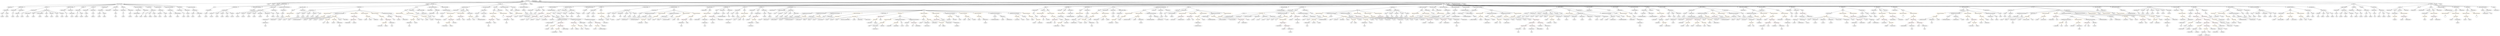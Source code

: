 strict digraph {
	graph [bb="0,0,48854,828"];
	node [label="\N"];
	Enter	[height=0.5,
		pos="10247,810",
		width=0.83628];
	Block_Unnamed_3	[color=black,
		height=0.5,
		label=Block,
		pos="48048,594",
		width=0.90558];
	ExpressionStatement_Unnamed_6	[color=orange,
		height=0.5,
		label=ExpressionStatement,
		pos="47840,522",
		width=2.458];
	Block_Unnamed_3 -> ExpressionStatement_Unnamed_6	[pos="e,47888,537.47 48022,582.44 48017,580.23 48011,577.98 48006,576 47971,563.35 47931,550.62 47899,540.81"];
	ExpressionStatement_Unnamed_5	[color=orange,
		height=0.5,
		label=ExpressionStatement,
		pos="48035,522",
		width=2.458];
	Block_Unnamed_3 -> ExpressionStatement_Unnamed_5	[pos="e,48038,540.1 48044,575.7 48043,568.32 48041,559.52 48040,551.25"];
	MemberAccess_Unnamed_28	[color=black,
		height=0.5,
		label=MemberAccess,
		pos="34471,234",
		width=1.9174];
	Identifier_msg_8	[color=black,
		height=0.5,
		label=msg,
		pos="34471,162",
		width=0.75];
	MemberAccess_Unnamed_28 -> Identifier_msg_8	[pos="e,34471,180.1 34471,215.7 34471,208.41 34471,199.73 34471,191.54"];
	Identifier_msg_14	[color=black,
		height=0.5,
		label=msg,
		pos="21356,234",
		width=0.75];
	ParameterList_Unnamed_11	[color=black,
		height=0.5,
		label=ParameterList,
		pos="2698.6,594",
		width=1.7095];
	Parameter_cooldownEndTime_1	[color=black,
		height=0.5,
		label=cooldownEndTime,
		pos="2637.6,522",
		width=2.2778];
	ParameterList_Unnamed_11 -> Parameter_cooldownEndTime_1	[pos="e,2652.2,539.79 2683.8,576.05 2676.6,567.71 2667.6,557.49 2659.6,548.25"];
	ElementaryTypeName_address_32	[color=black,
		height=0.5,
		label=address,
		pos="34003,378",
		width=1.0996];
	Identifier_require_17	[color=black,
		height=0.5,
		label=require,
		pos="19132,378",
		width=1.0026];
	Identifier__escrow	[color=black,
		height=0.5,
		label=_escrow,
		pos="27323,378",
		width=1.1828];
	FunctionCall_Unnamed_26	[color=orange,
		height=0.5,
		label=FunctionCall,
		pos="41930,450",
		width=1.6125];
	BinaryOperation_Unnamed_15	[color=brown,
		height=0.5,
		label=BinaryOperation,
		pos="41930,378",
		width=1.9867];
	FunctionCall_Unnamed_26 -> BinaryOperation_Unnamed_15	[pos="e,41930,396.1 41930,431.7 41930,424.41 41930,415.73 41930,407.54"];
	Identifier_require_9	[color=black,
		height=0.5,
		label=require,
		pos="42056,378",
		width=1.0026];
	FunctionCall_Unnamed_26 -> Identifier_require_9	[pos="e,42032,392.04 41957,433.81 41976,423.15 42002,408.83 42022,397.5"];
	BinaryOperation_Unnamed_20	[color=brown,
		height=0.5,
		label=BinaryOperation,
		pos="11205,306",
		width=1.9867];
	FunctionCall_Unnamed_31	[color=orange,
		height=0.5,
		label=FunctionCall,
		pos="11191,234",
		width=1.6125];
	BinaryOperation_Unnamed_20 -> FunctionCall_Unnamed_31	[pos="e,11194,252.1 11201,287.7 11200,280.32 11198,271.52 11196,263.25"];
	FunctionCall_Unnamed_32	[color=orange,
		height=0.5,
		label=FunctionCall,
		pos="11325,234",
		width=1.6125];
	BinaryOperation_Unnamed_20 -> FunctionCall_Unnamed_32	[pos="e,11298,250.26 11232,288.94 11249,279.18 11270,266.6 11289,256.05"];
	FunctionDefinition__computeFee	[color=black,
		height=0.5,
		label=_computeFee,
		pos="10601,666",
		width=1.7095];
	ParameterList_Unnamed_73	[color=black,
		height=0.5,
		label=ParameterList,
		pos="10404,594",
		width=1.7095];
	FunctionDefinition__computeFee -> ParameterList_Unnamed_73	[pos="e,10442,608.57 10563,651.5 10531,640.35 10486,624.45 10452,612.36"];
	ParameterList_Unnamed_74	[color=black,
		height=0.5,
		label=ParameterList,
		pos="10545,594",
		width=1.7095];
	FunctionDefinition__computeFee -> ParameterList_Unnamed_74	[pos="e,10558,611.79 10587,648.05 10580,639.8 10572,629.7 10565,620.54"];
	Block_Unnamed_28	[color=black,
		height=0.5,
		label=Block,
		pos="10657,594",
		width=0.90558];
	FunctionDefinition__computeFee -> Block_Unnamed_28	[pos="e,10644,610.83 10614,648.05 10621,639.56 10629,629.11 10637,619.73"];
	Identifier__cutieId_26	[color=black,
		height=0.5,
		label=_cutieId,
		pos="5498.6,378",
		width=1.1412];
	VariableDeclaration_tokensAllowed	[color=black,
		height=0.5,
		label=tokensAllowed,
		pos="41798,594",
		width=1.8343];
	ElementaryTypeName_bool_5	[color=black,
		height=0.5,
		label=bool,
		pos="41848,522",
		width=0.76697];
	VariableDeclaration_tokensAllowed -> ElementaryTypeName_bool_5	[pos="e,41836,538.83 41810,576.05 41816,567.65 41823,557.32 41830,548.02"];
	Parameter__tokenContract_4	[color=black,
		height=0.5,
		label=_tokenContract,
		pos="20969,522",
		width=1.9036];
	UserDefinedTypeName_Unnamed_25	[color=black,
		height=0.5,
		label=UserDefinedTypeName,
		pos="20960,450",
		width=2.7214];
	Parameter__tokenContract_4 -> UserDefinedTypeName_Unnamed_25	[pos="e,20962,468.1 20966,503.7 20965,496.32 20964,487.52 20963,479.25"];
	FunctionDefinition_transferOwnership	[color=black,
		height=0.5,
		label=transferOwnership,
		pos="9157.6,666",
		width=2.1947];
	ParameterList_Unnamed_26	[color=black,
		height=0.5,
		label=ParameterList,
		pos="8975.6,594",
		width=1.7095];
	FunctionDefinition_transferOwnership -> ParameterList_Unnamed_26	[pos="e,9011.8,608.92 9118.5,649.98 9090.4,639.14 9052.2,624.45 9022.4,612.99"];
	ModifierInvocation_onlyOwner	[color=black,
		height=0.5,
		label=onlyOwner,
		pos="9106.6,594",
		width=1.4323];
	FunctionDefinition_transferOwnership -> ModifierInvocation_onlyOwner	[pos="e,9118.8,611.79 9145.2,648.05 9139.3,639.89 9132,629.91 9125.4,620.82"];
	Block_Unnamed_2	[color=black,
		height=0.5,
		label=Block,
		pos="9208.6,594",
		width=0.90558];
	FunctionDefinition_transferOwnership -> Block_Unnamed_2	[pos="e,9197.1,610.83 9169.9,648.05 9176.1,639.65 9183.6,629.32 9190.4,620.02"];
	Parameter_startPrice_1	[color=black,
		height=0.5,
		label=startPrice,
		pos="29765,522",
		width=1.266];
	ElementaryTypeName_uint128_38	[color=black,
		height=0.5,
		label=uint128,
		pos="29710,450",
		width=1.0442];
	Parameter_startPrice_1 -> ElementaryTypeName_uint128_38	[pos="e,29722,466.99 29752,504.41 29745,495.92 29737,485.41 29729,475.96"];
	Identifier_auction_3	[color=black,
		height=0.5,
		label=auction,
		pos="27678,378",
		width=1.0442];
	Identifier_currentPrice	[color=black,
		height=0.5,
		label=currentPrice,
		pos="10808,378",
		width=1.5432];
	ParameterList_Unnamed_79	[color=black,
		height=0.5,
		label=ParameterList,
		pos="20295,594",
		width=1.7095];
	Parameter__fee_1	[color=black,
		height=0.5,
		label=_fee,
		pos="20271,522",
		width=0.75];
	ParameterList_Unnamed_79 -> Parameter__fee_1	[pos="e,20276,539.62 20289,575.7 20286,568.04 20283,558.85 20280,550.3"];
	ElementaryTypeName_uint40_54	[color=black,
		height=0.5,
		label=uint40,
		pos="31780,450",
		width=0.91945];
	ElementaryTypeName_address_26	[color=black,
		height=0.5,
		label=address,
		pos="15047,450",
		width=1.0996];
	FunctionDefinition_unpause	[color=black,
		height=0.5,
		label=unpause,
		pos="46951,666",
		width=1.1412];
	ParameterList_Unnamed_32	[color=black,
		height=0.5,
		label=ParameterList,
		pos="46737,594",
		width=1.7095];
	FunctionDefinition_unpause -> ParameterList_Unnamed_32	[pos="e,46777,608.06 46919,654.52 46884,643.17 46828,624.89 46787,611.58"];
	Block_Unnamed_6	[color=black,
		height=0.5,
		label=Block,
		pos="46849,594",
		width=0.90558];
	FunctionDefinition_unpause -> Block_Unnamed_6	[pos="e,46868,608.54 46929,650.5 46914,640.19 46894,626.21 46878,614.86"];
	ModifierInvocation_onlyOwner_2	[color=black,
		height=0.5,
		label=onlyOwner,
		pos="46951,594",
		width=1.4323];
	FunctionDefinition_unpause -> ModifierInvocation_onlyOwner_2	[pos="e,46951,612.1 46951,647.7 46951,640.41 46951,631.73 46951,623.54"];
	ModifierInvocation_whenPaused	[color=black,
		height=0.5,
		label=whenPaused,
		pos="47078,594",
		width=1.5848];
	FunctionDefinition_unpause -> ModifierInvocation_whenPaused	[pos="e,47050,610.08 46975,651.34 46994,641.15 47019,627.06 47040,615.52"];
	VariableDeclarationStatement_Unnamed_20	[color=black,
		height=0.5,
		label=VariableDeclarationStatement,
		pos="15778,522",
		width=3.3174];
	VariableDeclaration_priceInTokens_1	[color=black,
		height=0.5,
		label=priceInTokens,
		pos="15575,450",
		width=1.7927];
	VariableDeclarationStatement_Unnamed_20 -> VariableDeclaration_priceInTokens_1	[pos="e,15614,464.66 15731,505.03 15700,494.08 15657,479.56 15625,468.33"];
	FunctionCall_Unnamed_79	[color=orange,
		height=0.5,
		label=FunctionCall,
		pos="15716,450",
		width=1.6125];
	VariableDeclarationStatement_Unnamed_20 -> FunctionCall_Unnamed_79	[pos="e,15730,467.62 15762,503.7 15755,495.35 15746,485.18 15738,476.02"];
	FunctionDefinition_changeGenes	[color=black,
		height=0.5,
		label=changeGenes,
		pos="190.59,666",
		width=1.6679];
	ParameterList_Unnamed_18	[color=black,
		height=0.5,
		label=ParameterList,
		pos="119.59,594",
		width=1.7095];
	FunctionDefinition_changeGenes -> ParameterList_Unnamed_18	[pos="e,136.3,611.47 173.76,648.41 165.01,639.78 154.14,629.06 144.44,619.5"];
	VariableDeclaration_startedAt	[color=black,
		height=0.5,
		label=startedAt,
		pos="41927,594",
		width=1.2382];
	ElementaryTypeName_uint40_25	[color=black,
		height=0.5,
		label=uint40,
		pos="41927,522",
		width=0.91945];
	VariableDeclaration_startedAt -> ElementaryTypeName_uint40_25	[pos="e,41927,540.1 41927,575.7 41927,568.41 41927,559.73 41927,551.54"];
	InheritanceSpecifier_Unnamed_1	[color=black,
		height=0.5,
		label=InheritanceSpecifier,
		pos="10908,666",
		width=2.3333];
	UserDefinedTypeName_Unnamed_1	[color=black,
		height=0.5,
		label=UserDefinedTypeName,
		pos="10806,594",
		width=2.7214];
	InheritanceSpecifier_Unnamed_1 -> UserDefinedTypeName_Unnamed_1	[pos="e,10830,611.71 10883,648.41 10870,639.32 10854,627.92 10839,617.99"];
	ElementaryTypeName_address	[color=black,
		height=0.5,
		label=address,
		pos="2924.6,450",
		width=1.0996];
	ElementaryTypeName_address_38	[color=black,
		height=0.5,
		label=address,
		pos="33128,234",
		width=1.0996];
	Parameter__auction	[color=black,
		height=0.5,
		label=_auction,
		pos="36465,522",
		width=1.1828];
	UserDefinedTypeName_Unnamed_7	[color=black,
		height=0.5,
		label=UserDefinedTypeName,
		pos="36484,450",
		width=2.7214];
	Parameter__auction -> UserDefinedTypeName_Unnamed_7	[pos="e,36479,468.1 36469,503.7 36471,496.24 36474,487.32 36476,478.97"];
	ElementaryTypeName_uint128_34	[color=black,
		height=0.5,
		label=uint128,
		pos="20087,378",
		width=1.0442];
	ParameterList_Unnamed_53	[color=black,
		height=0.5,
		label=ParameterList,
		pos="10480,810",
		width=1.7095];
	Identifier_operatorAddress	[color=black,
		height=0.5,
		label=operatorAddress,
		pos="37261,234",
		width=2.0422];
	ElementaryTypeName_uint40_63	[color=black,
		height=0.5,
		label=uint40,
		pos="6058.6,450",
		width=0.91945];
	FunctionDefinition__computeCurrentPrice	[color=black,
		height=0.5,
		label=_computeCurrentPrice,
		pos="11137,666",
		width=2.6382];
	Block_Unnamed_23	[color=black,
		height=0.5,
		label=Block,
		pos="10955,594",
		width=0.90558];
	FunctionDefinition__computeCurrentPrice -> Block_Unnamed_23	[pos="e,10980,605.74 11094,649.48 11066,639.11 11029,625.02 10996,612 10994,611.32 10992,610.62 10990,609.9"];
	ParameterList_Unnamed_70	[color=black,
		height=0.5,
		label=ParameterList,
		pos="11067,594",
		width=1.7095];
	FunctionDefinition__computeCurrentPrice -> ParameterList_Unnamed_70	[pos="e,11083,611.79 11120,648.05 11111,639.54 11101,629.07 11091,619.68"];
	ParameterList_Unnamed_69	[color=black,
		height=0.5,
		label=ParameterList,
		pos="11208,594",
		width=1.7095];
	FunctionDefinition__computeCurrentPrice -> ParameterList_Unnamed_69	[pos="e,11191,611.79 11154,648.05 11162,639.54 11173,629.07 11183,619.68"];
	Identifier__auction_1	[color=black,
		height=0.5,
		label=_auction,
		pos="36529,378",
		width=1.1828];
	Identifier__cutieId_20	[color=black,
		height=0.5,
		label=_cutieId,
		pos="12057,378",
		width=1.1412];
	ElementaryTypeName_uint128_22	[color=black,
		height=0.5,
		label=uint128,
		pos="11523,234",
		width=1.0442];
	Parameter_cooldownIndex	[color=black,
		height=0.5,
		label=cooldownIndex,
		pos="548.59,522",
		width=1.9174];
	ElementaryTypeName_uint16	[color=black,
		height=0.5,
		label=uint16,
		pos="548.59,450",
		width=0.91945];
	Parameter_cooldownIndex -> ElementaryTypeName_uint16	[pos="e,548.59,468.1 548.59,503.7 548.59,496.41 548.59,487.73 548.59,479.54"];
	BinaryOperation_Unnamed_66	[color=brown,
		height=0.5,
		label=BinaryOperation,
		pos="6966.6,378",
		width=1.9867];
	NumberLiteral_Unnamed_32	[color=black,
		height=0.5,
		label=NumberLiteral,
		pos="6902.6,306",
		width=1.765];
	BinaryOperation_Unnamed_66 -> NumberLiteral_Unnamed_32	[pos="e,6917.9,323.79 6951.1,360.05 6943.5,351.71 6934.1,341.49 6925.7,332.25"];
	Identifier__duration_8	[color=black,
		height=0.5,
		label=_duration,
		pos="7030.6,306",
		width=1.2798];
	BinaryOperation_Unnamed_66 -> Identifier__duration_8	[pos="e,7015.7,323.31 6982.1,360.05 6989.9,351.5 6999.5,340.97 7008.1,331.56"];
	FunctionCall_Unnamed_96	[color=orange,
		height=0.5,
		label=FunctionCall,
		pos="13494,450",
		width=1.6125];
	BinaryOperation_Unnamed_55	[color=brown,
		height=0.5,
		label=BinaryOperation,
		pos="13368,378",
		width=1.9867];
	FunctionCall_Unnamed_96 -> BinaryOperation_Unnamed_55	[pos="e,13396,394.89 13466,433.81 13449,424.06 13426,411.26 13406,400.48"];
	Identifier_require_23	[color=black,
		height=0.5,
		label=require,
		pos="13494,378",
		width=1.0026];
	FunctionCall_Unnamed_96 -> Identifier_require_23	[pos="e,13494,396.1 13494,431.7 13494,424.41 13494,415.73 13494,407.54"];
	Parameter__to	[color=black,
		height=0.5,
		label=_to,
		pos="2836.6,522",
		width=0.75];
	ElementaryTypeName_address_1	[color=black,
		height=0.5,
		label=address,
		pos="2827.6,450",
		width=1.0996];
	Parameter__to -> ElementaryTypeName_address_1	[pos="e,2829.8,468.1 2834.4,503.7 2833.4,496.32 2832.3,487.52 2831.2,479.25"];
	Identifier__extraData_6	[color=black,
		height=0.5,
		label=_extraData,
		pos="18533,378",
		width=1.4046];
	StateVariableDeclaration_Unnamed_4	[color=black,
		height=0.5,
		label=StateVariableDeclaration,
		pos="11536,666",
		width=2.8184];
	VariableDeclaration_ownerFee	[color=black,
		height=0.5,
		label=ownerFee,
		pos="11478,594",
		width=1.3076];
	StateVariableDeclaration_Unnamed_4 -> VariableDeclaration_ownerFee	[pos="e,11491,611.62 11521,647.7 11514,639.44 11506,629.39 11499,620.3"];
	ParameterList_Unnamed_83	[color=black,
		height=0.5,
		label=ParameterList,
		pos="33111,594",
		width=1.7095];
	Parameter_priceWei	[color=black,
		height=0.5,
		label=priceWei,
		pos="32980,522",
		width=1.2244];
	ParameterList_Unnamed_83 -> Parameter_priceWei	[pos="e,33006,536.9 33082,577.64 33062,567.24 33037,553.42 33016,542.29"];
	Parameter__tokenContract	[color=black,
		height=0.5,
		label=_tokenContract,
		pos="33111,522",
		width=1.9036];
	ParameterList_Unnamed_83 -> Parameter__tokenContract	[pos="e,33111,540.1 33111,575.7 33111,568.41 33111,559.73 33111,551.54"];
	ElementaryTypeName_uint40_29	[color=black,
		height=0.5,
		label=uint40,
		pos="32768,450",
		width=0.91945];
	Parameter__startPrice_1	[color=black,
		height=0.5,
		label=_startPrice,
		pos="10954,522",
		width=1.4046];
	ElementaryTypeName_uint128_19	[color=black,
		height=0.5,
		label=uint128,
		pos="11035,450",
		width=1.0442];
	Parameter__startPrice_1 -> ElementaryTypeName_uint128_19	[pos="e,11017,466.34 10972,505.12 10983,495.86 10996,484.03 11008,473.79"];
	Identifier_paused_2	[color=black,
		height=0.5,
		label=paused,
		pos="47580,378",
		width=1.0303];
	ElementaryTypeName_bytes_1	[color=black,
		height=0.5,
		label=bytes,
		pos="45327,450",
		width=0.85014];
	ExpressionStatement_Unnamed_1	[color=orange,
		height=0.5,
		label=ExpressionStatement,
		pos="9685.6,522",
		width=2.458];
	FunctionCall_Unnamed	[color=orange,
		height=0.5,
		label=FunctionCall,
		pos="9685.6,450",
		width=1.6125];
	ExpressionStatement_Unnamed_1 -> FunctionCall_Unnamed	[pos="e,9685.6,468.1 9685.6,503.7 9685.6,496.41 9685.6,487.73 9685.6,479.54"];
	ElementaryTypeName_uint40_53	[color=black,
		height=0.5,
		label=uint40,
		pos="18751,378",
		width=0.91945];
	EventDefinition_OwnershipTransferred	[color=black,
		height=0.5,
		label=OwnershipTransferred,
		pos="9554.6,666",
		width=2.6243];
	ParameterList_Unnamed_23	[color=black,
		height=0.5,
		label=ParameterList,
		pos="9511.6,594",
		width=1.7095];
	EventDefinition_OwnershipTransferred -> ParameterList_Unnamed_23	[pos="e,9522.1,612.1 9544,647.7 9539.2,639.9 9533.4,630.51 9528.1,621.83"];
	FunctionCall_Unnamed_27	[color=orange,
		height=0.5,
		label=FunctionCall,
		pos="40027,450",
		width=1.6125];
	Identifier__cutieId_9	[color=black,
		height=0.5,
		label=_cutieId,
		pos="39895,378",
		width=1.1412];
	FunctionCall_Unnamed_27 -> Identifier__cutieId_9	[pos="e,39920,392.57 39998,433.98 39978,423.42 39952,409.2 39930,397.87"];
	Identifier__removeAuction_1	[color=black,
		height=0.5,
		label=_removeAuction,
		pos="40027,378",
		width=2.0145];
	FunctionCall_Unnamed_27 -> Identifier__removeAuction_1	[pos="e,40027,396.1 40027,431.7 40027,424.41 40027,415.73 40027,407.54"];
	FunctionCall_Unnamed_84	[color=orange,
		height=0.5,
		label=FunctionCall,
		pos="17143,378",
		width=1.6125];
	Identifier_coreContract_5	[color=black,
		height=0.5,
		label=coreContract,
		pos="17026,306",
		width=1.6541];
	FunctionCall_Unnamed_84 -> Identifier_coreContract_5	[pos="e,17051,322.49 17117,361.46 17100,351.68 17079,338.91 17061,328.2"];
	ElementaryTypeName_address_43	[color=black,
		height=0.5,
		label=address,
		pos="17143,306",
		width=1.0996];
	FunctionCall_Unnamed_84 -> ElementaryTypeName_address_43	[pos="e,17143,324.1 17143,359.7 17143,352.41 17143,343.73 17143,335.54"];
	FunctionDefinition__transfer	[color=black,
		height=0.5,
		label=_transfer,
		pos="11791,666",
		width=1.2105];
	ParameterList_Unnamed_59	[color=black,
		height=0.5,
		label=ParameterList,
		pos="11640,594",
		width=1.7095];
	FunctionDefinition__transfer -> ParameterList_Unnamed_59	[pos="e,11671,609.75 11763,652 11740,641.47 11707,626.47 11682,614.5"];
	Block_Unnamed_14	[color=black,
		height=0.5,
		label=Block,
		pos="11791,594",
		width=0.90558];
	FunctionDefinition__transfer -> Block_Unnamed_14	[pos="e,11791,612.1 11791,647.7 11791,640.41 11791,631.73 11791,623.54"];
	Identifier_msg_2	[color=black,
		height=0.5,
		label=msg,
		pos="37422,162",
		width=0.75];
	ElementaryTypeName_uint128_23	[color=black,
		height=0.5,
		label=uint128,
		pos="11609,162",
		width=1.0442];
	ExpressionStatement_Unnamed_13	[color=orange,
		height=0.5,
		label=ExpressionStatement,
		pos="36861,522",
		width=2.458];
	FunctionCall_Unnamed_9	[color=orange,
		height=0.5,
		label=FunctionCall,
		pos="36861,450",
		width=1.6125];
	ExpressionStatement_Unnamed_13 -> FunctionCall_Unnamed_9	[pos="e,36861,468.1 36861,503.7 36861,496.41 36861,487.73 36861,479.54"];
	Identifier__duration_6	[color=black,
		height=0.5,
		label=_duration,
		pos="7867.6,378",
		width=1.2798];
	IndexAccess_Unnamed_3	[color=black,
		height=0.5,
		label=IndexAccess,
		pos="33936,450",
		width=1.6402];
	FunctionCall_Unnamed_60	[color=orange,
		height=0.5,
		label=FunctionCall,
		pos="33450,378",
		width=1.6125];
	IndexAccess_Unnamed_3 -> FunctionCall_Unnamed_60	[pos="e,33492,390.74 33893,437.27 33884,435.3 33876,433.43 33868,432 33713,404.91 33671,423.36 33517,396 33512,395.22 33508,394.31 33503,\
393.32"];
	Identifier_priceOracle	[color=black,
		height=0.5,
		label=priceOracle,
		pos="33580,378",
		width=1.4877];
	IndexAccess_Unnamed_3 -> Identifier_priceOracle	[pos="e,33619,390.43 33892,437.47 33884,435.52 33875,433.61 33868,432 33768,411.7 33742,417.22 33643,396 33639,395.14 33634,394.19 33630,\
393.18"];
	VariableDeclarationStatement_Unnamed_26	[color=black,
		height=0.5,
		label=VariableDeclarationStatement,
		pos="12744,522",
		width=3.3174];
	IndexAccess_Unnamed_13	[color=black,
		height=0.5,
		label=IndexAccess,
		pos="12629,450",
		width=1.6402];
	VariableDeclarationStatement_Unnamed_26 -> IndexAccess_Unnamed_13	[pos="e,12654,466.59 12716,504.05 12700,494.52 12680,482.51 12664,472.34"];
	VariableDeclaration_auction_5	[color=black,
		height=0.5,
		label=auction,
		pos="12744,450",
		width=1.0442];
	VariableDeclarationStatement_Unnamed_26 -> VariableDeclaration_auction_5	[pos="e,12744,468.1 12744,503.7 12744,496.41 12744,487.73 12744,479.54"];
	Block_Unnamed_22	[color=black,
		height=0.5,
		label=Block,
		pos="13996,594",
		width=0.90558];
	TupleExpression_Unnamed_1	[color=black,
		height=0.5,
		label=TupleExpression,
		pos="13992,522",
		width=2.0422];
	Block_Unnamed_22 -> TupleExpression_Unnamed_1	[pos="e,13993,540.1 13995,575.7 13994,568.41 13994,559.73 13993,551.54"];
	IndexAccess_Unnamed_10	[color=black,
		height=0.5,
		label=IndexAccess,
		pos="31576,450",
		width=1.6402];
	Identifier__cutieId_17	[color=black,
		height=0.5,
		label=_cutieId,
		pos="31440,378",
		width=1.1412];
	IndexAccess_Unnamed_10 -> Identifier__cutieId_17	[pos="e,31466,392.34 31546,433.98 31526,423.3 31498,408.89 31476,397.5"];
	Identifier_cutieIdToAuction_4	[color=black,
		height=0.5,
		label=cutieIdToAuction,
		pos="31576,378",
		width=2.1254];
	IndexAccess_Unnamed_10 -> Identifier_cutieIdToAuction_4	[pos="e,31576,396.1 31576,431.7 31576,424.41 31576,415.73 31576,407.54"];
	FunctionCall_Unnamed_37	[color=orange,
		height=0.5,
		label=FunctionCall,
		pos="24667,522",
		width=1.6125];
	Identifier_secondsPassed_1	[color=black,
		height=0.5,
		label=secondsPassed,
		pos="24226,450",
		width=1.8897];
	FunctionCall_Unnamed_37 -> Identifier_secondsPassed_1	[pos="e,24276,462.59 24613,514.48 24542,505.49 24413,488.11 24303,468 24297,467.05 24292,466 24287,464.9"];
	Identifier__computeCurrentPrice	[color=black,
		height=0.5,
		label=_computeCurrentPrice,
		pos="24407,450",
		width=2.6382];
	FunctionCall_Unnamed_37 -> Identifier__computeCurrentPrice	[pos="e,24459,465.24 24624,509.44 24582,498.2 24518,480.99 24470,468.15"];
	MemberAccess_Unnamed_25	[color=black,
		height=0.5,
		label=MemberAccess,
		pos="24589,450",
		width=1.9174];
	FunctionCall_Unnamed_37 -> MemberAccess_Unnamed_25	[pos="e,24607,467.63 24649,504.76 24639,495.97 24626,484.93 24615,475.14"];
	MemberAccess_Unnamed_26	[color=black,
		height=0.5,
		label=MemberAccess,
		pos="24745,450",
		width=1.9174];
	FunctionCall_Unnamed_37 -> MemberAccess_Unnamed_26	[pos="e,24726,467.63 24685,504.76 24694,495.97 24707,484.93 24718,475.14"];
	MemberAccess_Unnamed_27	[color=black,
		height=0.5,
		label=MemberAccess,
		pos="24901,450",
		width=1.9174];
	FunctionCall_Unnamed_37 -> MemberAccess_Unnamed_27	[pos="e,24856,464.24 24707,508.81 24746,497.37 24803,480.19 24845,467.52"];
	ContractDefinition_CutieCoreInterface	[color=black,
		height=0.5,
		label=CutieCoreInterface,
		pos="2346.6,738",
		width=2.2501];
	ContractDefinition_CutieCoreInterface -> FunctionDefinition_changeGenes	[pos="e,243.99,674.69 2265.8,735.9 1939.2,731.28 716.54,712.44 330.59,684 305.93,682.18 278.95,679.15 255.3,676.15"];
	FunctionDefinition_getGeneration	[color=black,
		height=0.5,
		label=getGeneration,
		pos="401.59,666",
		width=1.7234];
	ContractDefinition_CutieCoreInterface -> FunctionDefinition_getGeneration	[pos="e,462.9,669.21 2267,734.14 1949.9,722.72 778.49,680.56 474.2,669.61"];
	FunctionDefinition_getCutie	[color=black,
		height=0.5,
		label=getCutie,
		pos="933.59,666",
		width=1.1412];
	ContractDefinition_CutieCoreInterface -> FunctionDefinition_getCutie	[pos="e,974.44,669.02 2268.1,733.11 2011.2,720.38 1199.5,680.17 985.63,669.58"];
	FunctionDefinition_getCooldownIndex	[color=black,
		height=0.5,
		label=getCooldownIndex,
		pos="1429.6,666",
		width=2.2778];
	ContractDefinition_CutieCoreInterface -> FunctionDefinition_getCooldownIndex	[pos="e,1503.4,674.16 2269.8,731.95 2136.3,723.07 1852.8,703.7 1613.6,684 1581.3,681.34 1545.8,678.13 1514.7,675.22"];
	FunctionDefinition_transfer	[color=black,
		height=0.5,
		label=transfer,
		pos="1661.6,666",
		width=1.0719];
	ContractDefinition_CutieCoreInterface -> FunctionDefinition_transfer	[pos="e,1698.5,671.81 2272.7,730.45 2167.5,720.99 1968.6,702.6 1799.6,684 1769.7,680.71 1736.2,676.6 1709.7,673.24"];
	FunctionDefinition_ownerOf	[color=black,
		height=0.5,
		label=ownerOf,
		pos="1852.6,666",
		width=1.2105];
	ContractDefinition_CutieCoreInterface -> FunctionDefinition_ownerOf	[pos="e,1893.3,672.77 2279.7,727.52 2180.1,713.41 1994.8,687.15 1904.6,674.37"];
	FunctionDefinition_changeOptional	[color=black,
		height=0.5,
		label=changeOptional,
		pos="2064.6,666",
		width=1.9036];
	ContractDefinition_CutieCoreInterface -> FunctionDefinition_changeOptional	[pos="e,2113.3,679.08 2293.9,723.92 2245.7,711.96 2174.5,694.29 2124.3,681.82"];
	FunctionDefinition_isCutieCore	[color=black,
		height=0.5,
		label=isCutieCore,
		pos="2275.6,666",
		width=1.5155];
	ContractDefinition_CutieCoreInterface -> FunctionDefinition_isCutieCore	[pos="e,2292.1,683.31 2329.4,720.05 2320.6,711.42 2309.8,700.76 2300.2,691.27"];
	FunctionDefinition_getGenes	[color=black,
		height=0.5,
		label=getGenes,
		pos="2416.6,666",
		width=1.2521];
	ContractDefinition_CutieCoreInterface -> FunctionDefinition_getGenes	[pos="e,2400.8,682.83 2363.5,720.05 2372.3,711.29 2383.1,700.45 2392.7,690.86"];
	FunctionDefinition_getCooldownEndTime	[color=black,
		height=0.5,
		label=getCooldownEndTime,
		pos="2698.6,666",
		width=2.6382];
	ContractDefinition_CutieCoreInterface -> FunctionDefinition_getCooldownEndTime	[pos="e,2634.7,679.7 2405.5,725.28 2465.5,713.36 2558.6,694.85 2623.7,681.89"];
	FunctionDefinition_transferFrom	[color=black,
		height=0.5,
		label=transferFrom,
		pos="2895.6,666",
		width=1.6402];
	ContractDefinition_CutieCoreInterface -> FunctionDefinition_transferFrom	[pos="e,2846.9,676.51 2419.8,729.97 2510.1,720.97 2668,704.1 2802.6,684 2813.3,682.4 2824.7,680.49 2835.7,678.54"];
	FunctionDefinition_changeGeneration	[color=black,
		height=0.5,
		label=changeGeneration,
		pos="3097.6,666",
		width=2.1392];
	ContractDefinition_CutieCoreInterface -> FunctionDefinition_changeGeneration	[pos="e,3032.2,675.83 2422.7,731.46 2539.3,722.75 2769,704.69 2963.6,684 2982.2,682.02 3002.3,679.62 3021,677.26"];
	FunctionDefinition_changeCooldownEndTime	[color=black,
		height=0.5,
		label=changeCooldownEndTime,
		pos="3306.6,666",
		width=3.054];
	ContractDefinition_CutieCoreInterface -> FunctionDefinition_changeCooldownEndTime	[pos="e,3227.3,678.84 2426.1,733.93 2575,727.75 2906,711.94 3183.6,684 3194.1,682.94 3205.1,681.67 3216,680.3"];
	FunctionDefinition_getOptional	[color=black,
		height=0.5,
		label=getOptional,
		pos="3536.6,666",
		width=1.4877];
	ContractDefinition_CutieCoreInterface -> FunctionDefinition_getOptional	[pos="e,3490,675.23 2427.3,735.87 2607.1,732.73 3053.8,721.5 3425.6,684 3443,682.24 3461.9,679.63 3479,676.97"];
	FunctionDefinition_changeCooldownIndex	[color=black,
		height=0.5,
		label=changeCooldownIndex,
		pos="3761.6,666",
		width=2.6937];
	ContractDefinition_CutieCoreInterface -> FunctionDefinition_changeCooldownIndex	[pos="e,3681.3,676.42 2426.9,735.34 2625.9,730.84 3157.4,716.52 3599.6,684 3622.5,682.32 3647.2,679.99 3670.2,677.6"];
	Identifier_priceWei	[color=black,
		height=0.5,
		label=priceWei,
		pos="32933,234",
		width=1.2244];
	Parameter__seller_2	[color=black,
		height=0.5,
		label=_seller,
		pos="27079,522",
		width=0.96103];
	ElementaryTypeName_address_34	[color=black,
		height=0.5,
		label=address,
		pos="27134,450",
		width=1.0996];
	Parameter__seller_2 -> ElementaryTypeName_address_34	[pos="e,27121,467.31 27091,505.12 27098,496.56 27106,485.8 27114,476.13"];
	Identifier_fee	[color=black,
		height=0.5,
		label=fee,
		pos="40868,234",
		width=0.75];
	MemberAccess_Unnamed_15	[color=black,
		height=0.5,
		label=MemberAccess,
		pos="32099,306",
		width=1.9174];
	Identifier_msg_5	[color=black,
		height=0.5,
		label=msg,
		pos="32099,234",
		width=0.75];
	MemberAccess_Unnamed_15 -> Identifier_msg_5	[pos="e,32099,252.1 32099,287.7 32099,280.41 32099,271.73 32099,263.54"];
	ExpressionStatement_Unnamed_59	[color=orange,
		height=0.5,
		label=ExpressionStatement,
		pos="12970,522",
		width=2.458];
	FunctionCall_Unnamed_94	[color=orange,
		height=0.5,
		label=FunctionCall,
		pos="12858,450",
		width=1.6125];
	ExpressionStatement_Unnamed_59 -> FunctionCall_Unnamed_94	[pos="e,12882,466.51 12943,504.41 12928,494.81 12908,482.63 12892,472.33"];
	Identifier_msg_24	[color=black,
		height=0.5,
		label=msg,
		pos="7730.6,234",
		width=0.75];
	Identifier_owner_5	[color=black,
		height=0.5,
		label=owner,
		pos="34592,234",
		width=0.93331];
	Identifier_cutieId	[color=black,
		height=0.5,
		label=cutieId,
		pos="19592,378",
		width=1.0026];
	Identifier_cutieIdToAuction_6	[color=black,
		height=0.5,
		label=cutieIdToAuction,
		pos="44054,378",
		width=2.1254];
	ParameterList_Unnamed_14	[color=black,
		height=0.5,
		label=ParameterList,
		pos="260.59,594",
		width=1.7095];
	Parameter__id_4	[color=black,
		height=0.5,
		label=_id,
		pos="246.59,522",
		width=0.75];
	ParameterList_Unnamed_14 -> Parameter__id_4	[pos="e,250.01,540.1 257.13,575.7 255.66,568.32 253.9,559.52 252.24,551.25"];
	ElementaryTypeName_address_27	[color=black,
		height=0.5,
		label=address,
		pos="11640,450",
		width=1.0996];
	ElementaryTypeName_uint64_1	[color=black,
		height=0.5,
		label=uint64,
		pos="2074.6,450",
		width=0.91945];
	Identifier_tokenContract_1	[color=black,
		height=0.5,
		label=tokenContract,
		pos="18127,234",
		width=1.765];
	VariableDeclaration_ethPerToken	[color=black,
		height=0.5,
		label=ethPerToken,
		pos="33278,450",
		width=1.6125];
	ElementaryTypeName_uint256_14	[color=black,
		height=0.5,
		label=uint256,
		pos="32622,378",
		width=1.0442];
	VariableDeclaration_ethPerToken -> ElementaryTypeName_uint256_14	[pos="e,32650,390.56 33236,437.12 33227,435.13 33219,433.3 33211,432 32972,394.16 32905,445.55 32669,396 32666,395.44 32663,394.77 32661,\
394.02"];
	VariableDeclarationStatement_Unnamed_16	[color=black,
		height=0.5,
		label=VariableDeclarationStatement,
		pos="16035,522",
		width=3.3174];
	VariableDeclaration_tokenContract	[color=black,
		height=0.5,
		label=tokenContract,
		pos="15856,450",
		width=1.765];
	VariableDeclarationStatement_Unnamed_16 -> VariableDeclaration_tokenContract	[pos="e,15892,465.13 15993,504.76 15966,494.13 15930,480.21 15902,469.2"];
	FunctionCall_Unnamed_72	[color=orange,
		height=0.5,
		label=FunctionCall,
		pos="15996,450",
		width=1.6125];
	VariableDeclarationStatement_Unnamed_16 -> FunctionCall_Unnamed_72	[pos="e,16005,468.1 16025,503.7 16021,495.98 16015,486.71 16011,478.11"];
	ElementaryTypeName_uint16_7	[color=black,
		height=0.5,
		label=uint16,
		pos="22817,450",
		width=0.91945];
	ParameterList_Unnamed_27	[color=black,
		height=0.5,
		label=ParameterList,
		pos="47215,594",
		width=1.7095];
	ElementaryTypeName_address_23	[color=black,
		height=0.5,
		label=address,
		pos="44407,450",
		width=1.0996];
	Identifier__isOnAuction_3	[color=black,
		height=0.5,
		label=_isOnAuction,
		pos="43688,306",
		width=1.7372];
	Identifier_now_1	[color=black,
		height=0.5,
		label=now,
		pos="26470,306",
		width=0.75];
	VariableDeclaration_newOwner	[color=black,
		height=0.5,
		label=newOwner,
		pos="9375.6,522",
		width=1.4046];
	ElementaryTypeName_address_6	[color=black,
		height=0.5,
		label=address,
		pos="9375.6,450",
		width=1.0996];
	VariableDeclaration_newOwner -> ElementaryTypeName_address_6	[pos="e,9375.6,468.1 9375.6,503.7 9375.6,496.41 9375.6,487.73 9375.6,479.54"];
	ElementaryTypeName_uint40_12	[color=black,
		height=0.5,
		label=uint40,
		pos="3334.6,450",
		width=0.91945];
	EventDefinition_AuctionCreated	[color=black,
		height=0.5,
		label=AuctionCreated,
		pos="12655,666",
		width=1.9174];
	ParameterList_Unnamed_47	[color=black,
		height=0.5,
		label=ParameterList,
		pos="12289,594",
		width=1.7095];
	EventDefinition_AuctionCreated -> ParameterList_Unnamed_47	[pos="e,12339,604.67 12600,654.6 12533,641.82 12420,620.22 12350,606.83"];
	Identifier_seller_5	[color=black,
		height=0.5,
		label=seller,
		pos="38549,306",
		width=0.82242];
	ExpressionStatement_Unnamed_48	[color=orange,
		height=0.5,
		label=ExpressionStatement,
		pos="13812,522",
		width=2.458];
	FunctionCall_Unnamed_59	[color=orange,
		height=0.5,
		label=FunctionCall,
		pos="13763,450",
		width=1.6125];
	ExpressionStatement_Unnamed_48 -> FunctionCall_Unnamed_59	[pos="e,13775,468.1 13799,503.7 13794,495.73 13787,486.1 13781,477.26"];
	ExpressionStatement_Unnamed_70	[color=orange,
		height=0.5,
		label=ExpressionStatement,
		pos="20794,522",
		width=2.458];
	UnaryOperation_Unnamed_2	[color=black,
		height=0.5,
		label=UnaryOperation,
		pos="20774,450",
		width=1.9452];
	ExpressionStatement_Unnamed_70 -> UnaryOperation_Unnamed_2	[pos="e,20778,468.1 20789,503.7 20787,496.24 20784,487.32 20782,478.97"];
	MemberAccess_Unnamed_10	[color=black,
		height=0.5,
		label=MemberAccess,
		pos="42403,378",
		width=1.9174];
	MemberAccess_Unnamed_11	[color=black,
		height=0.5,
		label=MemberAccess,
		pos="42403,306",
		width=1.9174];
	MemberAccess_Unnamed_10 -> MemberAccess_Unnamed_11	[pos="e,42403,324.1 42403,359.7 42403,352.41 42403,343.73 42403,335.54"];
	ParameterList_Unnamed_35	[color=black,
		height=0.5,
		label=ParameterList,
		pos="4118.6,594",
		width=1.7095];
	Parameter__cutieId_9	[color=black,
		height=0.5,
		label=_cutieId,
		pos="4064.6,522",
		width=1.1412];
	ParameterList_Unnamed_35 -> Parameter__cutieId_9	[pos="e,4077.2,539.31 4105.5,576.05 4099.1,567.68 4091.1,557.4 4084,548.13"];
	Identifier___1	[color=black,
		height=0.5,
		label=_,
		pos="47840,450",
		width=0.75];
	ExpressionStatement_Unnamed_6 -> Identifier___1	[pos="e,47840,468.1 47840,503.7 47840,496.41 47840,487.73 47840,479.54"];
	Parameter__startPrice	[color=black,
		height=0.5,
		label=_startPrice,
		pos="4174.6,522",
		width=1.4046];
	ElementaryTypeName_uint128	[color=black,
		height=0.5,
		label=uint128,
		pos="4174.6,450",
		width=1.0442];
	Parameter__startPrice -> ElementaryTypeName_uint128	[pos="e,4174.6,468.1 4174.6,503.7 4174.6,496.41 4174.6,487.73 4174.6,479.54"];
	ElementaryTypeName_uint40_38	[color=black,
		height=0.5,
		label=uint40,
		pos="11124,450",
		width=0.91945];
	ElementaryTypeName_uint256_6	[color=black,
		height=0.5,
		label=uint256,
		pos="46736,450",
		width=1.0442];
	FunctionCall_Unnamed_102	[color=orange,
		height=0.5,
		label=FunctionCall,
		pos="38795,378",
		width=1.6125];
	Identifier_auction_22	[color=black,
		height=0.5,
		label=auction,
		pos="38786,306",
		width=1.0442];
	FunctionCall_Unnamed_102 -> Identifier_auction_22	[pos="e,38788,324.1 38792,359.7 38791,352.32 38790,343.52 38789,335.25"];
	Identifier__isOnAuction_6	[color=black,
		height=0.5,
		label=_isOnAuction,
		pos="38904,306",
		width=1.7372];
	FunctionCall_Unnamed_102 -> Identifier__isOnAuction_6	[pos="e,38879,322.9 38819,361.29 38834,351.72 38853,339.35 38870,328.84"];
	Identifier__isOnAuction_2	[color=black,
		height=0.5,
		label=_isOnAuction,
		pos="30350,306",
		width=1.7372];
	ParameterList_Unnamed_16	[color=black,
		height=0.5,
		label=ParameterList,
		pos="3536.6,594",
		width=1.7095];
	Parameter__id_5	[color=black,
		height=0.5,
		label=_id,
		pos="3612.6,522",
		width=0.75];
	ParameterList_Unnamed_16 -> Parameter__id_5	[pos="e,3597.3,537.11 3554.6,576.41 3564.9,566.97 3577.8,555.03 3588.9,544.83"];
	ElementaryTypeName_bool_11	[color=black,
		height=0.5,
		label=bool,
		pos="35013,450",
		width=0.76697];
	Parameter_generation_1	[color=black,
		height=0.5,
		label=generation,
		pos="340.59,522",
		width=1.3491];
	ElementaryTypeName_uint16_3	[color=black,
		height=0.5,
		label=uint16,
		pos="340.59,450",
		width=0.91945];
	Parameter_generation_1 -> ElementaryTypeName_uint16_3	[pos="e,340.59,468.1 340.59,503.7 340.59,496.41 340.59,487.73 340.59,479.54"];
	VariableDeclaration_auction_7	[color=black,
		height=0.5,
		label=auction,
		pos="38137,450",
		width=1.0442];
	UserDefinedTypeName_Unnamed_21	[color=black,
		height=0.5,
		label=UserDefinedTypeName,
		pos="38098,378",
		width=2.7214];
	VariableDeclaration_auction_7 -> UserDefinedTypeName_Unnamed_21	[pos="e,38107,395.96 38127,432.41 38123,424.51 38118,414.85 38113,405.94"];
	Identifier__escrow_1	[color=black,
		height=0.5,
		label=_escrow,
		pos="5600.6,378",
		width=1.1828];
	ElementaryTypeName_uint40_17	[color=black,
		height=0.5,
		label=uint40,
		pos="4284.6,450",
		width=0.91945];
	EventDefinition_Pause	[color=black,
		height=0.5,
		label=Pause,
		pos="47319,666",
		width=0.90558];
	EventDefinition_Pause -> ParameterList_Unnamed_27	[pos="e,47238,610.91 47299,651.5 47284,641.81 47264,628.51 47248,617.26"];
	ExpressionStatement_Unnamed_2	[color=orange,
		height=0.5,
		label=ExpressionStatement,
		pos="9880.6,522",
		width=2.458];
	Identifier__	[color=black,
		height=0.5,
		label=_,
		pos="9878.6,450",
		width=0.75];
	ExpressionStatement_Unnamed_2 -> Identifier__	[pos="e,9879.1,468.1 9880.1,503.7 9879.9,496.41 9879.6,487.73 9879.4,479.54"];
	FunctionCall_Unnamed_54	[color=orange,
		height=0.5,
		label=FunctionCall,
		pos="20623,450",
		width=1.6125];
	BinaryOperation_Unnamed_38	[color=brown,
		height=0.5,
		label=BinaryOperation,
		pos="20623,378",
		width=1.9867];
	FunctionCall_Unnamed_54 -> BinaryOperation_Unnamed_38	[pos="e,20623,396.1 20623,431.7 20623,424.41 20623,415.73 20623,407.54"];
	Identifier_require_14	[color=black,
		height=0.5,
		label=require,
		pos="20749,378",
		width=1.0026];
	FunctionCall_Unnamed_54 -> Identifier_require_14	[pos="e,20725,392.04 20650,433.81 20669,423.15 20695,408.83 20715,397.5"];
	VariableDeclarationStatement_Unnamed_10	[color=black,
		height=0.5,
		label=VariableDeclarationStatement,
		pos="34260,522",
		width=3.3174];
	VariableDeclaration_coreAddress	[color=black,
		height=0.5,
		label=coreAddress,
		pos="34249,450",
		width=1.6264];
	VariableDeclarationStatement_Unnamed_10 -> VariableDeclaration_coreAddress	[pos="e,34251,468.1 34257,503.7 34256,496.32 34254,487.52 34253,479.25"];
	FunctionCall_Unnamed_38	[color=orange,
		height=0.5,
		label=FunctionCall,
		pos="34384,450",
		width=1.6125];
	VariableDeclarationStatement_Unnamed_10 -> FunctionCall_Unnamed_38	[pos="e,34357,466.2 34289,504.23 34307,494.47 34329,482.09 34347,471.72"];
	ExpressionStatement_Unnamed_44	[color=orange,
		height=0.5,
		label=ExpressionStatement,
		pos="20404,522",
		width=2.458];
	BinaryOperation_Unnamed_39	[color=brown,
		height=0.5,
		label=BinaryOperation,
		pos="20404,450",
		width=1.9867];
	ExpressionStatement_Unnamed_44 -> BinaryOperation_Unnamed_39	[pos="e,20404,468.1 20404,503.7 20404,496.41 20404,487.73 20404,479.54"];
	Identifier_require_4	[color=black,
		height=0.5,
		label=require,
		pos="37325,378",
		width=1.0026];
	ExpressionStatement_Unnamed_23	[color=orange,
		height=0.5,
		label=ExpressionStatement,
		pos="42684,522",
		width=2.458];
	FunctionCall_Unnamed_19	[color=orange,
		height=0.5,
		label=FunctionCall,
		pos="42699,450",
		width=1.6125];
	ExpressionStatement_Unnamed_23 -> FunctionCall_Unnamed_19	[pos="e,42695,468.1 42687,503.7 42689,496.32 42691,487.52 42693,479.25"];
	Identifier_priceWei_2	[color=black,
		height=0.5,
		label=priceWei,
		pos="16278,378",
		width=1.2244];
	Parameter__cutieId_11	[color=black,
		height=0.5,
		label=_cutieId,
		pos="5475.6,522",
		width=1.1412];
	ElementaryTypeName_uint40_21	[color=black,
		height=0.5,
		label=uint40,
		pos="5476.6,450",
		width=0.91945];
	Parameter__cutieId_11 -> ElementaryTypeName_uint40_21	[pos="e,5476.3,468.1 5475.8,503.7 5475.9,496.41 5476.1,487.73 5476.2,479.54"];
	ElementaryTypeName_uint256_10	[color=black,
		height=0.5,
		label=uint256,
		pos="10317,522",
		width=1.0442];
	IndexAccess_Unnamed_8	[color=black,
		height=0.5,
		label=IndexAccess,
		pos="43464,306",
		width=1.6402];
	NumberLiteral_Unnamed_27	[color=black,
		height=0.5,
		label=NumberLiteral,
		pos="43596,234",
		width=1.765];
	IndexAccess_Unnamed_8 -> NumberLiteral_Unnamed_27	[pos="e,43567,250.4 43492,289.81 43511,279.84 43536,266.66 43557,255.72"];
	Identifier__extraData_4	[color=black,
		height=0.5,
		label=_extraData,
		pos="43728,234",
		width=1.4046];
	IndexAccess_Unnamed_8 -> Identifier__extraData_4	[pos="e,43690,246.13 43508,293.88 43550,283.39 43613,267.07 43669,252 43672,251.1 43675,250.16 43679,249.21"];
	MemberAccess_Unnamed_62	[color=black,
		height=0.5,
		label=MemberAccess,
		pos="38958,450",
		width=1.9174];
	Identifier_auction_23	[color=black,
		height=0.5,
		label=auction,
		pos="38999,378",
		width=1.0442];
	MemberAccess_Unnamed_62 -> Identifier_auction_23	[pos="e,38989,395.79 38968,432.05 38972,424.14 38978,414.54 38983,405.69"];
	ParameterList_Unnamed_67	[color=black,
		height=0.5,
		label=ParameterList,
		pos="14112,594",
		width=1.7095];
	Parameter__auction_1	[color=black,
		height=0.5,
		label=_auction,
		pos="14126,522",
		width=1.1828];
	ParameterList_Unnamed_67 -> Parameter__auction_1	[pos="e,14122,540.1 14115,575.7 14117,568.32 14118,559.52 14120,551.25"];
	Identifier_priceOracle_1	[color=black,
		height=0.5,
		label=priceOracle,
		pos="32442,306",
		width=1.4877];
	Identifier__cutieId_8	[color=black,
		height=0.5,
		label=_cutieId,
		pos="41303,378",
		width=1.1412];
	FunctionDefinition_cancelActiveAuction	[color=black,
		height=0.5,
		label=cancelActiveAuction,
		pos="13196,666",
		width=2.4303];
	ParameterList_Unnamed_94	[color=black,
		height=0.5,
		label=ParameterList,
		pos="12825,594",
		width=1.7095];
	FunctionDefinition_cancelActiveAuction -> ParameterList_Unnamed_94	[pos="e,12875,604.57 13133,653.13 13064,640.16 12955,619.52 12886,606.64"];
	Block_Unnamed_44	[color=black,
		height=0.5,
		label=Block,
		pos="13196,594",
		width=0.90558];
	FunctionDefinition_cancelActiveAuction -> Block_Unnamed_44	[pos="e,13196,612.1 13196,647.7 13196,640.41 13196,631.73 13196,623.54"];
	FunctionDefinition_bug_unchk_send31	[color=black,
		height=0.5,
		label=bug_unchk_send31,
		pos="5978.6,666",
		width=2.3194];
	Block_Unnamed_52	[color=black,
		height=0.5,
		label=Block,
		pos="5809.6,594",
		width=0.90558];
	FunctionDefinition_bug_unchk_send31 -> Block_Unnamed_52	[pos="e,5835.2,605.61 5941.1,649.46 5912.7,637.69 5873.9,621.62 5845.8,609.99"];
	ParameterList_Unnamed_102	[color=black,
		height=0.5,
		label=ParameterList,
		pos="5978.6,594",
		width=1.7095];
	FunctionDefinition_bug_unchk_send31 -> ParameterList_Unnamed_102	[pos="e,5978.6,612.1 5978.6,647.7 5978.6,640.41 5978.6,631.73 5978.6,623.54"];
	FunctionCall_Unnamed_81	[color=orange,
		height=0.5,
		label=FunctionCall,
		pos="18074,450",
		width=1.6125];
	Identifier_require_19	[color=black,
		height=0.5,
		label=require,
		pos="18042,378",
		width=1.0026];
	FunctionCall_Unnamed_81 -> Identifier_require_19	[pos="e,18049,395.62 18066,431.7 18062,423.95 18058,414.64 18054,406.02"];
	FunctionCall_Unnamed_82	[color=orange,
		height=0.5,
		label=FunctionCall,
		pos="18154,378",
		width=1.6125];
	FunctionCall_Unnamed_81 -> FunctionCall_Unnamed_82	[pos="e,18135,395.39 18092,432.76 18102,423.91 18115,412.77 18126,402.93"];
	BinaryOperation_Unnamed_36	[color=brown,
		height=0.5,
		label=BinaryOperation,
		pos="23276,450",
		width=1.9867];
	Identifier_ownerFee_1	[color=black,
		height=0.5,
		label=ownerFee,
		pos="23274,378",
		width=1.3076];
	BinaryOperation_Unnamed_36 -> Identifier_ownerFee_1	[pos="e,23274,396.1 23275,431.7 23275,424.41 23275,415.73 23274,407.54"];
	Identifier__fee_1	[color=black,
		height=0.5,
		label=_fee,
		pos="23366,378",
		width=0.75];
	BinaryOperation_Unnamed_36 -> Identifier__fee_1	[pos="e,23349,392.2 23297,432.41 23310,422.42 23326,409.64 23340,399.09"];
	Identifier__isOnAuction_4	[color=black,
		height=0.5,
		label=_isOnAuction,
		pos="12500,306",
		width=1.7372];
	Identifier_tokenContract_2	[color=black,
		height=0.5,
		label=tokenContract,
		pos="17121,162",
		width=1.765];
	VariableDeclaration_allowTokens_1	[color=black,
		height=0.5,
		label=allowTokens,
		pos="7692.6,450",
		width=1.6125];
	ElementaryTypeName_bool_13	[color=black,
		height=0.5,
		label=bool,
		pos="7775.6,378",
		width=0.76697];
	VariableDeclaration_allowTokens_1 -> ElementaryTypeName_bool_13	[pos="e,7759.2,392.79 7711.8,432.76 7723.4,423.01 7738.2,410.51 7750.7,400.01"];
	Parameter__cutieId_27	[color=black,
		height=0.5,
		label=_cutieId,
		pos="5871.6,522",
		width=1.1412];
	ElementaryTypeName_uint40_62	[color=black,
		height=0.5,
		label=uint40,
		pos="5871.6,450",
		width=0.91945];
	Parameter__cutieId_27 -> ElementaryTypeName_uint40_62	[pos="e,5871.6,468.1 5871.6,503.7 5871.6,496.41 5871.6,487.73 5871.6,479.54"];
	IndexAccess_Unnamed_4	[color=black,
		height=0.5,
		label=IndexAccess,
		pos="42918,162",
		width=1.6402];
	NumberLiteral_Unnamed_20	[color=black,
		height=0.5,
		label=NumberLiteral,
		pos="42790,90",
		width=1.765];
	IndexAccess_Unnamed_4 -> NumberLiteral_Unnamed_20	[pos="e,42818,106.4 42890,145.81 42872,135.88 42848,122.78 42828,111.87"];
	Identifier__extraData	[color=black,
		height=0.5,
		label=_extraData,
		pos="42922,90",
		width=1.4046];
	IndexAccess_Unnamed_4 -> Identifier__extraData	[pos="e,42921,108.1 42919,143.7 42919,136.41 42919,127.73 42920,119.54"];
	Identifier__sender	[color=black,
		height=0.5,
		label=_sender,
		pos="18000,306",
		width=1.1135];
	Parameter__genes	[color=black,
		height=0.5,
		label=_genes,
		pos="37.591,522",
		width=1.0165];
	ParameterList_Unnamed_18 -> Parameter__genes	[pos="e,55.384,538.19 100.57,576.76 89.714,567.5 75.936,555.73 64.037,545.58"];
	Parameter__cutieId_3	[color=black,
		height=0.5,
		label=_cutieId,
		pos="133.59,522",
		width=1.1412];
	ParameterList_Unnamed_18 -> Parameter__cutieId_3	[pos="e,130.17,540.1 123.05,575.7 124.53,568.32 126.29,559.52 127.94,551.25"];
	Identifier_auction_13	[color=black,
		height=0.5,
		label=auction,
		pos="31118,378",
		width=1.0442];
	FunctionDefinition_bug_unchk_send1	[color=black,
		height=0.5,
		label=bug_unchk_send1,
		pos="13860,666",
		width=2.1947];
	ParameterList_Unnamed_82	[color=black,
		height=0.5,
		label=ParameterList,
		pos="13748,594",
		width=1.7095];
	FunctionDefinition_bug_unchk_send1 -> ParameterList_Unnamed_82	[pos="e,13773,610.83 13833,648.59 13818,639.06 13799,626.95 13782,616.65"];
	Block_Unnamed_36	[color=black,
		height=0.5,
		label=Block,
		pos="13860,594",
		width=0.90558];
	FunctionDefinition_bug_unchk_send1 -> Block_Unnamed_36	[pos="e,13860,612.1 13860,647.7 13860,640.41 13860,631.73 13860,623.54"];
	Parameter__owner_1	[color=black,
		height=0.5,
		label=_owner,
		pos="14304,522",
		width=1.0719];
	ElementaryTypeName_address_28	[color=black,
		height=0.5,
		label=address,
		pos="14329,450",
		width=1.0996];
	Parameter__owner_1 -> ElementaryTypeName_address_28	[pos="e,14322,468.28 14310,504.05 14312,496.52 14316,487.44 14319,478.94"];
	Identifier_require_2	[color=black,
		height=0.5,
		label=require,
		pos="47946,378",
		width=1.0026];
	MemberAccess_Unnamed_71	[color=black,
		height=0.5,
		label=MemberAccess,
		pos="8072.6,306",
		width=1.9174];
	Identifier_msg_26	[color=black,
		height=0.5,
		label=msg,
		pos="8072.6,234",
		width=0.75];
	MemberAccess_Unnamed_71 -> Identifier_msg_26	[pos="e,8072.6,252.1 8072.6,287.7 8072.6,280.41 8072.6,271.73 8072.6,263.54"];
	Identifier__secondsPassed_1	[color=black,
		height=0.5,
		label=_secondsPassed,
		pos="10822,90",
		width=2.0283];
	Identifier__value	[color=black,
		height=0.5,
		label=_value,
		pos="28247,306",
		width=0.96103];
	FunctionCall_Unnamed_74	[color=orange,
		height=0.5,
		label=FunctionCall,
		pos="18559,450",
		width=1.6125];
	FunctionCall_Unnamed_74 -> Identifier__extraData_6	[pos="e,18539,396.1 18552,431.7 18549,424.15 18546,415.12 18543,406.68"];
	Identifier_getCutieId	[color=black,
		height=0.5,
		label=getCutieId,
		pos="18651,378",
		width=1.363];
	FunctionCall_Unnamed_74 -> Identifier_getCutieId	[pos="e,18630,394.58 18579,433.12 18592,423.74 18608,411.73 18621,401.41"];
	VariableDeclarationStatement_Unnamed_6	[color=black,
		height=0.5,
		label=VariableDeclarationStatement,
		pos="11001,378",
		width=3.3174];
	VariableDeclaration_currentPriceChange	[color=black,
		height=0.5,
		label=currentPriceChange,
		pos="10748,306",
		width=2.3194];
	VariableDeclarationStatement_Unnamed_6 -> VariableDeclaration_currentPriceChange	[pos="e,10797,320.78 10945,361.64 10905,350.47 10850,335.35 10808,323.85"];
	BinaryOperation_Unnamed_21	[color=brown,
		height=0.5,
		label=BinaryOperation,
		pos="10963,306",
		width=1.9867];
	VariableDeclarationStatement_Unnamed_6 -> BinaryOperation_Unnamed_21	[pos="e,10972,324.1 10991,359.7 10987,351.98 10982,342.71 10977,334.11"];
	NumberLiteral_Unnamed_17	[color=black,
		height=0.5,
		label=NumberLiteral,
		pos="13612,378",
		width=1.765];
	FunctionCall_Unnamed_59 -> NumberLiteral_Unnamed_17	[pos="e,13644,393.97 13731,434.5 13709,424.12 13679,410.04 13654,398.66"];
	MemberAccess_Unnamed_43	[color=black,
		height=0.5,
		label=MemberAccess,
		pos="13763,378",
		width=1.9174];
	FunctionCall_Unnamed_59 -> MemberAccess_Unnamed_43	[pos="e,13763,396.1 13763,431.7 13763,424.41 13763,415.73 13763,407.54"];
	ElementaryTypeName_address_36	[color=black,
		height=0.5,
		label=address,
		pos="33456,306",
		width=1.0996];
	FunctionCall_Unnamed_60 -> ElementaryTypeName_address_36	[pos="e,33454,324.1 33451,359.7 33452,352.41 33452,343.73 33453,335.54"];
	Identifier__tokenContract	[color=black,
		height=0.5,
		label=_tokenContract,
		pos="33582,306",
		width=1.9036];
	FunctionCall_Unnamed_60 -> Identifier__tokenContract	[pos="e,33552,322.48 33478,361.98 33497,352.02 33522,338.8 33542,327.82"];
	MemberAccess_Unnamed_5	[color=black,
		height=0.5,
		label=MemberAccess,
		pos="35268,378",
		width=1.9174];
	Identifier__auction_2	[color=black,
		height=0.5,
		label=_auction,
		pos="35368,306",
		width=1.1828];
	MemberAccess_Unnamed_5 -> Identifier__auction_2	[pos="e,35346,321.88 35291,360.59 35305,350.97 35322,338.73 35337,328.37"];
	ExpressionStatement_Unnamed_69	[color=orange,
		height=0.5,
		label=ExpressionStatement,
		pos="32508,522",
		width=2.458];
	BinaryOperation_Unnamed_62	[color=brown,
		height=0.5,
		label=BinaryOperation,
		pos="32548,450",
		width=1.9867];
	ExpressionStatement_Unnamed_69 -> BinaryOperation_Unnamed_62	[pos="e,32538,468.1 32517,503.7 32522,495.9 32527,486.51 32532,477.83"];
	FunctionDefinition__isOnAuction	[color=black,
		height=0.5,
		label=_isOnAuction,
		pos="14182,666",
		width=1.7372];
	FunctionDefinition__isOnAuction -> Block_Unnamed_22	[pos="e,14022,604.9 14144,651.07 14116,640.39 14076,625.28 14041,612 14038,611 14035,609.96 14032,608.91"];
	FunctionDefinition__isOnAuction -> ParameterList_Unnamed_67	[pos="e,14128,611.47 14165,648.41 14156,639.78 14146,629.06 14136,619.5"];
	ParameterList_Unnamed_68	[color=black,
		height=0.5,
		label=ParameterList,
		pos="14253,594",
		width=1.7095];
	FunctionDefinition__isOnAuction -> ParameterList_Unnamed_68	[pos="e,14236,611.47 14198,648.41 14207,639.78 14218,629.06 14228,619.5"];
	FunctionCall_Unnamed_21	[color=orange,
		height=0.5,
		label=FunctionCall,
		pos="45008,450",
		width=1.6125];
	Identifier__transfer	[color=black,
		height=0.5,
		label=_transfer,
		pos="45008,378",
		width=1.2105];
	FunctionCall_Unnamed_21 -> Identifier__transfer	[pos="e,45008,396.1 45008,431.7 45008,424.41 45008,415.73 45008,407.54"];
	Identifier__seller	[color=black,
		height=0.5,
		label=_seller,
		pos="45104,378",
		width=0.96103];
	FunctionCall_Unnamed_21 -> Identifier__seller	[pos="e,45084,393.16 45029,433.12 45043,423.26 45060,410.47 45075,399.81"];
	Identifier__cutieId_6	[color=black,
		height=0.5,
		label=_cutieId,
		pos="45198,378",
		width=1.1412];
	FunctionCall_Unnamed_21 -> Identifier__cutieId_6	[pos="e,45167,390.32 45044,435.67 45076,423.82 45123,406.51 45156,394.14"];
	ParameterList_Unnamed_42	[color=black,
		height=0.5,
		label=ParameterList,
		pos="45724,594",
		width=1.7095];
	Parameter_success_1	[color=black,
		height=0.5,
		label=success,
		pos="45699,522",
		width=1.1135];
	ParameterList_Unnamed_42 -> Parameter_success_1	[pos="e,45705,540.1 45717,575.7 45715,568.15 45711,559.12 45708,550.68"];
	BinaryOperation_Unnamed_25	[color=brown,
		height=0.5,
		label=BinaryOperation,
		pos="25129,306",
		width=1.9867];
	Identifier_secondsPassed	[color=black,
		height=0.5,
		label=secondsPassed,
		pos="25050,234",
		width=1.8897];
	BinaryOperation_Unnamed_25 -> Identifier_secondsPassed	[pos="e,25068,251.71 25110,288.41 25100,279.67 25088,268.79 25077,259.13"];
	BinaryOperation_Unnamed_26	[color=brown,
		height=0.5,
		label=BinaryOperation,
		pos="25208,234",
		width=1.9867];
	BinaryOperation_Unnamed_25 -> BinaryOperation_Unnamed_26	[pos="e,25189,251.71 25147,288.41 25157,279.67 25169,268.79 25180,259.13"];
	ElementaryTypeName_uint128_11	[color=black,
		height=0.5,
		label=uint128,
		pos="32857,450",
		width=1.0442];
	FunctionCall_Unnamed_78	[color=orange,
		height=0.5,
		label=FunctionCall,
		pos="19886,450",
		width=1.6125];
	Identifier__currentPrice_1	[color=black,
		height=0.5,
		label=_currentPrice,
		pos="19878,378",
		width=1.6818];
	FunctionCall_Unnamed_78 -> Identifier__currentPrice_1	[pos="e,19880,396.1 19884,431.7 19883,424.41 19882,415.73 19881,407.54"];
	Identifier_auction_6	[color=black,
		height=0.5,
		label=auction,
		pos="19994,378",
		width=1.0442];
	FunctionCall_Unnamed_78 -> Identifier_auction_6	[pos="e,19972,393 19910,433.29 19925,423.18 19946,409.95 19963,399.08"];
	ElementaryTypeName_uint256	[color=black,
		height=0.5,
		label=uint256,
		pos="3019.6,450",
		width=1.0442];
	NumberLiteral_Unnamed_15	[color=black,
		height=0.5,
		label=NumberLiteral,
		pos="20508,306",
		width=1.765];
	BinaryOperation_Unnamed_38 -> NumberLiteral_Unnamed_15	[pos="e,20533,322.74 20596,360.94 20580,351.36 20560,339.06 20543,328.63"];
	Identifier__fee_2	[color=black,
		height=0.5,
		label=_fee,
		pos="20617,306",
		width=0.75];
	BinaryOperation_Unnamed_38 -> Identifier__fee_2	[pos="e,20618,324.1 20621,359.7 20620,352.41 20620,343.73 20619,335.54"];
	BinaryOperation_Unnamed_41	[color=brown,
		height=0.5,
		label=BinaryOperation,
		pos="33560,450",
		width=1.9867];
	NumberLiteral_Unnamed_19	[color=black,
		height=0.5,
		label=NumberLiteral,
		pos="32898,378",
		width=1.765];
	BinaryOperation_Unnamed_41 -> NumberLiteral_Unnamed_19	[pos="e,32943,390.91 33508,437.15 33499,435.18 33488,433.35 33479,432 33254,400.64 33194,430.17 32970,396 32965,395.24 32959,394.31 32954,\
393.29"];
	BinaryOperation_Unnamed_42	[color=brown,
		height=0.5,
		label=BinaryOperation,
		pos="33051,378",
		width=1.9867];
	BinaryOperation_Unnamed_41 -> BinaryOperation_Unnamed_42	[pos="e,33102,390.78 33508,437.31 33498,435.36 33488,433.49 33479,432 33325,408 33284,420.19 33131,396 33125,395.11 33119,394.08 33113,\
392.98"];
	ExpressionStatement_Unnamed_72	[color=orange,
		height=0.5,
		label=ExpressionStatement,
		pos="6449.6,522",
		width=2.458];
	FunctionCall_Unnamed_115	[color=orange,
		height=0.5,
		label=FunctionCall,
		pos="6358.6,450",
		width=1.6125];
	ExpressionStatement_Unnamed_72 -> FunctionCall_Unnamed_115	[pos="e,6379.7,467.23 6428,504.41 6416.3,495.37 6401.5,484.03 6388.7,474.13"];
	ExpressionStatement_Unnamed_34	[color=orange,
		height=0.5,
		label=ExpressionStatement,
		pos="25839,522",
		width=2.458];
	FunctionCall_Unnamed_42	[color=orange,
		height=0.5,
		label=FunctionCall,
		pos="25924,450",
		width=1.6125];
	ExpressionStatement_Unnamed_34 -> FunctionCall_Unnamed_42	[pos="e,25904,467.31 25859,504.05 25870,495.16 25883,484.11 25895,474.41"];
	BinaryOperation_Unnamed_59	[color=brown,
		height=0.5,
		label=BinaryOperation,
		pos="29834,234",
		width=1.9867];
	MemberAccess_Unnamed_64	[color=black,
		height=0.5,
		label=MemberAccess,
		pos="29723,162",
		width=1.9174];
	BinaryOperation_Unnamed_59 -> MemberAccess_Unnamed_64	[pos="e,29748,179.15 29808,216.76 29793,207.4 29774,195.49 29758,185.26"];
	Identifier_owner_6	[color=black,
		height=0.5,
		label=owner,
		pos="29844,162",
		width=0.93331];
	BinaryOperation_Unnamed_59 -> Identifier_owner_6	[pos="e,29841,180.1 29836,215.7 29837,208.32 29838,199.52 29840,191.25"];
	ParameterList_Unnamed_8	[color=black,
		height=0.5,
		label=ParameterList,
		pos="2416.6,594",
		width=1.7095];
	Parameter__id_1	[color=black,
		height=0.5,
		label=_id,
		pos="2416.6,522",
		width=0.75];
	ParameterList_Unnamed_8 -> Parameter__id_1	[pos="e,2416.6,540.1 2416.6,575.7 2416.6,568.41 2416.6,559.73 2416.6,551.54"];
	FunctionDefinition_bid	[color=black,
		height=0.5,
		label=bid,
		pos="4227.6,666",
		width=0.75];
	FunctionDefinition_bid -> ParameterList_Unnamed_35	[pos="e,4143.1,610.74 4208.6,652.81 4193.2,642.91 4171.1,628.71 4152.6,616.86"];
	Identifier_cutieId_2	[color=black,
		height=0.5,
		label=cutieId,
		pos="16376,378",
		width=1.0026];
	FunctionDefinition__escrow	[color=black,
		height=0.5,
		label=_escrow,
		pos="14550,666",
		width=1.1828];
	ParameterList_Unnamed_61	[color=black,
		height=0.5,
		label=ParameterList,
		pos="14402,594",
		width=1.7095];
	FunctionDefinition__escrow -> ParameterList_Unnamed_61	[pos="e,14433,609.87 14522,652 14500,641.55 14469,626.7 14443,614.78"];
	Block_Unnamed_16	[color=black,
		height=0.5,
		label=Block,
		pos="14550,594",
		width=0.90558];
	FunctionDefinition__escrow -> Block_Unnamed_16	[pos="e,14550,612.1 14550,647.7 14550,640.41 14550,631.73 14550,623.54"];
	MemberAccess_Unnamed_54	[color=black,
		height=0.5,
		label=MemberAccess,
		pos="30494,450",
		width=1.9174];
	Identifier_auction_12	[color=black,
		height=0.5,
		label=auction,
		pos="30494,378",
		width=1.0442];
	MemberAccess_Unnamed_54 -> Identifier_auction_12	[pos="e,30494,396.1 30494,431.7 30494,424.41 30494,415.73 30494,407.54"];
	Identifier_msg_23	[color=black,
		height=0.5,
		label=msg,
		pos="30295,162",
		width=0.75];
	Identifier__tokenContract_6	[color=black,
		height=0.5,
		label=_tokenContract,
		pos="20657,234",
		width=1.9036];
	FunctionCall_Unnamed_61	[color=orange,
		height=0.5,
		label=FunctionCall,
		pos="33801,450",
		width=1.6125];
	BinaryOperation_Unnamed_40	[color=brown,
		height=0.5,
		label=BinaryOperation,
		pos="33212,378",
		width=1.9867];
	FunctionCall_Unnamed_61 -> BinaryOperation_Unnamed_40	[pos="e,33263,390.85 33759,437.22 33750,435.22 33742,433.36 33734,432 33540,399.71 33487,424.25 33293,396 33287,395.14 33280,394.1 33274,\
392.97"];
	Identifier_require_15	[color=black,
		height=0.5,
		label=require,
		pos="33338,378",
		width=1.0026];
	FunctionCall_Unnamed_61 -> Identifier_require_15	[pos="e,33364,390.41 33758,437.26 33750,435.29 33742,433.42 33734,432 33579,404.64 33535,432.01 33383,396 33380,395.42 33378,394.75 33375,\
394"];
	Identifier__fee_3	[color=black,
		height=0.5,
		label=_fee,
		pos="20394,378",
		width=0.75];
	Parameter_tokensAllowed_1	[color=black,
		height=0.5,
		label=tokensAllowed,
		pos="29895,522",
		width=1.8343];
	ElementaryTypeName_bool_10	[color=black,
		height=0.5,
		label=bool,
		pos="29793,450",
		width=0.76697];
	Parameter_tokensAllowed_1 -> ElementaryTypeName_bool_10	[pos="e,29811,463.66 29871,504.76 29856,494.4 29836,480.91 29820,470.04"];
	FunctionCall_Unnamed_85	[color=orange,
		height=0.5,
		label=FunctionCall,
		pos="17531,306",
		width=1.6125];
	Identifier__computeFee_1	[color=black,
		height=0.5,
		label=_computeFee,
		pos="17389,234",
		width=1.7095];
	FunctionCall_Unnamed_85 -> Identifier__computeFee_1	[pos="e,17419,250.07 17500,290.15 17480,279.92 17452,266.2 17429,255.01"];
	Identifier_priceInTokens_1	[color=black,
		height=0.5,
		label=priceInTokens,
		pos="17533,234",
		width=1.7927];
	FunctionCall_Unnamed_85 -> Identifier_priceInTokens_1	[pos="e,17532,252.1 17531,287.7 17531,280.41 17532,271.73 17532,263.54"];
	Block_Unnamed_34	[color=black,
		height=0.5,
		label=Block,
		pos="21510,594",
		width=0.90558];
	ExpressionStatement_Unnamed_45	[color=orange,
		height=0.5,
		label=ExpressionStatement,
		pos="21440,522",
		width=2.458];
	Block_Unnamed_34 -> ExpressionStatement_Unnamed_45	[pos="e,21457,540.13 21494,577.81 21486,569.14 21475,558.05 21465,548.12"];
	ExpressionStatement_Unnamed_46	[color=orange,
		height=0.5,
		label=ExpressionStatement,
		pos="21635,522",
		width=2.458];
	Block_Unnamed_34 -> ExpressionStatement_Unnamed_46	[pos="e,21605,539.36 21532,580.49 21550,570.62 21575,556.61 21595,544.9"];
	VariableDeclaration_auction_2	[color=black,
		height=0.5,
		label=auction,
		pos="19440,450",
		width=1.0442];
	UserDefinedTypeName_Unnamed_16	[color=black,
		height=0.5,
		label=UserDefinedTypeName,
		pos="19440,378",
		width=2.7214];
	VariableDeclaration_auction_2 -> UserDefinedTypeName_Unnamed_16	[pos="e,19440,396.1 19440,431.7 19440,424.41 19440,415.73 19440,407.54"];
	UserDefinedTypeName_Unnamed_20	[color=black,
		height=0.5,
		label=UserDefinedTypeName,
		pos="22527,378",
		width=2.7214];
	FunctionDefinition__isOwner	[color=black,
		height=0.5,
		label=_isOwner,
		pos="14875,666",
		width=1.2937];
	ParameterList_Unnamed_58	[color=black,
		height=0.5,
		label=ParameterList,
		pos="14692,594",
		width=1.7095];
	FunctionDefinition__isOwner -> ParameterList_Unnamed_58	[pos="e,14728,608.91 14842,652.65 14814,641.64 14771,625.41 14739,612.97"];
	Block_Unnamed_13	[color=black,
		height=0.5,
		label=Block,
		pos="14817,594",
		width=0.90558];
	FunctionDefinition__isOwner -> Block_Unnamed_13	[pos="e,14829,610.51 14861,648.41 14854,639.71 14845,628.89 14837,619.26"];
	ParameterList_Unnamed_57	[color=black,
		height=0.5,
		label=ParameterList,
		pos="14939,594",
		width=1.7095];
	FunctionDefinition__isOwner -> ParameterList_Unnamed_57	[pos="e,14923,611.63 14889,648.76 14897,640.23 14907,629.58 14916,620.02"];
	Parameter__cutieId_4	[color=black,
		height=0.5,
		label=_cutieId,
		pos="3334.6,522",
		width=1.1412];
	Parameter__cutieId_4 -> ElementaryTypeName_uint40_12	[pos="e,3334.6,468.1 3334.6,503.7 3334.6,496.41 3334.6,487.73 3334.6,479.54"];
	FunctionDefinition_receiveApproval_1	[color=black,
		height=0.5,
		label=receiveApproval,
		pos="15447,666",
		width=1.9867];
	ModifierInvocation_whenNotPaused_3	[color=black,
		height=0.5,
		label=whenNotPaused,
		pos="15090,594",
		width=1.9729];
	FunctionDefinition_receiveApproval_1 -> ModifierInvocation_whenNotPaused_3	[pos="e,15142,606.4 15390,654.57 15334,644.12 15246,627.41 15170,612 15164,610.95 15159,609.84 15154,608.72"];
	ModifierInvocation_canBeStoredIn128Bits_1	[color=black,
		height=0.5,
		label=canBeStoredIn128Bits,
		pos="15273,594",
		width=2.6105];
	FunctionDefinition_receiveApproval_1 -> ModifierInvocation_canBeStoredIn128Bits_1	[pos="e,15312,610.8 15410,650.15 15384,639.91 15350,626.16 15322,614.95"];
	ParameterList_Unnamed_87	[color=black,
		height=0.5,
		label=ParameterList,
		pos="15447,594",
		width=1.7095];
	FunctionDefinition_receiveApproval_1 -> ParameterList_Unnamed_87	[pos="e,15447,612.1 15447,647.7 15447,640.41 15447,631.73 15447,623.54"];
	Block_Unnamed_39	[color=black,
		height=0.5,
		label=Block,
		pos="18074,594",
		width=0.90558];
	FunctionDefinition_receiveApproval_1 -> Block_Unnamed_39	[pos="e,18041,595.88 15518,663.11 15901,652.88 17723,604.35 18030,596.17"];
	NumberLiteral_Unnamed_29	[color=black,
		height=0.5,
		label=NumberLiteral,
		pos="18560,306",
		width=1.765];
	Parameter__priceOracle	[color=black,
		height=0.5,
		label=_priceOracle,
		pos="32169,522",
		width=1.6264];
	UserDefinedTypeName_Unnamed_24	[color=black,
		height=0.5,
		label=UserDefinedTypeName,
		pos="32147,450",
		width=2.7214];
	Parameter__priceOracle -> UserDefinedTypeName_Unnamed_24	[pos="e,32152,468.1 32163,503.7 32161,496.24 32158,487.32 32155,478.97"];
	Identifier_auction_21	[color=black,
		height=0.5,
		label=auction,
		pos="22342,306",
		width=1.0442];
	MemberAccess_Unnamed_49	[color=black,
		height=0.5,
		label=MemberAccess,
		pos="18127,306",
		width=1.9174];
	MemberAccess_Unnamed_49 -> Identifier_tokenContract_1	[pos="e,18127,252.1 18127,287.7 18127,280.41 18127,271.73 18127,263.54"];
	MemberAccess_Unnamed_1	[color=black,
		height=0.5,
		label=MemberAccess,
		pos="9624.6,306",
		width=1.9174];
	Identifier_msg_1	[color=black,
		height=0.5,
		label=msg,
		pos="9624.6,234",
		width=0.75];
	MemberAccess_Unnamed_1 -> Identifier_msg_1	[pos="e,9624.6,252.1 9624.6,287.7 9624.6,280.41 9624.6,271.73 9624.6,263.54"];
	Parameter__extraData_1	[color=black,
		height=0.5,
		label=_extraData,
		pos="45327,522",
		width=1.4046];
	Parameter__extraData_1 -> ElementaryTypeName_bytes_1	[pos="e,45327,468.1 45327,503.7 45327,496.41 45327,487.73 45327,479.54"];
	ElementaryTypeName_uint40_5	[color=black,
		height=0.5,
		label=uint40,
		pos="2416.6,450",
		width=0.91945];
	Parameter__id_1 -> ElementaryTypeName_uint40_5	[pos="e,2416.6,468.1 2416.6,503.7 2416.6,496.41 2416.6,487.73 2416.6,479.54"];
	FunctionCall_Unnamed_33	[color=orange,
		height=0.5,
		label=FunctionCall,
		pos="10884,162",
		width=1.6125];
	FunctionCall_Unnamed_33 -> Identifier__secondsPassed_1	[pos="e,10837,107.96 10869,144.41 10862,136.08 10852,125.8 10844,116.49"];
	ElementaryTypeName_int256_4	[color=black,
		height=0.5,
		label=int256,
		pos="10946,90",
		width=0.91945];
	FunctionCall_Unnamed_33 -> ElementaryTypeName_int256_4	[pos="e,10932,106.51 10898,144.41 10906,135.62 10916,124.66 10924,114.96"];
	Identifier_cutieIdToAuction_8	[color=black,
		height=0.5,
		label=cutieIdToAuction,
		pos="22719,378",
		width=2.1254];
	Identifier__auction_10	[color=black,
		height=0.5,
		label=_auction,
		pos="24534,378",
		width=1.1828];
	ElementaryTypeName_address_30	[color=black,
		height=0.5,
		label=address,
		pos="39284,378",
		width=1.0996];
	VariableDeclarationStatement_Unnamed_15	[color=black,
		height=0.5,
		label=VariableDeclarationStatement,
		pos="33338,522",
		width=3.3174];
	VariableDeclarationStatement_Unnamed_15 -> VariableDeclaration_ethPerToken	[pos="e,33292,467.62 33323,503.7 33316,495.44 33307,485.39 33299,476.3"];
	FunctionCall_Unnamed_64	[color=orange,
		height=0.5,
		label=FunctionCall,
		pos="33412,450",
		width=1.6125];
	VariableDeclarationStatement_Unnamed_15 -> FunctionCall_Unnamed_64	[pos="e,33394,467.55 33356,504.05 33365,495.39 33376,484.7 33386,475.19"];
	Parameter_genes_1	[color=black,
		height=0.5,
		label=genes,
		pos="2505.6,522",
		width=0.87786];
	ElementaryTypeName_uint256_4	[color=black,
		height=0.5,
		label=uint256,
		pos="2505.6,450",
		width=1.0442];
	Parameter_genes_1 -> ElementaryTypeName_uint256_4	[pos="e,2505.6,468.1 2505.6,503.7 2505.6,496.41 2505.6,487.73 2505.6,479.54"];
	Parameter_None_2	[color=black,
		height=0.5,
		label=None,
		pos="14687,522",
		width=0.85014];
	ParameterList_Unnamed_58 -> Parameter_None_2	[pos="e,14688,540.1 14690,575.7 14690,568.41 14689,559.73 14689,551.54"];
	Identifier_owner_4	[color=black,
		height=0.5,
		label=owner,
		pos="37563,234",
		width=0.93331];
	Identifier__cutieId	[color=black,
		height=0.5,
		label=_cutieId,
		pos="36582,306",
		width=1.1412];
	FunctionCall_Unnamed_69	[color=orange,
		height=0.5,
		label=FunctionCall,
		pos="43311,234",
		width=1.6125];
	IndexAccess_Unnamed_6	[color=black,
		height=0.5,
		label=IndexAccess,
		pos="43418,162",
		width=1.6402];
	FunctionCall_Unnamed_69 -> IndexAccess_Unnamed_6	[pos="e,43394,178.66 43335,217.29 43349,207.74 43368,195.41 43384,184.91"];
	ElementaryTypeName_uint40_50	[color=black,
		height=0.5,
		label=uint40,
		pos="43528,162",
		width=0.91945];
	FunctionCall_Unnamed_69 -> ElementaryTypeName_uint40_50	[pos="e,43502,173.8 43353,221.32 43389,211.22 43441,195.8 43486,180 43488,179.32 43489,178.61 43491,177.87"];
	BinaryOperation_Unnamed_1	[color=brown,
		height=0.5,
		label=BinaryOperation,
		pos="9685.6,378",
		width=1.9867];
	BinaryOperation_Unnamed_1 -> MemberAccess_Unnamed_1	[pos="e,9639.2,323.79 9670.8,360.05 9663.6,351.71 9654.6,341.49 9646.6,332.25"];
	Identifier_owner_1	[color=black,
		height=0.5,
		label=owner,
		pos="9745.6,306",
		width=0.93331];
	BinaryOperation_Unnamed_1 -> Identifier_owner_1	[pos="e,9732,322.83 9700.1,360.05 9707.5,351.47 9716.5,340.89 9724.6,331.44"];
	Identifier_msg_13	[color=black,
		height=0.5,
		label=msg,
		pos="28563,234",
		width=0.75];
	ParameterList_Unnamed_44	[color=black,
		height=0.5,
		label=ParameterList,
		pos="46032,594",
		width=1.7095];
	Parameter__owner	[color=black,
		height=0.5,
		label=_owner,
		pos="46111,522",
		width=1.0719];
	ParameterList_Unnamed_44 -> Parameter__owner	[pos="e,46093,538.51 46050,576.41 46061,567.35 46073,555.99 46085,546.08"];
	Parameter__id_3	[color=black,
		height=0.5,
		label=_id,
		pos="1329.6,522",
		width=0.75];
	ElementaryTypeName_uint40_8	[color=black,
		height=0.5,
		label=uint40,
		pos="1329.6,450",
		width=0.91945];
	Parameter__id_3 -> ElementaryTypeName_uint40_8	[pos="e,1329.6,468.1 1329.6,503.7 1329.6,496.41 1329.6,487.73 1329.6,479.54"];
	VariableDeclaration_cutieId_3	[color=black,
		height=0.5,
		label=cutieId,
		pos="31924,522",
		width=1.0026];
	ElementaryTypeName_uint40_31	[color=black,
		height=0.5,
		label=uint40,
		pos="31998,450",
		width=0.91945];
	VariableDeclaration_cutieId_3 -> ElementaryTypeName_uint40_31	[pos="e,31982,466.16 31940,505.81 31950,496.45 31962,484.28 31974,473.79"];
	UserDefinedTypeName_Unnamed_18	[color=black,
		height=0.5,
		label=UserDefinedTypeName,
		pos="43862,378",
		width=2.7214];
	Identifier_coreAddress_1	[color=black,
		height=0.5,
		label=coreAddress,
		pos="34423,306",
		width=1.6264];
	Block_Unnamed_45	[color=black,
		height=0.5,
		label=Block,
		pos="22368,594",
		width=0.90558];
	ExpressionStatement_Unnamed_62	[color=orange,
		height=0.5,
		label=ExpressionStatement,
		pos="22087,522",
		width=2.458];
	Block_Unnamed_45 -> ExpressionStatement_Unnamed_62	[pos="e,22141,536.56 22338,585.71 22295,574.8 22211,553.96 22152,539.31"];
	ExpressionStatement_Unnamed_63	[color=orange,
		height=0.5,
		label=ExpressionStatement,
		pos="22282,522",
		width=2.458];
	Block_Unnamed_45 -> ExpressionStatement_Unnamed_63	[pos="e,22302,539.95 22350,578.5 22339,569.39 22324,557.41 22311,546.92"];
	VariableDeclarationStatement_Unnamed_28	[color=black,
		height=0.5,
		label=VariableDeclarationStatement,
		pos="22508,522",
		width=3.3174];
	Block_Unnamed_45 -> VariableDeclarationStatement_Unnamed_28	[pos="e,22474,539.66 22391,581.13 22411,571.2 22440,556.79 22464,544.81"];
	Identifier__withdrawToAddress	[color=black,
		height=0.5,
		label=_withdrawToAddress,
		pos="28888,378",
		width=2.555];
	Identifier__cancelActiveAuction_1	[color=black,
		height=0.5,
		label=_cancelActiveAuction,
		pos="22062,378",
		width=2.5689];
	BinaryOperation_Unnamed_58	[color=brown,
		height=0.5,
		label=BinaryOperation,
		pos="29992,306",
		width=1.9867];
	BinaryOperation_Unnamed_58 -> BinaryOperation_Unnamed_59	[pos="e,29868,250.16 29957,289.81 29934,279.54 29903,265.87 29878,254.75"];
	BinaryOperation_Unnamed_60	[color=brown,
		height=0.5,
		label=BinaryOperation,
		pos="29995,234",
		width=1.9867];
	BinaryOperation_Unnamed_58 -> BinaryOperation_Unnamed_60	[pos="e,29994,252.1 29992,287.7 29993,280.41 29993,271.73 29993,263.54"];
	BinaryOperation_Unnamed_43	[color=brown,
		height=0.5,
		label=BinaryOperation,
		pos="42981,522",
		width=1.9867];
	BinaryOperation_Unnamed_44	[color=brown,
		height=0.5,
		label=BinaryOperation,
		pos="42950,450",
		width=1.9867];
	BinaryOperation_Unnamed_43 -> BinaryOperation_Unnamed_44	[pos="e,42957,468.1 42973,503.7 42970,496.07 42965,486.92 42962,478.4"];
	BinaryOperation_Unnamed_50	[color=brown,
		height=0.5,
		label=BinaryOperation,
		pos="43111,450",
		width=1.9867];
	BinaryOperation_Unnamed_43 -> BinaryOperation_Unnamed_50	[pos="e,43082,466.66 43010,505.29 43028,495.47 43052,482.71 43072,472.03"];
	Identifier__tokenContract_1	[color=black,
		height=0.5,
		label=_tokenContract,
		pos="15609,378",
		width=1.9036];
	Identifier__cutieId_27	[color=black,
		height=0.5,
		label=_cutieId,
		pos="7207.6,378",
		width=1.1412];
	Parameter__id_2	[color=black,
		height=0.5,
		label=_id,
		pos="2764.6,522",
		width=0.75];
	ElementaryTypeName_uint40_6	[color=black,
		height=0.5,
		label=uint40,
		pos="2736.6,450",
		width=0.91945];
	Parameter__id_2 -> ElementaryTypeName_uint40_6	[pos="e,2743.4,467.96 2758,504.41 2754.9,496.68 2751.1,487.27 2747.6,478.52"];
	ElementaryTypeName_bytes_3	[color=black,
		height=0.5,
		label=bytes,
		pos="15175,450",
		width=0.85014];
	VariableDeclaration_currentPrice	[color=black,
		height=0.5,
		label=currentPrice,
		pos="11515,306",
		width=1.5432];
	VariableDeclaration_currentPrice -> ElementaryTypeName_uint128_22	[pos="e,11521,252.1 11517,287.7 11517,280.41 11518,271.73 11519,263.54"];
	IndexAccess_Unnamed_11	[color=black,
		height=0.5,
		label=IndexAccess,
		pos="35122,378",
		width=1.6402];
	Identifier__cutieId_18	[color=black,
		height=0.5,
		label=_cutieId,
		pos="35095,306",
		width=1.1412];
	IndexAccess_Unnamed_11 -> Identifier__cutieId_18	[pos="e,35101,324.1 35115,359.7 35112,352.15 35109,343.12 35105,334.68"];
	Identifier_cutieIdToAuction_5	[color=black,
		height=0.5,
		label=cutieIdToAuction,
		pos="35231,306",
		width=2.1254];
	IndexAccess_Unnamed_11 -> Identifier_cutieIdToAuction_5	[pos="e,35205,323.39 35146,361.29 35161,351.94 35179,339.93 35195,329.58"];
	FunctionDefinition_setFee	[color=black,
		height=0.5,
		label=setFee,
		pos="20524,666",
		width=0.96103];
	FunctionDefinition_setFee -> ParameterList_Unnamed_79	[pos="e,20336,607.64 20494,655.99 20457,644.63 20392,624.9 20347,610.97"];
	ModifierInvocation_onlyOwner_5	[color=black,
		height=0.5,
		label=onlyOwner,
		pos="20473,594",
		width=1.4323];
	FunctionDefinition_setFee -> ModifierInvocation_onlyOwner_5	[pos="e,20485,611.63 20512,648.76 20506,640.49 20498,630.23 20491,620.9"];
	Block_Unnamed_33	[color=black,
		height=0.5,
		label=Block,
		pos="20575,594",
		width=0.90558];
	FunctionDefinition_setFee -> Block_Unnamed_33	[pos="e,20563,611.15 20535,648.76 20542,640.28 20549,629.71 20556,620.2"];
	ParameterList_Unnamed_91	[color=black,
		height=0.5,
		label=ParameterList,
		pos="34967,594",
		width=1.7095];
	Parameter_None_10	[color=black,
		height=0.5,
		label=None,
		pos="35013,522",
		width=0.85014];
	ParameterList_Unnamed_91 -> Parameter_None_10	[pos="e,35002,539.31 34978,576.05 34983,567.85 34990,557.83 34996,548.71"];
	ExpressionStatement_Unnamed_66	[color=orange,
		height=0.5,
		label=ExpressionStatement,
		pos="37992,522",
		width=2.458];
	FunctionCall_Unnamed_105	[color=orange,
		height=0.5,
		label=FunctionCall,
		pos="37877,450",
		width=1.6125];
	ExpressionStatement_Unnamed_66 -> FunctionCall_Unnamed_105	[pos="e,37902,466.51 37964,504.41 37949,494.81 37929,482.63 37912,472.33"];
	BooleanLiteral_Unnamed_4	[color=black,
		height=0.5,
		label=BooleanLiteral,
		pos="8513.6,522",
		width=1.7788];
	UserDefinedTypeName_Unnamed_15	[color=black,
		height=0.5,
		label=UserDefinedTypeName,
		pos="15425,378",
		width=2.7214];
	VariableDeclaration_tokenContract -> UserDefinedTypeName_Unnamed_15	[pos="e,15496,390.64 15809,437.51 15800,435.54 15791,433.61 15783,432 15671,411.15 15642,412.96 15531,396 15523,394.85 15515,393.63 15507,\
392.4"];
	ElementaryTypeName_int256_2	[color=black,
		height=0.5,
		label=int256,
		pos="11357,162",
		width=0.91945];
	Identifier_require_11	[color=black,
		height=0.5,
		label=require,
		pos="25618,378",
		width=1.0026];
	Parameter__seller_1	[color=black,
		height=0.5,
		label=_seller,
		pos="45123,522",
		width=0.96103];
	ElementaryTypeName_address_29	[color=black,
		height=0.5,
		label=address,
		pos="45124,450",
		width=1.0996];
	Parameter__seller_1 -> ElementaryTypeName_address_29	[pos="e,45123,468.1 45123,503.7 45123,496.41 45123,487.73 45123,479.54"];
	ElementaryTypeName_uint128_31	[color=black,
		height=0.5,
		label=uint128,
		pos="32950,450",
		width=1.0442];
	Parameter_priceWei -> ElementaryTypeName_uint128_31	[pos="e,32957,467.79 32972,504.05 32969,496.32 32965,486.96 32961,478.27"];
	Identifier_require_1	[color=black,
		height=0.5,
		label=require,
		pos="8783.6,378",
		width=1.0026];
	FunctionCall_Unnamed_49	[color=orange,
		height=0.5,
		label=FunctionCall,
		pos="27906,450",
		width=1.6125];
	MemberAccess_Unnamed_35	[color=black,
		height=0.5,
		label=MemberAccess,
		pos="28563,378",
		width=1.9174];
	FunctionCall_Unnamed_49 -> MemberAccess_Unnamed_35	[pos="e,28513,390.87 27948,437.14 27956,435.15 27964,433.31 27973,432 28198,395.8 28259,428.37 28485,396 28490,395.18 28496,394.19 28502,\
393.09"];
	NumberLiteral_Unnamed_13	[color=black,
		height=0.5,
		label=NumberLiteral,
		pos="28714,378",
		width=1.765];
	FunctionCall_Unnamed_49 -> NumberLiteral_Unnamed_13	[pos="e,28668,390.94 27947,437.12 27956,435.11 27964,433.27 27973,432 28267,387.23 28346,437.88 28641,396 28646,395.25 28651,394.3 28657,\
393.24"];
	FunctionCall_Unnamed_53	[color=orange,
		height=0.5,
		label=FunctionCall,
		pos="23469,378",
		width=1.6125];
	MemberAccess_Unnamed_37	[color=black,
		height=0.5,
		label=MemberAccess,
		pos="23469,306",
		width=1.9174];
	FunctionCall_Unnamed_53 -> MemberAccess_Unnamed_37	[pos="e,23469,324.1 23469,359.7 23469,352.41 23469,343.73 23469,335.54"];
	Identifier_msg_27	[color=black,
		height=0.5,
		label=msg,
		pos="8660.6,306",
		width=0.75];
	VariableDeclarationStatement_Unnamed_9	[color=black,
		height=0.5,
		label=VariableDeclarationStatement,
		pos="25152,522",
		width=3.3174];
	VariableDeclaration_timeNow	[color=black,
		height=0.5,
		label=timeNow,
		pos="25032,450",
		width=1.2244];
	VariableDeclarationStatement_Unnamed_9 -> VariableDeclaration_timeNow	[pos="e,25056,465.19 25123,504.05 25105,494.06 25084,481.37 25066,470.9"];
	FunctionCall_Unnamed_36	[color=orange,
		height=0.5,
		label=FunctionCall,
		pos="25152,450",
		width=1.6125];
	VariableDeclarationStatement_Unnamed_9 -> FunctionCall_Unnamed_36	[pos="e,25152,468.1 25152,503.7 25152,496.41 25152,487.73 25152,479.54"];
	FunctionDefinition_removeToken	[color=black,
		height=0.5,
		label=removeToken,
		pos="20913,666",
		width=1.7234];
	ModifierInvocation_onlyOwner_8	[color=black,
		height=0.5,
		label=onlyOwner,
		pos="20755,594",
		width=1.4323];
	FunctionDefinition_removeToken -> ModifierInvocation_onlyOwner_8	[pos="e,20786,608.7 20879,650.33 20855,639.54 20822,624.82 20796,613.28"];
	Block_Unnamed_49	[color=black,
		height=0.5,
		label=Block,
		pos="20857,594",
		width=0.90558];
	FunctionDefinition_removeToken -> Block_Unnamed_49	[pos="e,20869,610.83 20899,648.05 20892,639.56 20884,629.11 20876,619.73"];
	ParameterList_Unnamed_99	[color=black,
		height=0.5,
		label=ParameterList,
		pos="20969,594",
		width=1.7095];
	FunctionDefinition_removeToken -> ParameterList_Unnamed_99	[pos="e,20955,611.79 20926,648.05 20933,639.8 20941,629.7 20948,620.54"];
	MemberAccess_Unnamed_32	[color=black,
		height=0.5,
		label=MemberAccess,
		pos="25596,306",
		width=1.9174];
	Identifier_msg_10	[color=black,
		height=0.5,
		label=msg,
		pos="25596,234",
		width=0.75];
	MemberAccess_Unnamed_32 -> Identifier_msg_10	[pos="e,25596,252.1 25596,287.7 25596,280.41 25596,271.73 25596,263.54"];
	ElementaryTypeName_uint128_2	[color=black,
		height=0.5,
		label=uint128,
		pos="4805.6,450",
		width=1.0442];
	MemberAccess_Unnamed_56	[color=black,
		height=0.5,
		label=MemberAccess,
		pos="30650,450",
		width=1.9174];
	Identifier_auction_14	[color=black,
		height=0.5,
		label=auction,
		pos="30650,378",
		width=1.0442];
	MemberAccess_Unnamed_56 -> Identifier_auction_14	[pos="e,30650,396.1 30650,431.7 30650,424.41 30650,415.73 30650,407.54"];
	Identifier__auction_7	[color=black,
		height=0.5,
		label=_auction,
		pos="13919,306",
		width=1.1828];
	Parameter__cutieId_14	[color=black,
		height=0.5,
		label=_cutieId,
		pos="11536,522",
		width=1.1412];
	ElementaryTypeName_uint40_33	[color=black,
		height=0.5,
		label=uint40,
		pos="11536,450",
		width=0.91945];
	Parameter__cutieId_14 -> ElementaryTypeName_uint40_33	[pos="e,11536,468.1 11536,503.7 11536,496.41 11536,487.73 11536,479.54"];
	ElementaryTypeName_uint40_4	[color=black,
		height=0.5,
		label=uint40,
		pos="668.59,450",
		width=0.91945];
	Parameter_endPrice_1	[color=black,
		height=0.5,
		label=endPrice,
		pos="30022,522",
		width=1.1967];
	ElementaryTypeName_uint128_39	[color=black,
		height=0.5,
		label=uint128,
		pos="29876,450",
		width=1.0442];
	Parameter_endPrice_1 -> ElementaryTypeName_uint128_39	[pos="e,29901,463.4 29994,507.83 29971,496.68 29937,480.59 29912,468.37"];
	ParameterList_Unnamed_97	[color=black,
		height=0.5,
		label=ParameterList,
		pos="28784,594",
		width=1.7095];
	Parameter__tokenContract_2	[color=black,
		height=0.5,
		label=_tokenContract,
		pos="28527,522",
		width=1.9036];
	ParameterList_Unnamed_97 -> Parameter__tokenContract_2	[pos="e,28573,535.61 28740,581.05 28697,569.33 28631,551.42 28584,538.59"];
	Parameter__withdrawToAddress	[color=black,
		height=0.5,
		label=_withdrawToAddress,
		pos="28706,522",
		width=2.555];
	ParameterList_Unnamed_97 -> Parameter__withdrawToAddress	[pos="e,28724,539.96 28765,576.41 28756,567.82 28744,557.16 28733,547.63"];
	ExpressionStatement_Unnamed_31	[color=orange,
		height=0.5,
		label=ExpressionStatement,
		pos="25129,378",
		width=2.458];
	ExpressionStatement_Unnamed_31 -> BinaryOperation_Unnamed_25	[pos="e,25129,324.1 25129,359.7 25129,352.41 25129,343.73 25129,335.54"];
	Identifier_msg_11	[color=black,
		height=0.5,
		label=msg,
		pos="27453,306",
		width=0.75];
	Identifier__endPrice	[color=black,
		height=0.5,
		label=_endPrice,
		pos="10412,378",
		width=1.3353];
	FunctionCall_Unnamed_63	[color=orange,
		height=0.5,
		label=FunctionCall,
		pos="33206,306",
		width=1.6125];
	BinaryOperation_Unnamed_40 -> FunctionCall_Unnamed_63	[pos="e,33207,324.1 33210,359.7 33209,352.41 33209,343.73 33208,335.54"];
	FunctionCall_Unnamed_62	[color=orange,
		height=0.5,
		label=FunctionCall,
		pos="33340,306",
		width=1.6125];
	BinaryOperation_Unnamed_40 -> FunctionCall_Unnamed_62	[pos="e,33312,322.1 33241,361.12 33259,351.15 33283,338.21 33302,327.48"];
	ElementaryTypeName_address_52	[color=black,
		height=0.5,
		label=address,
		pos="32509,234",
		width=1.0996];
	VariableDeclarationStatement_Unnamed_2	[color=black,
		height=0.5,
		label=VariableDeclarationStatement,
		pos="39573,522",
		width=3.3174];
	MemberAccess_Unnamed_19	[color=black,
		height=0.5,
		label=MemberAccess,
		pos="39456,450",
		width=1.9174];
	VariableDeclarationStatement_Unnamed_2 -> MemberAccess_Unnamed_19	[pos="e,39482,466.83 39544,504.05 39528,494.58 39509,482.68 39492,472.56"];
	VariableDeclaration_seller_1	[color=black,
		height=0.5,
		label=seller,
		pos="39573,450",
		width=0.82242];
	VariableDeclarationStatement_Unnamed_2 -> VariableDeclaration_seller_1	[pos="e,39573,468.1 39573,503.7 39573,496.41 39573,487.73 39573,479.54"];
	Parameter__from	[color=black,
		height=0.5,
		label=_from,
		pos="2915.6,522",
		width=0.93331];
	Parameter__from -> ElementaryTypeName_address	[pos="e,2922.4,468.1 2917.8,503.7 2918.8,496.32 2919.9,487.52 2921,479.25"];
	NumberLiteral_Unnamed_24	[color=black,
		height=0.5,
		label=NumberLiteral,
		pos="43451,234",
		width=1.765];
	Parameter__cutieId_17	[color=black,
		height=0.5,
		label=_cutieId,
		pos="39241,522",
		width=1.1412];
	ElementaryTypeName_uint40_36	[color=black,
		height=0.5,
		label=uint40,
		pos="39241,450",
		width=0.91945];
	Parameter__cutieId_17 -> ElementaryTypeName_uint40_36	[pos="e,39241,468.1 39241,503.7 39241,496.41 39241,487.73 39241,479.54"];
	VariableDeclarationStatement_Unnamed_34	[color=black,
		height=0.5,
		label=VariableDeclarationStatement,
		pos="6675.6,522",
		width=3.3174];
	VariableDeclaration_auction_8	[color=black,
		height=0.5,
		label=auction,
		pos="6472.6,450",
		width=1.0442];
	VariableDeclarationStatement_Unnamed_34 -> VariableDeclaration_auction_8	[pos="e,6501.9,461.7 6628.1,505.12 6597.1,494.71 6555.9,480.73 6519.6,468 6517.3,467.18 6514.9,466.34 6512.5,465.48"];
	FunctionCall_Unnamed_116	[color=orange,
		height=0.5,
		label=FunctionCall,
		pos="6586.6,450",
		width=1.6125];
	VariableDeclarationStatement_Unnamed_34 -> FunctionCall_Unnamed_116	[pos="e,6607,467.07 6654,504.05 6642.5,495 6628.2,483.73 6615.7,473.91"];
	Identifier_msg_20	[color=black,
		height=0.5,
		label=msg,
		pos="37813,306",
		width=0.75];
	ExpressionStatement_Unnamed_21	[color=orange,
		height=0.5,
		label=ExpressionStatement,
		pos="31781,522",
		width=2.458];
	FunctionCall_Unnamed_17	[color=orange,
		height=0.5,
		label=FunctionCall,
		pos="31889,450",
		width=1.6125];
	ExpressionStatement_Unnamed_21 -> FunctionCall_Unnamed_17	[pos="e,31864,466.75 31806,504.41 31821,494.97 31839,483.03 31855,472.83"];
	Parameter__cutieId_26	[color=black,
		height=0.5,
		label=_cutieId,
		pos="39139,522",
		width=1.1412];
	ElementaryTypeName_uint40_61	[color=black,
		height=0.5,
		label=uint40,
		pos="39156,450",
		width=0.91945];
	Parameter__cutieId_26 -> ElementaryTypeName_uint40_61	[pos="e,39151,468.1 39143,503.7 39145,496.32 39147,487.52 39149,479.25"];
	Block_Unnamed_37	[color=black,
		height=0.5,
		label=Block,
		pos="33533,594",
		width=0.90558];
	Block_Unnamed_37 -> VariableDeclarationStatement_Unnamed_15	[pos="e,33382,539.04 33506,583.41 33477,573.02 33430,556.14 33393,542.86"];
	FunctionCall_Unnamed_65	[color=orange,
		height=0.5,
		label=FunctionCall,
		pos="33533,522",
		width=1.6125];
	Block_Unnamed_37 -> FunctionCall_Unnamed_65	[pos="e,33533,540.1 33533,575.7 33533,568.41 33533,559.73 33533,551.54"];
	ExpressionStatement_Unnamed_49	[color=orange,
		height=0.5,
		label=ExpressionStatement,
		pos="33698,522",
		width=2.458];
	Block_Unnamed_37 -> ExpressionStatement_Unnamed_49	[pos="e,33660,538.74 33558,582.22 33583,571.82 33620,555.84 33650,543.09"];
	VariableDeclarationStatement_Unnamed_14	[color=black,
		height=0.5,
		label=VariableDeclarationStatement,
		pos="33924,522",
		width=3.3174];
	Block_Unnamed_37 -> VariableDeclarationStatement_Unnamed_14	[pos="e,33849,536.38 33563,587.51 33622,577.04 33751,553.9 33838,538.37"];
	BinaryOperation_Unnamed_18	[color=brown,
		height=0.5,
		label=BinaryOperation,
		pos="13913,450",
		width=1.9867];
	TupleExpression_Unnamed_1 -> BinaryOperation_Unnamed_18	[pos="e,13931,467.71 13973,504.41 13963,495.67 13951,484.79 13940,475.13"];
	Parameter_endPrice	[color=black,
		height=0.5,
		label=endPrice,
		pos="4698.6,522",
		width=1.1967];
	ElementaryTypeName_uint128_3	[color=black,
		height=0.5,
		label=uint128,
		pos="4698.6,450",
		width=1.0442];
	Parameter_endPrice -> ElementaryTypeName_uint128_3	[pos="e,4698.6,468.1 4698.6,503.7 4698.6,496.41 4698.6,487.73 4698.6,479.54"];
	BinaryOperation_Unnamed_49	[color=brown,
		height=0.5,
		label=BinaryOperation,
		pos="43009,378",
		width=1.9867];
	BinaryOperation_Unnamed_44 -> BinaryOperation_Unnamed_49	[pos="e,42994,395.79 42964,432.05 42971,423.8 42979,413.7 42987,404.54"];
	BinaryOperation_Unnamed_45	[color=brown,
		height=0.5,
		label=BinaryOperation,
		pos="43170,378",
		width=1.9867];
	BinaryOperation_Unnamed_44 -> BinaryOperation_Unnamed_45	[pos="e,43126,392.71 42993,435.25 43028,424.06 43078,408.19 43116,396.16"];
	Identifier_newOwner_1	[color=black,
		height=0.5,
		label=newOwner,
		pos="9253.6,378",
		width=1.4046];
	BinaryOperation_Unnamed_33	[color=brown,
		height=0.5,
		label=BinaryOperation,
		pos="27005,450",
		width=1.9867];
	BinaryOperation_Unnamed_34	[color=brown,
		height=0.5,
		label=BinaryOperation,
		pos="28042,378",
		width=1.9867];
	BinaryOperation_Unnamed_33 -> BinaryOperation_Unnamed_34	[pos="e,27991,391 27055,436.91 27065,434.97 27075,433.21 27085,432 27471,383.33 27574,444.18 27961,396 27967,395.21 27973,394.19 27980,\
393.04"];
	Identifier__duration_3	[color=black,
		height=0.5,
		label=_duration,
		pos="28178,378",
		width=1.2798];
	BinaryOperation_Unnamed_33 -> Identifier__duration_3	[pos="e,28144,390.87 27055,436.86 27065,434.93 27075,433.18 27085,432 27543,375.81 27667,472.83 28123,396 28126,395.4 28130,394.63 28133,\
393.76"];
	FunctionCall_Unnamed_113	[color=orange,
		height=0.5,
		label=FunctionCall,
		pos="7532.6,450",
		width=1.6125];
	Identifier_require_28	[color=black,
		height=0.5,
		label=require,
		pos="7532.6,378",
		width=1.0026];
	FunctionCall_Unnamed_113 -> Identifier_require_28	[pos="e,7532.6,396.1 7532.6,431.7 7532.6,424.41 7532.6,415.73 7532.6,407.54"];
	BinaryOperation_Unnamed_63	[color=brown,
		height=0.5,
		label=BinaryOperation,
		pos="7658.6,378",
		width=1.9867];
	FunctionCall_Unnamed_113 -> BinaryOperation_Unnamed_63	[pos="e,7630,394.89 7559.9,433.81 7577.5,424.06 7600.5,411.26 7619.9,400.48"];
	ExpressionStatement_Unnamed_33	[color=orange,
		height=0.5,
		label=ExpressionStatement,
		pos="34486,522",
		width=2.458];
	FunctionCall_Unnamed_40	[color=orange,
		height=0.5,
		label=FunctionCall,
		pos="34518,450",
		width=1.6125];
	ExpressionStatement_Unnamed_33 -> FunctionCall_Unnamed_40	[pos="e,34510,468.1 34494,503.7 34497,496.07 34501,486.92 34505,478.4"];
	Block_Unnamed	[color=black,
		height=0.5,
		label=Block,
		pos="10038,594",
		width=0.90558];
	ExpressionStatement_Unnamed	[color=orange,
		height=0.5,
		label=ExpressionStatement,
		pos="10173,522",
		width=2.458];
	Block_Unnamed -> ExpressionStatement_Unnamed	[pos="e,10141,539.2 10061,580.97 10080,570.92 10108,556.36 10131,544.34"];
	Identifier_timeNow	[color=black,
		height=0.5,
		label=timeNow,
		pos="25280,378",
		width=1.2244];
	FunctionDefinition__removeAuction	[color=black,
		height=0.5,
		label=_removeAuction,
		pos="21292,666",
		width=2.0145];
	Block_Unnamed_21	[color=black,
		height=0.5,
		label=Block,
		pos="21162,594",
		width=0.90558];
	FunctionDefinition__removeAuction -> Block_Unnamed_21	[pos="e,21185,607.34 21262,649.12 21242,638.28 21215,623.92 21194,612.71"];
	ParameterList_Unnamed_66	[color=black,
		height=0.5,
		label=ParameterList,
		pos="21292,594",
		width=1.7095];
	FunctionDefinition__removeAuction -> ParameterList_Unnamed_66	[pos="e,21292,612.1 21292,647.7 21292,640.41 21292,631.73 21292,623.54"];
	FunctionDefinition_bid_1	[color=black,
		height=0.5,
		label=bid,
		pos="21783,666",
		width=0.75];
	FunctionDefinition_bid_1 -> Block_Unnamed_34	[pos="e,21535,605.91 21757,660.44 21713,652.55 21625,634.99 21552,612 21550,611.34 21547,610.63 21545,609.88"];
	ModifierInvocation_whenNotPaused_2	[color=black,
		height=0.5,
		label=whenNotPaused,
		pos="21632,594",
		width=1.9729];
	FunctionDefinition_bid_1 -> ModifierInvocation_whenNotPaused_2	[pos="e,21665,610.3 21761,654.97 21739,644.61 21703,628.17 21675,615.11"];
	ParameterList_Unnamed_80	[color=black,
		height=0.5,
		label=ParameterList,
		pos="21783,594",
		width=1.7095];
	FunctionDefinition_bid_1 -> ParameterList_Unnamed_80	[pos="e,21783,612.1 21783,647.7 21783,640.41 21783,631.73 21783,623.54"];
	ModifierInvocation_canBeStoredIn128Bits	[color=black,
		height=0.5,
		label=canBeStoredIn128Bits,
		pos="21957,594",
		width=2.6105];
	FunctionDefinition_bid_1 -> ModifierInvocation_canBeStoredIn128Bits	[pos="e,21918,610.71 21805,655.85 21831,645.52 21874,628.39 21907,614.94"];
	PragmaDirective_solidity_3	[color=black,
		height=0.5,
		label=solidity,
		pos="5316.6,738",
		width=1.0442];
	FunctionCall_Unnamed_43	[color=orange,
		height=0.5,
		label=FunctionCall,
		pos="25730,378",
		width=1.6125];
	FunctionCall_Unnamed_43 -> MemberAccess_Unnamed_32	[pos="e,25625,322.48 25701,361.98 25682,351.97 25656,338.68 25635,327.67"];
	Identifier__isOwner	[color=black,
		height=0.5,
		label=_isOwner,
		pos="25730,306",
		width=1.2937];
	FunctionCall_Unnamed_43 -> Identifier__isOwner	[pos="e,25730,324.1 25730,359.7 25730,352.41 25730,343.73 25730,335.54"];
	Identifier__cutieId_12	[color=black,
		height=0.5,
		label=_cutieId,
		pos="25836,306",
		width=1.1412];
	FunctionCall_Unnamed_43 -> Identifier__cutieId_12	[pos="e,25814,321.46 25753,361.29 25768,351.32 25788,338.3 25805,327.52"];
	FunctionDefinition_cancelActiveAuctionWhenPaused_1	[color=black,
		height=0.5,
		label=cancelActiveAuctionWhenPaused,
		pos="22687,666",
		width=3.7887];
	FunctionDefinition_cancelActiveAuctionWhenPaused_1 -> Block_Unnamed_45	[pos="e,22397,601.56 22618,649.98 22554,635.99 22461,615.58 22408,603.96"];
	ModifierInvocation_onlyOwner_6	[color=black,
		height=0.5,
		label=onlyOwner,
		pos="22556,594",
		width=1.4323];
	FunctionDefinition_cancelActiveAuctionWhenPaused_1 -> ModifierInvocation_onlyOwner_6	[pos="e,22583,609.66 22655,648.05 22636,638.11 22613,625.48 22593,615.04"];
	ParameterList_Unnamed_95	[color=black,
		height=0.5,
		label=ParameterList,
		pos="22687,594",
		width=1.7095];
	FunctionDefinition_cancelActiveAuctionWhenPaused_1 -> ParameterList_Unnamed_95	[pos="e,22687,612.1 22687,647.7 22687,640.41 22687,631.73 22687,623.54"];
	ModifierInvocation_whenPaused_1	[color=black,
		height=0.5,
		label=whenPaused,
		pos="22824,594",
		width=1.5848];
	FunctionDefinition_cancelActiveAuctionWhenPaused_1 -> ModifierInvocation_whenPaused_1	[pos="e,22794,609.89 22720,648.05 22739,638.13 22764,625.54 22784,615.12"];
	ElementaryTypeName_uint128_21	[color=black,
		height=0.5,
		label=uint128,
		pos="10942,450",
		width=1.0442];
	ParameterList_Unnamed_12	[color=black,
		height=0.5,
		label=ParameterList,
		pos="1288.6,594",
		width=1.7095];
	ParameterList_Unnamed_12 -> Parameter__id_3	[pos="e,1320,539.31 1298.5,576.05 1303.3,567.94 1309.1,558.04 1314.4,549.01"];
	Identifier__bid	[color=black,
		height=0.5,
		label=_bid,
		pos="21103,378",
		width=0.76697];
	ModifierInvocation_whenNotPaused	[color=black,
		height=0.5,
		label=whenNotPaused,
		pos="47366,594",
		width=1.9729];
	Identifier_cutieIdToAuction_3	[color=black,
		height=0.5,
		label=cutieIdToAuction,
		pos="19723,378",
		width=2.1254];
	ElementaryTypeName_address_16	[color=black,
		height=0.5,
		label=address,
		pos="45615,450",
		width=1.0996];
	MemberAccess_Unnamed_13	[color=black,
		height=0.5,
		label=MemberAccess,
		pos="11721,378",
		width=1.9174];
	Identifier_coreContract_1	[color=black,
		height=0.5,
		label=coreContract,
		pos="11809,306",
		width=1.6541];
	MemberAccess_Unnamed_13 -> Identifier_coreContract_1	[pos="e,11788,323.23 11741,360.41 11753,351.37 11767,340.03 11780,330.13"];
	Identifier_auction	[color=black,
		height=0.5,
		label=auction,
		pos="42092,306",
		width=1.0442];
	VariableDeclarationStatement_Unnamed_29	[color=black,
		height=0.5,
		label=VariableDeclarationStatement,
		pos="38291,522",
		width=3.3174];
	VariableDeclarationStatement_Unnamed_29 -> VariableDeclaration_auction_7	[pos="e,38163,463.09 38254,504.41 38230,493.35 38198,478.87 38173,467.77"];
	IndexAccess_Unnamed_15	[color=black,
		height=0.5,
		label=IndexAccess,
		pos="38291,450",
		width=1.6402];
	VariableDeclarationStatement_Unnamed_29 -> IndexAccess_Unnamed_15	[pos="e,38291,468.1 38291,503.7 38291,496.41 38291,487.73 38291,479.54"];
	Identifier_coreContract_6	[color=black,
		height=0.5,
		label=coreContract,
		pos="38596,234",
		width=1.6541];
	Parameter_featuringFee_1	[color=black,
		height=0.5,
		label=featuringFee,
		pos="30139,522",
		width=1.5571];
	ElementaryTypeName_uint128_40	[color=black,
		height=0.5,
		label=uint128,
		pos="29969,450",
		width=1.0442];
	Parameter_featuringFee_1 -> ElementaryTypeName_uint128_40	[pos="e,29996,462.49 30105,507.17 30077,495.53 30036,478.89 30007,466.74"];
	Block_Unnamed_51	[color=black,
		height=0.5,
		label=Block,
		pos="8021.6,594",
		width=0.90558];
	ExpressionStatement_Unnamed_75	[color=orange,
		height=0.5,
		label=ExpressionStatement,
		pos="7891.6,522",
		width=2.458];
	Block_Unnamed_51 -> ExpressionStatement_Unnamed_75	[pos="e,7921.8,539.25 7998.9,580.81 7980.5,570.87 7953.9,556.57 7931.9,544.69"];
	ExpressionStatement_Unnamed_76	[color=orange,
		height=0.5,
		label=ExpressionStatement,
		pos="8086.6,522",
		width=2.458];
	Block_Unnamed_51 -> ExpressionStatement_Unnamed_76	[pos="e,8070.8,539.96 8036,577.46 8044,568.87 8054.1,557.97 8063.2,548.19"];
	Parameter__price	[color=black,
		height=0.5,
		label=_price,
		pos="10407,522",
		width=0.94717];
	ParameterList_Unnamed_73 -> Parameter__price	[pos="e,10406,540.1 10404,575.7 10405,568.41 10405,559.73 10405,551.54"];
	ExpressionStatement_Unnamed_68	[color=orange,
		height=0.5,
		label=ExpressionStatement,
		pos="28904,522",
		width=2.458];
	FunctionCall_Unnamed_110	[color=orange,
		height=0.5,
		label=FunctionCall,
		pos="28962,450",
		width=1.6125];
	ExpressionStatement_Unnamed_68 -> FunctionCall_Unnamed_110	[pos="e,28948,467.79 28918,504.05 28924,495.8 28933,485.7 28940,476.54"];
	NumberLiteral_Unnamed_16	[color=black,
		height=0.5,
		label=NumberLiteral,
		pos="34825,378",
		width=1.765];
	ElementaryTypeName_uint40_15	[color=black,
		height=0.5,
		label=uint40,
		pos="1969.6,450",
		width=0.91945];
	MemberAccess_Unnamed_52	[color=black,
		height=0.5,
		label=MemberAccess,
		pos="30806,450",
		width=1.9174];
	Identifier_auction_10	[color=black,
		height=0.5,
		label=auction,
		pos="30806,378",
		width=1.0442];
	MemberAccess_Unnamed_52 -> Identifier_auction_10	[pos="e,30806,396.1 30806,431.7 30806,424.41 30806,415.73 30806,407.54"];
	Parameter__cutieId_24	[color=black,
		height=0.5,
		label=_cutieId,
		pos="12565,522",
		width=1.1412];
	ElementaryTypeName_uint40_59	[color=black,
		height=0.5,
		label=uint40,
		pos="12519,450",
		width=0.91945];
	Parameter__cutieId_24 -> ElementaryTypeName_uint40_59	[pos="e,12529,467.47 12554,504.41 12548,496.22 12542,486.14 12536,476.95"];
	FunctionCall_Unnamed_86	[color=orange,
		height=0.5,
		label=FunctionCall,
		pos="17259,306",
		width=1.6125];
	Identifier_seller_2	[color=black,
		height=0.5,
		label=seller,
		pos="17004,234",
		width=0.82242];
	FunctionCall_Unnamed_86 -> Identifier_seller_2	[pos="e,17026,245.74 17215,293.86 17207,291.89 17199,289.88 17192,288 17125,271.62 17107,273.69 17043,252 17041,251.39 17039,250.72 17037,\
250.02"];
	MemberAccess_Unnamed_50	[color=black,
		height=0.5,
		label=MemberAccess,
		pos="17121,234",
		width=1.9174];
	FunctionCall_Unnamed_86 -> MemberAccess_Unnamed_50	[pos="e,17151,250.55 17229,290.15 17210,280.11 17183,266.7 17161,255.62"];
	Identifier_sellerValue_1	[color=black,
		height=0.5,
		label=sellerValue,
		pos="17259,234",
		width=1.4046];
	FunctionCall_Unnamed_86 -> Identifier_sellerValue_1	[pos="e,17259,252.1 17259,287.7 17259,280.41 17259,271.73 17259,263.54"];
	Identifier_auction_5	[color=black,
		height=0.5,
		label=auction,
		pos="20209,306",
		width=1.0442];
	Identifier__computeFee	[color=black,
		height=0.5,
		label=_computeFee,
		pos="40265,234",
		width=1.7095];
	BinaryOperation_Unnamed_61	[color=brown,
		height=0.5,
		label=BinaryOperation,
		pos="30153,306",
		width=1.9867];
	Identifier_coreAddress_2	[color=black,
		height=0.5,
		label=coreAddress,
		pos="30149,234",
		width=1.6264];
	BinaryOperation_Unnamed_61 -> Identifier_coreAddress_2	[pos="e,30150,252.1 30152,287.7 30151,280.41 30151,271.73 30150,263.54"];
	MemberAccess_Unnamed_66	[color=black,
		height=0.5,
		label=MemberAccess,
		pos="30295,234",
		width=1.9174];
	BinaryOperation_Unnamed_61 -> MemberAccess_Unnamed_66	[pos="e,30263,250.49 30184,289.46 30204,279.45 30231,266.32 30253,255.46"];
	UserDefinedTypeName_Unnamed_12	[color=black,
		height=0.5,
		label=UserDefinedTypeName,
		pos="23733,378",
		width=2.7214];
	ElementaryTypeName_address_47	[color=black,
		height=0.5,
		label=address,
		pos="38713,234",
		width=1.0996];
	Identifier__auction_12	[color=black,
		height=0.5,
		label=_auction,
		pos="24740,378",
		width=1.1828];
	NumberLiteral_Unnamed_10	[color=black,
		height=0.5,
		label=NumberLiteral,
		pos="10335,450",
		width=1.765];
	Identifier__seller_1	[color=black,
		height=0.5,
		label=_seller,
		pos="26055,378",
		width=0.96103];
	ElementaryTypeName_bool_6	[color=black,
		height=0.5,
		label=bool,
		pos="12164,450",
		width=0.76697];
	Identifier_auction_11	[color=black,
		height=0.5,
		label=auction,
		pos="31250,378",
		width=1.0442];
	FunctionDefinition_getGeneration -> ParameterList_Unnamed_14	[pos="e,290.79,609.99 371.34,649.98 350.81,639.79 323.41,626.19 301.01,615.07"];
	ParameterList_Unnamed_15	[color=black,
		height=0.5,
		label=ParameterList,
		pos="401.59,594",
		width=1.7095];
	FunctionDefinition_getGeneration -> ParameterList_Unnamed_15	[pos="e,401.59,612.1 401.59,647.7 401.59,640.41 401.59,631.73 401.59,623.54"];
	Parameter_None_9	[color=black,
		height=0.5,
		label=None,
		pos="43146,522",
		width=0.85014];
	ElementaryTypeName_uint40_47	[color=black,
		height=0.5,
		label=uint40,
		pos="43234,450",
		width=0.91945];
	Parameter_None_9 -> ElementaryTypeName_uint40_47	[pos="e,43216,465.38 43163,506.83 43176,496.94 43193,483.55 43207,472.36"];
	FunctionCall_Unnamed_101	[color=orange,
		height=0.5,
		label=FunctionCall,
		pos="38795,450",
		width=1.6125];
	FunctionCall_Unnamed_101 -> FunctionCall_Unnamed_102	[pos="e,38795,396.1 38795,431.7 38795,424.41 38795,415.73 38795,407.54"];
	Identifier_require_25	[color=black,
		height=0.5,
		label=require,
		pos="38907,378",
		width=1.0026];
	FunctionCall_Unnamed_101 -> Identifier_require_25	[pos="e,38885,392.6 38819,433.46 38836,423.13 38858,409.48 38875,398.43"];
	ElementaryTypeName_uint128_28	[color=black,
		height=0.5,
		label=uint128,
		pos="27492,450",
		width=1.0442];
	IfStatement_Unnamed_2	[color=orange,
		height=0.5,
		label=IfStatement,
		pos="25344,522",
		width=1.4739];
	Block_Unnamed_27	[color=black,
		height=0.5,
		label=Block,
		pos="25261,450",
		width=0.90558];
	IfStatement_Unnamed_2 -> Block_Unnamed_27	[pos="e,25278,465.72 25324,504.76 25313,495.27 25299,483.17 25287,472.85"];
	BinaryOperation_Unnamed_24	[color=brown,
		height=0.5,
		label=BinaryOperation,
		pos="25383,450",
		width=1.9867];
	IfStatement_Unnamed_2 -> BinaryOperation_Unnamed_24	[pos="e,25373,468.28 25353,504.05 25357,496.26 25363,486.82 25368,478.08"];
	MemberAccess_Unnamed_60	[color=black,
		height=0.5,
		label=MemberAccess,
		pos="13309,306",
		width=1.9174];
	Identifier_msg_19	[color=black,
		height=0.5,
		label=msg,
		pos="13309,234",
		width=0.75];
	MemberAccess_Unnamed_60 -> Identifier_msg_19	[pos="e,13309,252.1 13309,287.7 13309,280.41 13309,271.73 13309,263.54"];
	VariableDeclaration_fee_2	[color=black,
		height=0.5,
		label=fee,
		pos="17634,306",
		width=0.75];
	ElementaryTypeName_uint128_36	[color=black,
		height=0.5,
		label=uint128,
		pos="17653,234",
		width=1.0442];
	VariableDeclaration_fee_2 -> ElementaryTypeName_uint128_36	[pos="e,17648,252.28 17638,288.05 17640,280.6 17643,271.64 17645,263.22"];
	ElementaryTypeName_uint128_42	[color=black,
		height=0.5,
		label=uint128,
		pos="6147.6,450",
		width=1.0442];
	ElementaryTypeName_uint128_9	[color=black,
		height=0.5,
		label=uint128,
		pos="12430,450",
		width=1.0442];
	VariableDeclarationStatement_Unnamed_21	[color=black,
		height=0.5,
		label=VariableDeclarationStatement,
		pos="16292,522",
		width=3.3174];
	VariableDeclaration_seller_2	[color=black,
		height=0.5,
		label=seller,
		pos="16102,450",
		width=0.82242];
	VariableDeclarationStatement_Unnamed_21 -> VariableDeclaration_seller_2	[pos="e,16125,461.53 16244,505.18 16214,495.08 16175,481.41 16141,468 16139,467.31 16137,466.59 16135,465.86"];
	MemberAccess_Unnamed_48	[color=black,
		height=0.5,
		label=MemberAccess,
		pos="16219,450",
		width=1.9174];
	VariableDeclarationStatement_Unnamed_21 -> MemberAccess_Unnamed_48	[pos="e,16236,467.79 16274,504.05 16265,495.54 16254,485.07 16244,475.68"];
	Parameter_newOwner	[color=black,
		height=0.5,
		label=newOwner,
		pos="8719.6,522",
		width=1.4046];
	ParameterList_Unnamed_26 -> Parameter_newOwner	[pos="e,8758.3,534.04 8931.2,581.15 8891.4,570.51 8831.6,554.39 8779.6,540 8776.3,539.08 8772.8,538.12 8769.4,537.15"];
	FunctionCall_Unnamed_67	[color=orange,
		height=0.5,
		label=FunctionCall,
		pos="43009,234",
		width=1.6125];
	FunctionCall_Unnamed_67 -> IndexAccess_Unnamed_4	[pos="e,42939,179.15 42987,216.76 42976,207.66 42961,196.16 42948,186.13"];
	ElementaryTypeName_uint40_48	[color=black,
		height=0.5,
		label=uint40,
		pos="43028,162",
		width=0.91945];
	FunctionCall_Unnamed_67 -> ElementaryTypeName_uint40_48	[pos="e,43023,180.1 43013,215.7 43015,208.24 43018,199.32 43020,190.97"];
	ExpressionStatement_Unnamed_53	[color=orange,
		height=0.5,
		label=ExpressionStatement,
		pos="16730,522",
		width=2.458];
	FunctionCall_Unnamed_80	[color=orange,
		height=0.5,
		label=FunctionCall,
		pos="16364,450",
		width=1.6125];
	ExpressionStatement_Unnamed_53 -> FunctionCall_Unnamed_80	[pos="e,16412,460.25 16667,508.97 16598,495.9 16490,475.2 16423,462.39"];
	NumberLiteral_Unnamed	[color=black,
		height=0.5,
		label=NumberLiteral,
		pos="8784.6,234",
		width=1.765];
	FunctionCall_Unnamed_1	[color=orange,
		height=0.5,
		label=FunctionCall,
		pos="8876.6,450",
		width=1.6125];
	FunctionCall_Unnamed_1 -> Identifier_require_1	[pos="e,8803,393.63 8855.5,433.12 8842.7,423.48 8826.2,411.06 8812.2,400.54"];
	BinaryOperation_Unnamed_2	[color=brown,
		height=0.5,
		label=BinaryOperation,
		pos="8909.6,378",
		width=1.9867];
	FunctionCall_Unnamed_1 -> BinaryOperation_Unnamed_2	[pos="e,8901.5,396.1 8884.7,431.7 8888.3,424.07 8892.7,414.92 8896.7,406.4"];
	ElementaryTypeName_uint40_16	[color=black,
		height=0.5,
		label=uint40,
		pos="3234.6,450",
		width=0.91945];
	MemberAccess_Unnamed_47	[color=black,
		height=0.5,
		label=MemberAccess,
		pos="19255,378",
		width=1.9174];
	Identifier_auction_4	[color=black,
		height=0.5,
		label=auction,
		pos="19255,306",
		width=1.0442];
	MemberAccess_Unnamed_47 -> Identifier_auction_4	[pos="e,19255,324.1 19255,359.7 19255,352.41 19255,343.73 19255,335.54"];
	ElementaryTypeName_uint40_41	[color=black,
		height=0.5,
		label=uint40,
		pos="24834,378",
		width=0.91945];
	VariableDeclaration_timeNow -> ElementaryTypeName_uint40_41	[pos="e,24859,389.66 24998,438.08 24966,427.73 24917,411.5 24876,396 24874,395.29 24872,394.55 24870,393.79"];
	FunctionCall_Unnamed_28	[color=orange,
		height=0.5,
		label=FunctionCall,
		pos="40365,306",
		width=1.6125];
	FunctionCall_Unnamed_28 -> Identifier__computeFee	[pos="e,40288,251.06 40342,289.12 40329,279.78 40312,267.84 40297,257.55"];
	Identifier_price_2	[color=black,
		height=0.5,
		label=price,
		pos="40374,234",
		width=0.80856];
	FunctionCall_Unnamed_28 -> Identifier_price_2	[pos="e,40371,252.1 40367,287.7 40368,280.32 40369,271.52 40370,263.25"];
	Identifier__auction_8	[color=black,
		height=0.5,
		label=_auction,
		pos="25411,306",
		width=1.1828];
	Block_Unnamed_31	[color=black,
		height=0.5,
		label=Block,
		pos="27999,594",
		width=0.90558];
	ExpressionStatement_Unnamed_38	[color=orange,
		height=0.5,
		label=ExpressionStatement,
		pos="28142,522",
		width=2.458];
	Block_Unnamed_31 -> ExpressionStatement_Unnamed_38	[pos="e,28109,539.09 28023,581.28 28043,571.17 28074,556.31 28098,544.12"];
	Identifier_AuctionSuccessfulForToken	[color=black,
		height=0.5,
		label=AuctionSuccessfulForToken,
		pos="16548,378",
		width=3.2758];
	VariableDeclaration_sellerValue_1	[color=black,
		height=0.5,
		label=sellerValue,
		pos="17730,306",
		width=1.4046];
	ElementaryTypeName_uint128_37	[color=black,
		height=0.5,
		label=uint128,
		pos="17746,234",
		width=1.0442];
	VariableDeclaration_sellerValue_1 -> ElementaryTypeName_uint128_37	[pos="e,17742,252.1 17734,287.7 17735,280.32 17737,271.52 17739,263.25"];
	Parameter__extraData_3	[color=black,
		height=0.5,
		label=_extraData,
		pos="15249,522",
		width=1.4046];
	Parameter__extraData_3 -> ElementaryTypeName_bytes_3	[pos="e,15190,465.72 15231,504.76 15222,495.46 15209,483.64 15198,473.46"];
	MemberAccess_Unnamed_65	[color=black,
		height=0.5,
		label=MemberAccess,
		pos="29975,162",
		width=1.9174];
	BinaryOperation_Unnamed_60 -> MemberAccess_Unnamed_65	[pos="e,29979,180.1 29990,215.7 29988,208.24 29985,199.32 29983,190.97"];
	Identifier_operatorAddress_2	[color=black,
		height=0.5,
		label=operatorAddress,
		pos="30136,162",
		width=2.0422];
	BinaryOperation_Unnamed_60 -> Identifier_operatorAddress_2	[pos="e,30104,178.49 30026,217.46 30046,207.5 30072,194.44 30094,183.61"];
	Block_Unnamed_12	[color=black,
		height=0.5,
		label=Block,
		pos="41067,594",
		width=0.90558];
	ExpressionStatement_Unnamed_19	[color=orange,
		height=0.5,
		label=ExpressionStatement,
		pos="41500,522",
		width=2.458];
	Block_Unnamed_12 -> ExpressionStatement_Unnamed_19	[pos="e,41435,534.76 41091,581.64 41096,579.48 41102,577.45 41108,576 41235,542.4 41272,559.41 41403,540 41410,538.97 41417,537.83 41424,\
536.65"];
	Identifier_auction_19	[color=black,
		height=0.5,
		label=auction,
		pos="12763,378",
		width=1.0442];
	FunctionCall_Unnamed_72 -> Identifier__tokenContract_1	[pos="e,15659,390.56 15953,437.47 15945,435.5 15936,433.58 15929,432 15822,410.6 15794,415.59 15687,396 15681,395.04 15676,393.98 15670,\
392.87"];
	Identifier_ERC20	[color=black,
		height=0.5,
		label=ERC20,
		pos="15734,378",
		width=1.0581];
	FunctionCall_Unnamed_72 -> Identifier_ERC20	[pos="e,15763,390.11 15952,437.78 15944,435.84 15936,433.85 15929,432 15863,415.68 15845,415.54 15781,396 15778,395.29 15776,394.52 15773,\
393.73"];
	VariableDeclaration_coreAddress_1	[color=black,
		height=0.5,
		label=coreAddress,
		pos="29327,450",
		width=1.6264];
	ElementaryTypeName_address_49	[color=black,
		height=0.5,
		label=address,
		pos="29674,378",
		width=1.0996];
	VariableDeclaration_coreAddress_1 -> ElementaryTypeName_address_49	[pos="e,29644,390.29 29370,437.53 29378,435.56 29387,433.62 29395,432 29496,411.43 29524,421.06 29625,396 29627,395.31 29630,394.54 29633,\
393.71"];
	ExpressionStatement_Unnamed_42	[color=orange,
		height=0.5,
		label=ExpressionStatement,
		pos="23116,522",
		width=2.458];
	BinaryOperation_Unnamed_37	[color=brown,
		height=0.5,
		label=BinaryOperation,
		pos="23115,450",
		width=1.9867];
	ExpressionStatement_Unnamed_42 -> BinaryOperation_Unnamed_37	[pos="e,23115,468.1 23115,503.7 23115,496.41 23115,487.73 23115,479.54"];
	ParameterList_Unnamed_19	[color=black,
		height=0.5,
		label=ParameterList,
		pos="3334.6,594",
		width=1.7095];
	ParameterList_Unnamed_19 -> Parameter__cutieId_4	[pos="e,3334.6,540.1 3334.6,575.7 3334.6,568.41 3334.6,559.73 3334.6,551.54"];
	Parameter__cooldownEndTime	[color=black,
		height=0.5,
		label=_cooldownEndTime,
		pos="3480.6,522",
		width=2.4164];
	ParameterList_Unnamed_19 -> Parameter__cooldownEndTime	[pos="e,3447.1,539.04 3365.6,578.15 3386.3,568.2 3414,554.95 3436.9,543.93"];
	PragmaDirective_solidity_1	[color=black,
		height=0.5,
		label=solidity,
		pos="5409.6,738",
		width=1.0442];
	VariableDeclaration_paused	[color=black,
		height=0.5,
		label=paused,
		pos="48530,594",
		width=1.0303];
	BooleanLiteral_Unnamed	[color=black,
		height=0.5,
		label=BooleanLiteral,
		pos="48596,522",
		width=1.7788];
	VariableDeclaration_paused -> BooleanLiteral_Unnamed	[pos="e,48580,539.8 48545,577.12 48553,568.51 48563,557.67 48572,547.96"];
	ElementaryTypeName_bool_1	[color=black,
		height=0.5,
		label=bool,
		pos="48706,522",
		width=0.76697];
	VariableDeclaration_paused -> ElementaryTypeName_bool_1	[pos="e,48684,533.31 48558,582.29 48593,569.45 48648,548.57 48669,540 48670,539.35 48672,538.67 48673,537.98"];
	BinaryOperation_Unnamed_39 -> Identifier__fee_3	[pos="e,20396,396.1 20401,431.7 20400,424.32 20399,415.52 20398,407.25"];
	Identifier_ownerFee_2	[color=black,
		height=0.5,
		label=ownerFee,
		pos="20486,378",
		width=1.3076];
	BinaryOperation_Unnamed_39 -> Identifier_ownerFee_2	[pos="e,20467,394.99 20423,432.41 20434,423.39 20447,412.09 20458,402.21"];
	Parameter__endPrice_3	[color=black,
		height=0.5,
		label=_endPrice,
		pos="5978.6,522",
		width=1.3353];
	ElementaryTypeName_uint128_43	[color=black,
		height=0.5,
		label=uint128,
		pos="5969.6,450",
		width=1.0442];
	Parameter__endPrice_3 -> ElementaryTypeName_uint128_43	[pos="e,5971.8,468.1 5976.4,503.7 5975.4,496.32 5974.3,487.52 5973.2,479.25"];
	NumberLiteral_Unnamed_6	[color=black,
		height=0.5,
		label=NumberLiteral,
		pos="42699,378",
		width=1.765];
	ParameterList_Unnamed_84	[color=black,
		height=0.5,
		label=ParameterList,
		pos="33782,594",
		width=1.7095];
	Parameter_None_8	[color=black,
		height=0.5,
		label=None,
		pos="34092,522",
		width=0.85014];
	ParameterList_Unnamed_84 -> Parameter_None_8	[pos="e,34068,533.9 33837,585.62 33892,577.43 33979,562.36 34052,540 34054,539.4 34056,538.73 34058,538.01"];
	Parameter_None_6	[color=black,
		height=0.5,
		label=None,
		pos="25702,522",
		width=0.85014];
	ElementaryTypeName_uint128_24	[color=black,
		height=0.5,
		label=uint128,
		pos="25810,450",
		width=1.0442];
	Parameter_None_6 -> ElementaryTypeName_uint128_24	[pos="e,25788,465.14 25722,508 25738,497.72 25760,483.19 25778,471.38"];
	IndexAccess_Unnamed_5	[color=black,
		height=0.5,
		label=IndexAccess,
		pos="43057,90",
		width=1.6402];
	Identifier__extraData_1	[color=black,
		height=0.5,
		label=_extraData,
		pos="42991,18",
		width=1.4046];
	IndexAccess_Unnamed_5 -> Identifier__extraData_1	[pos="e,43006,35.47 43041,72.411 43033,63.868 43023,53.278 43014,43.787"];
	NumberLiteral_Unnamed_21	[color=black,
		height=0.5,
		label=NumberLiteral,
		pos="43123,18",
		width=1.765];
	IndexAccess_Unnamed_5 -> NumberLiteral_Unnamed_21	[pos="e,43107,35.47 43072,72.411 43080,63.868 43090,53.278 43099,43.787"];
	NumberLiteral_Unnamed_9	[color=black,
		height=0.5,
		label=NumberLiteral,
		pos="25536,450",
		width=1.765];
	FunctionDefinition_setup	[color=black,
		height=0.5,
		label=setup,
		pos="23305,666",
		width=0.85014];
	ModifierInvocation_onlyOwner_4	[color=black,
		height=0.5,
		label=onlyOwner,
		pos="23107,594",
		width=1.4323];
	FunctionDefinition_setup -> ModifierInvocation_onlyOwner_4	[pos="e,23142,607.46 23279,655.85 23247,644.53 23192,625.08 23152,611.21"];
	ParameterList_Unnamed_78	[color=black,
		height=0.5,
		label=ParameterList,
		pos="23238,594",
		width=1.7095];
	FunctionDefinition_setup -> ParameterList_Unnamed_78	[pos="e,23254,611.63 23290,649.81 23282,641.02 23271,629.73 23261,619.69"];
	Block_Unnamed_32	[color=black,
		height=0.5,
		label=Block,
		pos="23439,594",
		width=0.90558];
	FunctionDefinition_setup -> Block_Unnamed_32	[pos="e,23416,606.99 23327,653.28 23349,642.05 23381,624.95 23406,612.17"];
	ExpressionStatement_Unnamed_77	[color=orange,
		height=0.5,
		label=ExpressionStatement,
		pos="5723.6,522",
		width=2.458];
	Block_Unnamed_52 -> ExpressionStatement_Unnamed_77	[pos="e,5744.4,539.95 5791.8,578.5 5780.6,569.39 5765.9,557.41 5753,546.92"];
	Identifier_require_5	[color=black,
		height=0.5,
		label=require,
		pos="36762,378",
		width=1.0026];
	Identifier_require_10	[color=black,
		height=0.5,
		label=require,
		pos="34546,378",
		width=1.0026];
	EmitStatement_Unnamed_5	[color=black,
		height=0.5,
		label=EmitStatement,
		pos="39810,522",
		width=1.7788];
	FunctionCall_Unnamed_30	[color=orange,
		height=0.5,
		label=FunctionCall,
		pos="39679,450",
		width=1.6125];
	EmitStatement_Unnamed_5 -> FunctionCall_Unnamed_30	[pos="e,39707,466.09 39781,505.64 39762,495.59 39737,482.34 39717,471.4"];
	ElementaryTypeName_uint128_4	[color=black,
		height=0.5,
		label=uint128,
		pos="5132.6,450",
		width=1.0442];
	Parameter__receiver	[color=black,
		height=0.5,
		label=_receiver,
		pos="11640,522",
		width=1.2382];
	Parameter__receiver -> ElementaryTypeName_address_27	[pos="e,11640,468.1 11640,503.7 11640,496.41 11640,487.73 11640,479.54"];
	ElementaryTypeName_uint128_45	[color=black,
		height=0.5,
		label=uint128,
		pos="8197.6,306",
		width=1.0442];
	ElementaryTypeName_address_41	[color=black,
		height=0.5,
		label=address,
		pos="15830,378",
		width=1.0996];
	VariableDeclaration_seller_2 -> ElementaryTypeName_address_41	[pos="e,15859,390.3 16079,438.08 16074,435.84 16068,433.67 16063,432 15983,407.12 15958,418.04 15878,396 15875,395.34 15873,394.61 15870,\
393.85"];
	ParameterList_Unnamed_81	[color=black,
		height=0.5,
		label=ParameterList,
		pos="34601,594",
		width=1.7095];
	VariableDeclarationStatement_Unnamed_8	[color=black,
		height=0.5,
		label=VariableDeclarationStatement,
		pos="25534,522",
		width=3.3174];
	VariableDeclarationStatement_Unnamed_8 -> NumberLiteral_Unnamed_9	[pos="e,25535,468.1 25534,503.7 25534,496.41 25535,487.73 25535,479.54"];
	VariableDeclaration_secondsPassed	[color=black,
		height=0.5,
		label=secondsPassed,
		pos="25686,450",
		width=1.8897];
	VariableDeclarationStatement_Unnamed_8 -> VariableDeclaration_secondsPassed	[pos="e,25653,466.16 25570,504.41 25591,494.35 25619,481.45 25642,470.85"];
	MemberAccess_Unnamed_22	[color=black,
		height=0.5,
		label=MemberAccess,
		pos="13919,378",
		width=1.9174];
	MemberAccess_Unnamed_22 -> Identifier__auction_7	[pos="e,13919,324.1 13919,359.7 13919,352.41 13919,343.73 13919,335.54"];
	Parameter__cutieId_8	[color=black,
		height=0.5,
		label=_cutieId,
		pos="4284.6,522",
		width=1.1412];
	Parameter__cutieId_8 -> ElementaryTypeName_uint40_17	[pos="e,4284.6,468.1 4284.6,503.7 4284.6,496.41 4284.6,487.73 4284.6,479.54"];
	FunctionDefinition_createAuction_2	[color=black,
		height=0.5,
		label=createAuction,
		pos="7146.6,666",
		width=1.7234];
	ParameterList_Unnamed_100	[color=black,
		height=0.5,
		label=ParameterList,
		pos="6147.6,594",
		width=1.7095];
	FunctionDefinition_createAuction_2 -> ParameterList_Unnamed_100	[pos="e,6207,599.16 7086.7,660.8 6912.4,648.59 6405.8,613.09 6218.4,599.96"];
	Block_Unnamed_50	[color=black,
		height=0.5,
		label=Block,
		pos="7146.6,594",
		width=0.90558];
	FunctionDefinition_createAuction_2 -> Block_Unnamed_50	[pos="e,7146.6,612.1 7146.6,647.7 7146.6,640.41 7146.6,631.73 7146.6,623.54"];
	Identifier_require_20	[color=black,
		height=0.5,
		label=require,
		pos="30263,378",
		width=1.0026];
	Identifier_now_2	[color=black,
		height=0.5,
		label=now,
		pos="6379.6,306",
		width=0.75];
	ElementaryTypeName_uint40_11	[color=black,
		height=0.5,
		label=uint40,
		pos="133.59,450",
		width=0.91945];
	ElementaryTypeName_uint40_51	[color=black,
		height=0.5,
		label=uint40,
		pos="42705,234",
		width=0.91945];
	Identifier__claimant	[color=black,
		height=0.5,
		label=_claimant,
		pos="14622,378",
		width=1.2798];
	BinaryOperation_Unnamed_52	[color=brown,
		height=0.5,
		label=BinaryOperation,
		pos="17249,450",
		width=1.9867];
	BinaryOperation_Unnamed_52 -> FunctionCall_Unnamed_84	[pos="e,17166,394.67 17224,432.76 17210,423.27 17191,411.15 17176,400.82"];
	Identifier_seller_1	[color=black,
		height=0.5,
		label=seller,
		pos="17249,378",
		width=0.82242];
	BinaryOperation_Unnamed_52 -> Identifier_seller_1	[pos="e,17249,396.1 17249,431.7 17249,424.41 17249,415.73 17249,407.54"];
	MemberAccess_Unnamed_51	[color=black,
		height=0.5,
		label=MemberAccess,
		pos="30962,450",
		width=1.9174];
	Identifier_auction_9	[color=black,
		height=0.5,
		label=auction,
		pos="30962,378",
		width=1.0442];
	MemberAccess_Unnamed_51 -> Identifier_auction_9	[pos="e,30962,396.1 30962,431.7 30962,424.41 30962,415.73 30962,407.54"];
	UserDefinedTypeName_Unnamed_14	[color=black,
		height=0.5,
		label=UserDefinedTypeName,
		pos="33750,378",
		width=2.7214];
	FunctionDefinition_approveAndCall	[color=black,
		height=0.5,
		label=approveAndCall,
		pos="45890,666",
		width=1.9867];
	FunctionDefinition_approveAndCall -> ParameterList_Unnamed_42	[pos="e,45758,609.39 45854,649.98 45829,639.38 45795,625.1 45768,613.74"];
	ParameterList_Unnamed_41	[color=black,
		height=0.5,
		label=ParameterList,
		pos="45890,594",
		width=1.7095];
	FunctionDefinition_approveAndCall -> ParameterList_Unnamed_41	[pos="e,45890,612.1 45890,647.7 45890,640.41 45890,631.73 45890,623.54"];
	Parameter_None_7	[color=black,
		height=0.5,
		label=None,
		pos="10490,522",
		width=0.85014];
	ParameterList_Unnamed_74 -> Parameter_None_7	[pos="e,10502,538.83 10531,576.05 10525,567.56 10516,557.11 10509,547.73"];
	Parameter__to_2	[color=black,
		height=0.5,
		label=_to,
		pos="46549,522",
		width=0.75];
	ElementaryTypeName_address_12	[color=black,
		height=0.5,
		label=address,
		pos="46544,450",
		width=1.0996];
	Parameter__to_2 -> ElementaryTypeName_address_12	[pos="e,46545,468.1 46547,503.7 46547,496.41 46546,487.73 46546,479.54"];
	ElementaryTypeName_uint40	[color=black,
		height=0.5,
		label=uint40,
		pos="434.59,450",
		width=0.91945];
	Identifier_sellerValue	[color=black,
		height=0.5,
		label=sellerValue,
		pos="40611,234",
		width=1.4046];
	ParameterList_Unnamed_98	[color=black,
		height=0.5,
		label=ParameterList,
		pos="32186,594",
		width=1.7095];
	ParameterList_Unnamed_98 -> Parameter__priceOracle	[pos="e,32173,540.1 32181,575.7 32180,568.32 32177,559.52 32175,551.25"];
	Parameter__tokenContract_3	[color=black,
		height=0.5,
		label=_tokenContract,
		pos="32327,522",
		width=1.9036];
	ParameterList_Unnamed_98 -> Parameter__tokenContract_3	[pos="e,32295,538.48 32216,577.98 32236,567.93 32263,554.56 32285,543.52"];
	Parameter__token	[color=black,
		height=0.5,
		label=_token,
		pos="45432,522",
		width=1.0026];
	ElementaryTypeName_address_17	[color=black,
		height=0.5,
		label=address,
		pos="45425,450",
		width=1.0996];
	Parameter__token -> ElementaryTypeName_address_17	[pos="e,45426,468.1 45430,503.7 45429,496.41 45428,487.73 45427,479.54"];
	ParameterList_Unnamed_60	[color=black,
		height=0.5,
		label=ParameterList,
		pos="31016,594",
		width=1.7095];
	ElementaryTypeName_bool_9	[color=black,
		height=0.5,
		label=bool,
		pos="26979,378",
		width=0.76697];
	MemberAccess_Unnamed_21	[color=black,
		height=0.5,
		label=MemberAccess,
		pos="39411,378",
		width=1.9174];
	FunctionCall_Unnamed_30 -> MemberAccess_Unnamed_21	[pos="e,39458,391.37 39635,437.68 39590,425.88 39519,407.32 39469,394.24"];
	Identifier__cutieId_10	[color=black,
		height=0.5,
		label=_cutieId,
		pos="39539,378",
		width=1.1412];
	FunctionCall_Unnamed_30 -> Identifier__cutieId_10	[pos="e,39565,392.17 39649,434.15 39627,423.37 39598,408.7 39575,397.21"];
	Identifier_AuctionSuccessful	[color=black,
		height=0.5,
		label=AuctionSuccessful,
		pos="39679,378",
		width=2.2362];
	FunctionCall_Unnamed_30 -> Identifier_AuctionSuccessful	[pos="e,39679,396.1 39679,431.7 39679,424.41 39679,415.73 39679,407.54"];
	Identifier_price_4	[color=black,
		height=0.5,
		label=price,
		pos="39807,378",
		width=0.80856];
	FunctionCall_Unnamed_30 -> Identifier_price_4	[pos="e,39785,390.69 39706,433.81 39727,422.73 39754,407.71 39775,396.19"];
	ExpressionStatement_Unnamed_30	[color=orange,
		height=0.5,
		label=ExpressionStatement,
		pos="21144,522",
		width=2.458];
	Block_Unnamed_21 -> ExpressionStatement_Unnamed_30	[pos="e,21148,540.1 21157,575.7 21155,568.32 21153,559.52 21151,551.25"];
	ExpressionStatement_Unnamed_20	[color=orange,
		height=0.5,
		label=ExpressionStatement,
		pos="11791,522",
		width=2.458];
	FunctionCall_Unnamed_16	[color=orange,
		height=0.5,
		label=FunctionCall,
		pos="11808,450",
		width=1.6125];
	ExpressionStatement_Unnamed_20 -> FunctionCall_Unnamed_16	[pos="e,11803,468.1 11795,503.7 11797,496.32 11799,487.52 11801,479.25"];
	FunctionCall_Unnamed_103	[color=orange,
		height=0.5,
		label=FunctionCall,
		pos="38528,450",
		width=1.6125];
	Identifier_require_26	[color=black,
		height=0.5,
		label=require,
		pos="38521,378",
		width=1.0026];
	FunctionCall_Unnamed_103 -> Identifier_require_26	[pos="e,38522,396.1 38526,431.7 38525,424.41 38524,415.73 38523,407.54"];
	BinaryOperation_Unnamed_56	[color=brown,
		height=0.5,
		label=BinaryOperation,
		pos="38647,378",
		width=1.9867];
	FunctionCall_Unnamed_103 -> BinaryOperation_Unnamed_56	[pos="e,38619,395.06 38554,433.64 38570,423.99 38591,411.41 38610,400.75"];
	MemberAccess_Unnamed_75	[color=black,
		height=0.5,
		label=MemberAccess,
		pos="5224.6,306",
		width=1.9174];
	Identifier_msg_29	[color=black,
		height=0.5,
		label=msg,
		pos="5224.6,234",
		width=0.75];
	MemberAccess_Unnamed_75 -> Identifier_msg_29	[pos="e,5224.6,252.1 5224.6,287.7 5224.6,280.41 5224.6,271.73 5224.6,263.54"];
	FunctionCall_Unnamed_48	[color=orange,
		height=0.5,
		label=FunctionCall,
		pos="26857,450",
		width=1.6125];
	FunctionCall_Unnamed_48 -> Identifier_auction_3	[pos="e,27650,390.55 26898,437.1 26907,435.09 26915,433.25 26924,432 27235,385.08 27322,458.19 27631,396 27633,395.44 27636,394.74 27639,\
393.95"];
	Identifier__cutieId_14	[color=black,
		height=0.5,
		label=_cutieId,
		pos="27775,378",
		width=1.1412];
	FunctionCall_Unnamed_48 -> Identifier__cutieId_14	[pos="e,27745,390.74 26898,437.06 26907,435.06 26915,433.23 26924,432 27276,379.91 27374,462.02 27725,396 27728,395.44 27731,394.74 27734,\
393.94"];
	Identifier__addAuction	[color=black,
		height=0.5,
		label=_addAuction,
		pos="27893,378",
		width=1.6402];
	FunctionCall_Unnamed_48 -> Identifier__addAuction	[pos="e,27850,390.97 26898,437.03 26907,435.03 26915,433.21 26924,432 27320,374.41 27428,452.9 27825,396 27829,395.3 27834,394.4 27840,\
393.37"];
	Identifier_Pause	[color=black,
		height=0.5,
		label=Pause,
		pos="47450,378",
		width=0.90558];
	Identifier_cutieIdToAuction	[color=black,
		height=0.5,
		label=cutieIdToAuction,
		pos="36718,306",
		width=2.1254];
	Parameter__value_1	[color=black,
		height=0.5,
		label=_value,
		pos="45792,522",
		width=0.96103];
	ParameterList_Unnamed_41 -> Parameter__value_1	[pos="e,45811,537.16 45867,577.12 45854,567.26 45836,554.47 45821,543.81"];
	Parameter__spender	[color=black,
		height=0.5,
		label=_spender,
		pos="45890,522",
		width=1.2521];
	ParameterList_Unnamed_41 -> Parameter__spender	[pos="e,45890,540.1 45890,575.7 45890,568.41 45890,559.73 45890,551.54"];
	Parameter__extraData	[color=black,
		height=0.5,
		label=_extraData,
		pos="46004,522",
		width=1.4046];
	ParameterList_Unnamed_41 -> Parameter__extraData	[pos="e,45979,538.18 45915,577.29 45931,567.52 45952,554.83 45969,544.18"];
	EmitStatement_Unnamed_6	[color=black,
		height=0.5,
		label=EmitStatement,
		pos="17284,522",
		width=1.7788];
	FunctionCall_Unnamed_87	[color=orange,
		height=0.5,
		label=FunctionCall,
		pos="16724,450",
		width=1.6125];
	EmitStatement_Unnamed_6 -> FunctionCall_Unnamed_87	[pos="e,16777,457.63 17226,513.81 17121,500.65 16898,472.79 16788,459.04"];
	Identifier_paused_3	[color=black,
		height=0.5,
		label=paused,
		pos="46985,378",
		width=1.0303];
	ElementaryTypeName_bytes_2	[color=black,
		height=0.5,
		label=bytes,
		pos="42830,450",
		width=0.85014];
	TupleExpression_Unnamed	[color=black,
		height=0.5,
		label=TupleExpression,
		pos="14809,522",
		width=2.0422];
	Block_Unnamed_13 -> TupleExpression_Unnamed	[pos="e,14811,540.1 14815,575.7 14814,568.41 14813,559.73 14812,551.54"];
	UserDefinedTypeName_Unnamed_11	[color=black,
		height=0.5,
		label=UserDefinedTypeName,
		pos="25904,378",
		width=2.7214];
	IndexAccess_Unnamed_13 -> Identifier__cutieId_20	[pos="e,12087,390.57 12586,437.21 12578,435.21 12569,433.35 12561,432 12361,399.34 12305,436.89 12107,396 12104,395.39 12101,394.65 12098,\
393.83"];
	Identifier_cutieIdToAuction_7	[color=black,
		height=0.5,
		label=cutieIdToAuction,
		pos="12193,378",
		width=2.1254];
	IndexAccess_Unnamed_13 -> Identifier_cutieIdToAuction_7	[pos="e,12248,390.72 12585,437.35 12577,435.39 12569,433.51 12561,432 12436,408.58 12403,416.45 12278,396 12272,395.03 12265,393.95 12259,\
392.81"];
	BooleanLiteral_Unnamed_5	[color=black,
		height=0.5,
		label=BooleanLiteral,
		pos="8483.6,594",
		width=1.7788];
	MemberAccess_Unnamed_41	[color=black,
		height=0.5,
		label=MemberAccess,
		pos="34976,378",
		width=1.9174];
	MemberAccess_Unnamed_42	[color=black,
		height=0.5,
		label=MemberAccess,
		pos="34967,306",
		width=1.9174];
	MemberAccess_Unnamed_41 -> MemberAccess_Unnamed_42	[pos="e,34969,324.1 34973,359.7 34972,352.32 34971,343.52 34970,335.25"];
	PragmaDirective_solidity	[color=black,
		height=0.5,
		label=solidity,
		pos="5502.6,738",
		width=1.0442];
	Identifier_candidateContract	[color=black,
		height=0.5,
		label=candidateContract,
		pos="23469,234",
		width=2.1808];
	Identifier__cutieId_29	[color=black,
		height=0.5,
		label=_cutieId,
		pos="8426.6,378",
		width=1.1412];
	ElementaryTypeName_address_25	[color=black,
		height=0.5,
		label=address,
		pos="36929,234",
		width=1.0996];
	Identifier__auction_3	[color=black,
		height=0.5,
		label=_auction,
		pos="35524,306",
		width=1.1828];
	BinaryOperation_Unnamed_14	[color=brown,
		height=0.5,
		label=BinaryOperation,
		pos="14768,450",
		width=1.9867];
	BinaryOperation_Unnamed_14 -> Identifier__claimant	[pos="e,14650,392.44 14736,433.64 14713,422.96 14683,408.67 14660,397.39"];
	FunctionCall_Unnamed_15	[color=orange,
		height=0.5,
		label=FunctionCall,
		pos="14744,378",
		width=1.6125];
	BinaryOperation_Unnamed_14 -> FunctionCall_Unnamed_15	[pos="e,14749,396.1 14762,431.7 14759,424.24 14756,415.32 14753,406.97"];
	ElementaryTypeName_uint128_26	[color=black,
		height=0.5,
		label=uint128,
		pos="10216,450",
		width=1.0442];
	Parameter_None_7 -> ElementaryTypeName_uint128_26	[pos="e,10244,462.17 10466,510.08 10461,507.85 10455,505.67 10450,504 10368,479.22 10344,490.82 10262,468 10259,467.33 10257,466.59 10254,\
465.81"];
	UserDefinedTypeName_Unnamed_17	[color=black,
		height=0.5,
		label=UserDefinedTypeName,
		pos="31768,378",
		width=2.7214];
	Identifier_cutieId_3	[color=black,
		height=0.5,
		label=cutieId,
		pos="18838,378",
		width=1.0026];
	ElementaryTypeName_uint256_16	[color=black,
		height=0.5,
		label=uint256,
		pos="15261,450",
		width=1.0442];
	ExpressionStatement_Unnamed_65	[color=orange,
		height=0.5,
		label=ExpressionStatement,
		pos="38528,522",
		width=2.458];
	ExpressionStatement_Unnamed_65 -> FunctionCall_Unnamed_103	[pos="e,38528,468.1 38528,503.7 38528,496.41 38528,487.73 38528,479.54"];
	ContractDefinition_MarketInterface	[color=black,
		height=0.5,
		label=MarketInterface,
		pos="5627.6,738",
		width=1.9174];
	ContractDefinition_MarketInterface -> FunctionDefinition_bid	[pos="e,4254.7,668.43 5578.7,724.96 5569.1,722.99 5559.1,721.2 5549.6,720 5119.8,665.66 5008.4,702.57 4575.6,684 4462.9,679.17 4329.8,\
672.36 4265.8,669.01"];
	FunctionDefinition_createAuction	[color=black,
		height=0.5,
		label=createAuction,
		pos="4646.6,666",
		width=1.7234];
	ContractDefinition_MarketInterface -> FunctionDefinition_createAuction	[pos="e,4707.1,670.29 5578.3,725.04 5568.8,723.08 5558.9,721.28 5549.6,720 5508.7,714.38 4925.1,682.2 4718.4,670.91"];
	FunctionDefinition_withdrawEthFromBalance	[color=black,
		height=0.5,
		label=withdrawEthFromBalance,
		pos="5077.6,666",
		width=2.957];
	ContractDefinition_MarketInterface -> FunctionDefinition_withdrawEthFromBalance	[pos="e,5171.6,674.69 5577.4,725.26 5568.2,723.34 5558.6,721.49 5549.6,720 5424.3,699.37 5279,684.38 5183,675.71"];
	FunctionDefinition_getAuctionInfo	[color=black,
		height=0.5,
		label=getAuctionInfo,
		pos="5406.6,666",
		width=1.8481];
	ContractDefinition_MarketInterface -> FunctionDefinition_getAuctionInfo	[pos="e,5448.7,680.34 5585,723.5 5549.2,712.19 5498.1,695.97 5459.7,683.81"];
	FunctionDefinition_cancelActiveAuctionWhenPaused	[color=black,
		height=0.5,
		label=cancelActiveAuctionWhenPaused,
		pos="5627.6,666",
		width=3.7887];
	ContractDefinition_MarketInterface -> FunctionDefinition_cancelActiveAuctionWhenPaused	[pos="e,5627.6,684.1 5627.6,719.7 5627.6,712.41 5627.6,703.73 5627.6,695.54"];
	Identifier_cutieIdToAuction_1	[color=black,
		height=0.5,
		label=cutieIdToAuction,
		pos="41439,378",
		width=2.1254];
	VariableDeclaration_seller_4	[color=black,
		height=0.5,
		label=seller,
		pos="39075,450",
		width=0.82242];
	ElementaryTypeName_address_46	[color=black,
		height=0.5,
		label=address,
		pos="39094,378",
		width=1.0996];
	VariableDeclaration_seller_4 -> ElementaryTypeName_address_46	[pos="e,39089,396.28 39079,432.05 39081,424.6 39084,415.64 39086,407.22"];
	ElementaryTypeName_address_19	[color=black,
		height=0.5,
		label=address,
		pos="28320,450",
		width=1.0996];
	ParameterList_Unnamed_24	[color=black,
		height=0.5,
		label=ParameterList,
		pos="10150,594",
		width=1.7095];
	FunctionCall_Unnamed_123	[color=orange,
		height=0.5,
		label=FunctionCall,
		pos="5677.6,450",
		width=1.6125];
	MemberAccess_Unnamed_74	[color=black,
		height=0.5,
		label=MemberAccess,
		pos="5224.6,378",
		width=1.9174];
	FunctionCall_Unnamed_123 -> MemberAccess_Unnamed_74	[pos="e,5274.8,390.7 5635.2,437.36 5627.1,435.37 5618.6,433.48 5610.6,432 5475.1,407 5438.5,418.7 5302.6,396 5297.1,395.08 5291.4,394.03 \
5285.7,392.92"];
	NumberLiteral_Unnamed_33	[color=black,
		height=0.5,
		label=NumberLiteral,
		pos="5375.6,378",
		width=1.765];
	FunctionCall_Unnamed_123 -> NumberLiteral_Unnamed_33	[pos="e,5423.5,390.23 5634,437.75 5626.2,435.79 5618.2,433.81 5610.6,432 5538.8,414.93 5520.5,412.36 5448.6,396 5444,394.96 5439.3,393.88 \
5434.5,392.78"];
	BinaryOperation_Unnamed_35	[color=brown,
		height=0.5,
		label=BinaryOperation,
		pos="24311,378",
		width=1.9867];
	Identifier__fee	[color=black,
		height=0.5,
		label=_fee,
		pos="24256,306",
		width=0.75];
	BinaryOperation_Unnamed_35 -> Identifier__fee	[pos="e,24268,322.36 24297,360.05 24291,351.44 24282,340.81 24275,331.33"];
	NumberLiteral_Unnamed_14	[color=black,
		height=0.5,
		label=NumberLiteral,
		pos="24365,306",
		width=1.765];
	BinaryOperation_Unnamed_35 -> NumberLiteral_Unnamed_14	[pos="e,24352,323.79 24324,360.05 24330,351.89 24338,341.91 24345,332.82"];
	FunctionCall_Unnamed_55	[color=orange,
		height=0.5,
		label=FunctionCall,
		pos="21376,450",
		width=1.6125];
	ExpressionStatement_Unnamed_45 -> FunctionCall_Unnamed_55	[pos="e,21391,467.79 21424,504.05 21416,495.71 21407,485.49 21399,476.25"];
	Identifier__cutieId_7	[color=black,
		height=0.5,
		label=_cutieId,
		pos="44470,378",
		width=1.1412];
	Identifier__cutieId_3	[color=black,
		height=0.5,
		label=_cutieId,
		pos="11849,378",
		width=1.1412];
	UserDefinedTypeName_Unnamed_19	[color=black,
		height=0.5,
		label=UserDefinedTypeName,
		pos="12385,378",
		width=2.7214];
	VariableDeclaration_auction_5 -> UserDefinedTypeName_Unnamed_19	[pos="e,12457,390.55 12716,437.92 12709,435.75 12703,433.64 12697,432 12675,426.26 12553,406.09 12468,392.36"];
	ElementaryTypeName_uint40_57	[color=black,
		height=0.5,
		label=uint40,
		pos="35097,450",
		width=0.91945];
	VariableDeclaration_auction_6	[color=black,
		height=0.5,
		label=auction,
		pos="22508,450",
		width=1.0442];
	VariableDeclaration_auction_6 -> UserDefinedTypeName_Unnamed_20	[pos="e,22522,396.1 22512,431.7 22514,424.24 22517,415.32 22519,406.97"];
	FunctionCall_Unnamed_90	[color=orange,
		height=0.5,
		label=FunctionCall,
		pos="30375,378",
		width=1.6125];
	FunctionCall_Unnamed_90 -> Identifier__isOnAuction_2	[pos="e,30356,324.1 30368,359.7 30366,352.15 30362,343.12 30359,334.68"];
	Identifier_auction_8	[color=black,
		height=0.5,
		label=auction,
		pos="30468,306",
		width=1.0442];
	FunctionCall_Unnamed_90 -> Identifier_auction_8	[pos="e,30448,321.63 30396,361.12 30408,351.48 30425,339.06 30439,328.54"];
	ParameterList_Unnamed_61 -> Parameter__owner_1	[pos="e,14324,537.63 14379,577.12 14366,567.39 14348,554.82 14333,544.24"];
	Parameter__cutieId_15	[color=black,
		height=0.5,
		label=_cutieId,
		pos="14402,522",
		width=1.1412];
	ParameterList_Unnamed_61 -> Parameter__cutieId_15	[pos="e,14402,540.1 14402,575.7 14402,568.41 14402,559.73 14402,551.54"];
	Identifier_oracle	[color=black,
		height=0.5,
		label=oracle,
		pos="33364,234",
		width=0.91945];
	Identifier_msg_22	[color=black,
		height=0.5,
		label=msg,
		pos="29975,90",
		width=0.75];
	MemberAccess_Unnamed_65 -> Identifier_msg_22	[pos="e,29975,108.1 29975,143.7 29975,136.41 29975,127.73 29975,119.54"];
	VariableDeclaration_priceOracle	[color=black,
		height=0.5,
		label=priceOracle,
		pos="28420,594",
		width=1.4877];
	Mapping_Unnamed_1	[color=black,
		height=0.5,
		label=Mapping,
		pos="28397,522",
		width=1.2105];
	VariableDeclaration_priceOracle -> Mapping_Unnamed_1	[pos="e,28402,540.1 28414,575.7 28411,568.24 28409,559.32 28406,550.97"];
	Identifier_require_27	[color=black,
		height=0.5,
		label=require,
		pos="30002,378",
		width=1.0026];
	Identifier_auction_24	[color=black,
		height=0.5,
		label=auction,
		pos="7304.6,378",
		width=1.0442];
	Identifier_balance	[color=black,
		height=0.5,
		label=balance,
		pos="29037,378",
		width=1.0719];
	FunctionCall_Unnamed_55 -> Identifier__bid	[pos="e,21124,389.71 21332,437.69 21324,435.74 21316,433.77 21309,432 21234,414.55 21212,420.18 21140,396 21138,395.4 21136,394.75 21134,\
394.04"];
	FunctionCall_Unnamed_56	[color=orange,
		height=0.5,
		label=FunctionCall,
		pos="21207,378",
		width=1.6125];
	FunctionCall_Unnamed_55 -> FunctionCall_Unnamed_56	[pos="e,21240,392.97 21342,435 21316,424.18 21279,409.1 21251,397.31"];
	Identifier__cutieId_15	[color=black,
		height=0.5,
		label=_cutieId,
		pos="21324,378",
		width=1.1412];
	FunctionCall_Unnamed_55 -> Identifier__cutieId_15	[pos="e,21336,395.31 21363,432.05 21357,423.77 21349,413.62 21342,404.42"];
	Identifier_tokenContract	[color=black,
		height=0.5,
		label=tokenContract,
		pos="14977,378",
		width=1.765];
	Identifier_cutieIdToAuction_2	[color=black,
		height=0.5,
		label=cutieIdToAuction,
		pos="20998,306",
		width=2.1254];
	FunctionDefinition_pause	[color=black,
		height=0.5,
		label=pause,
		pos="47558,666",
		width=0.89172];
	FunctionDefinition_pause -> ModifierInvocation_whenNotPaused	[pos="e,47405,609.32 47531,655.41 47502,644.58 47453,626.69 47415,613.18"];
	ModifierInvocation_onlyOwner_1	[color=black,
		height=0.5,
		label=onlyOwner,
		pos="47507,594",
		width=1.4323];
	FunctionDefinition_pause -> ModifierInvocation_onlyOwner_1	[pos="e,47519,611.63 47546,648.76 47540,640.49 47532,630.23 47525,620.9"];
	Block_Unnamed_5	[color=black,
		height=0.5,
		label=Block,
		pos="47609,594",
		width=0.90558];
	FunctionDefinition_pause -> Block_Unnamed_5	[pos="e,47597,611.15 47569,648.76 47576,640.28 47583,629.71 47590,620.2"];
	ParameterList_Unnamed_31	[color=black,
		height=0.5,
		label=ParameterList,
		pos="47721,594",
		width=1.7095];
	FunctionDefinition_pause -> ParameterList_Unnamed_31	[pos="e,47687,609.44 47583,654.22 47608,643.48 47647,626.78 47677,613.84"];
	PragmaDirective_solidity_2	[color=black,
		height=0.5,
		label=solidity,
		pos="8430.6,738",
		width=1.0442];
	ElementaryTypeName_uint16_4	[color=black,
		height=0.5,
		label=uint16,
		pos="3931.6,450",
		width=0.91945];
	FunctionCall_Unnamed_41	[color=orange,
		height=0.5,
		label=FunctionCall,
		pos="34267,306",
		width=1.6125];
	ElementaryTypeName_address_33	[color=black,
		height=0.5,
		label=address,
		pos="34224,234",
		width=1.0996];
	FunctionCall_Unnamed_41 -> ElementaryTypeName_address_33	[pos="e,34234,251.79 34256,288.05 34251,280.06 34245,270.33 34240,261.4"];
	Identifier_this_1	[color=black,
		height=0.5,
		label=this,
		pos="34309,234",
		width=0.75];
	FunctionCall_Unnamed_41 -> Identifier_this_1	[pos="e,34299,250.83 34277,288.05 34282,279.82 34288,269.76 34293,260.61"];
	FunctionCall_Unnamed_50	[color=orange,
		height=0.5,
		label=FunctionCall,
		pos="23868,450",
		width=1.6125];
	FunctionCall_Unnamed_50 -> BinaryOperation_Unnamed_35	[pos="e,24258,390.63 23910,437.39 23918,435.4 23927,433.5 23935,432 24064,407.71 24099,417.58 24230,396 24235,395.03 24242,393.93 24248,\
392.77"];
	Identifier_require_12	[color=black,
		height=0.5,
		label=require,
		pos="24437,378",
		width=1.0026];
	FunctionCall_Unnamed_50 -> Identifier_require_12	[pos="e,24410,390.52 23910,437.2 23918,435.2 23926,433.35 23935,432 24136,398.83 24193,440.44 24392,396 24394,395.45 24397,394.8 24399,\
394.07"];
	ParameterList_Unnamed_85	[color=black,
		height=0.5,
		label=ParameterList,
		pos="42848,594",
		width=1.7095];
	Parameter__extraData_2	[color=black,
		height=0.5,
		label=_extraData,
		pos="42841,522",
		width=1.4046];
	ParameterList_Unnamed_85 -> Parameter__extraData_2	[pos="e,42842,540.1 42846,575.7 42845,568.41 42844,559.73 42843,551.54"];
	Identifier__cancelActiveAuction_2	[color=black,
		height=0.5,
		label=_cancelActiveAuction,
		pos="37633,378",
		width=2.5689];
	InheritanceSpecifier_Unnamed_3	[color=black,
		height=0.5,
		label=InheritanceSpecifier,
		pos="25175,666",
		width=2.3333];
	UserDefinedTypeName_Unnamed_3	[color=black,
		height=0.5,
		label=UserDefinedTypeName,
		pos="25115,594",
		width=2.7214];
	InheritanceSpecifier_Unnamed_3 -> UserDefinedTypeName_Unnamed_3	[pos="e,25129,612.28 25160,648.05 25153,639.92 25145,630 25137,620.94"];
	BinaryOperation_Unnamed	[color=brown,
		height=0.5,
		label=BinaryOperation,
		pos="9995.6,450",
		width=1.9867];
	MemberAccess_Unnamed	[color=black,
		height=0.5,
		label=MemberAccess,
		pos="9973.6,378",
		width=1.9174];
	BinaryOperation_Unnamed -> MemberAccess_Unnamed	[pos="e,9979,396.1 9990.2,431.7 9987.8,424.24 9985,415.32 9982.4,406.97"];
	Identifier_owner	[color=black,
		height=0.5,
		label=owner,
		pos="10095,378",
		width=0.93331];
	BinaryOperation_Unnamed -> Identifier_owner	[pos="e,10075,392.95 10019,432.59 10033,422.71 10051,410.05 10066,399.51"];
	ElementaryTypeName_uint256_12	[color=black,
		height=0.5,
		label=uint256,
		pos="27792,450",
		width=1.0442];
	Identifier_seller_3	[color=black,
		height=0.5,
		label=seller,
		pos="13426,306",
		width=0.82242];
	Identifier_msg_12	[color=black,
		height=0.5,
		label=msg,
		pos="26730,234",
		width=0.75];
	ExpressionStatement_Unnamed_77 -> FunctionCall_Unnamed_123	[pos="e,5688.8,468.1 5712.2,503.7 5707,495.81 5700.8,486.3 5695,477.55"];
	ExpressionStatement_Unnamed_55	[color=orange,
		height=0.5,
		label=ExpressionStatement,
		pos="17385,378",
		width=2.458];
	ExpressionStatement_Unnamed_55 -> FunctionCall_Unnamed_86	[pos="e,17286,322.11 17355,360.59 17337,350.77 17315,338.2 17296,327.7"];
	Parameter_dadId	[color=black,
		height=0.5,
		label=dadId,
		pos="668.59,522",
		width=0.90558];
	Parameter_dadId -> ElementaryTypeName_uint40_4	[pos="e,668.59,468.1 668.59,503.7 668.59,496.41 668.59,487.73 668.59,479.54"];
	ElementaryTypeName_address_15	[color=black,
		height=0.5,
		label=address,
		pos="46091,450",
		width=1.0996];
	Parameter__owner -> ElementaryTypeName_address_15	[pos="e,46095,468.1 46106,503.7 46104,496.24 46101,487.32 46099,478.97"];
	Identifier__startPrice_2	[color=black,
		height=0.5,
		label=_startPrice,
		pos="26158,378",
		width=1.4046];
	FunctionDefinition__currentPrice	[color=black,
		height=0.5,
		label=_currentPrice,
		pos="25519,666",
		width=1.6818];
	ParameterList_Unnamed_71	[color=black,
		height=0.5,
		label=ParameterList,
		pos="25293,594",
		width=1.7095];
	FunctionDefinition__currentPrice -> ParameterList_Unnamed_71	[pos="e,25334,607.7 25478,652.32 25440,640.76 25385,623.63 25345,611.1"];
	Block_Unnamed_26	[color=black,
		height=0.5,
		label=Block,
		pos="25405,594",
		width=0.90558];
	FunctionDefinition__currentPrice -> Block_Unnamed_26	[pos="e,25426,608.08 25493,649.29 25476,638.86 25454,625.12 25436,614.06"];
	ParameterList_Unnamed_72	[color=black,
		height=0.5,
		label=ParameterList,
		pos="25579,594",
		width=1.7095];
	FunctionDefinition__currentPrice -> ParameterList_Unnamed_72	[pos="e,25564,611.79 25533,648.05 25540,639.71 25549,629.49 25557,620.25"];
	IfStatement_Unnamed_3	[color=orange,
		height=0.5,
		label=IfStatement,
		pos="17611,522",
		width=1.4739];
	IfStatement_Unnamed_3 -> BinaryOperation_Unnamed_52	[pos="e,17304,461.73 17565,512.28 17502,500.09 17388,477.9 17315,463.83"];
	Block_Unnamed_40	[color=black,
		height=0.5,
		label=Block,
		pos="17611,450",
		width=0.90558];
	IfStatement_Unnamed_3 -> Block_Unnamed_40	[pos="e,17611,468.1 17611,503.7 17611,496.41 17611,487.73 17611,479.54"];
	ParameterList_Unnamed_33	[color=black,
		height=0.5,
		label=ParameterList,
		pos="4991.6,594",
		width=1.7095];
	ElementaryTypeName_uint40_1	[color=black,
		height=0.5,
		label=uint40,
		pos="1237.6,450",
		width=0.91945];
	Parameter__cutieId_5	[color=black,
		height=0.5,
		label=_cutieId,
		pos="3798.6,522",
		width=1.1412];
	ElementaryTypeName_uint40_14	[color=black,
		height=0.5,
		label=uint40,
		pos="3798.6,450",
		width=0.91945];
	Parameter__cutieId_5 -> ElementaryTypeName_uint40_14	[pos="e,3798.6,468.1 3798.6,503.7 3798.6,496.41 3798.6,487.73 3798.6,479.54"];
	BinaryOperation_Unnamed_16	[color=brown,
		height=0.5,
		label=BinaryOperation,
		pos="40281,450",
		width=1.9867];
	NumberLiteral_Unnamed_7	[color=black,
		height=0.5,
		label=NumberLiteral,
		pos="40181,378",
		width=1.765];
	BinaryOperation_Unnamed_16 -> NumberLiteral_Unnamed_7	[pos="e,40204,395.07 40257,432.59 40244,423.31 40227,411.57 40213,401.44"];
	Identifier_price_1	[color=black,
		height=0.5,
		label=price,
		pos="40292,378",
		width=0.80856];
	BinaryOperation_Unnamed_16 -> Identifier_price_1	[pos="e,40289,396.1 40283,431.7 40284,424.32 40286,415.52 40287,407.25"];
	BinaryOperation_Unnamed_30	[color=brown,
		height=0.5,
		label=BinaryOperation,
		pos="34588,306",
		width=1.9867];
	BinaryOperation_Unnamed_30 -> MemberAccess_Unnamed_28	[pos="e,34497,250.98 34561,288.94 34545,279.43 34524,267.24 34507,256.86"];
	BinaryOperation_Unnamed_30 -> Identifier_owner_5	[pos="e,34591,252.1 34589,287.7 34589,280.41 34589,271.73 34590,263.54"];
	Parameter__cutieId_13	[color=black,
		height=0.5,
		label=_cutieId,
		pos="14942,522",
		width=1.1412];
	ElementaryTypeName_uint256_13	[color=black,
		height=0.5,
		label=uint256,
		pos="14942,450",
		width=1.0442];
	Parameter__cutieId_13 -> ElementaryTypeName_uint256_13	[pos="e,14942,468.1 14942,503.7 14942,496.41 14942,487.73 14942,479.54"];
	ContractDefinition_SaleMarket	[color=black,
		height=0.5,
		label=SaleMarket,
		pos="8538.6,738",
		width=1.4462];
	ContractDefinition_SaleMarket -> FunctionDefinition_bug_unchk_send31	[pos="e,6061.8,668.18 8501.5,725.07 8493.7,723.01 8485.4,721.16 8477.6,720 8356.7,702.17 6514.8,674.7 6073.2,668.34"];
	ContractDefinition_SaleMarket -> FunctionDefinition_createAuction_2	[pos="e,7208.6,667.56 8501.1,725.1 8493.4,723.06 8485.3,721.21 8477.6,720 8232.3,681.47 7462,670.29 7220.1,667.68"];
	FunctionDefinition_bid_2	[color=black,
		height=0.5,
		label=bid,
		pos="8220.6,666",
		width=0.75];
	ContractDefinition_SaleMarket -> FunctionDefinition_bid_2	[pos="e,8246.6,671.76 8499.6,725.72 8492.3,723.72 8484.7,721.73 8477.6,720 8399.9,701.19 8308,683.27 8257.9,673.85"];
	StateVariableDeclaration_Unnamed_8	[color=black,
		height=0.5,
		label=StateVariableDeclaration,
		pos="8538.6,666",
		width=2.8184];
	ContractDefinition_SaleMarket -> StateVariableDeclaration_Unnamed_8	[pos="e,8538.6,684.1 8538.6,719.7 8538.6,712.41 8538.6,703.73 8538.6,695.54"];
	InheritanceSpecifier_Unnamed_4	[color=black,
		height=0.5,
		label=InheritanceSpecifier,
		pos="8769.6,666",
		width=2.3333];
	ContractDefinition_SaleMarket -> InheritanceSpecifier_Unnamed_4	[pos="e,8722.6,681.24 8576.7,725.44 8613.4,714.32 8669.4,697.35 8711.6,684.56"];
	ParameterList_Unnamed_38	[color=black,
		height=0.5,
		label=ParameterList,
		pos="5132.6,594",
		width=1.7095];
	ParameterList_Unnamed_38 -> Parameter_endPrice	[pos="e,4730.5,534.54 5088,581.29 5079.6,579.34 5070.8,577.47 5062.6,576 4925.2,551.48 4887,569.84 4750.6,540 4747.6,539.35 4744.5,538.59 \
4741.5,537.76"];
	Parameter_startPrice	[color=black,
		height=0.5,
		label=startPrice,
		pos="4805.6,522",
		width=1.266];
	ParameterList_Unnamed_38 -> Parameter_startPrice	[pos="e,4839.4,534.38 5087.1,581.52 5079,579.59 5070.5,577.67 5062.6,576 4972.9,557.18 4948.6,561.8 4859.6,540 4856.5,539.24 4853.3,538.41 \
4850.2,537.52"];
	Parameter_startedAt	[color=black,
		height=0.5,
		label=startedAt,
		pos="4913.6,522",
		width=1.2382];
	ParameterList_Unnamed_38 -> Parameter_startedAt	[pos="e,4947.7,533.89 5092.2,580.08 5054.3,567.97 4997.8,549.91 4958.5,537.36"];
	Parameter_duration	[color=black,
		height=0.5,
		label=duration,
		pos="5017.6,522",
		width=1.1412];
	ParameterList_Unnamed_38 -> Parameter_duration	[pos="e,5041,537.23 5106.8,577.29 5090.1,567.16 5068.3,553.88 5050.4,543"];
	Parameter_featuringFee	[color=black,
		height=0.5,
		label=featuringFee,
		pos="5132.6,522",
		width=1.5571];
	ParameterList_Unnamed_38 -> Parameter_featuringFee	[pos="e,5132.6,540.1 5132.6,575.7 5132.6,568.41 5132.6,559.73 5132.6,551.54"];
	Parameter_tokensAllowed	[color=black,
		height=0.5,
		label=tokensAllowed,
		pos="5272.6,522",
		width=1.8343];
	ParameterList_Unnamed_38 -> Parameter_tokensAllowed	[pos="e,5242.1,538.23 5162.6,577.98 5182.9,567.86 5209.8,554.37 5232,543.29"];
	Parameter_seller	[color=black,
		height=0.5,
		label=seller,
		pos="5386.6,522",
		width=0.82242];
	ParameterList_Unnamed_38 -> Parameter_seller	[pos="e,5363.7,533.73 5182.8,583.14 5226.8,573.91 5292.2,558.73 5347.6,540 5349.4,539.38 5351.3,538.71 5353.1,538.01"];
	VariableDeclaration_seller	[color=black,
		height=0.5,
		label=seller,
		pos="42019,594",
		width=0.82242];
	ElementaryTypeName_address_18	[color=black,
		height=0.5,
		label=address,
		pos="42018,522",
		width=1.0996];
	VariableDeclaration_seller -> ElementaryTypeName_address_18	[pos="e,42018,540.1 42018,575.7 42018,568.41 42018,559.73 42018,551.54"];
	ExpressionStatement_Unnamed_38 -> FunctionCall_Unnamed_49	[pos="e,27947,463.18 28093,506.58 28054,494.87 27998,478.4 27958,466.43"];
	FunctionCall_Unnamed_98	[color=orange,
		height=0.5,
		label=FunctionCall,
		pos="21989,450",
		width=1.6125];
	ExpressionStatement_Unnamed_62 -> FunctionCall_Unnamed_98	[pos="e,22011,466.99 22063,504.41 22050,495.21 22034,483.64 22020,473.63"];
	FunctionCall_Unnamed_63 -> ElementaryTypeName_address_38	[pos="e,33145,250.43 33188,288.76 33177,279.65 33165,268.13 33153,258.09"];
	NumberLiteral_Unnamed_18	[color=black,
		height=0.5,
		label=NumberLiteral,
		pos="33249,234",
		width=1.765];
	FunctionCall_Unnamed_63 -> NumberLiteral_Unnamed_18	[pos="e,33238,251.79 33216,288.05 33221,280.06 33227,270.33 33232,261.4"];
	UserDefinedTypeName_Unnamed_8	[color=black,
		height=0.5,
		label=UserDefinedTypeName,
		pos="41146,378",
		width=2.7214];
	FunctionDefinition_createAuction_1	[color=black,
		height=0.5,
		label=createAuction,
		pos="27217,666",
		width=1.7234];
	Block_Unnamed_30	[color=black,
		height=0.5,
		label=Block,
		pos="26548,594",
		width=0.90558];
	FunctionDefinition_createAuction_1 -> Block_Unnamed_30	[pos="e,26579,598.34 27159,658.97 27027,645.2 26707,611.69 26591,599.52"];
	ModifierInvocation_whenNotPaused_1	[color=black,
		height=0.5,
		label=whenNotPaused,
		pos="27142,594",
		width=1.9729];
	FunctionDefinition_createAuction_1 -> ModifierInvocation_whenNotPaused_1	[pos="e,27159,611.71 27199,648.41 27190,639.76 27178,629 27168,619.42"];
	ParameterList_Unnamed_76	[color=black,
		height=0.5,
		label=ParameterList,
		pos="27293,594",
		width=1.7095];
	FunctionDefinition_createAuction_1 -> ParameterList_Unnamed_76	[pos="e,27275,611.47 27235,648.41 27244,639.69 27256,628.85 27266,619.21"];
	FunctionCall_Unnamed_99	[color=orange,
		height=0.5,
		label=FunctionCall,
		pos="21803,378",
		width=1.6125];
	Identifier__isOnAuction_5	[color=black,
		height=0.5,
		label=_isOnAuction,
		pos="21744,306",
		width=1.7372];
	FunctionCall_Unnamed_99 -> Identifier__isOnAuction_5	[pos="e,21758,323.96 21789,360.41 21782,352.08 21773,341.8 21765,332.49"];
	Identifier_auction_20	[color=black,
		height=0.5,
		label=auction,
		pos="21862,306",
		width=1.0442];
	FunctionCall_Unnamed_99 -> Identifier_auction_20	[pos="e,21848,322.99 21817,360.41 21824,351.83 21833,341.19 21841,331.67"];
	ElementaryTypeName_uint128_17	[color=black,
		height=0.5,
		label=uint128,
		pos="40468,234",
		width=1.0442];
	FunctionCall_Unnamed_70	[color=orange,
		height=0.5,
		label=FunctionCall,
		pos="42815,306",
		width=1.6125];
	BinaryOperation_Unnamed_49 -> FunctionCall_Unnamed_70	[pos="e,42851,320.25 42969,362.67 42938,351.49 42895,335.93 42862,324.11"];
	NumberLiteral_Unnamed_26	[color=black,
		height=0.5,
		label=NumberLiteral,
		pos="43001,306",
		width=1.765];
	BinaryOperation_Unnamed_49 -> NumberLiteral_Unnamed_26	[pos="e,43003,324.1 43007,359.7 43006,352.41 43005,343.73 43004,335.54"];
	BinaryOperation_Unnamed_10	[color=brown,
		height=0.5,
		label=BinaryOperation,
		pos="37056,450",
		width=1.9867];
	Identifier_operatorAddress_1	[color=black,
		height=0.5,
		label=operatorAddress,
		pos="37051,378",
		width=2.0422];
	BinaryOperation_Unnamed_10 -> Identifier_operatorAddress_1	[pos="e,37052,396.1 37054,431.7 37054,424.41 37053,415.73 37053,407.54"];
	Identifier__newOperator_1	[color=black,
		height=0.5,
		label=_newOperator,
		pos="37207,378",
		width=1.7788];
	BinaryOperation_Unnamed_10 -> Identifier__newOperator_1	[pos="e,37174,393.97 37089,433.64 37111,423.37 37140,409.76 37164,398.69"];
	FunctionCall_Unnamed_89	[color=orange,
		height=0.5,
		label=FunctionCall,
		pos="30349,450",
		width=1.6125];
	FunctionCall_Unnamed_89 -> Identifier_require_20	[pos="e,30281,393.95 30329,432.76 30317,423.34 30302,411.34 30290,401.06"];
	FunctionCall_Unnamed_89 -> FunctionCall_Unnamed_90	[pos="e,30368,396.1 30355,431.7 30358,424.15 30361,415.12 30364,406.68"];
	Parameter__cutieId_21	[color=black,
		height=0.5,
		label=_cutieId,
		pos="31633,522",
		width=1.1412];
	Parameter__cutieId_21 -> ElementaryTypeName_uint40_54	[pos="e,31755,462.6 31660,508.16 31684,496.71 31719,479.89 31745,467.46"];
	MemberAccess_Unnamed_44	[color=black,
		height=0.5,
		label=MemberAccess,
		pos="13763,306",
		width=1.9174];
	Identifier_msg_18	[color=black,
		height=0.5,
		label=msg,
		pos="13763,234",
		width=0.75];
	MemberAccess_Unnamed_44 -> Identifier_msg_18	[pos="e,13763,252.1 13763,287.7 13763,280.41 13763,271.73 13763,263.54"];
	BinaryOperation_Unnamed_29	[color=brown,
		height=0.5,
		label=BinaryOperation,
		pos="34672,378",
		width=1.9867];
	BinaryOperation_Unnamed_29 -> BinaryOperation_Unnamed_30	[pos="e,34608,323.71 34652,360.41 34641,351.58 34628,340.57 34616,330.84"];
	BinaryOperation_Unnamed_31	[color=brown,
		height=0.5,
		label=BinaryOperation,
		pos="34749,306",
		width=1.9867];
	BinaryOperation_Unnamed_29 -> BinaryOperation_Unnamed_31	[pos="e,34730,323.71 34690,360.41 34699,351.76 34711,341 34722,331.42"];
	ParameterList_Unnamed_6	[color=black,
		height=0.5,
		label=ParameterList,
		pos="660.59,594",
		width=1.7095];
	FunctionDefinition_getCutie -> ParameterList_Unnamed_6	[pos="e,705.66,606.56 898.74,656.06 852.75,644.27 771.23,623.37 716.56,609.35"];
	ParameterList_Unnamed_7	[color=black,
		height=0.5,
		label=ParameterList,
		pos="933.59,594",
		width=1.7095];
	FunctionDefinition_getCutie -> ParameterList_Unnamed_7	[pos="e,933.59,612.1 933.59,647.7 933.59,640.41 933.59,631.73 933.59,623.54"];
	VariableDeclaration_winner	[color=black,
		height=0.5,
		label=winner,
		pos="32653,522",
		width=0.97489];
	ElementaryTypeName_address_21	[color=black,
		height=0.5,
		label=address,
		pos="32677,450",
		width=1.0996];
	VariableDeclaration_winner -> ElementaryTypeName_address_21	[pos="e,32671,468.28 32658,504.05 32661,496.52 32664,487.44 32667,478.94"];
	MemberAccess_Unnamed_55	[color=black,
		height=0.5,
		label=MemberAccess,
		pos="31118,450",
		width=1.9174];
	MemberAccess_Unnamed_55 -> Identifier_auction_13	[pos="e,31118,396.1 31118,431.7 31118,424.41 31118,415.73 31118,407.54"];
	MemberAccess_Unnamed_23	[color=black,
		height=0.5,
		label=MemberAccess,
		pos="25411,378",
		width=1.9174];
	MemberAccess_Unnamed_23 -> Identifier__auction_8	[pos="e,25411,324.1 25411,359.7 25411,352.41 25411,343.73 25411,335.54"];
	ParameterList_Unnamed_29	[color=black,
		height=0.5,
		label=ParameterList,
		pos="48160,594",
		width=1.7095];
	MemberAccess_Unnamed_39	[color=black,
		height=0.5,
		label=MemberAccess,
		pos="21452,378",
		width=1.9174];
	Identifier_msg_15	[color=black,
		height=0.5,
		label=msg,
		pos="21470,306",
		width=0.75];
	MemberAccess_Unnamed_39 -> Identifier_msg_15	[pos="e,21465,324.1 21456,359.7 21458,352.32 21460,343.52 21462,335.25"];
	UserDefinedTypeName_Unnamed_23	[color=black,
		height=0.5,
		label=UserDefinedTypeName,
		pos="32361,450",
		width=2.7214];
	ContractDefinition_Ownable	[color=black,
		height=0.5,
		label=Ownable,
		pos="9812.6,738",
		width=1.2105];
	ContractDefinition_Ownable -> FunctionDefinition_transferOwnership	[pos="e,9228,674.52 9770.6,732.51 9663.8,721.09 9379.9,690.75 9239.1,675.71"];
	ContractDefinition_Ownable -> EventDefinition_OwnershipTransferred	[pos="e,9607.1,681.26 9776.7,727.27 9735.8,716.16 9668.1,697.79 9618.1,684.24"];
	ModifierDefinition_onlyOwner	[color=black,
		height=0.5,
		label=onlyOwner,
		pos="9726.6,666",
		width=1.4323];
	ContractDefinition_Ownable -> ModifierDefinition_onlyOwner	[pos="e,9746.2,682.98 9793.5,721.46 9782.2,712.26 9767.7,700.42 9755,690.13"];
	StateVariableDeclaration_Unnamed	[color=black,
		height=0.5,
		label=StateVariableDeclaration,
		pos="9897.6,666",
		width=2.8184];
	ContractDefinition_Ownable -> StateVariableDeclaration_Unnamed	[pos="e,9877,683.96 9831.5,721.46 9842.3,712.52 9856.2,701.09 9868.4,691.01"];
	FunctionDefinition_constructor	[color=black,
		height=0.5,
		label=constructor,
		pos="10071,666",
		width=1.4877];
	ContractDefinition_Ownable -> FunctionDefinition_constructor	[pos="e,10030,678.03 9848.5,727.27 9892.7,715.25 9968.4,694.73 10019,681.02"];
	Parameter__cutieId_12	[color=black,
		height=0.5,
		label=_cutieId,
		pos="36567,522",
		width=1.1412];
	ElementaryTypeName_uint40_32	[color=black,
		height=0.5,
		label=uint40,
		pos="36633,450",
		width=0.91945];
	Parameter__cutieId_12 -> ElementaryTypeName_uint40_32	[pos="e,36618,466.34 36582,505.12 36590,496.13 36601,484.72 36610,474.7"];
	ElementaryTypeName_uint40_55	[color=black,
		height=0.5,
		label=uint40,
		pos="30058,450",
		width=0.91945];
	ParameterList_Unnamed_50	[color=black,
		height=0.5,
		label=ParameterList,
		pos="31691,594",
		width=1.7095];
	ParameterList_Unnamed_50 -> VariableDeclaration_cutieId_3	[pos="e,31895,533.78 31735,581.33 31774,571.19 31829,555.69 31878,540 31880,539.23 31882,538.41 31885,537.57"];
	Identifier_require_7	[color=black,
		height=0.5,
		label=require,
		pos="36271,378",
		width=1.0026];
	Identifier__auction	[color=black,
		height=0.5,
		label=_auction,
		pos="36298,234",
		width=1.1828];
	Identifier_price_3	[color=black,
		height=0.5,
		label=price,
		pos="40942,234",
		width=0.80856];
	FunctionCall_Unnamed_62 -> Identifier_oracle	[pos="e,33358,252.1 33346,287.7 33348,280.24 33351,271.32 33354,262.97"];
	ElementaryTypeName_address_37	[color=black,
		height=0.5,
		label=address,
		pos="33455,234",
		width=1.0996];
	FunctionCall_Unnamed_62 -> ElementaryTypeName_address_37	[pos="e,33431,249.07 33365,289.46 33382,279.32 33404,265.97 33422,255.02"];
	Parameter__generation	[color=black,
		height=0.5,
		label=_generation,
		pos="3121.6,522",
		width=1.4877];
	ElementaryTypeName_uint16_5	[color=black,
		height=0.5,
		label=uint16,
		pos="3121.6,450",
		width=0.91945];
	Parameter__generation -> ElementaryTypeName_uint16_5	[pos="e,3121.6,468.1 3121.6,503.7 3121.6,496.41 3121.6,487.73 3121.6,479.54"];
	ParameterList_Unnamed_48	[color=black,
		height=0.5,
		label=ParameterList,
		pos="32697,594",
		width=1.7095];
	ParameterList_Unnamed_48 -> VariableDeclaration_winner	[pos="e,32663,539.31 32686,576.05 32681,567.94 32675,558.04 32669,549.01"];
	VariableDeclaration_cutieId_1	[color=black,
		height=0.5,
		label=cutieId,
		pos="32742,522",
		width=1.0026];
	ParameterList_Unnamed_48 -> VariableDeclaration_cutieId_1	[pos="e,32731,539.31 32707,576.05 32713,567.85 32719,557.83 32725,548.71"];
	VariableDeclaration_totalPriceWei	[color=black,
		height=0.5,
		label=totalPriceWei,
		pos="32857,522",
		width=1.6818];
	ParameterList_Unnamed_48 -> VariableDeclaration_totalPriceWei	[pos="e,32823,537.49 32730,578.5 32754,567.94 32787,553.54 32813,542.05"];
	ParameterList_Unnamed_64	[color=black,
		height=0.5,
		label=ParameterList,
		pos="39358,594",
		width=1.7095];
	ParameterList_Unnamed_64 -> Parameter__cutieId_17	[pos="e,39264,537 39331,577.29 39314,567.09 39292,553.7 39274,542.78"];
	Parameter__bidAmount	[color=black,
		height=0.5,
		label=_bidAmount,
		pos="39358,522",
		width=1.5986];
	ParameterList_Unnamed_64 -> Parameter__bidAmount	[pos="e,39358,540.1 39358,575.7 39358,568.41 39358,559.73 39358,551.54"];
	FunctionCall_Unnamed_2	[color=orange,
		height=0.5,
		label=FunctionCall,
		pos="8845.6,306",
		width=1.6125];
	FunctionCall_Unnamed_2 -> NumberLiteral_Unnamed	[pos="e,8799.4,251.96 8831.1,288.41 8823.9,280.08 8814.9,269.8 8806.8,260.49"];
	ElementaryTypeName_address_8	[color=black,
		height=0.5,
		label=address,
		pos="8905.6,234",
		width=1.0996];
	FunctionCall_Unnamed_2 -> ElementaryTypeName_address_8	[pos="e,8891.9,250.99 8859.8,288.41 8867.2,279.83 8876.3,269.19 8884.4,259.67"];
	BinaryOperation_Unnamed_9	[color=brown,
		height=0.5,
		label=BinaryOperation,
		pos="36888,378",
		width=1.9867];
	Identifier__newOperator	[color=black,
		height=0.5,
		label=_newOperator,
		pos="36882,306",
		width=1.7788];
	BinaryOperation_Unnamed_9 -> Identifier__newOperator	[pos="e,36883,324.1 36886,359.7 36885,352.41 36885,343.73 36884,335.54"];
	FunctionCall_Unnamed_10	[color=orange,
		height=0.5,
		label=FunctionCall,
		pos="37022,306",
		width=1.6125];
	BinaryOperation_Unnamed_9 -> FunctionCall_Unnamed_10	[pos="e,36993,321.94 36918,361.29 36937,351.22 36962,338.05 36983,327.21"];
	FunctionCall_Unnamed_57	[color=orange,
		height=0.5,
		label=FunctionCall,
		pos="21606,450",
		width=1.6125];
	FunctionCall_Unnamed_57 -> MemberAccess_Unnamed_39	[pos="e,21485,394.21 21574,434.5 21551,424.19 21520,410.23 21495,398.89"];
	Identifier__cutieId_16	[color=black,
		height=0.5,
		label=_cutieId,
		pos="21580,378",
		width=1.1412];
	FunctionCall_Unnamed_57 -> Identifier__cutieId_16	[pos="e,21586,396.1 21599,431.7 21596,424.15 21593,415.12 21590,406.68"];
	Identifier__transfer_1	[color=black,
		height=0.5,
		label=_transfer,
		pos="21683,378",
		width=1.2105];
	FunctionCall_Unnamed_57 -> Identifier__transfer_1	[pos="e,21665,394.91 21623,432.76 21633,423.78 21646,412.45 21657,402.51"];
	Identifier__tokenContract_5	[color=black,
		height=0.5,
		label=_tokenContract,
		pos="32635,234",
		width=1.9036];
	Identifier__tokenContract_3	[color=black,
		height=0.5,
		label=_tokenContract,
		pos="29547,306",
		width=1.9036];
	FunctionCall_Unnamed_12	[color=orange,
		height=0.5,
		label=FunctionCall,
		pos="36149,450",
		width=1.6125];
	FunctionCall_Unnamed_12 -> Identifier_require_7	[pos="e,36248,392.21 36175,433.64 36194,423.13 36218,409.13 36238,397.94"];
	BinaryOperation_Unnamed_12	[color=brown,
		height=0.5,
		label=BinaryOperation,
		pos="36397,378",
		width=1.9867];
	FunctionCall_Unnamed_12 -> BinaryOperation_Unnamed_12	[pos="e,36350,392.03 36190,437.2 36231,425.65 36294,407.95 36340,395.11"];
	ContractDefinition_PriceOracleInterface	[color=black,
		height=0.5,
		label=PriceOracleInterface,
		pos="10277,738",
		width=2.4026];
	StateVariableDeclaration_Unnamed_2	[color=black,
		height=0.5,
		label=StateVariableDeclaration,
		pos="10277,666",
		width=2.8184];
	ContractDefinition_PriceOracleInterface -> StateVariableDeclaration_Unnamed_2	[pos="e,10277,684.1 10277,719.7 10277,712.41 10277,703.73 10277,695.54"];
	Parameter__cutieId_23	[color=black,
		height=0.5,
		label=_cutieId,
		pos="43948,522",
		width=1.1412];
	ElementaryTypeName_uint40_58	[color=black,
		height=0.5,
		label=uint40,
		pos="44009,450",
		width=0.91945];
	Parameter__cutieId_23 -> ElementaryTypeName_uint40_58	[pos="e,43995,466.67 43962,504.76 43969,495.98 43979,484.96 43988,475.19"];
	FunctionCall_Unnamed_25	[color=orange,
		height=0.5,
		label=FunctionCall,
		pos="41594,450",
		width=1.6125];
	Identifier__currentPrice	[color=black,
		height=0.5,
		label=_currentPrice,
		pos="41594,378",
		width=1.6818];
	FunctionCall_Unnamed_25 -> Identifier__currentPrice	[pos="e,41594,396.1 41594,431.7 41594,424.41 41594,415.73 41594,407.54"];
	Identifier_auction_1	[color=black,
		height=0.5,
		label=auction,
		pos="41710,378",
		width=1.0442];
	FunctionCall_Unnamed_25 -> Identifier_auction_1	[pos="e,41687,392.6 41619,433.46 41636,423.13 41659,409.48 41677,398.43"];
	VariableDeclaration_totalPriceChange	[color=black,
		height=0.5,
		label=totalPriceChange,
		pos="11368,306",
		width=2.0422];
	ElementaryTypeName_int256	[color=black,
		height=0.5,
		label=int256,
		pos="11434,234",
		width=0.91945];
	VariableDeclaration_totalPriceChange -> ElementaryTypeName_int256	[pos="e,11419,250.36 11384,288.05 11392,279.17 11402,268.14 11411,258.45"];
	ElementaryTypeName_uint256_1	[color=black,
		height=0.5,
		label=uint256,
		pos="1646.6,450",
		width=1.0442];
	Parameter__claimant	[color=black,
		height=0.5,
		label=_claimant,
		pos="15047,522",
		width=1.2798];
	Parameter__claimant -> ElementaryTypeName_address_26	[pos="e,15047,468.1 15047,503.7 15047,496.41 15047,487.73 15047,479.54"];
	FunctionCall_Unnamed_65 -> BinaryOperation_Unnamed_41	[pos="e,33553,468.1 33539,503.7 33542,496.15 33546,487.12 33549,478.68"];
	ElementaryTypeName_uint128_33	[color=black,
		height=0.5,
		label=uint128,
		pos="33687,450",
		width=1.0442];
	FunctionCall_Unnamed_65 -> ElementaryTypeName_uint128_33	[pos="e,33660,463.15 33564,506.5 33589,495.23 33624,479.6 33650,467.79"];
	FunctionCall_Unnamed_111	[color=orange,
		height=0.5,
		label=FunctionCall,
		pos="32572,306",
		width=1.6125];
	FunctionCall_Unnamed_111 -> ElementaryTypeName_address_52	[pos="e,32523,250.99 32557,288.41 32549,279.74 32539,268.97 32531,259.38"];
	FunctionCall_Unnamed_111 -> Identifier__tokenContract_5	[pos="e,32619,251.96 32587,288.41 32594,280.08 32603,269.8 32612,260.49"];
	VariableDeclaration_cutieId	[color=black,
		height=0.5,
		label=cutieId,
		pos="11934,522",
		width=1.0026];
	ParameterList_Unnamed_47 -> VariableDeclaration_cutieId	[pos="e,11961,534.28 12232,586.62 12169,578.81 12066,563.62 11979,540 11976,539.38 11974,538.7 11972,537.97"];
	VariableDeclaration_startPrice_1	[color=black,
		height=0.5,
		label=startPrice,
		pos="12034,522",
		width=1.266];
	ParameterList_Unnamed_47 -> VariableDeclaration_startPrice_1	[pos="e,12068,534.01 12243,581.53 12203,571.13 12141,555.16 12089,540 12086,539.12 12082,538.2 12079,537.25"];
	VariableDeclaration_tokensAllowed_1	[color=black,
		height=0.5,
		label=tokensAllowed,
		pos="12164,522",
		width=1.8343];
	ParameterList_Unnamed_47 -> VariableDeclaration_tokensAllowed_1	[pos="e,12192,538.73 12261,577.46 12243,567.7 12221,554.97 12202,544.28"];
	VariableDeclaration_duration_1	[color=black,
		height=0.5,
		label=duration,
		pos="12289,522",
		width=1.1412];
	ParameterList_Unnamed_47 -> VariableDeclaration_duration_1	[pos="e,12289,540.1 12289,575.7 12289,568.41 12289,559.73 12289,551.54"];
	VariableDeclaration_fee	[color=black,
		height=0.5,
		label=fee,
		pos="12375,522",
		width=0.75];
	ParameterList_Unnamed_47 -> VariableDeclaration_fee	[pos="e,12358,536.56 12309,576.76 12321,566.95 12336,554.34 12349,543.8"];
	VariableDeclaration_endPrice_1	[color=black,
		height=0.5,
		label=endPrice,
		pos="12463,522",
		width=1.1967];
	ParameterList_Unnamed_47 -> VariableDeclaration_endPrice_1	[pos="e,12432,535.16 12324,578.83 12352,567.41 12392,551.34 12422,539.37"];
	Identifier__cutieId_19	[color=black,
		height=0.5,
		label=_cutieId,
		pos="44190,378",
		width=1.1412];
	ModifierInvocation_onlyOperator	[color=black,
		height=0.5,
		label=onlyOperator,
		pos="38417,594",
		width=1.6679];
	Identifier__tokenContract_4	[color=black,
		height=0.5,
		label=_tokenContract,
		pos="29163,306",
		width=1.9036];
	Parameter_startPrice -> ElementaryTypeName_uint128_2	[pos="e,4805.6,468.1 4805.6,503.7 4805.6,496.41 4805.6,487.73 4805.6,479.54"];
	Identifier_ownerFee	[color=black,
		height=0.5,
		label=ownerFee,
		pos="10213,378",
		width=1.3076];
	FunctionCall_Unnamed_18	[color=orange,
		height=0.5,
		label=FunctionCall,
		pos="14529,450",
		width=1.6125];
	MemberAccess_Unnamed_16	[color=black,
		height=0.5,
		label=MemberAccess,
		pos="14221,378",
		width=1.9174];
	FunctionCall_Unnamed_18 -> MemberAccess_Unnamed_16	[pos="e,14272,390.26 14485,437.73 14477,435.78 14469,433.8 14462,432 14444,427.92 14349,406.98 14283,392.67"];
	Identifier__owner	[color=black,
		height=0.5,
		label=_owner,
		pos="14347,378",
		width=1.0719];
	FunctionCall_Unnamed_18 -> Identifier__owner	[pos="e,14376,390.21 14493,435.34 14462,423.56 14418,406.56 14386,394.32"];
	Identifier__cutieId_4	[color=black,
		height=0.5,
		label=_cutieId,
		pos="14445,378",
		width=1.1412];
	FunctionCall_Unnamed_18 -> Identifier__cutieId_4	[pos="e,14463,394.43 14509,432.76 14498,423.56 14484,411.9 14472,401.79"];
	Identifier_this	[color=black,
		height=0.5,
		label=this,
		pos="14531,378",
		width=0.75];
	FunctionCall_Unnamed_18 -> Identifier_this	[pos="e,14530,396.1 14529,431.7 14529,424.41 14530,415.73 14530,407.54"];
	PragmaDirective_solidity_5	[color=black,
		height=0.5,
		label=solidity,
		pos="10419,738",
		width=1.0442];
	ElementaryTypeName_uint40_42	[color=black,
		height=0.5,
		label=uint40,
		pos="24918,378",
		width=0.91945];
	Block_Unnamed_15	[color=black,
		height=0.5,
		label=Block,
		pos="31245,594",
		width=0.90558];
	Block_Unnamed_15 -> ExpressionStatement_Unnamed_21	[pos="e,31716,534.67 31277,589.7 31349,582.11 31531,562.3 31683,540 31690,538.94 31697,537.77 31705,536.55"];
	Block_Unnamed_10	[color=black,
		height=0.5,
		label=Block,
		pos="27775,594",
		width=0.90558];
	ExpressionStatement_Unnamed_15	[color=orange,
		height=0.5,
		label=ExpressionStatement,
		pos="27665,522",
		width=2.458];
	Block_Unnamed_10 -> ExpressionStatement_Unnamed_15	[pos="e,27691,539.57 27754,579.83 27739,570.21 27718,556.92 27700,545.61"];
	ExpressionStatement_Unnamed_16	[color=orange,
		height=0.5,
		label=ExpressionStatement,
		pos="27860,522",
		width=2.458];
	Block_Unnamed_10 -> ExpressionStatement_Unnamed_16	[pos="e,27839,539.95 27792,578.5 27803,569.47 27818,557.64 27830,547.23"];
	Identifier_coreAddress	[color=black,
		height=0.5,
		label=coreAddress,
		pos="34705,234",
		width=1.6264];
	BinaryOperation_Unnamed_31 -> Identifier_coreAddress	[pos="e,34715,251.79 34738,288.05 34733,280.06 34727,270.33 34721,261.4"];
	MemberAccess_Unnamed_29	[color=black,
		height=0.5,
		label=MemberAccess,
		pos="34851,234",
		width=1.9174];
	BinaryOperation_Unnamed_31 -> MemberAccess_Unnamed_29	[pos="e,34827,251.31 34773,288.59 34786,279.37 34803,267.74 34818,257.66"];
	Parameter__auction_2	[color=black,
		height=0.5,
		label=_auction,
		pos="24288,522",
		width=1.1828];
	UserDefinedTypeName_Unnamed_10	[color=black,
		height=0.5,
		label=UserDefinedTypeName,
		pos="24042,450",
		width=2.7214];
	Parameter__auction_2 -> UserDefinedTypeName_Unnamed_10	[pos="e,24093,465.71 24253,511.12 24214,500.16 24151,482.27 24104,468.85"];
	BinaryOperation_Unnamed_18 -> MemberAccess_Unnamed_22	[pos="e,13917,396.1 13914,431.7 13915,424.41 13915,415.73 13916,407.54"];
	NumberLiteral_Unnamed_8	[color=black,
		height=0.5,
		label=NumberLiteral,
		pos="14070,378",
		width=1.765];
	BinaryOperation_Unnamed_18 -> NumberLiteral_Unnamed_8	[pos="e,14036,393.8 13947,433.81 13970,423.43 14001,409.59 14026,398.41"];
	MemberAccess_Unnamed_37 -> Identifier_candidateContract	[pos="e,23469,252.1 23469,287.7 23469,280.41 23469,271.73 23469,263.54"];
	ElementaryTypeName_address_54	[color=black,
		height=0.5,
		label=address,
		pos="6242.6,450",
		width=1.0996];
	ElementaryTypeName_uint128_14	[color=black,
		height=0.5,
		label=uint128,
		pos="39331,450",
		width=1.0442];
	Parameter__cutieId_22	[color=black,
		height=0.5,
		label=_cutieId,
		pos="35103,522",
		width=1.1412];
	Parameter__cutieId_22 -> ElementaryTypeName_uint40_57	[pos="e,35098,468.1 35101,503.7 35100,496.41 35100,487.73 35099,479.54"];
	Block_Unnamed_38	[color=black,
		height=0.5,
		label=Block,
		pos="42974,594",
		width=0.90558];
	Block_Unnamed_38 -> BinaryOperation_Unnamed_43	[pos="e,42979,540.1 42975,575.7 42976,568.41 42977,559.73 42978,551.54"];
	Parameter__duration_2	[color=black,
		height=0.5,
		label=_duration,
		pos="27178,522",
		width=1.2798];
	ElementaryTypeName_uint40_44	[color=black,
		height=0.5,
		label=uint40,
		pos="27225,450",
		width=0.91945];
	Parameter__duration_2 -> ElementaryTypeName_uint40_44	[pos="e,27214,466.99 27189,504.41 27194,496.01 27201,485.63 27208,476.26"];
	FunctionCall_Unnamed_121	[color=orange,
		height=0.5,
		label=FunctionCall,
		pos="8135.6,378",
		width=1.6125];
	FunctionCall_Unnamed_121 -> MemberAccess_Unnamed_71	[pos="e,8087.9,323.96 8120.7,360.41 8113.2,352.08 8103.9,341.8 8095.5,332.49"];
	FunctionCall_Unnamed_121 -> ElementaryTypeName_uint128_45	[pos="e,8183.4,322.99 8150.3,360.41 8158,351.74 8167.5,340.97 8176,331.38"];
	ParameterList_Unnamed_17	[color=black,
		height=0.5,
		label=ParameterList,
		pos="3677.6,594",
		width=1.7095];
	Parameter_optional	[color=black,
		height=0.5,
		label=optional,
		pos="3698.6,522",
		width=1.1274];
	ParameterList_Unnamed_17 -> Parameter_optional	[pos="e,3693.5,540.1 3682.8,575.7 3685,568.24 3687.7,559.32 3690.2,550.97"];
	ParameterList_Unnamed_52	[color=black,
		height=0.5,
		label=ParameterList,
		pos="36705,594",
		width=1.7095];
	Parameter__newOperator	[color=black,
		height=0.5,
		label=_newOperator,
		pos="36690,522",
		width=1.7788];
	ParameterList_Unnamed_52 -> Parameter__newOperator	[pos="e,36693,540.1 36701,575.7 36699,568.32 36697,559.52 36696,551.25"];
	VariableDeclaration_balance	[color=black,
		height=0.5,
		label=balance,
		pos="29077,450",
		width=1.0719];
	ElementaryTypeName_uint256_17	[color=black,
		height=0.5,
		label=uint256,
		pos="29288,378",
		width=1.0442];
	VariableDeclaration_balance -> ElementaryTypeName_uint256_17	[pos="e,29258,389.82 29106,438.21 29112,436.11 29119,433.95 29125,432 29176,414.99 29189,413.19 29241,396 29243,395.21 29245,394.39 29248,\
393.56"];
	VariableDeclaration_candidateContract	[color=black,
		height=0.5,
		label=candidateContract,
		pos="23579,450",
		width=2.1808];
	VariableDeclaration_candidateContract -> UserDefinedTypeName_Unnamed_12	[pos="e,23697,395.22 23613,433.46 23635,423.57 23663,410.63 23687,399.85"];
	FunctionDefinition_bid_2 -> Block_Unnamed_51	[pos="e,8046.6,605.71 8196.3,657.44 8165.1,647.59 8109.5,629.56 8062.6,612 8060.8,611.33 8059,610.63 8057.1,609.92"];
	ParameterList_Unnamed_101	[color=black,
		height=0.5,
		label=ParameterList,
		pos="8133.6,594",
		width=1.7095];
	FunctionDefinition_bid_2 -> ParameterList_Unnamed_101	[pos="e,8154,611.41 8203.8,651.5 8192.2,642.12 8176.3,629.36 8162.6,618.35"];
	ModifierInvocation_canBeStoredIn128Bits_2	[color=black,
		height=0.5,
		label=canBeStoredIn128Bits,
		pos="8307.6,594",
		width=2.6105];
	FunctionDefinition_bid_2 -> ModifierInvocation_canBeStoredIn128Bits_2	[pos="e,8286.6,611.92 8237.4,651.5 8248.8,642.34 8264.1,629.95 8277.6,619.12"];
	VariableDeclaration_winner_1	[color=black,
		height=0.5,
		label=winner,
		pos="44042,522",
		width=0.97489];
	ElementaryTypeName_address_22	[color=black,
		height=0.5,
		label=address,
		pos="44100,450",
		width=1.0996];
	VariableDeclaration_winner_1 -> ElementaryTypeName_address_22	[pos="e,44086,467.31 44055,505.12 44062,496.56 44071,485.8 44079,476.13"];
	VariableDeclaration_oracle	[color=black,
		height=0.5,
		label=oracle,
		pos="34046,450",
		width=0.91945];
	VariableDeclaration_oracle -> UserDefinedTypeName_Unnamed_14	[pos="e,33822,390.53 34021,438.01 34015,435.83 34009,433.69 34004,432 33948,414.98 33883,401.58 33833,392.51"];
	ElementaryTypeName_uint40_7	[color=black,
		height=0.5,
		label=uint40,
		pos="2637.6,450",
		width=0.91945];
	Identifier_msg	[color=black,
		height=0.5,
		label=msg,
		pos="9973.6,306",
		width=0.75];
	MemberAccess_Unnamed -> Identifier_msg	[pos="e,9973.6,324.1 9973.6,359.7 9973.6,352.41 9973.6,343.73 9973.6,335.54"];
	Parameter__duration_3	[color=black,
		height=0.5,
		label=_duration,
		pos="6090.6,522",
		width=1.2798];
	Parameter__duration_3 -> ElementaryTypeName_uint40_63	[pos="e,6066.3,467.79 6082.8,504.05 6079.3,496.23 6074.9,486.75 6070.9,477.98"];
	ContractDefinition_Market	[color=black,
		height=0.5,
		label=Market,
		pos="28200,738",
		width=1.0165];
	ContractDefinition_Market -> FunctionDefinition__computeFee	[pos="e,10658,672.77 28163,736.97 27305,736.25 11753,722.65 10815,684 10766,682 10712,677.64 10670,673.83"];
	ContractDefinition_Market -> InheritanceSpecifier_Unnamed_1	[pos="e,10973,677.59 28163,736.96 27299,735.89 11495,716.04 11033,684 11017,682.92 11000,681.13 10985,679.1"];
	ContractDefinition_Market -> FunctionDefinition__computeCurrentPrice	[pos="e,11224,673.4 28163,737.01 27348,737.22 13235,740.02 11426,684 11362,682.04 11291,677.87 11235,674.16"];
	ContractDefinition_Market -> StateVariableDeclaration_Unnamed_4	[pos="e,11622,675.82 28163,736.97 27331,736.23 12625,722.72 11738,684 11703,682.51 11666,679.71 11633,676.8"];
	ContractDefinition_Market -> FunctionDefinition__transfer	[pos="e,11834,668.22 28163,736.97 27428,736.35 15937,726.03 12577,684 12302,680.56 11973,672.03 11845,668.53"];
	ContractDefinition_Market -> EventDefinition_AuctionCreated	[pos="e,12722,670.31 28163,736.95 27391,735.88 14726,717.91 13100,684 12971,681.33 12822,674.97 12733,670.84"];
	ContractDefinition_Market -> FunctionDefinition_cancelActiveAuction	[pos="e,13281,670.21 28163,737 27458,736.95 16870,735.41 13772,684 13603,681.2 13407,674.73 13292,670.62"];
	ContractDefinition_Market -> FunctionDefinition_bug_unchk_send1	[pos="e,13933,673.2 28163,737.01 27419,737.14 15625,738.31 14110,684 14054,682.02 13992,677.82 13944,674.09"];
	ContractDefinition_Market -> FunctionDefinition__isOnAuction	[pos="e,14242,671.16 28163,736.97 27428,736.38 15971,726.44 14498,684 14414,681.58 14317,675.99 14253,671.88"];
	ContractDefinition_Market -> FunctionDefinition__escrow	[pos="e,14591,670.38 28163,736.99 27438,736.75 16256,732.23 14819,684 14743,681.48 14657,675.42 14602,671.26"];
	ContractDefinition_Market -> FunctionDefinition__isOwner	[pos="e,14921,669.08 28163,737.01 27499,737.09 18116,737.28 15366,684 15209,680.96 15024,673.52 14932,669.56"];
	ContractDefinition_Market -> FunctionDefinition_receiveApproval_1	[pos="e,15518,667.39 28163,736.8 27449,732.88 16587,673.26 15529,667.45"];
	ContractDefinition_Market -> FunctionDefinition_setFee	[pos="e,20558,669.36 28163,736.97 27672,736.57 22399,731.22 20842,684 20745,681.06 20631,674.15 20569,670.1"];
	ContractDefinition_Market -> FunctionDefinition_removeToken	[pos="e,20972,671.29 28163,736.98 27686,736.63 22687,731.87 21210,684 21132,681.49 21044,676.1 20984,672.05"];
	ContractDefinition_Market -> FunctionDefinition__removeAuction	[pos="e,21363,670.29 28163,737.11 27777,738.19 24444,745.45 21747,684 21616,681.03 21465,674.83 21374,670.79"];
	ContractDefinition_Market -> FunctionDefinition_bid_1	[pos="e,21810,667.74 28163,736.84 27805,735.24 24897,721.41 22542,684 22265,679.61 21933,671.01 21821,668.04"];
	ContractDefinition_Market -> FunctionDefinition_cancelActiveAuctionWhenPaused_1	[pos="e,22817,671.53 28163,736.87 27830,735.62 25309,725.03 23265,684 23116,681.01 22945,675.78 22828,671.91"];
	ContractDefinition_Market -> FunctionDefinition_setup	[pos="e,23335,667.44 28163,736.47 27739,730.41 23800,674.08 23347,667.61"];
	ContractDefinition_Market -> InheritanceSpecifier_Unnamed_3	[pos="e,25253,672.76 28163,736.88 27923,736 26559,729.12 25449,684 25387,681.5 25318,677.19 25264,673.53"];
	ContractDefinition_Market -> FunctionDefinition__currentPrice	[pos="e,25579,668.57 28163,736.04 27875,728.51 25984,679.16 25590,668.87"];
	ContractDefinition_Market -> FunctionDefinition_createAuction_1	[pos="e,27276,671.25 28163,734.43 28019,724.14 27482,685.89 27287,672.05"];
	ModifierDefinition_canBeStoredIn128Bits	[color=black,
		height=0.5,
		label=canBeStoredIn128Bits,
		pos="27802,666",
		width=2.6105];
	ContractDefinition_Market -> ModifierDefinition_canBeStoredIn128Bits	[pos="e,27869,678.87 28165,730.97 28102,719.9 27967,696.07 27880,680.82"];
	FunctionDefinition_bug_unchk_send21	[color=black,
		height=0.5,
		label=bug_unchk_send21,
		pos="27997,666",
		width=2.3194];
	ContractDefinition_Market -> FunctionDefinition_bug_unchk_send21	[pos="e,28040,681.84 28170,726.82 28139,716.01 28088,698.68 28050,685.45"];
	StateVariableDeclaration_Unnamed_5	[color=black,
		height=0.5,
		label=StateVariableDeclaration,
		pos="28200,666",
		width=2.8184];
	ContractDefinition_Market -> StateVariableDeclaration_Unnamed_5	[pos="e,28200,684.1 28200,719.7 28200,712.41 28200,703.73 28200,695.54"];
	StateVariableDeclaration_Unnamed_6	[color=black,
		height=0.5,
		label=StateVariableDeclaration,
		pos="28421,666",
		width=2.8184];
	ContractDefinition_Market -> StateVariableDeclaration_Unnamed_6	[pos="e,28368,681.83 28228,726.09 28233,724 28239,721.88 28245,720 28282,707.48 28323,694.84 28357,685.04"];
	InheritanceSpecifier_Unnamed_2	[color=black,
		height=0.5,
		label=InheritanceSpecifier,
		pos="28624,666",
		width=2.3333];
	ContractDefinition_Market -> InheritanceSpecifier_Unnamed_2	[pos="e,28562,678.69 28227,725.52 28233,723.43 28239,721.45 28245,720 28369,689.15 28404,703.53 28531,684 28537,682.97 28544,681.83 28551,\
680.65"];
	FunctionDefinition_withdrawTokenFromBalance	[color=black,
		height=0.5,
		label=withdrawTokenFromBalance,
		pos="28844,666",
		width=3.2758];
	ContractDefinition_Market -> FunctionDefinition_withdrawTokenFromBalance	[pos="e,28759,678.97 28226,725.47 28232,723.33 28239,721.34 28245,720 28450,674.36 28507,705.97 28717,684 28727,682.93 28737,681.7 28748,\
680.4"];
	FunctionDefinition_getAuctionInfo_1	[color=black,
		height=0.5,
		label=getAuctionInfo,
		pos="30379,666",
		width=1.8481];
	ContractDefinition_Market -> FunctionDefinition_getAuctionInfo_1	[pos="e,30312,667.33 28226,725.24 28232,723.11 28239,721.19 28245,720 28449,680.04 29941,669.39 30301,667.39"];
	FunctionDefinition_bug_unchk_send8	[color=black,
		height=0.5,
		label=bug_unchk_send8,
		pos="31016,666",
		width=2.1947];
	ContractDefinition_Market -> FunctionDefinition_bug_unchk_send8	[pos="e,30938,669.69 28226,725.2 28232,723.07 28239,721.16 28245,720 28486,673.92 30209,689.72 30455,684 30621,680.12 30816,673.82 30927,\
670.08"];
	EventDefinition_AuctionCancelled	[color=black,
		height=0.5,
		label=AuctionCancelled,
		pos="31597,666",
		width=2.1254];
	ContractDefinition_Market -> EventDefinition_AuctionCancelled	[pos="e,31522,670.09 28226,725.18 28232,723.05 28239,721.15 28245,720 28401,690.48 30945,687.74 31104,684 31246,680.64 31412,674.45 31510,\
670.54"];
	StateVariableDeclaration_Unnamed_7	[color=black,
		height=0.5,
		label=StateVariableDeclaration,
		pos="31996,666",
		width=2.8184];
	ContractDefinition_Market -> StateVariableDeclaration_Unnamed_7	[pos="e,31902,673.17 28226,725.17 28232,723.04 28239,721.14 28245,720 28432,684.71 31492,690.18 31683,684 31752,681.75 31830,677.53 31891,\
673.85"];
	FunctionDefinition_addToken	[color=black,
		height=0.5,
		label=addToken,
		pos="32251,666",
		width=1.3491];
	ContractDefinition_Market -> FunctionDefinition_addToken	[pos="e,32206,673.49 28226,725.17 28232,723.04 28239,721.14 28245,720 28455,680.49 31892,697.51 32106,684 32135,682.14 32168,678.43 32195,\
674.96"];
	EventDefinition_AuctionSuccessful	[color=black,
		height=0.5,
		label=AuctionSuccessful,
		pos="32540,666",
		width=2.2362];
	ContractDefinition_Market -> EventDefinition_AuctionSuccessful	[pos="e,32466,673.63 28226,725.16 28232,723.04 28239,721.14 28245,720 28467,678.46 32083,693.29 32309,684 32357,682.01 32411,678.12 32455,\
674.57"];
	FunctionDefinition_getPriceInToken	[color=black,
		height=0.5,
		label=getPriceInToken,
		pos="33322,666",
		width=2.0006];
	ContractDefinition_Market -> FunctionDefinition_getPriceInToken	[pos="e,33250,669.13 28226,725.16 28232,723.03 28239,721.14 28245,720 28484,675.26 32386,687.99 32630,684 32850,680.39 33109,673.24 33239,\
669.47"];
	FunctionDefinition_withdrawEthFromBalance_1	[color=black,
		height=0.5,
		label=withdrawEthFromBalance,
		pos="34104,666",
		width=2.957];
	ContractDefinition_Market -> FunctionDefinition_withdrawEthFromBalance_1	[pos="e,33999,670.09 28226,725.16 28232,723.03 28239,721.13 28245,720 28385,693.77 33259,686.24 33403,684 33609,680.78 33849,674.38 33988,\
670.42"];
	FunctionDefinition_bug_unchk_send32	[color=black,
		height=0.5,
		label=bug_unchk_send32,
		pos="34601,666",
		width=2.3194];
	ContractDefinition_Market -> FunctionDefinition_bug_unchk_send32	[pos="e,34521,671.46 28226,725.15 28232,723.02 28239,721.13 28245,720 28408,689.7 34053,688.19 34219,684 34318,681.49 34432,676.09 34509,\
672.05"];
	FunctionDefinition_isOnAuction	[color=black,
		height=0.5,
		label=isOnAuction,
		pos="35037,666",
		width=1.5986];
	ContractDefinition_Market -> FunctionDefinition_isOnAuction	[pos="e,34981,670.52 28226,725.15 28232,723.02 28239,721.13 28245,720 28421,687.34 34514,688.92 34693,684 34789,681.35 34900,675.31 34969,\
671.19"];
	FunctionDefinition__addAuction	[color=black,
		height=0.5,
		label=_addAuction,
		pos="36102,666",
		width=1.6402];
	ContractDefinition_Market -> FunctionDefinition__addAuction	[pos="e,36043,668.25 28226,725.15 28232,723.02 28239,721.13 28245,720 28432,685.28 34913,686.12 35104,684 35452,680.12 35868,671.86 36031,\
668.48"];
	FunctionDefinition_setOperator	[color=black,
		height=0.5,
		label=setOperator,
		pos="36776,666",
		width=1.5155];
	ContractDefinition_Market -> FunctionDefinition_setOperator	[pos="e,36721,668.95 28226,725.32 28232,723.12 28238,721.15 28245,720 28461,679.97 35949,687.59 36170,684 36366,680.8 36599,673.21 36710,\
669.35"];
	ModifierDefinition_onlyOperator	[color=black,
		height=0.5,
		label=onlyOperator,
		pos="37102,666",
		width=1.6679];
	ContractDefinition_Market -> ModifierDefinition_onlyOperator	[pos="e,37044,671.73 28226,725.32 28232,723.12 28238,721.15 28245,720 28479,676.62 36601,692.23 36840,684 36905,681.73 36980,676.63 37033,\
672.6"];
	FunctionDefinition_cancelCreatorAuction	[color=black,
		height=0.5,
		label=cancelCreatorAuction,
		pos="38472,666",
		width=2.5412];
	ContractDefinition_Market -> FunctionDefinition_cancelCreatorAuction	[pos="e,38381,668.47 28226,725.31 28232,723.12 28238,721.15 28245,720 28488,674.97 36923,686.12 37171,684 37617,680.18 38149,672.13 38369,\
668.66"];
	FunctionDefinition__bid	[color=black,
		height=0.5,
		label=_bid,
		pos="39825,666",
		width=0.76697];
	ContractDefinition_Market -> FunctionDefinition__bid	[pos="e,39797,667.48 28226,725.31 28232,723.12 28238,721.15 28245,720 28386,693.99 38428,685.22 38572,684 39050,679.92 39632,670.3 39786,\
667.67"];
	FunctionDefinition_bug_unchk_send19	[color=black,
		height=0.5,
		label=bug_unchk_send19,
		pos="41067,666",
		width=2.3194];
	ContractDefinition_Market -> FunctionDefinition_bug_unchk_send19	[pos="e,40984,668.48 28226,725.31 28232,723.12 28238,721.15 28245,720 28403,690.77 39700,685.39 39862,684 40275,680.44 40769,672.23 40972,\
668.69"];
	StateVariableDeclaration_Unnamed_3	[color=black,
		height=0.5,
		label=StateVariableDeclaration,
		pos="41406,666",
		width=2.8184];
	ContractDefinition_Market -> StateVariableDeclaration_Unnamed_3	[pos="e,41316,674.62 28226,725.31 28232,723.11 28238,721.15 28245,720 28421,687.54 40979,690.41 41159,684 41207,682.29 41260,678.84 41304,\
675.49"];
	StructDefinition_Auction	[color=black,
		height=0.5,
		label=Auction,
		pos="42065,666",
		width=1.1135];
	ContractDefinition_Market -> StructDefinition_Auction	[pos="e,42025,668.62 28226,725.31 28232,723.11 28238,721.15 28245,720 28426,686.65 41331,687.1 41516,684 41699,680.92 41916,672.88 42013,\
669.07"];
	FunctionDefinition_bug_unchk_send20	[color=black,
		height=0.5,
		label=bug_unchk_send20,
		pos="42572,666",
		width=2.3194];
	ContractDefinition_Market -> FunctionDefinition_bug_unchk_send20	[pos="e,42491,670.85 28226,725.31 28232,723.11 28238,721.15 28245,720 28434,685.15 41921,687.82 42114,684 42240,681.48 42387,675.51 42479,\
671.36"];
	FunctionDefinition_getCutieId	[color=black,
		height=0.5,
		label=getCutieId,
		pos="42911,666",
		width=1.363];
	ContractDefinition_Market -> FunctionDefinition_getCutieId	[pos="e,42863,671.19 28226,725.31 28232,723.11 28238,721.15 28245,720 28442,683.78 42463,691.13 42664,684 42728,681.7 42802,676.24 42852,\
672.13"];
	FunctionDefinition_getCurrentPrice	[color=black,
		height=0.5,
		label=getCurrentPrice,
		pos="43635,666",
		width=1.9036];
	ContractDefinition_Market -> FunctionDefinition_getCurrentPrice	[pos="e,43567,669.24 28226,725.31 28232,723.11 28238,721.15 28245,720 28446,683.02 42764,686.86 42969,684 43181,681.03 43431,673.58 43556,\
669.6"];
	EventDefinition_AuctionSuccessfulForToken	[color=black,
		height=0.5,
		label=AuctionSuccessfulForToken,
		pos="43983,666",
		width=3.2758];
	ContractDefinition_Market -> EventDefinition_AuctionSuccessfulForToken	[pos="e,43879,674.99 28226,725.31 28232,723.11 28238,721.15 28245,720 28456,681.17 43498,691 43713,684 43764,682.34 43820,679.03 43868,\
675.77"];
	FunctionDefinition__cancelActiveAuction	[color=black,
		height=0.5,
		label=_cancelActiveAuction,
		pos="44787,666",
		width=2.5689];
	ContractDefinition_Market -> FunctionDefinition__cancelActiveAuction	[pos="e,44696,669.93 28226,725.31 28232,723.11 28238,721.15 28245,720 28461,680.17 43889,687.02 44110,684 44314,681.21 44552,674.39 44685,\
670.28"];
	ElementaryTypeName_uint16_6	[color=black,
		height=0.5,
		label=uint16,
		pos="11444,522",
		width=0.91945];
	VariableDeclaration_ownerFee -> ElementaryTypeName_uint16_6	[pos="e,11452,539.79 11469,576.05 11466,568.23 11461,558.75 11457,549.98"];
	Identifier_coreContract_2	[color=black,
		height=0.5,
		label=coreContract,
		pos="14221,306",
		width=1.6541];
	MemberAccess_Unnamed_16 -> Identifier_coreContract_2	[pos="e,14221,324.1 14221,359.7 14221,352.41 14221,343.73 14221,335.54"];
	Identifier__coreContractAddress	[color=black,
		height=0.5,
		label=_coreContractAddress,
		pos="23945,378",
		width=2.6659];
	MemberAccess_Unnamed_46	[color=black,
		height=0.5,
		label=MemberAccess,
		pos="18711,306",
		width=1.9174];
	Identifier__extraData_5	[color=black,
		height=0.5,
		label=_extraData,
		pos="18711,234",
		width=1.4046];
	MemberAccess_Unnamed_46 -> Identifier__extraData_5	[pos="e,18711,252.1 18711,287.7 18711,280.41 18711,271.73 18711,263.54"];
	Identifier_require	[color=black,
		height=0.5,
		label=require,
		pos="9811.6,378",
		width=1.0026];
	NumberLiteral_Unnamed_31	[color=black,
		height=0.5,
		label=NumberLiteral,
		pos="7995.6,378",
		width=1.765];
	Parameter__cutieId_28	[color=black,
		height=0.5,
		label=_cutieId,
		pos="8234.6,522",
		width=1.1412];
	ParameterList_Unnamed_101 -> Parameter__cutieId_28	[pos="e,8213.3,537.79 8156.8,576.94 8170.8,567.18 8189,554.61 8204.2,544.06"];
	InheritanceSpecifier_Unnamed	[color=black,
		height=0.5,
		label=InheritanceSpecifier,
		pos="47758,666",
		width=2.3333];
	UserDefinedTypeName_Unnamed	[color=black,
		height=0.5,
		label=UserDefinedTypeName,
		pos="47899,594",
		width=2.7214];
	InheritanceSpecifier_Unnamed -> UserDefinedTypeName_Unnamed	[pos="e,47866,611.23 47790,648.94 47810,639.23 47835,626.73 47856,616.21"];
	FunctionCall_Unnamed_91	[color=orange,
		height=0.5,
		label=FunctionCall,
		pos="43576,450",
		width=1.6125];
	Identifier_require_21	[color=black,
		height=0.5,
		label=require,
		pos="43576,378",
		width=1.0026];
	FunctionCall_Unnamed_91 -> Identifier_require_21	[pos="e,43576,396.1 43576,431.7 43576,424.41 43576,415.73 43576,407.54"];
	FunctionCall_Unnamed_92	[color=orange,
		height=0.5,
		label=FunctionCall,
		pos="43688,378",
		width=1.6125];
	FunctionCall_Unnamed_91 -> FunctionCall_Unnamed_92	[pos="e,43663,394.49 43600,433.46 43616,423.77 43636,411.15 43653,400.5"];
	ModifierDefinition_canBeStoredIn128Bits -> Block_Unnamed_10	[pos="e,27781,612.1 27795,647.7 27792,640.15 27789,631.12 27785,622.68"];
	ParameterList_Unnamed_54	[color=black,
		height=0.5,
		label=ParameterList,
		pos="27887,594",
		width=1.7095];
	ModifierDefinition_canBeStoredIn128Bits -> ParameterList_Unnamed_54	[pos="e,27867,611.31 27822,648.05 27833,639.16 27846,628.11 27858,618.41"];
	Mapping_Unnamed	[color=black,
		height=0.5,
		label=Mapping,
		pos="28292,522",
		width=1.2105];
	UserDefinedTypeName_Unnamed_5	[color=black,
		height=0.5,
		label=UserDefinedTypeName,
		pos="28080,450",
		width=2.7214];
	Mapping_Unnamed -> UserDefinedTypeName_Unnamed_5	[pos="e,28126,466.28 28258,510.06 28226,499.33 28176,482.75 28137,469.88"];
	ElementaryTypeName_uint40_26	[color=black,
		height=0.5,
		label=uint40,
		pos="28229,450",
		width=0.91945];
	Mapping_Unnamed -> ElementaryTypeName_uint40_26	[pos="e,28243,466.67 28277,504.76 28269,495.98 28259,484.96 28250,475.19"];
	FunctionDefinition_bug_unchk_send21 -> Block_Unnamed_31	[pos="e,27998,612.1 27997,647.7 27997,640.41 27998,631.73 27998,623.54"];
	ParameterList_Unnamed_77	[color=black,
		height=0.5,
		label=ParameterList,
		pos="28111,594",
		width=1.7095];
	FunctionDefinition_bug_unchk_send21 -> ParameterList_Unnamed_77	[pos="e,28085,610.83 28023,648.59 28039,639.06 28059,626.95 28075,616.65"];
	VariableDeclarationStatement_Unnamed_27	[color=black,
		height=0.5,
		label=VariableDeclarationStatement,
		pos="13196,522",
		width=3.3174];
	MemberAccess_Unnamed_59	[color=black,
		height=0.5,
		label=MemberAccess,
		pos="13024,450",
		width=1.9174];
	VariableDeclarationStatement_Unnamed_27 -> MemberAccess_Unnamed_59	[pos="e,13060,465.76 13155,504.59 13130,494.25 13097,480.87 13070,470.07"];
	VariableDeclaration_seller_3	[color=black,
		height=0.5,
		label=seller,
		pos="13142,450",
		width=0.82242];
	VariableDeclarationStatement_Unnamed_27 -> VariableDeclaration_seller_3	[pos="e,13154,466.67 13182,503.7 13176,495.19 13168,484.8 13160,475.5"];
	ElementaryTypeName_uint256_7	[color=black,
		height=0.5,
		label=uint256,
		pos="45792,450",
		width=1.0442];
	Parameter__value_1 -> ElementaryTypeName_uint256_7	[pos="e,45792,468.1 45792,503.7 45792,496.41 45792,487.73 45792,479.54"];
	VariableDeclaration_auction_1	[color=black,
		height=0.5,
		label=auction,
		pos="26052,450",
		width=1.0442];
	VariableDeclaration_auction_1 -> UserDefinedTypeName_Unnamed_11	[pos="e,25938,395.31 26025,436.65 26004,426.54 25973,412.02 25948,400.08"];
	ExpressionStatement_Unnamed_40	[color=orange,
		height=0.5,
		label=ExpressionStatement,
		pos="23311,522",
		width=2.458];
	ExpressionStatement_Unnamed_40 -> BinaryOperation_Unnamed_36	[pos="e,23284,468.1 23302,503.7 23298,496.07 23294,486.92 23289,478.4"];
	VariableDeclaration_cutieId_4	[color=black,
		height=0.5,
		label=cutieId,
		pos="18724,450",
		width=1.0026];
	VariableDeclaration_cutieId_4 -> ElementaryTypeName_uint40_53	[pos="e,18744,395.79 18730,432.05 18733,424.32 18737,414.96 18740,406.27"];
	ExpressionStatement_Unnamed_64	[color=orange,
		height=0.5,
		label=ExpressionStatement,
		pos="38729,522",
		width=2.458];
	ExpressionStatement_Unnamed_64 -> FunctionCall_Unnamed_101	[pos="e,38779,467.79 38745,504.05 38753,495.63 38762,485.28 38771,475.97"];
	Identifier__transfer_3	[color=black,
		height=0.5,
		label=_transfer,
		pos="8529.6,378",
		width=1.2105];
	Identifier_fee_1	[color=black,
		height=0.5,
		label=fee,
		pos="17848,234",
		width=0.75];
	ElementaryTypeName_uint40_23	[color=black,
		height=0.5,
		label=uint40,
		pos="4913.6,450",
		width=0.91945];
	Parameter_startedAt -> ElementaryTypeName_uint40_23	[pos="e,4913.6,468.1 4913.6,503.7 4913.6,496.41 4913.6,487.73 4913.6,479.54"];
	NumberLiteral_Unnamed_23	[color=black,
		height=0.5,
		label=NumberLiteral,
		pos="43352,90",
		width=1.765];
	BinaryOperation_Unnamed_65	[color=brown,
		height=0.5,
		label=BinaryOperation,
		pos="7049.6,450",
		width=1.9867];
	BinaryOperation_Unnamed_65 -> BinaryOperation_Unnamed_66	[pos="e,6986.4,395.71 7029.9,432.41 7019.6,423.67 7006.7,412.79 6995.2,403.13"];
	Identifier__duration_7	[color=black,
		height=0.5,
		label=_duration,
		pos="7102.6,378",
		width=1.2798];
	BinaryOperation_Unnamed_65 -> Identifier__duration_7	[pos="e,7089.9,395.79 7062.4,432.05 7068.6,423.89 7076.2,413.91 7083,404.82"];
	Identifier__endPrice_3	[color=black,
		height=0.5,
		label=_endPrice,
		pos="6010.6,378",
		width=1.3353];
	FunctionCall_Unnamed_58	[color=orange,
		height=0.5,
		label=FunctionCall,
		pos="34876,450",
		width=1.6125];
	FunctionCall_Unnamed_58 -> NumberLiteral_Unnamed_16	[pos="e,34837,395.79 34863,432.05 34857,423.89 34850,413.91 34843,404.82"];
	FunctionCall_Unnamed_58 -> MemberAccess_Unnamed_41	[pos="e,34952,395.31 34898,433.12 34912,423.85 34928,412.01 34943,401.76"];
	EmitStatement_Unnamed_2	[color=black,
		height=0.5,
		label=EmitStatement,
		pos="46849,522",
		width=1.7788];
	FunctionCall_Unnamed_7	[color=orange,
		height=0.5,
		label=FunctionCall,
		pos="46850,450",
		width=1.6125];
	EmitStatement_Unnamed_2 -> FunctionCall_Unnamed_7	[pos="e,46849,468.1 46849,503.7 46849,496.41 46849,487.73 46849,479.54"];
	FunctionCall_Unnamed_98 -> FunctionCall_Unnamed_99	[pos="e,21838,392.46 21953,435.5 21923,424.37 21881,408.49 21849,396.4"];
	Identifier_require_24	[color=black,
		height=0.5,
		label=require,
		pos="21915,378",
		width=1.0026];
	FunctionCall_Unnamed_98 -> Identifier_require_24	[pos="e,21931,394.51 21971,432.41 21962,423.44 21950,412.21 21939,402.37"];
	ParameterList_Unnamed_56	[color=black,
		height=0.5,
		label=ParameterList,
		pos="41179,594",
		width=1.7095];
	Parameter__value_4	[color=black,
		height=0.5,
		label=_value,
		pos="28001,522",
		width=0.96103];
	ParameterList_Unnamed_54 -> Parameter__value_4	[pos="e,27979,536.3 27912,577.29 27929,566.93 27951,553.29 27969,542.28"];
	PragmaDirective_solidity_8	[color=black,
		height=0.5,
		label=solidity,
		pos="28292,738",
		width=1.0442];
	ElementaryTypeName_uint16_2	[color=black,
		height=0.5,
		label=uint16,
		pos="1443.6,450",
		width=0.91945];
	NumberLiteral_Unnamed_5	[color=black,
		height=0.5,
		label=NumberLiteral,
		pos="31948,378",
		width=1.765];
	ElementaryTypeName_address_53	[color=black,
		height=0.5,
		label=address,
		pos="20783,234",
		width=1.0996];
	ElementaryTypeName_int256_1	[color=black,
		height=0.5,
		label=int256,
		pos="11159,162",
		width=0.91945];
	FunctionCall_Unnamed_31 -> ElementaryTypeName_int256_1	[pos="e,11166,179.62 11183,215.7 11179,207.95 11175,198.64 11171,190.02"];
	Identifier__endPrice_1	[color=black,
		height=0.5,
		label=_endPrice,
		pos="11258,162",
		width=1.3353];
	FunctionCall_Unnamed_31 -> Identifier__endPrice_1	[pos="e,11242,179.47 11206,216.41 11215,207.87 11225,197.28 11234,187.79"];
	ParameterList_Unnamed_94 -> Parameter__cutieId_24	[pos="e,12596,533.88 12777,582.09 12735,571.99 12671,556.16 12616,540 12613,539.16 12610,538.26 12607,537.33"];
	ElementaryTypeName_uint256_11	[color=black,
		height=0.5,
		label=uint256,
		pos="45520,450",
		width=1.0442];
	Parameter__cutieId_2	[color=black,
		height=0.5,
		label=_cutieId,
		pos="1743.6,522",
		width=1.1412];
	ElementaryTypeName_uint256_2	[color=black,
		height=0.5,
		label=uint256,
		pos="1743.6,450",
		width=1.0442];
	Parameter__cutieId_2 -> ElementaryTypeName_uint256_2	[pos="e,1743.6,468.1 1743.6,503.7 1743.6,496.41 1743.6,487.73 1743.6,479.54"];
	VariableDeclaration_cutieIdToAuction	[color=black,
		height=0.5,
		label=cutieIdToAuction,
		pos="28268,594",
		width=2.1254];
	StateVariableDeclaration_Unnamed_5 -> VariableDeclaration_cutieIdToAuction	[pos="e,28251,611.79 28216,648.05 28224,639.63 28234,629.28 28243,619.97"];
	StateVariableDeclaration_Unnamed_6 -> VariableDeclaration_priceOracle	[pos="e,28420,612.1 28420,647.7 28420,640.41 28420,631.73 28420,623.54"];
	ElementaryTypeName_address_13	[color=black,
		height=0.5,
		label=address,
		pos="45890,450",
		width=1.0996];
	Parameter__spender -> ElementaryTypeName_address_13	[pos="e,45890,468.1 45890,503.7 45890,496.41 45890,487.73 45890,479.54"];
	Identifier__cancelActiveAuction	[color=black,
		height=0.5,
		label=_cancelActiveAuction,
		pos="13008,378",
		width=2.5689];
	VariableDeclarationStatement_Unnamed_22	[color=black,
		height=0.5,
		label=VariableDeclarationStatement,
		pos="17611,378",
		width=3.3174];
	VariableDeclarationStatement_Unnamed_22 -> FunctionCall_Unnamed_85	[pos="e,17549,323.31 17591,360.05 17581,351.24 17569,340.33 17558,330.69"];
	VariableDeclarationStatement_Unnamed_22 -> VariableDeclaration_fee_2	[pos="e,17628,324.1 17616,359.7 17619,352.24 17622,343.32 17624,334.97"];
	ParameterList_Unnamed_62	[color=black,
		height=0.5,
		label=ParameterList,
		pos="42572,594",
		width=1.7095];
	ElementaryTypeName_uint40_64	[color=black,
		height=0.5,
		label=uint40,
		pos="6457.6,306",
		width=0.91945];
	ElementaryTypeName_uint40_56	[color=black,
		height=0.5,
		label=uint40,
		pos="30142,450",
		width=0.91945];
	FunctionCall_Unnamed_119	[color=orange,
		height=0.5,
		label=FunctionCall,
		pos="7274.6,450",
		width=1.6125];
	FunctionCall_Unnamed_119 -> Identifier__cutieId_27	[pos="e,7222.9,394.99 7258.7,432.41 7250.3,423.66 7239.9,412.75 7230.6,403.08"];
	FunctionCall_Unnamed_119 -> Identifier_auction_24	[pos="e,7297.3,396.1 7282,431.7 7285.2,424.15 7289.1,415.12 7292.7,406.68"];
	Identifier__addAuction_1	[color=black,
		height=0.5,
		label=_addAuction,
		pos="7419.6,378",
		width=1.6402];
	FunctionCall_Unnamed_119 -> Identifier__addAuction_1	[pos="e,7389.2,393.65 7305,434.33 7326.4,423.97 7355.4,409.97 7378.9,398.65"];
	MemberAccess_Unnamed_72	[color=black,
		height=0.5,
		label=MemberAccess,
		pos="8660.6,378",
		width=1.9174];
	MemberAccess_Unnamed_72 -> Identifier_msg_27	[pos="e,8660.6,324.1 8660.6,359.7 8660.6,352.41 8660.6,343.73 8660.6,335.54"];
	UserDefinedTypeName_Unnamed_4	[color=black,
		height=0.5,
		label=UserDefinedTypeName,
		pos="41704,522",
		width=2.7214];
	Identifier__currentPrice_2	[color=black,
		height=0.5,
		label=_currentPrice,
		pos="43346,450",
		width=1.6818];
	VariableDeclaration_auction	[color=black,
		height=0.5,
		label=auction,
		pos="40959,450",
		width=1.0442];
	VariableDeclaration_auction -> UserDefinedTypeName_Unnamed_8	[pos="e,41104,394.61 40987,438.22 41016,427.7 41059,411.45 41093,398.63"];
	Parameter__cutieId_20	[color=black,
		height=0.5,
		label=_cutieId,
		pos="21783,522",
		width=1.1412];
	ElementaryTypeName_uint40_46	[color=black,
		height=0.5,
		label=uint40,
		pos="21783,450",
		width=0.91945];
	Parameter__cutieId_20 -> ElementaryTypeName_uint40_46	[pos="e,21783,468.1 21783,503.7 21783,496.41 21783,487.73 21783,479.54"];
	Block_Unnamed_43	[color=black,
		height=0.5,
		label=Block,
		pos="43521,594",
		width=0.90558];
	FunctionCall_Unnamed_93	[color=orange,
		height=0.5,
		label=FunctionCall,
		pos="43299,522",
		width=1.6125];
	Block_Unnamed_43 -> FunctionCall_Unnamed_93	[pos="e,43338,535.5 43493,584.28 43457,572.96 43394,553 43349,538.94"];
	ExpressionStatement_Unnamed_58	[color=orange,
		height=0.5,
		label=ExpressionStatement,
		pos="43464,522",
		width=2.458];
	Block_Unnamed_43 -> ExpressionStatement_Unnamed_58	[pos="e,43477,539.8 43508,577.12 43501,568.68 43492,558.1 43484,548.55"];
	VariableDeclarationStatement_Unnamed_25	[color=black,
		height=0.5,
		label=VariableDeclarationStatement,
		pos="43690,522",
		width=3.3174];
	Block_Unnamed_43 -> VariableDeclarationStatement_Unnamed_25	[pos="e,43650,539.34 43546,582.37 43571,572.14 43609,556.4 43640,543.69"];
	ExpressionStatement_Unnamed -> BinaryOperation_Unnamed	[pos="e,10033,465.77 10133,505.46 10107,494.96 10072,481.04 10043,469.89"];
	ParameterList_Unnamed_51	[color=black,
		height=0.5,
		label=ParameterList,
		pos="37102,594",
		width=1.7095];
	UserDefinedTypeName_Unnamed_2	[color=black,
		height=0.5,
		label=UserDefinedTypeName,
		pos="28606,594",
		width=2.7214];
	InheritanceSpecifier_Unnamed_2 -> UserDefinedTypeName_Unnamed_2	[pos="e,28610,612.1 28619,647.7 28617,640.32 28615,631.52 28613,623.25"];
	Identifier__isOnAuction_1	[color=black,
		height=0.5,
		label=_isOnAuction,
		pos="20327,306",
		width=1.7372];
	ParameterList_Unnamed_2	[color=black,
		height=0.5,
		label=ParameterList,
		pos="2980.6,594",
		width=1.7095];
	ParameterList_Unnamed_2 -> Parameter__to	[pos="e,2858.1,533.45 2949.7,577.98 2925.7,566.3 2892.4,550.14 2868.2,538.36"];
	ParameterList_Unnamed_2 -> Parameter__from	[pos="e,2930,538.51 2965.2,576.41 2956.9,567.53 2946.6,556.44 2937.6,546.67"];
	Parameter__cutieId	[color=black,
		height=0.5,
		label=_cutieId,
		pos="3008.6,522",
		width=1.1412];
	ParameterList_Unnamed_2 -> Parameter__cutieId	[pos="e,3001.7,540.1 2987.5,575.7 2990.5,568.15 2994.1,559.12 2997.5,550.68"];
	Mapping_Unnamed_1 -> ElementaryTypeName_address_19	[pos="e,28337,466.58 28379,505.12 28369,496.01 28356,484.42 28345,474.3"];
	UserDefinedTypeName_Unnamed_6	[color=black,
		height=0.5,
		label=UserDefinedTypeName,
		pos="28476,450",
		width=2.7214];
	Mapping_Unnamed_1 -> UserDefinedTypeName_Unnamed_6	[pos="e,28456,468.04 28415,505.12 28424,496.39 28437,485.39 28448,475.58"];
	VariableDeclarationStatement_Unnamed_12	[color=black,
		height=0.5,
		label=VariableDeclarationStatement,
		pos="26065,522",
		width=3.3174];
	VariableDeclarationStatement_Unnamed_12 -> VariableDeclaration_auction_1	[pos="e,26055,468.1 26061,503.7 26060,496.32 26058,487.52 26057,479.25"];
	FunctionCall_Unnamed_45	[color=orange,
		height=0.5,
		label=FunctionCall,
		pos="26293,450",
		width=1.6125];
	VariableDeclarationStatement_Unnamed_12 -> FunctionCall_Unnamed_45	[pos="e,26253,463.29 26116,505.29 26153,493.73 26204,478.1 26242,466.57"];
	Identifier__cutieId_1	[color=black,
		height=0.5,
		label=_cutieId,
		pos="35396,378",
		width=1.1412];
	BinaryOperation_Unnamed_11	[color=brown,
		height=0.5,
		label=BinaryOperation,
		pos="28314,378",
		width=1.9867];
	BinaryOperation_Unnamed_11 -> Identifier__value	[pos="e,28261,322.36 28297,360.05 28289,351.17 28278,340.14 28269,330.45"];
	NumberLiteral_Unnamed_2	[color=black,
		height=0.5,
		label=NumberLiteral,
		pos="28363,306",
		width=1.765];
	BinaryOperation_Unnamed_11 -> NumberLiteral_Unnamed_2	[pos="e,28351,323.79 28325,360.05 28331,351.97 28338,342.12 28344,333.11"];
	IndexAccess_Unnamed_17	[color=black,
		height=0.5,
		label=IndexAccess,
		pos="20862,378",
		width=1.6402];
	FunctionCall_Unnamed_112	[color=orange,
		height=0.5,
		label=FunctionCall,
		pos="20720,306",
		width=1.6125];
	IndexAccess_Unnamed_17 -> FunctionCall_Unnamed_112	[pos="e,20750,321.82 20831,362.15 20811,351.85 20783,338.02 20760,326.78"];
	Identifier_priceOracle_2	[color=black,
		height=0.5,
		label=priceOracle,
		pos="20850,306",
		width=1.4877];
	IndexAccess_Unnamed_17 -> Identifier_priceOracle_2	[pos="e,20853,324.1 20859,359.7 20857,352.32 20856,343.52 20854,335.25"];
	Identifier__duration_4	[color=black,
		height=0.5,
		label=_duration,
		pos="27934,306",
		width=1.2798];
	ExpressionStatement_Unnamed_73	[color=orange,
		height=0.5,
		label=ExpressionStatement,
		pos="7049.6,522",
		width=2.458];
	ExpressionStatement_Unnamed_73 -> BinaryOperation_Unnamed_65	[pos="e,7049.6,468.1 7049.6,503.7 7049.6,496.41 7049.6,487.73 7049.6,479.54"];
	Block_Unnamed_4	[color=black,
		height=0.5,
		label=Block,
		pos="48272,594",
		width=0.90558];
	ExpressionStatement_Unnamed_7	[color=orange,
		height=0.5,
		label=ExpressionStatement,
		pos="48230,522",
		width=2.458];
	Block_Unnamed_4 -> ExpressionStatement_Unnamed_7	[pos="e,48240,539.96 48262,576.41 48257,568.42 48251,558.64 48246,549.64"];
	ExpressionStatement_Unnamed_8	[color=orange,
		height=0.5,
		label=ExpressionStatement,
		pos="48425,522",
		width=2.458];
	Block_Unnamed_4 -> ExpressionStatement_Unnamed_8	[pos="e,48390,538.91 48296,581.75 48319,571.52 48352,556.15 48379,543.7"];
	Parameter_success	[color=black,
		height=0.5,
		label=success,
		pos="46457,522",
		width=1.1135];
	ElementaryTypeName_bool_3	[color=black,
		height=0.5,
		label=bool,
		pos="46459,450",
		width=0.76697];
	Parameter_success -> ElementaryTypeName_bool_3	[pos="e,46458,468.1 46457,503.7 46457,496.41 46458,487.73 46458,479.54"];
	MemberAccess_Unnamed_59 -> Identifier_auction_19	[pos="e,12791,390.11 12971,437.87 12928,428.11 12864,412.87 12809,396 12806,395.32 12804,394.59 12802,393.82"];
	FunctionCall_Unnamed_114	[color=orange,
		height=0.5,
		label=FunctionCall,
		pos="7585.6,306",
		width=1.6125];
	Identifier_coreContract_8	[color=black,
		height=0.5,
		label=coreContract,
		pos="7498.6,234",
		width=1.6541];
	FunctionCall_Unnamed_114 -> Identifier_coreContract_8	[pos="e,7519,251.39 7565.4,288.76 7554.2,279.73 7540,268.33 7527.6,258.35"];
	ElementaryTypeName_address_55	[color=black,
		height=0.5,
		label=address,
		pos="7615.6,234",
		width=1.0996];
	FunctionCall_Unnamed_114 -> ElementaryTypeName_address_55	[pos="e,7608.3,252.1 7593,287.7 7596.2,280.15 7600.1,271.12 7603.7,262.68"];
	ElementaryTypeName_uint256_5	[color=black,
		height=0.5,
		label=uint256,
		pos="37.591,450",
		width=1.0442];
	FunctionCall_Unnamed_88	[color=orange,
		height=0.5,
		label=FunctionCall,
		pos="18895,450",
		width=1.6125];
	FunctionCall_Unnamed_88 -> Identifier_cutieId_3	[pos="e,18850,394.83 18881,432.05 18874,423.56 18865,413.11 18858,403.73"];
	Identifier__sender_2	[color=black,
		height=0.5,
		label=_sender,
		pos="18932,378",
		width=1.1135];
	FunctionCall_Unnamed_88 -> Identifier__sender_2	[pos="e,18923,395.79 18904,432.05 18908,424.14 18913,414.54 18917,405.69"];
	Identifier__transfer_2	[color=black,
		height=0.5,
		label=_transfer,
		pos="19034,378",
		width=1.2105];
	FunctionCall_Unnamed_88 -> Identifier__transfer_2	[pos="e,19007,392.4 18924,434.15 18945,423.44 18974,408.89 18997,397.43"];
	Identifier__extraData_2	[color=black,
		height=0.5,
		label=_extraData,
		pos="43484,90",
		width=1.4046];
	ElementaryTypeName_uint256_9	[color=black,
		height=0.5,
		label=uint256,
		pos="46186,450",
		width=1.0442];
	Block_Unnamed_19	[color=black,
		height=0.5,
		label=Block,
		pos="40337,594",
		width=0.90558];
	Block_Unnamed_19 -> VariableDeclarationStatement_Unnamed_2	[pos="e,39668,533.13 40304,590.33 40215,582.83 39953,560.81 39737,540 39718,538.22 39698,536.26 39679,534.31"];
	Block_Unnamed_19 -> EmitStatement_Unnamed_5	[pos="e,39867,530.59 40305,588.83 40222,577.75 39993,547.37 39878,532.07"];
	ExpressionStatement_Unnamed_28	[color=orange,
		height=0.5,
		label=ExpressionStatement,
		pos="40074,522",
		width=2.458];
	Block_Unnamed_19 -> ExpressionStatement_Unnamed_28	[pos="e,40126,536.95 40307,585.24 40267,574.35 40191,554.25 40137,539.84"];
	IfStatement_Unnamed	[color=orange,
		height=0.5,
		label=IfStatement,
		pos="40281,522",
		width=1.4739];
	Block_Unnamed_19 -> IfStatement_Unnamed	[pos="e,40294,539.8 40324,577.12 40317,568.68 40309,558.1 40301,548.55"];
	VariableDeclarationStatement_Unnamed	[color=black,
		height=0.5,
		label=VariableDeclarationStatement,
		pos="40471,522",
		width=3.3174];
	Block_Unnamed_19 -> VariableDeclarationStatement_Unnamed	[pos="e,40439,539.72 40360,580.97 40379,571.1 40406,556.88 40428,544.99"];
	VariableDeclarationStatement_Unnamed_1	[color=black,
		height=0.5,
		label=VariableDeclarationStatement,
		pos="40728,522",
		width=3.3174];
	Block_Unnamed_19 -> VariableDeclarationStatement_Unnamed_1	[pos="e,40653,536.38 40367,587.51 40426,577.04 40555,553.9 40642,538.37"];
	ExpressionStatement_Unnamed_27	[color=orange,
		height=0.5,
		label=ExpressionStatement,
		pos="40954,522",
		width=2.458];
	Block_Unnamed_19 -> ExpressionStatement_Unnamed_27	[pos="e,40890,534.87 40367,587.04 40386,583.42 40412,578.94 40435,576 40621,551.93 40669,564.07 40856,540 40863,539.03 40871,537.9 40879,\
536.69"];
	Identifier_price_5	[color=black,
		height=0.5,
		label=price,
		pos="41090,522",
		width=0.80856];
	Block_Unnamed_19 -> Identifier_price_5	[pos="e,41068,534.11 40367,586.82 40386,583.12 40412,578.64 40435,576 40707,544.51 40784,603.78 41051,540 41053,539.48 41055,538.86 41057,\
538.15"];
	ExpressionStatement_Unnamed_26	[color=orange,
		height=0.5,
		label=ExpressionStatement,
		pos="41226,522",
		width=2.458];
	Block_Unnamed_19 -> ExpressionStatement_Unnamed_26	[pos="e,41163,535.05 40367,586.77 40386,583.05 40412,578.56 40435,576 40741,541.58 40821,574.42 41128,540 41135,539.13 41143,538.04 41151,\
536.83"];
	FunctionDefinition_withdrawTokenFromBalance -> ParameterList_Unnamed_97	[pos="e,28798,611.62 28829,647.7 28822,639.44 28813,629.39 28805,620.3"];
	Block_Unnamed_47	[color=black,
		height=0.5,
		label=Block,
		pos="29130,594",
		width=0.90558];
	FunctionDefinition_withdrawTokenFromBalance -> Block_Unnamed_47	[pos="e,29100,602.22 28904,650.15 28960,636.52 29041,616.69 29089,604.9"];
	UnaryOperation_Unnamed_1	[color=black,
		height=0.5,
		label=UnaryOperation,
		pos="21146,450",
		width=1.9452];
	IndexAccess_Unnamed_2	[color=black,
		height=0.5,
		label=IndexAccess,
		pos="20998,378",
		width=1.6402];
	UnaryOperation_Unnamed_1 -> IndexAccess_Unnamed_2	[pos="e,21029,393.73 21113,433.64 21091,423.34 21062,409.7 21039,398.62"];
	ContractDefinition_TokenRecipientInterface	[color=black,
		height=0.5,
		label=TokenRecipientInterface,
		pos="28450,738",
		width=2.8323];
	FunctionDefinition_receiveApproval	[color=black,
		height=0.5,
		label=receiveApproval,
		pos="45201,666",
		width=1.9867];
	ContractDefinition_TokenRecipientInterface -> FunctionDefinition_receiveApproval	[pos="e,45132,671.74 28520,724.61 28533,722.7 28547,721.02 28561,720 29465,650.15 43981,709.6 44888,684 44967,681.76 45058,676.55 45121,\
672.48"];
	Identifier__duration_2	[color=black,
		height=0.5,
		label=_duration,
		pos="27071,378",
		width=1.2798];
	SourceUnit_Unnamed	[color=black,
		height=0.5,
		label=SourceUnit,
		pos="10348,810",
		width=1.46];
	SourceUnit_Unnamed -> ContractDefinition_CutieCoreInterface	[pos="e,2427.5,739.47 10310,797.07 10302,794.97 10294,793.11 10286,792 10234,784.94 3321.1,744.65 2438.9,739.53"];
	SourceUnit_Unnamed -> PragmaDirective_solidity_3	[pos="e,5343.9,750.84 10310,797.07 10302,794.98 10294,793.12 10286,792 10015,754.52 5631.6,805.14 5362.6,756 5360,755.52 5357.3,754.91 \
5354.7,754.2"];
	SourceUnit_Unnamed -> PragmaDirective_solidity_1	[pos="e,5436.9,750.84 10310,796.99 10302,794.93 10294,793.1 10286,792 10020,755.21 5719.6,804.23 5455.6,756 5453,755.52 5450.3,754.91 \
5447.7,754.2"];
	SourceUnit_Unnamed -> PragmaDirective_solidity	[pos="e,5530,750.67 10310,796.99 10302,794.93 10294,793.1 10286,792 9764.3,719.81 6067.6,848.83 5549.6,756 5546.8,755.49 5543.9,754.83 \
5541,754.06"];
	SourceUnit_Unnamed -> ContractDefinition_MarketInterface	[pos="e,5696.8,739.28 10310,797.01 10302,794.95 10294,793.12 10286,792 10050,758.9 6306.1,741.85 5707.9,739.33"];
	SourceUnit_Unnamed -> PragmaDirective_solidity_2	[pos="e,8458.3,750.7 10310,797.06 10302,795 10294,793.15 10286,792 9887.9,734.43 8872.7,829.32 8477.6,756 8474.8,755.48 8471.9,754.81 \
8469.1,754.05"];
	SourceUnit_Unnamed -> ContractDefinition_SaleMarket	[pos="e,8590.6,739.84 10310,797.13 10302,795.06 10294,793.19 10286,792 10117,766.67 8895.3,744.92 8601.8,740.03"];
	SourceUnit_Unnamed -> ContractDefinition_Ownable	[pos="e,9855.6,741.57 10309,797.45 10301,795.41 10293,793.47 10286,792 10136,763.2 9955.4,748.35 9867,742.33"];
	SourceUnit_Unnamed -> ContractDefinition_PriceOracleInterface	[pos="e,10294,756.12 10331,792.76 10323,784.27 10312,773.68 10302,764.15"];
	SourceUnit_Unnamed -> PragmaDirective_solidity_5	[pos="e,10403,754.67 10364,792.76 10373,783.8 10385,772.51 10395,762.59"];
	SourceUnit_Unnamed -> ContractDefinition_Market	[pos="e,28163,739.04 10385,796.96 10392,794.9 10401,793.08 10409,792 10646,759.2 27140,740.19 28151,739.05"];
	SourceUnit_Unnamed -> PragmaDirective_solidity_8	[pos="e,28264,750.87 10385,796.95 10392,794.9 10401,793.08 10409,792 10899,724.38 27758,843.73 28246,756 28248,755.53 28251,754.92 28254,\
754.21"];
	SourceUnit_Unnamed -> ContractDefinition_TokenRecipientInterface	[pos="e,28379,751.39 10385,796.95 10392,794.9 10401,793.08 10409,792 10902,724.03 27842,794.31 28339,756 28348,755.26 28358,754.17 28368,\
752.9"];
	PragmaDirective_solidity_7	[color=black,
		height=0.5,
		label=solidity,
		pos="28608,738",
		width=1.0442];
	SourceUnit_Unnamed -> PragmaDirective_solidity_7	[pos="e,28580,750.7 10385,796.95 10392,794.9 10401,793.08 10409,792 10908,723.19 28064,843.55 28561,756 28563,755.5 28566,754.84 28569,\
754.08"];
	ContractDefinition_ERC20	[color=black,
		height=0.5,
		label=ERC20,
		pos="46103,738",
		width=1.0581];
	SourceUnit_Unnamed -> ContractDefinition_ERC20	[pos="e,46064,739.04 10385,796.95 10392,794.89 10401,793.08 10409,792 10529,775.48 44573,740.56 46053,739.05"];
	ContractDefinition_Pausable	[color=black,
		height=0.5,
		label=Pausable,
		pos="47558,738",
		width=1.2105];
	SourceUnit_Unnamed -> ContractDefinition_Pausable	[pos="e,47514,739.71 10385,796.95 10392,794.89 10401,793.08 10409,792 10654,758.25 45901,757.62 46150,756 46676,752.55 47314,742.86 47503,\
739.88"];
	PragmaDirective_solidity_6	[color=black,
		height=0.5,
		label=solidity,
		pos="47657,738",
		width=1.0442];
	SourceUnit_Unnamed -> PragmaDirective_solidity_6	[pos="e,47629,750.87 10385,796.95 10392,794.89 10401,793.08 10409,792 10920,721.75 47102,847.22 47611,756 47613,755.53 47616,754.92 47619,\
754.22"];
	PragmaDirective_solidity_4	[color=black,
		height=0.5,
		label=solidity,
		pos="47750,738",
		width=1.0442];
	SourceUnit_Unnamed -> PragmaDirective_solidity_4	[pos="e,47722,750.87 10385,796.95 10392,794.89 10401,793.08 10409,792 10922,721.58 47194,847.45 47704,756 47706,755.53 47709,754.92 47712,\
754.22"];
	ElementaryTypeName_uint128_1	[color=black,
		height=0.5,
		label=uint128,
		pos="4589.6,450",
		width=1.0442];
	FunctionCall_Unnamed_11	[color=orange,
		height=0.5,
		label=FunctionCall,
		pos="27606,450",
		width=1.6125];
	ExpressionStatement_Unnamed_15 -> FunctionCall_Unnamed_11	[pos="e,27620,467.79 27650,504.05 27643,495.8 27635,485.7 27627,476.54"];
	ElementaryTypeName_bool_12	[color=black,
		height=0.5,
		label=bool,
		pos="8623.6,522",
		width=0.76697];
	Identifier_msg_4	[color=black,
		height=0.5,
		label=msg,
		pos="42403,234",
		width=0.75];
	MemberAccess_Unnamed_11 -> Identifier_msg_4	[pos="e,42403,252.1 42403,287.7 42403,280.41 42403,271.73 42403,263.54"];
	VariableDeclaration_cutieId_1 -> ElementaryTypeName_uint40_29	[pos="e,32761,467.79 32748,504.05 32751,496.4 32754,487.16 32757,478.56"];
	VariableDeclaration_auction_4	[color=black,
		height=0.5,
		label=auction,
		pos="43690,450",
		width=1.0442];
	VariableDeclaration_auction_4 -> UserDefinedTypeName_Unnamed_18	[pos="e,43823,394.84 43718,437.6 43743,427.2 43781,411.6 43812,399.12"];
	ElementaryTypeName_uint40_45	[color=black,
		height=0.5,
		label=uint40,
		pos="26548,306",
		width=0.91945];
	Identifier_require_13	[color=black,
		height=0.5,
		label=require,
		pos="23581,378",
		width=1.0026];
	ParameterList_Unnamed_28	[color=black,
		height=0.5,
		label=ParameterList,
		pos="48793,594",
		width=1.7095];
	Identifier__auction_5	[color=black,
		height=0.5,
		label=_auction,
		pos="35680,306",
		width=1.1828];
	Parameter__duration	[color=black,
		height=0.5,
		label=_duration,
		pos="4389.6,522",
		width=1.2798];
	ElementaryTypeName_uint40_18	[color=black,
		height=0.5,
		label=uint40,
		pos="4389.6,450",
		width=0.91945];
	Parameter__duration -> ElementaryTypeName_uint40_18	[pos="e,4389.6,468.1 4389.6,503.7 4389.6,496.41 4389.6,487.73 4389.6,479.54"];
	Block_Unnamed_17	[color=black,
		height=0.5,
		label=Block,
		pos="42684,594",
		width=0.90558];
	Block_Unnamed_17 -> ExpressionStatement_Unnamed_23	[pos="e,42684,540.1 42684,575.7 42684,568.41 42684,559.73 42684,551.54"];
	FunctionCall_Unnamed_68	[color=orange,
		height=0.5,
		label=FunctionCall,
		pos="43137,162",
		width=1.6125];
	FunctionCall_Unnamed_68 -> IndexAccess_Unnamed_5	[pos="e,43075,107.39 43118,144.76 43108,135.91 43095,124.77 43084,114.93"];
	ElementaryTypeName_uint40_49	[color=black,
		height=0.5,
		label=uint40,
		pos="43167,90",
		width=0.91945];
	FunctionCall_Unnamed_68 -> ElementaryTypeName_uint40_49	[pos="e,43159,107.62 43144,143.7 43147,135.95 43151,126.64 43155,118.02"];
	VariableDeclaration_ETHPrice	[color=black,
		height=0.5,
		label=ETHPrice,
		pos="10277,594",
		width=1.3214];
	StateVariableDeclaration_Unnamed_2 -> VariableDeclaration_ETHPrice	[pos="e,10277,612.1 10277,647.7 10277,640.41 10277,631.73 10277,623.54"];
	UserDefinedTypeName_Unnamed_27	[color=black,
		height=0.5,
		label=UserDefinedTypeName,
		pos="5846.6,378",
		width=2.7214];
	VariableDeclaration_auction_8 -> UserDefinedTypeName_Unnamed_27	[pos="e,5916.7,390.98 6444.6,437.48 6438.4,435.34 6431.9,433.35 6425.6,432 6219.9,387.82 6162.5,420.53 5953.6,396 5945.3,395.02 5936.6,\
393.87 5928,392.64"];
	NumberLiteral_Unnamed_12	[color=black,
		height=0.5,
		label=NumberLiteral,
		pos="28062,306",
		width=1.765];
	ElementaryTypeName_bool_7	[color=black,
		height=0.5,
		label=bool,
		pos="14651,450",
		width=0.76697];
	ParameterList_Unnamed_20	[color=black,
		height=0.5,
		label=ParameterList,
		pos="3818.6,594",
		width=1.7095];
	ParameterList_Unnamed_20 -> Parameter__cutieId_5	[pos="e,3803.5,540.1 3813.6,575.7 3811.5,568.24 3809,559.32 3806.6,550.97"];
	Parameter__cooldownIndex	[color=black,
		height=0.5,
		label=_cooldownIndex,
		pos="3931.6,522",
		width=2.056];
	ParameterList_Unnamed_20 -> Parameter__cooldownIndex	[pos="e,3905.5,539.14 3844,577.29 3859.3,567.79 3879.1,555.53 3896,545.06"];
	ElementaryTypeName_address_7	[color=black,
		height=0.5,
		label=address,
		pos="8719.6,450",
		width=1.0996];
	Parameter_newOwner -> ElementaryTypeName_address_7	[pos="e,8719.6,468.1 8719.6,503.7 8719.6,496.41 8719.6,487.73 8719.6,479.54"];
	Identifier__cutieId_28	[color=black,
		height=0.5,
		label=_cutieId,
		pos="8252.6,378",
		width=1.1412];
	Identifier_paused	[color=black,
		height=0.5,
		label=paused,
		pos="48070,306",
		width=1.0303];
	FunctionCall_Unnamed_16 -> MemberAccess_Unnamed_13	[pos="e,11741,395.63 11787,432.76 11776,423.79 11762,412.49 11750,402.56"];
	FunctionCall_Unnamed_16 -> Identifier__cutieId_3	[pos="e,11839,395.79 11818,432.05 11822,424.14 11828,414.54 11833,405.69"];
	Identifier__receiver	[color=black,
		height=0.5,
		label=_receiver,
		pos="11953,378",
		width=1.2382];
	FunctionCall_Unnamed_16 -> Identifier__receiver	[pos="e,11925,392.47 11838,434.33 11860,423.57 11891,408.89 11915,397.36"];
	ParameterList_Unnamed	[color=black,
		height=0.5,
		label=ParameterList,
		pos="2134.6,594",
		width=1.7095];
	ElementaryTypeName_uint16_1	[color=black,
		height=0.5,
		label=uint16,
		pos="1031.6,450",
		width=0.91945];
	ParameterList_Unnamed_34	[color=black,
		height=0.5,
		label=ParameterList,
		pos="4438.6,594",
		width=1.7095];
	FunctionDefinition_createAuction -> ParameterList_Unnamed_34	[pos="e,4477.9,608.23 4607.5,651.83 4573.9,640.53 4525.2,624.16 4488.8,611.89"];
	Parameter_cooldownEndTime_1 -> ElementaryTypeName_uint40_7	[pos="e,2637.6,468.1 2637.6,503.7 2637.6,496.41 2637.6,487.73 2637.6,479.54"];
	IndexAccess_Unnamed_2 -> Identifier_cutieIdToAuction_2	[pos="e,20998,324.1 20998,359.7 20998,352.41 20998,343.73 20998,335.54"];
	Identifier__cutieId_11	[color=black,
		height=0.5,
		label=_cutieId,
		pos="21134,306",
		width=1.1412];
	IndexAccess_Unnamed_2 -> Identifier__cutieId_11	[pos="e,21108,320.34 21027,361.98 21048,351.3 21076,336.89 21098,325.5"];
	Identifier__price	[color=black,
		height=0.5,
		label=_price,
		pos="10312,378",
		width=0.94717];
	Identifier___3	[color=black,
		height=0.5,
		label=_,
		pos="37251,450",
		width=0.75];
	VariableDeclaration_auction_3	[color=black,
		height=0.5,
		label=auction,
		pos="31691,450",
		width=1.0442];
	VariableDeclaration_auction_3 -> UserDefinedTypeName_Unnamed_17	[pos="e,31749,396.13 31707,433.81 31717,425.05 31729,413.83 31740,403.82"];
	ParameterList_Unnamed_4	[color=black,
		height=0.5,
		label=ParameterList,
		pos="1711.6,594",
		width=1.7095];
	ParameterList_Unnamed_4 -> Parameter__cutieId_2	[pos="e,1735.8,540.1 1719.5,575.7 1723,568.07 1727.2,558.92 1731.1,550.4"];
	ElementaryTypeName_uint40_37	[color=black,
		height=0.5,
		label=uint40,
		pos="21267,450",
		width=0.91945];
	UnaryOperation_Unnamed	[color=black,
		height=0.5,
		label=UnaryOperation,
		pos="48070,378",
		width=1.9452];
	UnaryOperation_Unnamed -> Identifier_paused	[pos="e,48070,324.1 48070,359.7 48070,352.41 48070,343.73 48070,335.54"];
	UnaryOperation_Unnamed_2 -> IndexAccess_Unnamed_17	[pos="e,20841,395.23 20794,432.41 20806,423.37 20820,412.03 20833,402.13"];
	FunctionDefinition_getCooldownIndex -> ParameterList_Unnamed_12	[pos="e,1319,610.1 1397.6,649.12 1377.3,639.06 1351,625.97 1329.3,615.19"];
	ParameterList_Unnamed_13	[color=black,
		height=0.5,
		label=ParameterList,
		pos="1429.6,594",
		width=1.7095];
	FunctionDefinition_getCooldownIndex -> ParameterList_Unnamed_13	[pos="e,1429.6,612.1 1429.6,647.7 1429.6,640.41 1429.6,631.73 1429.6,623.54"];
	FunctionCall_Unnamed_34	[color=orange,
		height=0.5,
		label=FunctionCall,
		pos="10788,234",
		width=1.6125];
	Identifier__duration_1	[color=black,
		height=0.5,
		label=_duration,
		pos="10678,162",
		width=1.2798];
	FunctionCall_Unnamed_34 -> Identifier__duration_1	[pos="e,10701,177.94 10763,217.29 10747,207.45 10727,194.65 10711,183.96"];
	ElementaryTypeName_int256_5	[color=black,
		height=0.5,
		label=int256,
		pos="10775,162",
		width=0.91945];
	FunctionCall_Unnamed_34 -> ElementaryTypeName_int256_5	[pos="e,10778,180.1 10784,215.7 10783,208.32 10781,199.52 10780,191.25"];
	Parameter__duration_1	[color=black,
		height=0.5,
		label=_duration,
		pos="11069,522",
		width=1.2798];
	Parameter__duration_1 -> ElementaryTypeName_uint40_38	[pos="e,11111,466.99 11082,504.41 11088,495.92 11097,485.41 11104,475.96"];
	Identifier_timeNow_1	[color=black,
		height=0.5,
		label=timeNow,
		pos="25142,162",
		width=1.2244];
	ExpressionStatement_Unnamed_3	[color=orange,
		height=0.5,
		label=ExpressionStatement,
		pos="8876.6,522",
		width=2.458];
	ExpressionStatement_Unnamed_3 -> FunctionCall_Unnamed_1	[pos="e,8876.6,468.1 8876.6,503.7 8876.6,496.41 8876.6,487.73 8876.6,479.54"];
	ParameterList_Unnamed_37	[color=black,
		height=0.5,
		label=ParameterList,
		pos="5426.6,594",
		width=1.7095];
	ParameterList_Unnamed_37 -> Parameter__cutieId_11	[pos="e,5464.2,539.31 5438.5,576.05 5444.2,567.85 5451.2,557.83 5457.6,548.71"];
	Block_Unnamed_24	[color=black,
		height=0.5,
		label=Block,
		pos="10610,450",
		width=0.90558];
	Block_Unnamed_24 -> Identifier__endPrice	[pos="e,10447,390.32 10585,438.3 10579,436.15 10574,433.95 10569,432 10532,418.16 10489,403.97 10458,393.76"];
	ParameterList_Unnamed_89	[color=black,
		height=0.5,
		label=ParameterList,
		pos="30196,594",
		width=1.7095];
	ParameterList_Unnamed_89 -> Parameter_startPrice_1	[pos="e,29798,534.38 30137,587.71 30063,580.29 29931,564.84 29820,540 29816,539.25 29813,538.4 29809,537.48"];
	ParameterList_Unnamed_89 -> Parameter_tokensAllowed_1	[pos="e,29944,534.44 30149,582.06 30096,569.91 30012,550.27 29955,537.01"];
	ParameterList_Unnamed_89 -> Parameter_endPrice_1	[pos="e,30052,535.16 30160,578.83 30132,567.41 30092,551.34 30062,539.37"];
	ParameterList_Unnamed_89 -> Parameter_featuringFee_1	[pos="e,30152,539.79 30182,576.05 30175,567.8 30167,557.7 30159,548.54"];
	Parameter_duration_1	[color=black,
		height=0.5,
		label=duration,
		pos="30254,522",
		width=1.1412];
	ParameterList_Unnamed_89 -> Parameter_duration_1	[pos="e,30240,539.31 30210,576.05 30217,567.68 30225,557.4 30233,548.13"];
	Parameter_startedAt_1	[color=black,
		height=0.5,
		label=startedAt,
		pos="30358,522",
		width=1.2382];
	ParameterList_Unnamed_89 -> Parameter_startedAt_1	[pos="e,30328,535.84 30229,578.5 30255,567.4 30290,552.05 30318,540.3"];
	Parameter_seller_1	[color=black,
		height=0.5,
		label=seller,
		pos="30450,522",
		width=0.82242];
	ParameterList_Unnamed_89 -> Parameter_seller_1	[pos="e,30427,533.93 30246,583.3 30290,574.17 30356,559.05 30412,540 30413,539.46 30415,538.87 30416,538.26"];
	Identifier_coreContract	[color=black,
		height=0.5,
		label=coreContract,
		pos="14680,234",
		width=1.6541];
	ParameterList_Unnamed_46	[color=black,
		height=0.5,
		label=ParameterList,
		pos="45432,594",
		width=1.7095];
	FunctionDefinition_receiveApproval -> ParameterList_Unnamed_46	[pos="e,45390,607.63 45245,651.5 45283,639.92 45339,623.2 45379,610.96"];
	ExpressionStatement_Unnamed_43	[color=orange,
		height=0.5,
		label=ExpressionStatement,
		pos="20599,522",
		width=2.458];
	ExpressionStatement_Unnamed_43 -> FunctionCall_Unnamed_54	[pos="e,20617,468.1 20605,503.7 20607,496.24 20610,487.32 20613,478.97"];
	ElementaryTypeName_uint40_22	[color=black,
		height=0.5,
		label=uint40,
		pos="5017.6,450",
		width=0.91945];
	Parameter_duration -> ElementaryTypeName_uint40_22	[pos="e,5017.6,468.1 5017.6,503.7 5017.6,496.41 5017.6,487.73 5017.6,479.54"];
	Identifier__value_1	[color=black,
		height=0.5,
		label=_value,
		pos="15146,522",
		width=0.96103];
	ExpressionStatement_Unnamed_54	[color=orange,
		height=0.5,
		label=ExpressionStatement,
		pos="18074,522",
		width=2.458];
	ExpressionStatement_Unnamed_54 -> FunctionCall_Unnamed_81	[pos="e,18074,468.1 18074,503.7 18074,496.41 18074,487.73 18074,479.54"];
	Identifier_msg_21	[color=black,
		height=0.5,
		label=msg,
		pos="29723,90",
		width=0.75];
	MemberAccess_Unnamed_64 -> Identifier_msg_21	[pos="e,29723,108.1 29723,143.7 29723,136.41 29723,127.73 29723,119.54"];
	ElementaryTypeName_address_24	[color=black,
		height=0.5,
		label=address,
		pos="36724,450",
		width=1.0996];
	Parameter__newOperator -> ElementaryTypeName_address_24	[pos="e,36716,467.62 36698,503.7 36702,495.87 36706,486.44 36711,477.73"];
	Block_Unnamed_40 -> ExpressionStatement_Unnamed_55	[pos="e,17432,393.64 17583,440.42 17548,429.66 17488,410.94 17443,396.98"];
	Block_Unnamed_40 -> VariableDeclarationStatement_Unnamed_22	[pos="e,17611,396.1 17611,431.7 17611,424.41 17611,415.73 17611,407.54"];
	VariableDeclarationStatement_Unnamed_23	[color=black,
		height=0.5,
		label=VariableDeclarationStatement,
		pos="17868,378",
		width=3.3174];
	Block_Unnamed_40 -> VariableDeclarationStatement_Unnamed_23	[pos="e,17811,394.3 17640,441.11 17678,430.54 17748,411.49 17801,397.26"];
	Parameter__tokenContract_3 -> UserDefinedTypeName_Unnamed_23	[pos="e,32352,468.1 32335,503.7 32339,496.07 32343,486.92 32347,478.4"];
	ElementaryTypeName_uint128_44	[color=black,
		height=0.5,
		label=uint128,
		pos="6556.6,306",
		width=1.0442];
	ParameterList_Unnamed_1	[color=black,
		height=0.5,
		label=ParameterList,
		pos="2275.6,594",
		width=1.7095];
	Parameter_None	[color=black,
		height=0.5,
		label=None,
		pos="2275.6,522",
		width=0.85014];
	ParameterList_Unnamed_1 -> Parameter_None	[pos="e,2275.6,540.1 2275.6,575.7 2275.6,568.41 2275.6,559.73 2275.6,551.54"];
	ElementaryTypeName_uint128_20	[color=black,
		height=0.5,
		label=uint128,
		pos="11345,450",
		width=1.0442];
	Identifier__seller_3	[color=black,
		height=0.5,
		label=_seller,
		pos="6111.6,378",
		width=0.96103];
	ElementaryTypeName_uint128_30	[color=black,
		height=0.5,
		label=uint128,
		pos="21231,306",
		width=1.0442];
	FunctionCall_Unnamed_56 -> ElementaryTypeName_uint128_30	[pos="e,21225,324.1 21213,359.7 21215,352.24 21218,343.32 21221,334.97"];
	MemberAccess_Unnamed_38	[color=black,
		height=0.5,
		label=MemberAccess,
		pos="21356,306",
		width=1.9174];
	FunctionCall_Unnamed_56 -> MemberAccess_Unnamed_38	[pos="e,21323,322.33 21237,362.5 21259,352.28 21289,338.45 21313,327.16"];
	Identifier__isOnAuction	[color=black,
		height=0.5,
		label=_isOnAuction,
		pos="42210,306",
		width=1.7372];
	NumberLiteral_Unnamed_1	[color=black,
		height=0.5,
		label=NumberLiteral,
		pos="37050,234",
		width=1.765];
	MemberAccess_Unnamed_68	[color=black,
		height=0.5,
		label=MemberAccess,
		pos="29163,378",
		width=1.9174];
	MemberAccess_Unnamed_68 -> Identifier__tokenContract_4	[pos="e,29163,324.1 29163,359.7 29163,352.41 29163,343.73 29163,335.54"];
	Identifier__duration_9	[color=black,
		height=0.5,
		label=_duration,
		pos="6210.6,378",
		width=1.2798];
	FunctionDefinition_getAuctionInfo_1 -> ParameterList_Unnamed_89	[pos="e,30232,608.96 30341,650.67 30313,639.75 30273,624.66 30243,612.95"];
	Block_Unnamed_41	[color=black,
		height=0.5,
		label=Block,
		pos="30610,594",
		width=0.90558];
	FunctionDefinition_getAuctionInfo_1 -> Block_Unnamed_41	[pos="e,30582,603.5 30422,651.92 30465,638.97 30529,619.32 30571,606.83"];
	ParameterList_Unnamed_88	[color=black,
		height=0.5,
		label=ParameterList,
		pos="30824,594",
		width=1.7095];
	FunctionDefinition_getAuctionInfo_1 -> ParameterList_Unnamed_88	[pos="e,30770,603.36 30435,656.13 30518,643.11 30672,618.86 30759,605.14"];
	ParameterList_Unnamed_9	[color=black,
		height=0.5,
		label=ParameterList,
		pos="2557.6,594",
		width=1.7095];
	ParameterList_Unnamed_9 -> Parameter_genes_1	[pos="e,2517.4,538.83 2545,576.05 2538.8,567.65 2531.1,557.32 2524.2,548.02"];
	Identifier_allowTokens	[color=black,
		height=0.5,
		label=allowTokens,
		pos="26285,378",
		width=1.6125];
	ElementaryTypeName_address_5	[color=black,
		height=0.5,
		label=address,
		pos="9511.6,450",
		width=1.0996];
	BinaryOperation_Unnamed_57	[color=brown,
		height=0.5,
		label=BinaryOperation,
		pos="30128,378",
		width=1.9867];
	BinaryOperation_Unnamed_57 -> BinaryOperation_Unnamed_58	[pos="e,30022,322.66 30097,361.29 30078,351.43 30053,338.59 30032,327.88"];
	BinaryOperation_Unnamed_57 -> BinaryOperation_Unnamed_61	[pos="e,30146,324.1 30134,359.7 30136,352.15 30140,343.12 30143,334.68"];
	BinaryOperation_Unnamed_19	[color=brown,
		height=0.5,
		label=BinaryOperation,
		pos="10732,450",
		width=1.9867];
	Identifier__duration	[color=black,
		height=0.5,
		label=_duration,
		pos="10524,378",
		width=1.2798];
	BinaryOperation_Unnamed_19 -> Identifier__duration	[pos="e,10558,390.43 10690,435 10655,423.14 10604,406.18 10568,394.03"];
	Identifier__secondsPassed	[color=black,
		height=0.5,
		label=_secondsPassed,
		pos="10661,378",
		width=2.0283];
	BinaryOperation_Unnamed_19 -> Identifier__secondsPassed	[pos="e,10678,395.79 10714,432.05 10706,423.54 10695,413.07 10686,403.68"];
	Identifier__removeAuction_2	[color=black,
		height=0.5,
		label=_removeAuction,
		pos="16053,378",
		width=2.0145];
	FunctionCall_Unnamed_80 -> Identifier__removeAuction_2	[pos="e,16107,390.25 16320,437.72 16312,435.76 16304,433.79 16297,432 16236,417.81 16167,402.95 16118,392.59"];
	Identifier_cutieId_1	[color=black,
		height=0.5,
		label=cutieId,
		pos="16180,378",
		width=1.0026];
	FunctionCall_Unnamed_80 -> Identifier_cutieId_1	[pos="e,16208,389.71 16328,435.5 16297,423.51 16251,406.02 16218,393.68"];
	Identifier_now	[color=black,
		height=0.5,
		label=now,
		pos="24996,378",
		width=0.75];
	ExpressionStatement_Unnamed_32	[color=orange,
		height=0.5,
		label=ExpressionStatement,
		pos="34681,522",
		width=2.458];
	FunctionCall_Unnamed_39	[color=orange,
		height=0.5,
		label=FunctionCall,
		pos="34672,450",
		width=1.6125];
	ExpressionStatement_Unnamed_32 -> FunctionCall_Unnamed_39	[pos="e,34674,468.1 34678,503.7 34677,496.32 34676,487.52 34675,479.25"];
	Identifier__sender_1	[color=black,
		height=0.5,
		label=_sender,
		pos="16724,378",
		width=1.1135];
	Block_Unnamed_11	[color=black,
		height=0.5,
		label=Block,
		pos="36102,594",
		width=0.90558];
	EmitStatement_Unnamed_3	[color=black,
		height=0.5,
		label=EmitStatement,
		pos="35799,522",
		width=1.7788];
	Block_Unnamed_11 -> EmitStatement_Unnamed_3	[pos="e,35847,534.2 36072,586.1 36022,574.68 35923,551.64 35858,536.78"];
	ExpressionStatement_Unnamed_17	[color=orange,
		height=0.5,
		label=ExpressionStatement,
		pos="36102,522",
		width=2.458];
	Block_Unnamed_11 -> ExpressionStatement_Unnamed_17	[pos="e,36102,540.1 36102,575.7 36102,568.41 36102,559.73 36102,551.54"];
	ExpressionStatement_Unnamed_18	[color=orange,
		height=0.5,
		label=ExpressionStatement,
		pos="36297,522",
		width=2.458];
	Block_Unnamed_11 -> ExpressionStatement_Unnamed_18	[pos="e,36254,538.24 36128,583.41 36158,572.81 36206,555.47 36243,542.08"];
	Block_Unnamed_1	[color=black,
		height=0.5,
		label=Block,
		pos="9688.6,594",
		width=0.90558];
	Block_Unnamed_1 -> ExpressionStatement_Unnamed_1	[pos="e,9686.3,540.1 9687.8,575.7 9687.5,568.41 9687.2,559.73 9686.8,551.54"];
	Block_Unnamed_1 -> ExpressionStatement_Unnamed_2	[pos="e,9836.1,537.9 9713.7,582.35 9718.9,580.19 9724.4,577.98 9729.6,576 9761.1,563.94 9796.7,551.39 9825.4,541.54"];
	Identifier_msg_6	[color=black,
		height=0.5,
		label=msg,
		pos="42627,234",
		width=0.75];
	ElementaryTypeName_uint40_40	[color=black,
		height=0.5,
		label=uint40,
		pos="25531,378",
		width=0.91945];
	FunctionDefinition_bug_unchk_send8 -> ParameterList_Unnamed_60	[pos="e,31016,612.1 31016,647.7 31016,640.41 31016,631.73 31016,623.54"];
	FunctionDefinition_bug_unchk_send8 -> Block_Unnamed_15	[pos="e,31217,603.57 31061,651 31104,638.08 31166,619.11 31206,606.9"];
	ExpressionStatement_Unnamed_61	[color=orange,
		height=0.5,
		label=ExpressionStatement,
		pos="13422,522",
		width=2.458];
	FunctionCall_Unnamed_97	[color=orange,
		height=0.5,
		label=FunctionCall,
		pos="13249,450",
		width=1.6125];
	ExpressionStatement_Unnamed_61 -> FunctionCall_Unnamed_97	[pos="e,13283,464.95 13383,505.46 13357,494.76 13321,480.5 13294,469.25"];
	ParameterList_Unnamed_100 -> Parameter__cutieId_27	[pos="e,5902.6,534.08 6098.3,582.89 6052.3,573.11 5981.8,557.26 5921.6,540 5918.9,539.23 5916.1,538.39 5913.3,537.53"];
	ParameterList_Unnamed_100 -> Parameter__endPrice_3	[pos="e,6010,536.02 6113,578.67 6086.2,567.56 6048.9,552.14 6020.5,540.34"];
	ParameterList_Unnamed_100 -> Parameter__duration_3	[pos="e,6103.9,539.31 6133.8,576.05 6127,567.68 6118.6,557.4 6111.1,548.13"];
	Parameter__startPrice_3	[color=black,
		height=0.5,
		label=_startPrice,
		pos="6205.6,522",
		width=1.4046];
	ParameterList_Unnamed_100 -> Parameter__startPrice_3	[pos="e,6191.7,539.79 6161.6,576.05 6168.5,567.8 6176.8,557.7 6184.4,548.54"];
	Parameter__seller_3	[color=black,
		height=0.5,
		label=_seller,
		pos="6308.6,522",
		width=0.96103];
	ParameterList_Unnamed_100 -> Parameter__seller_3	[pos="e,6282.7,534.26 6181,578.5 6207.6,566.9 6244.9,550.67 6272.4,538.76"];
	ExpressionStatement_Unnamed_28 -> FunctionCall_Unnamed_27	[pos="e,40038,468.1 40062,503.7 40057,495.81 40050,486.3 40044,477.55"];
	BooleanLiteral_Unnamed_3	[color=black,
		height=0.5,
		label=BooleanLiteral,
		pos="47104,378",
		width=1.7788];
	Parameter__cutieId_25	[color=black,
		height=0.5,
		label=_cutieId,
		pos="22687,522",
		width=1.1412];
	ParameterList_Unnamed_95 -> Parameter__cutieId_25	[pos="e,22687,540.1 22687,575.7 22687,568.41 22687,559.73 22687,551.54"];
	VariableDeclarationStatement_Unnamed_30	[color=black,
		height=0.5,
		label=VariableDeclarationStatement,
		pos="38958,522",
		width=3.3174];
	VariableDeclarationStatement_Unnamed_30 -> MemberAccess_Unnamed_62	[pos="e,38958,468.1 38958,503.7 38958,496.41 38958,487.73 38958,479.54"];
	VariableDeclarationStatement_Unnamed_30 -> VariableDeclaration_seller_4	[pos="e,39054,463.4 38986,504.05 39004,493.52 39026,479.98 39044,469.22"];
	ElementaryTypeName_bytes	[color=black,
		height=0.5,
		label=bytes,
		pos="46003,450",
		width=0.85014];
	Parameter__extraData -> ElementaryTypeName_bytes	[pos="e,46003,468.1 46003,503.7 46003,496.41 46003,487.73 46003,479.54"];
	ElementaryTypeName_uint128_35	[color=black,
		height=0.5,
		label=uint128,
		pos="14858,378",
		width=1.0442];
	VariableDeclaration_priceInTokens_1 -> ElementaryTypeName_uint128_35	[pos="e,14885,390.6 15528,437.02 15520,435.07 15510,433.27 15502,432 15238,393.67 15164,450.74 14904,396 14901,395.45 14898,394.79 14896,\
394.04"];
	Identifier_cutieIdToAuction_9	[color=black,
		height=0.5,
		label=cutieIdToAuction,
		pos="38290,378",
		width=2.1254];
	Identifier_ethPerToken	[color=black,
		height=0.5,
		label=ethPerToken,
		pos="32905,306",
		width=1.6125];
	Parameter_featuringFee -> ElementaryTypeName_uint128_4	[pos="e,5132.6,468.1 5132.6,503.7 5132.6,496.41 5132.6,487.73 5132.6,479.54"];
	ElementaryTypeName_uint40_65	[color=black,
		height=0.5,
		label=uint40,
		pos="8457.6,450",
		width=0.91945];
	Parameter__cutieId_28 -> ElementaryTypeName_uint40_65	[pos="e,8432,461.91 8266,510.01 8272.1,507.95 8278.5,505.86 8284.6,504 8342.3,486.27 8358.4,487.36 8415.6,468 8417.5,467.35 8419.5,466.65 \
8421.5,465.93"];
	ElementaryTypeName_uint64	[color=black,
		height=0.5,
		label=uint64,
		pos="3698.6,450",
		width=0.91945];
	Parameter__cutieId_6	[color=black,
		height=0.5,
		label=_cutieId,
		pos="1969.6,522",
		width=1.1412];
	Parameter__cutieId_6 -> ElementaryTypeName_uint40_15	[pos="e,1969.6,468.1 1969.6,503.7 1969.6,496.41 1969.6,487.73 1969.6,479.54"];
	FunctionCall_Unnamed_71	[color=orange,
		height=0.5,
		label=FunctionCall,
		pos="43318,378",
		width=1.6125];
	BinaryOperation_Unnamed_50 -> FunctionCall_Unnamed_71	[pos="e,43279,391.91 43152,435 43186,423.61 43233,407.51 43269,395.5"];
	NumberLiteral_Unnamed_28	[color=black,
		height=0.5,
		label=NumberLiteral,
		pos="43458,378",
		width=1.765];
	BinaryOperation_Unnamed_50 -> NumberLiteral_Unnamed_28	[pos="e,43410,390.37 43164,437.67 43173,435.74 43183,433.79 43192,432 43277,415.04 43299,413.9 43385,396 43389,395 43394,393.92 43399,\
392.82"];
	EventDefinition_AuctionCancelled -> ParameterList_Unnamed_50	[pos="e,31669,611.23 31619,648.41 31631,639.28 31647,627.81 31660,617.84"];
	Identifier_getPriceInToken	[color=black,
		height=0.5,
		label=getPriceInToken,
		pos="15131,378",
		width=2.0006];
	ExpressionStatement_Unnamed_47	[color=orange,
		height=0.5,
		label=ExpressionStatement,
		pos="34876,522",
		width=2.458];
	ExpressionStatement_Unnamed_47 -> FunctionCall_Unnamed_58	[pos="e,34876,468.1 34876,503.7 34876,496.41 34876,487.73 34876,479.54"];
	ModifierDefinition_whenNotPaused	[color=black,
		height=0.5,
		label=whenNotPaused,
		pos="48048,666",
		width=1.9729];
	ModifierDefinition_whenNotPaused -> Block_Unnamed_3	[pos="e,48048,612.1 48048,647.7 48048,640.41 48048,631.73 48048,623.54"];
	ModifierDefinition_whenNotPaused -> ParameterList_Unnamed_29	[pos="e,48135,610.67 48074,648.76 48089,639.18 48109,626.92 48125,616.53"];
	ElementaryTypeName_address_45	[color=black,
		height=0.5,
		label=address,
		pos="12858,378",
		width=1.0996];
	VariableDeclaration_seller_3 -> ElementaryTypeName_address_45	[pos="e,12887,390.16 13119,438.23 13113,435.94 13107,433.7 13102,432 13017,406.61 12992,418.51 12907,396 12904,395.28 12901,394.47 12898,\
393.62"];
	Identifier__priceOracle	[color=black,
		height=0.5,
		label=_priceOracle,
		pos="32371,378",
		width=1.6264];
	BinaryOperation_Unnamed_62 -> Identifier__priceOracle	[pos="e,32406,392.82 32510,434.33 32483,423.44 32445,408.53 32416,396.93"];
	IndexAccess_Unnamed_16	[color=black,
		height=0.5,
		label=IndexAccess,
		pos="32507,378",
		width=1.6402];
	BinaryOperation_Unnamed_62 -> IndexAccess_Unnamed_16	[pos="e,32517,396.1 32537,431.7 32533,423.9 32527,414.51 32522,405.83"];
	Block_Unnamed_9	[color=black,
		height=0.5,
		label=Block,
		pos="10592,810",
		width=0.90558];
	VariableDeclarationStatement_Unnamed_32	[color=black,
		height=0.5,
		label=VariableDeclarationStatement,
		pos="29130,522",
		width=3.3174];
	VariableDeclarationStatement_Unnamed_32 -> VariableDeclaration_balance	[pos="e,29089,467.14 29116,503.7 29110,495.4 29103,485.31 29096,476.19"];
	FunctionCall_Unnamed_108	[color=orange,
		height=0.5,
		label=FunctionCall,
		pos="29192,450",
		width=1.6125];
	VariableDeclarationStatement_Unnamed_32 -> FunctionCall_Unnamed_108	[pos="e,29177,467.62 29145,503.7 29152,495.35 29161,485.18 29169,476.02"];
	Block_Unnamed_46	[color=black,
		height=0.5,
		label=Block,
		pos="38528,594",
		width=0.90558];
	Block_Unnamed_46 -> ExpressionStatement_Unnamed_66	[pos="e,38070,530.81 38503,581.76 38497,579.54 38491,577.45 38486,576 38466,571.16 38218,545.75 38081,531.95"];
	Block_Unnamed_46 -> VariableDeclarationStatement_Unnamed_29	[pos="e,38352,537.74 38502,582.26 38497,580.06 38491,577.86 38486,576 38445,562.49 38400,549.95 38363,540.46"];
	Block_Unnamed_46 -> ExpressionStatement_Unnamed_65	[pos="e,38528,540.1 38528,575.7 38528,568.41 38528,559.73 38528,551.54"];
	Block_Unnamed_46 -> ExpressionStatement_Unnamed_64	[pos="e,38685,538.04 38555,583.56 38585,572.88 38636,555.23 38675,541.73"];
	Block_Unnamed_46 -> VariableDeclarationStatement_Unnamed_30	[pos="e,38879,535.84 38559,587.97 38622,577.58 38771,553.42 38867,537.67"];
	Identifier_msg_9	[color=black,
		height=0.5,
		label=msg,
		pos="34851,162",
		width=0.75];
	ElementaryTypeName_bool_8	[color=black,
		height=0.5,
		label=bool,
		pos="14244,450",
		width=0.76697];
	ParameterList_Unnamed_49	[color=black,
		height=0.5,
		label=ParameterList,
		pos="44227,594",
		width=1.7095];
	ParameterList_Unnamed_49 -> VariableDeclaration_winner_1	[pos="e,44069,533.65 44190,579.25 44161,568.61 44121,553.46 44086,540 44084,539.27 44082,538.51 44080,537.75"];
	VariableDeclaration_totalPriceWei_1	[color=black,
		height=0.5,
		label=totalPriceWei,
		pos="44156,522",
		width=1.6818];
	ParameterList_Unnamed_49 -> VariableDeclaration_totalPriceWei_1	[pos="e,44172,539.47 44210,576.41 44201,567.78 44190,557.06 44180,547.5"];
	VariableDeclaration_priceInTokens	[color=black,
		height=0.5,
		label=priceInTokens,
		pos="44299,522",
		width=1.7927];
	ParameterList_Unnamed_49 -> VariableDeclaration_priceInTokens	[pos="e,44282,539.47 44244,576.41 44253,567.69 44264,556.85 44274,547.21"];
	VariableDeclaration_token	[color=black,
		height=0.5,
		label=token,
		pos="44413,522",
		width=0.864];
	ParameterList_Unnamed_49 -> VariableDeclaration_token	[pos="e,44388,533.64 44265,579.61 44295,569.22 44336,554.22 44373,540 44374,539.32 44376,538.61 44378,537.88"];
	VariableDeclaration_cutieId_2	[color=black,
		height=0.5,
		label=cutieId,
		pos="44498,522",
		width=1.0026];
	ParameterList_Unnamed_49 -> VariableDeclaration_cutieId_2	[pos="e,44470,534.01 44276,583.26 44323,573.8 44393,558.21 44453,540 44455,539.32 44457,538.58 44459,537.8"];
	Block_Unnamed_25	[color=black,
		height=0.5,
		label=Block,
		pos="10854,450",
		width=0.90558];
	Block_Unnamed_25 -> Identifier_currentPrice	[pos="e,10819,395.63 10843,432.76 10838,424.58 10831,414.45 10825,405.2"];
	Block_Unnamed_25 -> VariableDeclarationStatement_Unnamed_6	[pos="e,10966,395.68 10878,437.44 10899,427.44 10930,412.72 10955,400.55"];
	VariableDeclarationStatement_Unnamed_5	[color=black,
		height=0.5,
		label=VariableDeclarationStatement,
		pos="11258,378",
		width=3.3174];
	Block_Unnamed_25 -> VariableDeclarationStatement_Unnamed_5	[pos="e,11170,390.61 10878,437.74 10883,435.58 10889,433.52 10895,432 10920,425.09 11060,405.45 11159,392.12"];
	VariableDeclarationStatement_Unnamed_7	[color=black,
		height=0.5,
		label=VariableDeclarationStatement,
		pos="11515,378",
		width=3.3174];
	Block_Unnamed_25 -> VariableDeclarationStatement_Unnamed_7	[pos="e,11429,390.94 10878,437.44 10883,435.29 10889,433.32 10895,432 11107,381.45 11168,418.3 11386,396 11396,394.92 11407,393.67 11418,\
392.35"];
	BinaryOperation_Unnamed_7	[color=brown,
		height=0.5,
		label=BinaryOperation,
		pos="37412,306",
		width=1.9867];
	BinaryOperation_Unnamed_7 -> Identifier_operatorAddress	[pos="e,37294,250.45 37378,289.64 37357,279.51 37328,266.13 37304,255.15"];
	MemberAccess_Unnamed_2	[color=black,
		height=0.5,
		label=MemberAccess,
		pos="37422,234",
		width=1.9174];
	BinaryOperation_Unnamed_7 -> MemberAccess_Unnamed_2	[pos="e,37419,252.1 37414,287.7 37415,280.32 37416,271.52 37418,263.25"];
	ElementaryTypeName_uint128_18	[color=black,
		height=0.5,
		label=uint128,
		pos="41046,234",
		width=1.0442];
	Block_Unnamed_27 -> ExpressionStatement_Unnamed_31	[pos="e,25159,395.25 25238,436.81 25219,426.82 25192,412.45 25169,400.53"];
	ParameterList_Unnamed_40	[color=black,
		height=0.5,
		label=ParameterList,
		pos="46455,594",
		width=1.7095];
	ParameterList_Unnamed_40 -> Parameter_success	[pos="e,46456,540.1 46455,575.7 46455,568.41 46456,559.73 46456,551.54"];
	Block_Unnamed_20	[color=black,
		height=0.5,
		label=Block,
		pos="40572,450",
		width=0.90558];
	VariableDeclarationStatement_Unnamed_3	[color=black,
		height=0.5,
		label=VariableDeclarationStatement,
		pos="40459,378",
		width=3.3174];
	Block_Unnamed_20 -> VariableDeclarationStatement_Unnamed_3	[pos="e,40486,395.82 40550,435.83 40535,426.28 40514,413.1 40495,401.85"];
	ExpressionStatement_Unnamed_29	[color=orange,
		height=0.5,
		label=ExpressionStatement,
		pos="40685,378",
		width=2.458];
	Block_Unnamed_20 -> ExpressionStatement_Unnamed_29	[pos="e,40658,395.57 40593,435.83 40608,426.21 40630,412.92 40648,401.61"];
	VariableDeclarationStatement_Unnamed_4	[color=black,
		height=0.5,
		label=VariableDeclarationStatement,
		pos="40911,378",
		width=3.3174];
	Block_Unnamed_20 -> VariableDeclarationStatement_Unnamed_4	[pos="e,40842,393.17 40602,442.73 40653,432.18 40758,410.56 40831,395.44"];
	Identifier__cutieId_5	[color=black,
		height=0.5,
		label=_cutieId,
		pos="44742,378",
		width=1.1412];
	VariableDeclaration_operatorAddress	[color=black,
		height=0.5,
		label=operatorAddress,
		pos="32000,594",
		width=2.0422];
	ElementaryTypeName_address_20	[color=black,
		height=0.5,
		label=address,
		pos="32018,522",
		width=1.0996];
	VariableDeclaration_operatorAddress -> ElementaryTypeName_address_20	[pos="e,32013,540.1 32004,575.7 32006,568.32 32008,559.52 32010,551.25"];
	Parameter__value_3	[color=black,
		height=0.5,
		label=_value,
		pos="45521,522",
		width=0.96103];
	Parameter__value_3 -> ElementaryTypeName_uint256_11	[pos="e,45520,468.1 45520,503.7 45520,496.41 45520,487.73 45520,479.54"];
	FunctionCall_Unnamed_13	[color=orange,
		height=0.5,
		label=FunctionCall,
		pos="35737,450",
		width=1.6125];
	FunctionCall_Unnamed_13 -> MemberAccess_Unnamed_5	[pos="e,35318,390.65 35683,443.07 35607,434.44 35465,417.13 35346,396 35340,395.07 35335,394.03 35329,392.95"];
	FunctionCall_Unnamed_13 -> Identifier__cutieId_1	[pos="e,35427,390.33 35684,441.86 35626,433.29 35528,417.38 35446,396 35443,395.29 35440,394.51 35437,393.69"];
	MemberAccess_Unnamed_6	[color=black,
		height=0.5,
		label=MemberAccess,
		pos="35524,378",
		width=1.9174];
	FunctionCall_Unnamed_13 -> MemberAccess_Unnamed_6	[pos="e,35565,392.66 35698,436.32 35664,425.1 35614,408.62 35576,396.21"];
	MemberAccess_Unnamed_8	[color=black,
		height=0.5,
		label=MemberAccess,
		pos="35680,378",
		width=1.9174];
	FunctionCall_Unnamed_13 -> MemberAccess_Unnamed_8	[pos="e,35693,395.79 35723,432.05 35716,423.8 35708,413.7 35700,404.54"];
	MemberAccess_Unnamed_9	[color=black,
		height=0.5,
		label=MemberAccess,
		pos="35836,378",
		width=1.9174];
	FunctionCall_Unnamed_13 -> MemberAccess_Unnamed_9	[pos="e,35813,395.31 35759,433.12 35772,423.85 35789,412.01 35803,401.76"];
	Identifier_AuctionCreated	[color=black,
		height=0.5,
		label=AuctionCreated,
		pos="35992,378",
		width=1.9174];
	FunctionCall_Unnamed_13 -> Identifier_AuctionCreated	[pos="e,35945,391.73 35779,437.36 35821,425.7 35887,407.67 35934,394.74"];
	MemberAccess_Unnamed_7	[color=black,
		height=0.5,
		label=MemberAccess,
		pos="36148,378",
		width=1.9174];
	FunctionCall_Unnamed_13 -> MemberAccess_Unnamed_7	[pos="e,36097,390.48 35789,441.65 35854,432.16 35971,414.64 36070,396 36075,395.01 36080,393.93 36086,392.81"];
	ElementaryTypeName_uint128_25	[color=black,
		height=0.5,
		label=uint128,
		pos="10123,450",
		width=1.0442];
	Parameter__value_5	[color=black,
		height=0.5,
		label=_value,
		pos="15352,522",
		width=0.96103];
	Parameter__value_5 -> ElementaryTypeName_uint256_16	[pos="e,15280,465.73 15333,506.5 15320,496.71 15303,483.61 15289,472.6"];
	Identifier_msg_16	[color=black,
		height=0.5,
		label=msg,
		pos="21886,450",
		width=0.75];
	StateVariableDeclaration_Unnamed_7 -> VariableDeclaration_operatorAddress	[pos="e,31999,612.1 31997,647.7 31997,640.41 31997,631.73 31998,623.54"];
	ExpressionStatement_Unnamed_4	[color=orange,
		height=0.5,
		label=ExpressionStatement,
		pos="9071.6,522",
		width=2.458];
	BinaryOperation_Unnamed_3	[color=brown,
		height=0.5,
		label=BinaryOperation,
		pos="9071.6,450",
		width=1.9867];
	ExpressionStatement_Unnamed_4 -> BinaryOperation_Unnamed_3	[pos="e,9071.6,468.1 9071.6,503.7 9071.6,496.41 9071.6,487.73 9071.6,479.54"];
	Identifier_priceInTokens_2	[color=black,
		height=0.5,
		label=priceInTokens,
		pos="17958,234",
		width=1.7927];
	Identifier_require_18	[color=black,
		height=0.5,
		label=require,
		pos="20179,378",
		width=1.0026];
	Parameter_cooldownEndTime	[color=black,
		height=0.5,
		label=cooldownEndTime,
		pos="801.59,522",
		width=2.2778];
	ElementaryTypeName_uint40_2	[color=black,
		height=0.5,
		label=uint40,
		pos="801.59,450",
		width=0.91945];
	Parameter_cooldownEndTime -> ElementaryTypeName_uint40_2	[pos="e,801.59,468.1 801.59,503.7 801.59,496.41 801.59,487.73 801.59,479.54"];
	ElementaryTypeName_uint40_13	[color=black,
		height=0.5,
		label=uint40,
		pos="3480.6,450",
		width=0.91945];
	Parameter__cooldownEndTime -> ElementaryTypeName_uint40_13	[pos="e,3480.6,468.1 3480.6,503.7 3480.6,496.41 3480.6,487.73 3480.6,479.54"];
	ElementaryTypeName_uint40_27	[color=black,
		height=0.5,
		label=uint40,
		pos="11934,450",
		width=0.91945];
	VariableDeclaration_cutieId -> ElementaryTypeName_uint40_27	[pos="e,11934,468.1 11934,503.7 11934,496.41 11934,487.73 11934,479.54"];
	FunctionDefinition_balanceOf	[color=black,
		height=0.5,
		label=balanceOf,
		pos="46103,666",
		width=1.3491];
	FunctionDefinition_balanceOf -> ParameterList_Unnamed_44	[pos="e,46048,611.63 46086,648.76 46077,640.06 46066,629.15 46056,619.43"];
	ParameterList_Unnamed_45	[color=black,
		height=0.5,
		label=ParameterList,
		pos="46173,594",
		width=1.7095];
	FunctionDefinition_balanceOf -> ParameterList_Unnamed_45	[pos="e,46156,611.63 46119,648.76 46127,640.14 46138,629.36 46148,619.73"];
	MemberAccess_Unnamed_73	[color=black,
		height=0.5,
		label=MemberAccess,
		pos="8362.6,522",
		width=1.9174];
	ModifierInvocation_canBeStoredIn128Bits_2 -> MemberAccess_Unnamed_73	[pos="e,8349.2,540.1 8321.2,575.7 8327.5,567.64 8335.2,557.89 8342.2,548.98"];
	FunctionCall_Unnamed_36 -> ElementaryTypeName_uint40_42	[pos="e,24943,389.9 25108,437.71 25061,425.12 24987,405.3 24960,396 24958,395.35 24956,394.65 24954,393.93"];
	FunctionCall_Unnamed_36 -> Identifier_now	[pos="e,25017,389.34 25119,434.71 25094,424.17 25061,409.39 25032,396 25030,395.4 25029,394.79 25028,394.17"];
	BooleanLiteral_Unnamed_2	[color=black,
		height=0.5,
		label=BooleanLiteral,
		pos="47699,378",
		width=1.7788];
	Parameter__to_1	[color=black,
		height=0.5,
		label=_to,
		pos="1557.6,522",
		width=0.75];
	ElementaryTypeName_address_2	[color=black,
		height=0.5,
		label=address,
		pos="1551.6,450",
		width=1.0996];
	Parameter__to_1 -> ElementaryTypeName_address_2	[pos="e,1553.1,468.1 1556.1,503.7 1555.5,496.41 1554.7,487.73 1554,479.54"];
	Parameter__cutieId_16	[color=black,
		height=0.5,
		label=_cutieId,
		pos="45217,522",
		width=1.1412];
	ElementaryTypeName_uint40_35	[color=black,
		height=0.5,
		label=uint40,
		pos="45217,450",
		width=0.91945];
	Parameter__cutieId_16 -> ElementaryTypeName_uint40_35	[pos="e,45217,468.1 45217,503.7 45217,496.41 45217,487.73 45217,479.54"];
	ModifierInvocation_canBeStoredIn128Bits_1 -> Identifier__value_1	[pos="e,15169,535.81 15243,576.59 15224,565.99 15199,552.19 15179,541.24"];
	Identifier_auction_18	[color=black,
		height=0.5,
		label=auction,
		pos="12618,306",
		width=1.0442];
	BinaryOperation_Unnamed_26 -> Identifier_timeNow_1	[pos="e,25157,179.31 25192,216.05 25184,207.5 25174,196.97 25165,187.56"];
	MemberAccess_Unnamed_24	[color=black,
		height=0.5,
		label=MemberAccess,
		pos="25273,162",
		width=1.9174];
	BinaryOperation_Unnamed_26 -> MemberAccess_Unnamed_24	[pos="e,25257,179.79 25223,216.05 25231,207.63 25241,197.28 25249,187.97"];
	VariableDeclaration_cutieIdToAuction -> Mapping_Unnamed	[pos="e,28286,540.1 28274,575.7 28276,568.24 28279,559.32 28282,550.97"];
	VariableDeclarationStatement_Unnamed_11	[color=black,
		height=0.5,
		label=VariableDeclarationStatement,
		pos="26322,522",
		width=3.3174];
	VariableDeclaration_allowTokens	[color=black,
		height=0.5,
		label=allowTokens,
		pos="26427,450",
		width=1.6125];
	VariableDeclarationStatement_Unnamed_11 -> VariableDeclaration_allowTokens	[pos="e,26403,466.83 26347,504.05 26361,494.76 26378,483.13 26393,473.13"];
	BinaryOperation_Unnamed_32	[color=brown,
		height=0.5,
		label=BinaryOperation,
		pos="26575,450",
		width=1.9867];
	VariableDeclarationStatement_Unnamed_11 -> BinaryOperation_Unnamed_32	[pos="e,26528,463.98 26377,505.64 26419,494.19 26475,478.59 26517,466.99"];
	Identifier_seller	[color=black,
		height=0.5,
		label=seller,
		pos="40749,162",
		width=0.82242];
	ElementaryTypeName_uint40_60	[color=black,
		height=0.5,
		label=uint40,
		pos="22733,450",
		width=0.91945];
	Parameter__cutieId_25 -> ElementaryTypeName_uint40_60	[pos="e,22722,467.47 22697,504.41 22703,496.22 22709,486.14 22716,476.95"];
	Parameter_None_4	[color=black,
		height=0.5,
		label=None,
		pos="14217,522",
		width=0.85014];
	Parameter_None_4 -> ElementaryTypeName_bool_8	[pos="e,14237,467.79 14223,504.05 14226,496.32 14230,486.96 14233,478.27"];
	FunctionCall_Unnamed_75	[color=orange,
		height=0.5,
		label=FunctionCall,
		pos="19132,450",
		width=1.6125];
	FunctionCall_Unnamed_75 -> Identifier_require_17	[pos="e,19132,396.1 19132,431.7 19132,424.41 19132,415.73 19132,407.54"];
	FunctionCall_Unnamed_75 -> MemberAccess_Unnamed_47	[pos="e,19227,394.81 19159,433.64 19176,423.88 19198,411.11 19217,400.38"];
	ModifierDefinition_onlyOwner -> Block_Unnamed_1	[pos="e,9697.4,611.31 9717.4,648.05 9713,640.03 9707.7,630.26 9702.9,621.3"];
	ParameterList_Unnamed_25	[color=black,
		height=0.5,
		label=ParameterList,
		pos="9800.6,594",
		width=1.7095];
	ModifierDefinition_onlyOwner -> ParameterList_Unnamed_25	[pos="e,9783,611.63 9743.8,648.76 9753,640.06 9764.5,629.15 9774.8,619.43"];
	FunctionCall_Unnamed_110 -> Identifier__withdrawToAddress	[pos="e,28906,395.96 28944,432.41 28935,423.82 28924,413.16 28914,403.63"];
	FunctionCall_Unnamed_110 -> Identifier_balance	[pos="e,29020,394.51 28979,432.41 28989,423.35 29001,411.99 29012,402.08"];
	FunctionCall_Unnamed_110 -> MemberAccess_Unnamed_68	[pos="e,29122,393.01 28999,436 29031,424.93 29077,408.91 29112,396.68"];
	ExpressionStatement_Unnamed_57	[color=orange,
		height=0.5,
		label=ExpressionStatement,
		pos="30602,522",
		width=2.458];
	ExpressionStatement_Unnamed_57 -> FunctionCall_Unnamed_89	[pos="e,30391,462.74 30551,506.92 30508,494.98 30446,477.92 30402,465.79"];
	ModifierInvocation_onlyOwner_7	[color=black,
		height=0.5,
		label=onlyOwner,
		pos="32317,594",
		width=1.4323];
	ExpressionStatement_Unnamed_50	[color=orange,
		height=0.5,
		label=ExpressionStatement,
		pos="18286,522",
		width=2.458];
	FunctionCall_Unnamed_73	[color=orange,
		height=0.5,
		label=FunctionCall,
		pos="18302,450",
		width=1.6125];
	ExpressionStatement_Unnamed_50 -> FunctionCall_Unnamed_73	[pos="e,18298,468.1 18290,503.7 18291,496.32 18293,487.52 18295,479.25"];
	ParameterList_Unnamed_3	[color=black,
		height=0.5,
		label=ParameterList,
		pos="1570.6,594",
		width=1.7095];
	ParameterList_Unnamed_3 -> Parameter__to_1	[pos="e,1560.8,540.1 1567.4,575.7 1566,568.32 1564.4,559.52 1562.8,551.25"];
	Parameter__cutieId_1	[color=black,
		height=0.5,
		label=_cutieId,
		pos="1643.6,522",
		width=1.1412];
	ParameterList_Unnamed_3 -> Parameter__cutieId_1	[pos="e,1627.4,538.51 1587.9,576.41 1597.2,567.44 1609,556.21 1619.2,546.37"];
	FunctionDefinition_transfer_1	[color=black,
		height=0.5,
		label=transfer,
		pos="46296,666",
		width=1.0719];
	ParameterList_Unnamed_43	[color=black,
		height=0.5,
		label=ParameterList,
		pos="46314,594",
		width=1.7095];
	FunctionDefinition_transfer_1 -> ParameterList_Unnamed_43	[pos="e,46309,612.1 46300,647.7 46302,640.32 46304,631.52 46306,623.25"];
	ElementaryTypeName_bool_2	[color=black,
		height=0.5,
		label=bool,
		pos="5272.6,450",
		width=0.76697];
	Parameter_tokensAllowed -> ElementaryTypeName_bool_2	[pos="e,5272.6,468.1 5272.6,503.7 5272.6,496.41 5272.6,487.73 5272.6,479.54"];
	BinaryOperation_Unnamed_47	[color=brown,
		height=0.5,
		label=BinaryOperation,
		pos="43157,234",
		width=1.9867];
	BinaryOperation_Unnamed_47 -> FunctionCall_Unnamed_68	[pos="e,43141,180.1 43152,215.7 43150,208.24 43147,199.32 43145,190.97"];
	NumberLiteral_Unnamed_22	[color=black,
		height=0.5,
		label=NumberLiteral,
		pos="43277,162",
		width=1.765];
	BinaryOperation_Unnamed_47 -> NumberLiteral_Unnamed_22	[pos="e,43250,178.74 43184,216.94 43201,207.31 43222,194.95 43240,184.49"];
	MemberAccess_Unnamed_50 -> Identifier_tokenContract_2	[pos="e,17121,180.1 17121,215.7 17121,208.41 17121,199.73 17121,191.54"];
	MemberAccess_Unnamed_4	[color=black,
		height=0.5,
		label=MemberAccess,
		pos="36298,306",
		width=1.9174];
	MemberAccess_Unnamed_4 -> Identifier__auction	[pos="e,36298,252.1 36298,287.7 36298,280.41 36298,271.73 36298,263.54"];
	FunctionDefinition_addToken -> ParameterList_Unnamed_98	[pos="e,32201,611.63 32236,648.76 32228,640.23 32218,629.58 32209,620.02"];
	FunctionDefinition_addToken -> ModifierInvocation_onlyOwner_7	[pos="e,32301,611.63 32266,648.76 32274,640.14 32284,629.36 32293,619.73"];
	Block_Unnamed_48	[color=black,
		height=0.5,
		label=Block,
		pos="32465,594",
		width=0.90558];
	FunctionDefinition_addToken -> Block_Unnamed_48	[pos="e,32437,604.01 32286,653.44 32325,640.8 32386,620.6 32426,607.57"];
	Block_Unnamed_35	[color=black,
		height=0.5,
		label=Block,
		pos="34804,594",
		width=0.90558];
	Block_Unnamed_35 -> ExpressionStatement_Unnamed_47	[pos="e,34858,540.13 34819,577.81 34828,569.14 34840,558.05 34850,548.12"];
	FunctionCall_Unnamed_19 -> NumberLiteral_Unnamed_6	[pos="e,42699,396.1 42699,431.7 42699,424.41 42699,415.73 42699,407.54"];
	MemberAccess_Unnamed_17	[color=black,
		height=0.5,
		label=MemberAccess,
		pos="42850,378",
		width=1.9174];
	FunctionCall_Unnamed_19 -> MemberAccess_Unnamed_17	[pos="e,42817,394.21 42730,434.5 42752,424.24 42782,410.36 42806,399.05"];
	MemberAccess_Unnamed_25 -> Identifier__auction_10	[pos="e,24546,395.31 24575,432.05 24569,423.68 24561,413.4 24553,404.13"];
	FunctionCall_Unnamed_5	[color=orange,
		height=0.5,
		label=FunctionCall,
		pos="48230,450",
		width=1.6125];
	ExpressionStatement_Unnamed_7 -> FunctionCall_Unnamed_5	[pos="e,48230,468.1 48230,503.7 48230,496.41 48230,487.73 48230,479.54"];
	BinaryOperation_Unnamed_53	[color=brown,
		height=0.5,
		label=BinaryOperation,
		pos="17870,306",
		width=1.9867];
	BinaryOperation_Unnamed_53 -> Identifier_fee_1	[pos="e,17853,252.1 17864,287.7 17862,280.24 17859,271.32 17856,262.97"];
	BinaryOperation_Unnamed_53 -> Identifier_priceInTokens_2	[pos="e,17937,251.47 17890,288.41 17902,279.52 17916,268.41 17928,258.63"];
	ElementaryTypeName_address_31	[color=black,
		height=0.5,
		label=address,
		pos="33906,378",
		width=1.0996];
	EmitStatement_Unnamed_1	[color=black,
		height=0.5,
		label=EmitStatement,
		pos="47450,522",
		width=1.7788];
	Block_Unnamed_5 -> EmitStatement_Unnamed_1	[pos="e,47483,537.76 47584,582.06 47560,571.45 47523,555.1 47493,542.3"];
	ExpressionStatement_Unnamed_9	[color=orange,
		height=0.5,
		label=ExpressionStatement,
		pos="47621,522",
		width=2.458];
	Block_Unnamed_5 -> ExpressionStatement_Unnamed_9	[pos="e,47618,540.1 47612,575.7 47613,568.32 47614,559.52 47616,551.25"];
	UserDefinedTypeName_Unnamed_9	[color=black,
		height=0.5,
		label=UserDefinedTypeName,
		pos="14100,450",
		width=2.7214];
	Parameter__auction_1 -> UserDefinedTypeName_Unnamed_9	[pos="e,14106,468.28 14119,504.05 14116,496.52 14113,487.44 14110,478.94"];
	VariableDeclaration_startPrice	[color=black,
		height=0.5,
		label=startPrice,
		pos="42112,594",
		width=1.266];
	ElementaryTypeName_uint128_5	[color=black,
		height=0.5,
		label=uint128,
		pos="42113,522",
		width=1.0442];
	VariableDeclaration_startPrice -> ElementaryTypeName_uint128_5	[pos="e,42112,540.1 42112,575.7 42112,568.41 42112,559.73 42112,551.54"];
	ElementaryTypeName_uint40_3	[color=black,
		height=0.5,
		label=uint40,
		pos="1135.6,450",
		width=0.91945];
	Parameter__sender	[color=black,
		height=0.5,
		label=_sender,
		pos="15445,522",
		width=1.1135];
	ElementaryTypeName_address_39	[color=black,
		height=0.5,
		label=address,
		pos="15356,450",
		width=1.0996];
	Parameter__sender -> ElementaryTypeName_address_39	[pos="e,15375,466.16 15425,505.81 15413,496.27 15397,483.8 15384,473.17"];
	ParameterList_Unnamed_15 -> Parameter_generation_1	[pos="e,354.8,539.31 386.82,576.05 379.45,567.59 370.38,557.19 362.24,547.84"];
	Block_Unnamed_8	[color=black,
		height=0.5,
		label=Block,
		pos="36832,594",
		width=0.90558];
	Block_Unnamed_8 -> ExpressionStatement_Unnamed_13	[pos="e,36853,540.28 36839,576.05 36842,568.43 36846,559.23 36849,550.65"];
	ExpressionStatement_Unnamed_14	[color=orange,
		height=0.5,
		label=ExpressionStatement,
		pos="37056,522",
		width=2.458];
	Block_Unnamed_8 -> ExpressionStatement_Unnamed_14	[pos="e,37002,536.77 36857,582.12 36862,579.99 36867,577.84 36873,576 36912,562.3 36956,549.34 36992,539.66"];
	ExpressionStatement_Unnamed_22	[color=orange,
		height=0.5,
		label=ExpressionStatement,
		pos="14550,522",
		width=2.458];
	ExpressionStatement_Unnamed_22 -> FunctionCall_Unnamed_18	[pos="e,14534,468.1 14544,503.7 14542,496.24 14539,487.32 14537,478.97"];
	Block_Unnamed_18	[color=black,
		height=0.5,
		label=Block,
		pos="44787,594",
		width=0.90558];
	EmitStatement_Unnamed_4	[color=black,
		height=0.5,
		label=EmitStatement,
		pos="44616,522",
		width=1.7788];
	Block_Unnamed_18 -> EmitStatement_Unnamed_4	[pos="e,44651,537.45 44761,582.52 44735,571.76 44693,554.79 44661,541.72"];
	ExpressionStatement_Unnamed_24	[color=orange,
		height=0.5,
		label=ExpressionStatement,
		pos="44787,522",
		width=2.458];
	Block_Unnamed_18 -> ExpressionStatement_Unnamed_24	[pos="e,44787,540.1 44787,575.7 44787,568.41 44787,559.73 44787,551.54"];
	ExpressionStatement_Unnamed_25	[color=orange,
		height=0.5,
		label=ExpressionStatement,
		pos="44982,522",
		width=2.458];
	Block_Unnamed_18 -> ExpressionStatement_Unnamed_25	[pos="e,44939,538.24 44813,583.41 44843,572.81 44891,555.47 44928,542.08"];
	Block_Unnamed_47 -> ExpressionStatement_Unnamed_68	[pos="e,28951,537.64 29102,584.42 29067,573.66 29007,554.94 28962,540.98"];
	Block_Unnamed_47 -> VariableDeclarationStatement_Unnamed_32	[pos="e,29130,540.1 29130,575.7 29130,568.41 29130,559.73 29130,551.54"];
	VariableDeclarationStatement_Unnamed_31	[color=black,
		height=0.5,
		label=VariableDeclarationStatement,
		pos="29387,522",
		width=3.3174];
	Block_Unnamed_47 -> VariableDeclarationStatement_Unnamed_31	[pos="e,29330,538.3 29159,585.11 29197,574.54 29267,555.49 29320,541.26"];
	ExpressionStatement_Unnamed_67	[color=orange,
		height=0.5,
		label=ExpressionStatement,
		pos="29613,522",
		width=2.458];
	Block_Unnamed_47 -> ExpressionStatement_Unnamed_67	[pos="e,29548,534.61 29161,589.01 29227,580.65 29384,560.35 29515,540 29522,538.9 29529,537.71 29536,536.48"];
	ElementaryTypeName_uint128_32	[color=black,
		height=0.5,
		label=uint128,
		pos="34135,450",
		width=1.0442];
	Block_Unnamed_30 -> ExpressionStatement_Unnamed_34	[pos="e,25902,534.85 26515,591.16 26424,585.77 26157,568.59 25937,540 25929,539.03 25921,537.89 25914,536.68"];
	Block_Unnamed_30 -> VariableDeclarationStatement_Unnamed_12	[pos="e,26148,535.13 26516,588.46 26445,578.17 26270,552.7 26159,536.74"];
	Block_Unnamed_30 -> VariableDeclarationStatement_Unnamed_11	[pos="e,26372,538.71 26520,584.42 26486,573.93 26428,555.87 26383,542.04"];
	ExpressionStatement_Unnamed_35	[color=orange,
		height=0.5,
		label=ExpressionStatement,
		pos="26548,522",
		width=2.458];
	Block_Unnamed_30 -> ExpressionStatement_Unnamed_35	[pos="e,26548,540.1 26548,575.7 26548,568.41 26548,559.73 26548,551.54"];
	ExpressionStatement_Unnamed_37	[color=orange,
		height=0.5,
		label=ExpressionStatement,
		pos="26743,522",
		width=2.458];
	Block_Unnamed_30 -> ExpressionStatement_Unnamed_37	[pos="e,26700,538.24 26574,583.41 26604,572.81 26652,555.47 26689,542.08"];
	ExpressionStatement_Unnamed_36	[color=orange,
		height=0.5,
		label=ExpressionStatement,
		pos="26938,522",
		width=2.458];
	Block_Unnamed_30 -> ExpressionStatement_Unnamed_36	[pos="e,26873,534.61 26579,587.45 26639,576.56 26775,552.1 26862,536.64"];
	BinaryOperation_Unnamed_56 -> Identifier_seller_5	[pos="e,38567,320.33 38624,360.76 38610,350.69 38592,337.68 38577,326.98"];
	FunctionCall_Unnamed_104	[color=orange,
		height=0.5,
		label=FunctionCall,
		pos="38655,306",
		width=1.6125];
	BinaryOperation_Unnamed_56 -> FunctionCall_Unnamed_104	[pos="e,38653,324.1 38649,359.7 38649,352.41 38650,343.73 38651,335.54"];
	MemberAccess_Unnamed_2 -> Identifier_msg_2	[pos="e,37422,180.1 37422,215.7 37422,208.41 37422,199.73 37422,191.54"];
	VariableDeclarationStatement_Unnamed_31 -> VariableDeclaration_coreAddress_1	[pos="e,29341,467.62 29372,503.7 29365,495.44 29356,485.39 29348,476.3"];
	FunctionCall_Unnamed_106	[color=orange,
		height=0.5,
		label=FunctionCall,
		pos="29462,450",
		width=1.6125];
	VariableDeclarationStatement_Unnamed_31 -> FunctionCall_Unnamed_106	[pos="e,29444,467.55 29405,504.05 29414,495.39 29425,484.7 29436,475.19"];
	Identifier_msg_7	[color=black,
		height=0.5,
		label=msg,
		pos="39411,306",
		width=0.75];
	MemberAccess_Unnamed_21 -> Identifier_msg_7	[pos="e,39411,324.1 39411,359.7 39411,352.41 39411,343.73 39411,335.54"];
	Identifier_Unpause	[color=black,
		height=0.5,
		label=Unpause,
		pos="46850,378",
		width=1.1967];
	FunctionCall_Unnamed_7 -> Identifier_Unpause	[pos="e,46850,396.1 46850,431.7 46850,424.41 46850,415.73 46850,407.54"];
	FunctionCall_Unnamed_115 -> Identifier__cutieId_26	[pos="e,5528.6,390.72 6317,437.09 6308.7,435.08 6299.9,433.24 6291.6,432 5964.6,383.1 5873.4,457.81 5548.6,396 5545.6,395.43 5542.6,394.73 \
5539.5,393.93"];
	FunctionCall_Unnamed_115 -> Identifier__escrow_1	[pos="e,5631.5,390.77 6317,437.14 6308.7,435.12 6299.9,433.27 6291.6,432 6010,388.77 5931.4,449.52 5651.6,396 5648.6,395.43 5645.5,394.73 \
5642.5,393.94"];
	Identifier__seller_2	[color=black,
		height=0.5,
		label=_seller,
		pos="5695.6,378",
		width=0.96103];
	FunctionCall_Unnamed_115 -> Identifier__seller_2	[pos="e,5721.2,390.41 6316.7,437.11 6308.4,435.12 6299.8,433.29 6291.6,432 6048.8,393.61 5979.7,448.91 5739.6,396 5737.1,395.46 5734.6,\
394.8 5732.1,394.06"];
	Identifier_msg_3	[color=black,
		height=0.5,
		label=msg,
		pos="37684,162",
		width=0.75];
	Block_Unnamed_41 -> ExpressionStatement_Unnamed_57	[pos="e,30604,540.1 30608,575.7 30607,568.41 30606,559.73 30605,551.54"];
	TupleExpression_Unnamed_2	[color=black,
		height=0.5,
		label=TupleExpression,
		pos="30884,522",
		width=2.0422];
	Block_Unnamed_41 -> TupleExpression_Unnamed_2	[pos="e,30834,535.69 30639,585.51 30683,574.35 30766,553.11 30823,538.51"];
	VariableDeclarationStatement_Unnamed_24	[color=black,
		height=0.5,
		label=VariableDeclarationStatement,
		pos="31454,522",
		width=3.3174];
	Block_Unnamed_41 -> VariableDeclarationStatement_Unnamed_24	[pos="e,31345,529.78 30641,588.83 30670,585.12 30714,579.72 30753,576 30956,556.2 31194,539.6 31334,530.5"];
	MemberAccess_Unnamed_31	[color=black,
		height=0.5,
		label=MemberAccess,
		pos="34267,378",
		width=1.9174];
	MemberAccess_Unnamed_31 -> FunctionCall_Unnamed_41	[pos="e,34267,324.1 34267,359.7 34267,352.41 34267,343.73 34267,335.54"];
	EventDefinition_AuctionSuccessful -> ParameterList_Unnamed_48	[pos="e,32664,609.65 32574,649.46 32598,639.07 32629,625.31 32653,614.22"];
	VariableDeclarationStatement_Unnamed_17	[color=black,
		height=0.5,
		label=VariableDeclarationStatement,
		pos="18559,522",
		width=3.3174];
	VariableDeclarationStatement_Unnamed_17 -> FunctionCall_Unnamed_74	[pos="e,18559,468.1 18559,503.7 18559,496.41 18559,487.73 18559,479.54"];
	VariableDeclarationStatement_Unnamed_17 -> VariableDeclaration_cutieId_4	[pos="e,18697,462.39 18597,504.59 18624,493.19 18660,478.08 18686,466.81"];
	ElementaryTypeName_uint128_8	[color=black,
		height=0.5,
		label=uint128,
		pos="12034,450",
		width=1.0442];
	VariableDeclaration_startPrice_1 -> ElementaryTypeName_uint128_8	[pos="e,12034,468.1 12034,503.7 12034,496.41 12034,487.73 12034,479.54"];
	Identifier_auction_15	[color=black,
		height=0.5,
		label=auction,
		pos="31343,378",
		width=1.0442];
	Identifier__startPrice	[color=black,
		height=0.5,
		label=_startPrice,
		pos="11459,162",
		width=1.4046];
	Parameter__startPrice_3 -> ElementaryTypeName_uint128_42	[pos="e,6160.8,466.99 6191.8,504.41 6184.7,495.83 6175.9,485.19 6168,475.67"];
	FunctionCall_Unnamed_14	[color=orange,
		height=0.5,
		label=FunctionCall,
		pos="42403,450",
		width=1.6125];
	ExpressionStatement_Unnamed_19 -> FunctionCall_Unnamed_14	[pos="e,42352,458.85 41562,508.91 41574,507.02 41585,505.27 41597,504 41897,469.82 41975,496.26 42277,468 42297,466.05 42320,463.23 42340,\
460.44"];
	ExpressionStatement_Unnamed_49 -> FunctionCall_Unnamed_61	[pos="e,33777,466.91 33722,504.23 33736,494.94 33753,483.28 33768,473.23"];
	FunctionCall_Unnamed_20	[color=orange,
		height=0.5,
		label=FunctionCall,
		pos="44787,450",
		width=1.6125];
	FunctionCall_Unnamed_20 -> Identifier__cutieId_5	[pos="e,44752,395.79 44776,432.05 44771,424.06 44764,414.33 44759,405.4"];
	Identifier__removeAuction	[color=black,
		height=0.5,
		label=_removeAuction,
		pos="44874,378",
		width=2.0145];
	FunctionCall_Unnamed_20 -> Identifier__removeAuction	[pos="e,44853,395.63 44807,432.76 44818,423.79 44832,412.49 44844,402.56"];
	Identifier__startPrice_3	[color=black,
		height=0.5,
		label=_startPrice,
		pos="6325.6,378",
		width=1.4046];
	ElementaryTypeName_address_14	[color=black,
		height=0.5,
		label=address,
		pos="46374,450",
		width=1.0996];
	Parameter_None_5	[color=black,
		height=0.5,
		label=None,
		pos="10855,522",
		width=0.85014];
	Parameter_None_5 -> ElementaryTypeName_uint128_21	[pos="e,10923,465.87 10872,506.83 10884,497.07 10901,483.9 10914,472.8"];
	Identifier_newOwner_2	[color=black,
		height=0.5,
		label=newOwner,
		pos="9049.6,378",
		width=1.4046];
	ElementaryTypeName_address_10	[color=black,
		height=0.5,
		label=address,
		pos="5385.6,450",
		width=1.0996];
	Block_Unnamed_44 -> VariableDeclarationStatement_Unnamed_26	[pos="e,12825,535.54 13165,588.19 13098,577.84 12938,553.13 12836,537.28"];
	Block_Unnamed_44 -> ExpressionStatement_Unnamed_59	[pos="e,13017,537.64 13168,584.42 13133,573.66 13073,554.94 13028,540.98"];
	Block_Unnamed_44 -> VariableDeclarationStatement_Unnamed_27	[pos="e,13196,540.1 13196,575.7 13196,568.41 13196,559.73 13196,551.54"];
	Block_Unnamed_44 -> ExpressionStatement_Unnamed_61	[pos="e,13374,537.64 13223,584.42 13258,573.66 13318,554.94 13364,540.98"];
	ExpressionStatement_Unnamed_60	[color=orange,
		height=0.5,
		label=ExpressionStatement,
		pos="13617,522",
		width=2.458];
	Block_Unnamed_44 -> ExpressionStatement_Unnamed_60	[pos="e,13551,534.47 13227,587.98 13284,578.68 13412,558.06 13519,540 13525,538.84 13533,537.62 13540,536.4"];
	FunctionDefinition_getPriceInToken -> ParameterList_Unnamed_83	[pos="e,33150,608.14 33279,651 33245,639.69 33197,623.72 33161,611.73"];
	FunctionDefinition_getPriceInToken -> Block_Unnamed_37	[pos="e,33505,604.08 33364,651 33402,638.35 33458,619.88 33494,607.66"];
	FunctionDefinition_getPriceInToken -> ParameterList_Unnamed_84	[pos="e,33728,603.17 33382,655.85 33468,642.68 33627,618.47 33717,604.9"];
	FunctionCall_Unnamed_42 -> Identifier_require_11	[pos="e,25645,390.22 25880,437.61 25873,435.65 25864,433.7 25857,432 25771,413.21 25747,419.59 25663,396 25660,395.37 25658,394.67 25656,\
393.93"];
	FunctionCall_Unnamed_42 -> FunctionCall_Unnamed_43	[pos="e,25766,392.28 25887,435.67 25855,424.43 25811,408.28 25777,396.09"];
	ExpressionStatement_Unnamed_41	[color=orange,
		height=0.5,
		label=ExpressionStatement,
		pos="23506,522",
		width=2.458];
	FunctionCall_Unnamed_52	[color=orange,
		height=0.5,
		label=FunctionCall,
		pos="23424,450",
		width=1.6125];
	ExpressionStatement_Unnamed_41 -> FunctionCall_Unnamed_52	[pos="e,23443,467.31 23486,504.05 23475,495.24 23463,484.33 23451,474.69"];
	FunctionCall_Unnamed_97 -> Identifier__cancelActiveAuction	[pos="e,13058,393.54 13207,436.97 13169,425.89 13112,409.32 13069,396.73"];
	Identifier__cutieId_21	[color=black,
		height=0.5,
		label=_cutieId,
		pos="13160,378",
		width=1.1412];
	FunctionCall_Unnamed_97 -> Identifier__cutieId_21	[pos="e,13179,394.19 13228,432.76 13216,423.4 13201,411.5 13188,401.28"];
	Identifier_seller_4	[color=black,
		height=0.5,
		label=seller,
		pos="13249,378",
		width=0.82242];
	FunctionCall_Unnamed_97 -> Identifier_seller_4	[pos="e,13249,396.1 13249,431.7 13249,424.41 13249,415.73 13249,407.54"];
	BinaryOperation_Unnamed_6	[color=brown,
		height=0.5,
		label=BinaryOperation,
		pos="37451,378",
		width=1.9867];
	BinaryOperation_Unnamed_6 -> BinaryOperation_Unnamed_7	[pos="e,37421,324.1 37441,359.7 37437,351.98 37431,342.71 37427,334.11"];
	BinaryOperation_Unnamed_8	[color=brown,
		height=0.5,
		label=BinaryOperation,
		pos="37573,306",
		width=1.9867];
	BinaryOperation_Unnamed_6 -> BinaryOperation_Unnamed_8	[pos="e,37545,322.82 37478,361.12 37495,351.45 37517,338.98 37535,328.44"];
	BinaryOperation_Unnamed_55 -> MemberAccess_Unnamed_60	[pos="e,13323,323.79 13353,360.05 13346,351.8 13338,341.7 13330,332.54"];
	BinaryOperation_Unnamed_55 -> Identifier_seller_3	[pos="e,13413,322.36 13382,360.05 13389,351.35 13398,340.59 13406,331.03"];
	ElementaryTypeName_uint128_27	[color=black,
		height=0.5,
		label=uint128,
		pos="27314,450",
		width=1.0442];
	MemberAccess_Unnamed_12	[color=black,
		height=0.5,
		label=MemberAccess,
		pos="14680,306",
		width=1.9174];
	FunctionCall_Unnamed_15 -> MemberAccess_Unnamed_12	[pos="e,14695,323.96 14728,360.41 14721,351.99 14711,341.58 14703,332.2"];
	Identifier__cutieId_2	[color=black,
		height=0.5,
		label=_cutieId,
		pos="14808,306",
		width=1.1412];
	FunctionCall_Unnamed_15 -> Identifier__cutieId_2	[pos="e,14793,322.99 14759,360.41 14767,351.74 14777,340.97 14785,331.38"];
	ElementaryTypeName_address_11	[color=black,
		height=0.5,
		label=address,
		pos="46641,450",
		width=1.0996];
	Parameter__secondsPassed	[color=black,
		height=0.5,
		label=_secondsPassed,
		pos="11206,522",
		width=2.0283];
	ElementaryTypeName_uint40_39	[color=black,
		height=0.5,
		label=uint40,
		pos="11208,450",
		width=0.91945];
	Parameter__secondsPassed -> ElementaryTypeName_uint40_39	[pos="e,11207,468.1 11206,503.7 11206,496.41 11207,487.73 11207,479.54"];
	VariableDeclaration_duration	[color=black,
		height=0.5,
		label=duration,
		pos="42217,594",
		width=1.1412];
	ElementaryTypeName_uint40_24	[color=black,
		height=0.5,
		label=uint40,
		pos="42217,522",
		width=0.91945];
	VariableDeclaration_duration -> ElementaryTypeName_uint40_24	[pos="e,42217,540.1 42217,575.7 42217,568.41 42217,559.73 42217,551.54"];
	StateVariableDeclaration_Unnamed_8 -> BooleanLiteral_Unnamed_5	[pos="e,8496.7,611.62 8525,647.7 8518.6,639.52 8510.8,629.6 8503.7,620.58"];
	VariableDeclaration_isSaleMarket	[color=black,
		height=0.5,
		label=isSaleMarket,
		pos="8623.6,594",
		width=1.6125];
	StateVariableDeclaration_Unnamed_8 -> VariableDeclaration_isSaleMarket	[pos="e,8603.8,611.31 8559.2,648.05 8570,639.16 8583.4,628.11 8595.2,618.41"];
	FunctionDefinition_transfer -> ParameterList_Unnamed_3	[pos="e,1591.8,611.29 1642.3,650.15 1630.3,640.89 1614.5,628.78 1600.8,618.26"];
	Identifier_coreContract_4	[color=black,
		height=0.5,
		label=coreContract,
		pos="22974,378",
		width=1.6541];
	FunctionCall_Unnamed_77	[color=orange,
		height=0.5,
		label=FunctionCall,
		pos="20291,378",
		width=1.6125];
	FunctionCall_Unnamed_77 -> Identifier_auction_5	[pos="e,20226,322.19 20272,360.76 20261,351.5 20247,339.73 20235,329.58"];
	FunctionCall_Unnamed_77 -> Identifier__isOnAuction_1	[pos="e,20318,324.28 20299,360.05 20303,352.35 20308,343.03 20313,334.36"];
	Identifier__cutieId_23	[color=black,
		height=0.5,
		label=_cutieId,
		pos="22214,378",
		width=1.1412];
	Parameter__genes -> ElementaryTypeName_uint256_5	[pos="e,37.591,468.1 37.591,503.7 37.591,496.41 37.591,487.73 37.591,479.54"];
	Block_Unnamed_6 -> EmitStatement_Unnamed_2	[pos="e,46849,540.1 46849,575.7 46849,568.41 46849,559.73 46849,551.54"];
	ExpressionStatement_Unnamed_10	[color=orange,
		height=0.5,
		label=ExpressionStatement,
		pos="47020,522",
		width=2.458];
	Block_Unnamed_6 -> ExpressionStatement_Unnamed_10	[pos="e,46981,538.59 46874,582.37 46879,580.25 46885,578.05 46890,576 46916,564.98 46946,552.76 46971,542.84"];
	ElementaryTypeName_address_48	[color=black,
		height=0.5,
		label=address,
		pos="28846,450",
		width=1.0996];
	ParameterList_Unnamed_21	[color=black,
		height=0.5,
		label=ParameterList,
		pos="1993.6,594",
		width=1.7095];
	ParameterList_Unnamed_21 -> Parameter__cutieId_6	[pos="e,1975.5,540.1 1987.7,575.7 1985.1,568.24 1982,559.32 1979.2,550.97"];
	Parameter__optional	[color=black,
		height=0.5,
		label=_optional,
		pos="2074.6,522",
		width=1.266];
	ParameterList_Unnamed_21 -> Parameter__optional	[pos="e,2056.4,538.75 2012.8,576.41 2023.3,567.33 2036.5,555.93 2048,546"];
	ParameterList_Unnamed_71 -> Parameter__auction_2	[pos="e,24330,525.3 25249,581.16 25240,579.14 25230,577.29 25222,576 25200,572.78 24537,536.56 24341,525.92"];
	NumberLiteral_Unnamed_25	[color=black,
		height=0.5,
		label=NumberLiteral,
		pos="42658,162",
		width=1.765];
	VariableDeclaration_coreAddress -> ElementaryTypeName_address_31	[pos="e,33935,390.38 34205,437.44 34198,435.49 34189,433.59 34182,432 34081,411.36 34053,421.23 33954,396 33951,395.35 33948,394.62 33946,\
393.83"];
	Parameter__price -> ElementaryTypeName_uint128_25	[pos="e,10151,462.2 10381,509.93 10375,507.75 10369,505.64 10364,504 10279,479.68 10254,491.36 10169,468 10166,467.34 10164,466.61 10161,\
465.83"];
	FunctionCall_Unnamed_44	[color=orange,
		height=0.5,
		label=FunctionCall,
		pos="26723,450",
		width=1.6125];
	FunctionCall_Unnamed_44 -> Identifier__escrow	[pos="e,27292,390.67 26765,437.17 26773,435.18 26781,433.33 26790,432 27002,397.45 27061,438.29 27272,396 27275,395.4 27278,394.68 27281,\
393.87"];
	MemberAccess_Unnamed_33	[color=black,
		height=0.5,
		label=MemberAccess,
		pos="27453,378",
		width=1.9174];
	FunctionCall_Unnamed_44 -> MemberAccess_Unnamed_33	[pos="e,27403,390.94 26764,437.17 26773,435.16 26781,433.3 26790,432 27047,391.79 27117,431.84 27375,396 27380,395.21 27386,394.23 27392,\
393.14"];
	Identifier__cutieId_13	[color=black,
		height=0.5,
		label=_cutieId,
		pos="27581,378",
		width=1.1412];
	FunctionCall_Unnamed_44 -> Identifier__cutieId_13	[pos="e,27551,390.72 26764,437.09 26773,435.08 26781,433.24 26790,432 27116,383.21 27207,457.67 27531,396 27534,395.43 27537,394.73 27540,\
393.93"];
	ElementaryTypeName_uint40_9	[color=black,
		height=0.5,
		label=uint40,
		pos="246.59,450",
		width=0.91945];
	Parameter__id_4 -> ElementaryTypeName_uint40_9	[pos="e,246.59,468.1 246.59,503.7 246.59,496.41 246.59,487.73 246.59,479.54"];
	MemberAccess_Unnamed_33 -> Identifier_msg_11	[pos="e,27453,324.1 27453,359.7 27453,352.41 27453,343.73 27453,335.54"];
	BinaryOperation_Unnamed_64	[color=brown,
		height=0.5,
		label=BinaryOperation,
		pos="7867.6,450",
		width=1.9867];
	BinaryOperation_Unnamed_64 -> Identifier__duration_6	[pos="e,7867.6,396.1 7867.6,431.7 7867.6,424.41 7867.6,415.73 7867.6,407.54"];
	BinaryOperation_Unnamed_64 -> NumberLiteral_Unnamed_31	[pos="e,7967.5,394.34 7896.6,433.12 7914.6,423.27 7938,410.51 7957.5,399.85"];
	FunctionCall_Unnamed_51	[color=orange,
		height=0.5,
		label=FunctionCall,
		pos="23734,450",
		width=1.6125];
	FunctionCall_Unnamed_51 -> Identifier__coreContractAddress	[pos="e,23899,394.19 23772,436.16 23805,425.38 23852,409.84 23888,397.69"];
	Identifier_CutieCoreInterface	[color=black,
		height=0.5,
		label=CutieCoreInterface,
		pos="24140,378",
		width=2.2501];
	FunctionCall_Unnamed_51 -> Identifier_CutieCoreInterface	[pos="e,24080,390.61 23776,437.44 23784,435.48 23793,433.57 23801,432 23910,410.22 23939,414.38 24050,396 24056,394.95 24062,393.8 24069,\
392.62"];
	ElementaryTypeName_address_9	[color=black,
		height=0.5,
		label=address,
		pos="4488.6,450",
		width=1.0996];
	FunctionCall_Unnamed_39 -> Identifier_require_10	[pos="e,34569,392.04 34644,433.81 34625,423.15 34599,408.83 34579,397.5"];
	FunctionCall_Unnamed_39 -> BinaryOperation_Unnamed_29	[pos="e,34672,396.1 34672,431.7 34672,424.41 34672,415.73 34672,407.54"];
	ParameterList_Unnamed_22	[color=black,
		height=0.5,
		label=ParameterList,
		pos="3121.6,594",
		width=1.7095];
	ParameterList_Unnamed_22 -> Parameter__generation	[pos="e,3121.6,540.1 3121.6,575.7 3121.6,568.41 3121.6,559.73 3121.6,551.54"];
	Parameter__cutieId_7	[color=black,
		height=0.5,
		label=_cutieId,
		pos="3234.6,522",
		width=1.1412];
	ParameterList_Unnamed_22 -> Parameter__cutieId_7	[pos="e,3211.6,537.23 3147,577.29 3163.3,567.16 3184.7,553.88 3202.3,543"];
	IndexAccess_Unnamed_15 -> Identifier_cutieIdToAuction_9	[pos="e,38290,396.1 38290,431.7 38290,424.41 38290,415.73 38290,407.54"];
	Identifier__cutieId_24	[color=black,
		height=0.5,
		label=_cutieId,
		pos="38426,378",
		width=1.1412];
	IndexAccess_Unnamed_15 -> Identifier__cutieId_24	[pos="e,38400,392.34 38320,433.98 38340,423.3 38368,408.89 38390,397.5"];
	FunctionCall_Unnamed_76	[color=orange,
		height=0.5,
		label=FunctionCall,
		pos="20167,450",
		width=1.6125];
	FunctionCall_Unnamed_76 -> Identifier_require_18	[pos="e,20176,396.1 20170,431.7 20171,424.32 20172,415.52 20174,407.25"];
	FunctionCall_Unnamed_76 -> FunctionCall_Unnamed_77	[pos="e,20263,394.33 20194,433.64 20211,423.75 20234,410.76 20254,399.93"];
	MemberAccess_Unnamed_53	[color=black,
		height=0.5,
		label=MemberAccess,
		pos="31274,450",
		width=1.9174];
	MemberAccess_Unnamed_53 -> Identifier_auction_11	[pos="e,31255,396.1 31268,431.7 31265,424.24 31262,415.32 31259,406.97"];
	FunctionCall_Unnamed_71 -> IndexAccess_Unnamed_8	[pos="e,43433,321.78 43348,362.33 43370,351.95 43399,337.94 43423,326.61"];
	ElementaryTypeName_uint40_52	[color=black,
		height=0.5,
		label=uint40,
		pos="43574,306",
		width=0.91945];
	FunctionCall_Unnamed_71 -> ElementaryTypeName_uint40_52	[pos="e,43548,317.85 43362,365.79 43369,363.85 43377,361.86 43385,360 43450,343.73 43468,344.67 43532,324 43534,323.33 43536,322.6 43538,\
321.84"];
	FunctionCall_Unnamed_3	[color=orange,
		height=0.5,
		label=FunctionCall,
		pos="9256.6,450",
		width=1.6125];
	FunctionCall_Unnamed_3 -> Identifier_newOwner_1	[pos="e,9254.3,396.1 9255.8,431.7 9255.5,424.41 9255.2,415.73 9254.8,407.54"];
	Identifier_owner_2	[color=black,
		height=0.5,
		label=owner,
		pos="9355.6,378",
		width=0.93331];
	FunctionCall_Unnamed_3 -> Identifier_owner_2	[pos="e,9335.9,392.93 9279.1,433.12 9293.2,423.09 9311.7,410.06 9326.9,399.29"];
	Identifier_OwnershipTransferred	[color=black,
		height=0.5,
		label=OwnershipTransferred,
		pos="9501.6,378",
		width=2.6243];
	FunctionCall_Unnamed_3 -> Identifier_OwnershipTransferred	[pos="e,9450.9,393.48 9298.2,437.13 9337,426.01 9395.6,409.27 9440,396.61"];
	IndexAccess_Unnamed_9	[color=black,
		height=0.5,
		label=IndexAccess,
		pos="19592,450",
		width=1.6402];
	IndexAccess_Unnamed_9 -> Identifier_cutieId	[pos="e,19592,396.1 19592,431.7 19592,424.41 19592,415.73 19592,407.54"];
	IndexAccess_Unnamed_9 -> Identifier_cutieIdToAuction_3	[pos="e,19693,394.89 19620,433.81 19638,423.97 19663,411.02 19683,400.18"];
	BinaryOperation_Unnamed_22	[color=brown,
		height=0.5,
		label=BinaryOperation,
		pos="10963,234",
		width=1.9867];
	BinaryOperation_Unnamed_22 -> FunctionCall_Unnamed_33	[pos="e,10902,179.47 10944,216.41 10934,207.61 10922,196.63 10911,186.92"];
	Identifier_totalPriceChange	[color=black,
		height=0.5,
		label=totalPriceChange,
		pos="11034,162",
		width=2.0422];
	BinaryOperation_Unnamed_22 -> Identifier_totalPriceChange	[pos="e,11017,179.79 10980,216.05 10988,207.54 10999,197.07 11009,187.68"];
	ElementaryTypeName_int256_3	[color=black,
		height=0.5,
		label=int256,
		pos="10679,234",
		width=0.91945];
	VariableDeclaration_currentPriceChange -> ElementaryTypeName_int256_3	[pos="e,10694,250.36 10731,288.05 10722,279.17 10711,268.14 10702,258.45"];
	Block_Unnamed_49 -> ExpressionStatement_Unnamed_70	[pos="e,20809,539.96 20843,577.46 20835,568.95 20825,558.19 20817,548.48"];
	FunctionCall_Unnamed_35	[color=orange,
		height=0.5,
		label=FunctionCall,
		pos="11652,234",
		width=1.6125];
	FunctionCall_Unnamed_35 -> ElementaryTypeName_uint128_23	[pos="e,11619,179.79 11641,216.05 11636,208.06 11630,198.33 11625,189.4"];
	Identifier_currentPriceChange	[color=black,
		height=0.5,
		label=currentPriceChange,
		pos="11748,162",
		width=2.3194];
	FunctionCall_Unnamed_35 -> Identifier_currentPriceChange	[pos="e,11725,179.55 11673,217.12 11686,208 11702,196.4 11716,186.28"];
	ParameterList_Unnamed_75	[color=black,
		height=0.5,
		label=ParameterList,
		pos="34104,594",
		width=1.7095];
	FunctionDefinition_withdrawEthFromBalance_1 -> ParameterList_Unnamed_75	[pos="e,34104,612.1 34104,647.7 34104,640.41 34104,631.73 34104,623.54"];
	Block_Unnamed_29	[color=black,
		height=0.5,
		label=Block,
		pos="34306,594",
		width=0.90558];
	FunctionDefinition_withdrawEthFromBalance_1 -> Block_Unnamed_29	[pos="e,34278,604.42 34149,649.29 34185,636.9 34234,619.83 34268,608.16"];
	FunctionCall_Unnamed_6	[color=orange,
		height=0.5,
		label=FunctionCall,
		pos="47450,450",
		width=1.6125];
	EmitStatement_Unnamed_1 -> FunctionCall_Unnamed_6	[pos="e,47450,468.1 47450,503.7 47450,496.41 47450,487.73 47450,479.54"];
	MemberAccess_Unnamed_36	[color=black,
		height=0.5,
		label=MemberAccess,
		pos="28563,306",
		width=1.9174];
	MemberAccess_Unnamed_35 -> MemberAccess_Unnamed_36	[pos="e,28563,324.1 28563,359.7 28563,352.41 28563,343.73 28563,335.54"];
	IndexAccess_Unnamed_6 -> NumberLiteral_Unnamed_23	[pos="e,43367,107.47 43402,144.41 43394,135.87 43384,125.28 43375,115.79"];
	IndexAccess_Unnamed_6 -> Identifier__extraData_2	[pos="e,43468,107.47 43433,144.41 43441,135.87 43451,125.28 43460,115.79"];
	ParameterList_Unnamed_10	[color=black,
		height=0.5,
		label=ParameterList,
		pos="2839.6,594",
		width=1.7095];
	ParameterList_Unnamed_10 -> Parameter__id_2	[pos="e,2779.7,537.11 2821.8,576.41 2811.7,566.97 2798.9,555.03 2788,544.83"];
	FunctionDefinition_withdrawEthFromBalance -> ParameterList_Unnamed_33	[pos="e,5011.6,611.31 5056.8,648.05 5045.8,639.16 5032.3,628.11 5020.4,618.41"];
	BinaryOperation_Unnamed_34 -> Identifier__duration_4	[pos="e,27957,321.95 28017,360.76 28002,351.07 27982,338.64 27966,328.17"];
	BinaryOperation_Unnamed_34 -> NumberLiteral_Unnamed_12	[pos="e,28057,324.1 28047,359.7 28049,352.24 28051,343.32 28054,334.97"];
	Identifier_priceInTokens	[color=black,
		height=0.5,
		label=priceInTokens,
		pos="18279,306",
		width=1.7927];
	Identifier_msg_25	[color=black,
		height=0.5,
		label=msg,
		pos="6681.6,234",
		width=0.75];
	ElementaryTypeName_uint128_12	[color=black,
		height=0.5,
		label=uint128,
		pos="44195,450",
		width=1.0442];
	VariableDeclaration_totalPriceWei_1 -> ElementaryTypeName_uint128_12	[pos="e,44185,467.79 44165,504.05 44169,496.14 44175,486.54 44180,477.69"];
	FunctionCall_Unnamed_117	[color=orange,
		height=0.5,
		label=FunctionCall,
		pos="6452.6,378",
		width=1.6125];
	FunctionCall_Unnamed_117 -> Identifier_now_2	[pos="e,6394.3,321.11 6435.3,360.41 6425.4,350.97 6413,339.03 6402.4,328.83"];
	FunctionCall_Unnamed_117 -> ElementaryTypeName_uint40_64	[pos="e,6456.4,324.1 6453.8,359.7 6454.3,352.41 6455,343.73 6455.6,335.54"];
	Parameter__id	[color=black,
		height=0.5,
		label=_id,
		pos="434.59,522",
		width=0.75];
	ParameterList_Unnamed_6 -> Parameter__id	[pos="e,455.66,533.67 613.43,582.2 574.55,572.74 518.25,557.75 470.59,540 469.05,539.43 467.49,538.81 465.92,538.17"];
	ParameterList_Unnamed_65	[color=black,
		height=0.5,
		label=ParameterList,
		pos="40506,594",
		width=1.7095];
	Parameter_None_3	[color=black,
		height=0.5,
		label=None,
		pos="41363,522",
		width=0.85014];
	ParameterList_Unnamed_65 -> Parameter_None_3	[pos="e,41340,534.25 40567,591.69 40731,587.74 41179,574.1 41323,540 41325,539.49 41327,538.87 41329,538.18"];
	FunctionDefinition_bug_unchk_send32 -> ParameterList_Unnamed_81	[pos="e,34601,612.1 34601,647.7 34601,640.41 34601,631.73 34601,623.54"];
	FunctionDefinition_bug_unchk_send32 -> Block_Unnamed_35	[pos="e,34776,604.36 34644,650.15 34680,637.66 34731,619.97 34766,608.02"];
	Parameter_duration_1 -> ElementaryTypeName_uint40_55	[pos="e,30083,461.65 30222,510.23 30180,496.04 30111,472.38 30100,468 30098,467.29 30096,466.54 30094,465.78"];
	BinaryOperation_Unnamed_4	[color=brown,
		height=0.5,
		label=BinaryOperation,
		pos="47621,450",
		width=1.9867];
	ExpressionStatement_Unnamed_9 -> BinaryOperation_Unnamed_4	[pos="e,47621,468.1 47621,503.7 47621,496.41 47621,487.73 47621,479.54"];
	Identifier___2	[color=black,
		height=0.5,
		label=_,
		pos="48425,450",
		width=0.75];
	ExpressionStatement_Unnamed_8 -> Identifier___2	[pos="e,48425,468.1 48425,503.7 48425,496.41 48425,487.73 48425,479.54"];
	FunctionDefinition_ownerOf -> ParameterList_Unnamed_4	[pos="e,1741.6,609.91 1825.4,651.5 1804.5,641.12 1775.3,626.62 1751.7,614.9"];
	ParameterList_Unnamed_5	[color=black,
		height=0.5,
		label=ParameterList,
		pos="1852.6,594",
		width=1.7095];
	FunctionDefinition_ownerOf -> ParameterList_Unnamed_5	[pos="e,1852.6,612.1 1852.6,647.7 1852.6,640.41 1852.6,631.73 1852.6,623.54"];
	VariableDeclaration_price	[color=black,
		height=0.5,
		label=price,
		pos="41751,450",
		width=0.80856];
	ElementaryTypeName_uint128_16	[color=black,
		height=0.5,
		label=uint128,
		pos="41803,378",
		width=1.0442];
	VariableDeclaration_price -> ElementaryTypeName_uint128_16	[pos="e,41790,395.31 41762,433.12 41769,424.64 41777,414.02 41784,404.43"];
	Identifier_auction_2	[color=black,
		height=0.5,
		label=auction,
		pos="39189,378",
		width=1.0442];
	ExpressionStatement_Unnamed_56	[color=orange,
		height=0.5,
		label=ExpressionStatement,
		pos="18822,522",
		width=2.458];
	ExpressionStatement_Unnamed_56 -> FunctionCall_Unnamed_88	[pos="e,18878,467.31 18839,504.05 18848,495.42 18859,484.76 18869,475.27"];
	MemberAccess_Unnamed_19 -> Identifier_auction_2	[pos="e,39217,390.14 39404,437.48 39350,424.97 39266,405.51 39235,396 39232,395.32 39230,394.6 39228,393.84"];
	ParameterList_Unnamed_36	[color=black,
		height=0.5,
		label=ParameterList,
		pos="5607.6,594",
		width=1.7095];
	Parameter__cutieId_10	[color=black,
		height=0.5,
		label=_cutieId,
		pos="5575.6,522",
		width=1.1412];
	ParameterList_Unnamed_36 -> Parameter__cutieId_10	[pos="e,5583.4,540.1 5599.7,575.7 5596.2,568.07 5592,558.92 5588.1,550.4"];
	BinaryOperation_Unnamed_37 -> Identifier_coreContract_4	[pos="e,23003,393.77 23083,433.46 23063,423.24 23036,409.77 23013,398.78"];
	Identifier_candidateContract_1	[color=black,
		height=0.5,
		label=candidateContract,
		pos="23130,378",
		width=2.1808];
	BinaryOperation_Unnamed_37 -> Identifier_candidateContract_1	[pos="e,23126,396.1 23118,431.7 23120,424.32 23122,415.52 23124,407.25"];
	Parameter_genes	[color=black,
		height=0.5,
		label=genes,
		pos="933.59,522",
		width=0.87786];
	ElementaryTypeName_uint256_3	[color=black,
		height=0.5,
		label=uint256,
		pos="933.59,450",
		width=1.0442];
	Parameter_genes -> ElementaryTypeName_uint256_3	[pos="e,933.59,468.1 933.59,503.7 933.59,496.41 933.59,487.73 933.59,479.54"];
	Identifier__auction_4	[color=black,
		height=0.5,
		label=_auction,
		pos="36148,306",
		width=1.1828];
	FunctionDefinition_isOnAuction -> ParameterList_Unnamed_91	[pos="e,34983,611.47 35020,648.41 35011,639.78 35001,629.06 34991,619.5"];
	ParameterList_Unnamed_90	[color=black,
		height=0.5,
		label=ParameterList,
		pos="35108,594",
		width=1.7095];
	FunctionDefinition_isOnAuction -> ParameterList_Unnamed_90	[pos="e,35091,611.47 35053,648.41 35062,639.78 35073,629.06 35083,619.5"];
	Block_Unnamed_42	[color=black,
		height=0.5,
		label=Block,
		pos="35225,594",
		width=0.90558];
	FunctionDefinition_isOnAuction -> Block_Unnamed_42	[pos="e,35198,604.89 35072,651.67 35105,639.41 35154,621.3 35187,608.87"];
	ElementaryTypeName_uint128_13	[color=black,
		height=0.5,
		label=uint128,
		pos="44299,450",
		width=1.0442];
	VariableDeclaration_priceInTokens -> ElementaryTypeName_uint128_13	[pos="e,44299,468.1 44299,503.7 44299,496.41 44299,487.73 44299,479.54"];
	FunctionCall_Unnamed_118	[color=orange,
		height=0.5,
		label=FunctionCall,
		pos="6586.6,378",
		width=1.6125];
	FunctionCall_Unnamed_118 -> ElementaryTypeName_uint128_44	[pos="e,6563.9,324.1 6579.2,359.7 6575.9,352.15 6572.1,343.12 6568.5,334.68"];
	MemberAccess_Unnamed_70	[color=black,
		height=0.5,
		label=MemberAccess,
		pos="6681.6,306",
		width=1.9174];
	FunctionCall_Unnamed_118 -> MemberAccess_Unnamed_70	[pos="e,6659.5,323.31 6608.1,361.12 6620.6,351.94 6636.5,340.23 6650.3,330.06"];
	FunctionCall_Unnamed_9 -> Identifier_require_5	[pos="e,36782,393.16 36838,433.12 36824,423.16 36806,410.23 36791,399.51"];
	FunctionCall_Unnamed_9 -> BinaryOperation_Unnamed_9	[pos="e,36881,396.1 36867,431.7 36870,424.15 36874,415.12 36877,406.68"];
	ElementaryTypeName_uint128_15	[color=black,
		height=0.5,
		label=uint128,
		pos="42230,450",
		width=1.0442];
	Parameter_None_3 -> ElementaryTypeName_uint128_15	[pos="e,42202,462.57 41385,509.67 41391,507.4 41397,505.31 41403,504 41741,426.91 41842,535.79 42183,468 42185,467.44 42188,466.75 42191,\
465.97"];
	BinaryOperation_Unnamed_17	[color=brown,
		height=0.5,
		label=BinaryOperation,
		pos="40906,306",
		width=1.9867];
	BinaryOperation_Unnamed_17 -> Identifier_fee	[pos="e,40876,251.14 40896,287.7 40892,279.67 40887,269.95 40882,261.05"];
	BinaryOperation_Unnamed_17 -> Identifier_price_3	[pos="e,40933,251.62 40914,287.7 40919,279.87 40923,270.44 40928,261.73"];
	Parameter__value_2	[color=black,
		height=0.5,
		label=_value,
		pos="46286,522",
		width=0.96103];
	ElementaryTypeName_uint256_8	[color=black,
		height=0.5,
		label=uint256,
		pos="46279,450",
		width=1.0442];
	Parameter__value_2 -> ElementaryTypeName_uint256_8	[pos="e,46280,468.1 46284,503.7 46283,496.41 46282,487.73 46281,479.54"];
	IfStatement_Unnamed_1	[color=orange,
		height=0.5,
		label=IfStatement,
		pos="10753,522",
		width=1.4739];
	Block_Unnamed_23 -> IfStatement_Unnamed_1	[pos="e,10791,534.84 10929,582.49 10924,580.28 10918,578.01 10913,576 10876,562.41 10833,548.45 10801,538.28"];
	BinaryOperation_Unnamed_27	[color=brown,
		height=0.5,
		label=BinaryOperation,
		pos="10610,522",
		width=1.9867];
	Block_Unnamed_28 -> BinaryOperation_Unnamed_27	[pos="e,10621,540.12 10646,576.76 10640,568.7 10634,558.74 10627,549.6"];
	FunctionDefinition_getAuctionInfo -> ParameterList_Unnamed_38	[pos="e,5177.7,606.53 5359.5,652.97 5312.1,640.86 5239.1,622.2 5188.7,609.34"];
	FunctionDefinition_getAuctionInfo -> ParameterList_Unnamed_37	[pos="e,5421.7,612.1 5411.5,647.7 5413.7,640.24 5416.2,631.32 5418.6,622.97"];
	BinaryOperation_Unnamed_27 -> NumberLiteral_Unnamed_10	[pos="e,10381,462.71 10560,508.49 10513,496.42 10441,478.17 10392,465.49"];
	BinaryOperation_Unnamed_28	[color=brown,
		height=0.5,
		label=BinaryOperation,
		pos="10488,450",
		width=1.9867];
	BinaryOperation_Unnamed_27 -> BinaryOperation_Unnamed_28	[pos="e,10515,466.82 10582,505.12 10565,495.45 10543,482.98 10525,472.44"];
	ElementaryTypeName_bool_4	[color=black,
		height=0.5,
		label=bool,
		pos="45700,450",
		width=0.76697];
	ExpressionStatement_Unnamed_35 -> FunctionCall_Unnamed_44	[pos="e,26688,464.83 26586,505.46 26613,494.68 26649,480.28 26678,468.99"];
	BinaryOperation_Unnamed_4 -> Identifier_paused_2	[pos="e,47589,395.62 47610,431.7 47606,423.78 47600,414.23 47595,405.44"];
	BinaryOperation_Unnamed_4 -> BooleanLiteral_Unnamed_2	[pos="e,47680,395.71 47639,432.41 47649,423.67 47661,412.79 47672,403.13"];
	ElementaryTypeName_bool	[color=black,
		height=0.5,
		label=bool,
		pos="2275.6,450",
		width=0.76697];
	Parameter_None -> ElementaryTypeName_bool	[pos="e,2275.6,468.1 2275.6,503.7 2275.6,496.41 2275.6,487.73 2275.6,479.54"];
	BinaryOperation_Unnamed_51	[color=brown,
		height=0.5,
		label=BinaryOperation,
		pos="18302,378",
		width=1.9867];
	FunctionCall_Unnamed_73 -> BinaryOperation_Unnamed_51	[pos="e,18302,396.1 18302,431.7 18302,424.41 18302,415.73 18302,407.54"];
	Identifier_require_16	[color=black,
		height=0.5,
		label=require,
		pos="18428,378",
		width=1.0026];
	FunctionCall_Unnamed_73 -> Identifier_require_16	[pos="e,18404,392.04 18329,433.81 18348,423.15 18374,408.83 18394,397.5"];
	Identifier__auction_11	[color=black,
		height=0.5,
		label=_auction,
		pos="24637,378",
		width=1.1828];
	MemberAccess_Unnamed_26 -> Identifier__auction_11	[pos="e,24659,393.72 24720,432.76 24704,423 24685,410.46 24669,399.96"];
	FunctionDefinition_changeOptional -> ParameterList_Unnamed_21	[pos="e,2010.3,611.47 2047.8,648.41 2039,639.78 2028.1,629.06 2018.4,619.5"];
	UserDefinedTypeName_Unnamed_22	[color=black,
		height=0.5,
		label=UserDefinedTypeName,
		pos="28690,450",
		width=2.7214];
	Parameter__tokenContract_2 -> UserDefinedTypeName_Unnamed_22	[pos="e,28652,467.04 28561,506.15 28585,496.07 28616,482.59 28642,471.48"];
	FunctionDefinition__addAuction -> Block_Unnamed_11	[pos="e,36102,612.1 36102,647.7 36102,640.41 36102,631.73 36102,623.54"];
	ParameterList_Unnamed_55	[color=black,
		height=0.5,
		label=ParameterList,
		pos="36465,594",
		width=1.7095];
	FunctionDefinition__addAuction -> ParameterList_Unnamed_55	[pos="e,36414,604.74 36151,655.56 36216,642.95 36332,620.6 36403,606.87"];
	Parameter__seller	[color=black,
		height=0.5,
		label=_seller,
		pos="4488.6,522",
		width=0.96103];
	Parameter__seller -> ElementaryTypeName_address_9	[pos="e,4488.6,468.1 4488.6,503.7 4488.6,496.41 4488.6,487.73 4488.6,479.54"];
	FunctionCall_Unnamed_22	[color=orange,
		height=0.5,
		label=FunctionCall,
		pos="44607,450",
		width=1.6125];
	EmitStatement_Unnamed_4 -> FunctionCall_Unnamed_22	[pos="e,44609,468.1 44613,503.7 44612,496.32 44611,487.52 44610,479.25"];
	VariableDeclaration_tokensAllowed_1 -> ElementaryTypeName_bool_6	[pos="e,12164,468.1 12164,503.7 12164,496.41 12164,487.73 12164,479.54"];
	Parameter_success_1 -> ElementaryTypeName_bool_4	[pos="e,45699,468.1 45699,503.7 45699,496.41 45699,487.73 45699,479.54"];
	FunctionCall_Unnamed_22 -> Identifier__cutieId_7	[pos="e,44495,392.17 44578,434.15 44557,423.41 44528,408.83 44506,397.36"];
	Identifier_AuctionCancelled	[color=black,
		height=0.5,
		label=AuctionCancelled,
		pos="44606,378",
		width=2.1254];
	FunctionCall_Unnamed_22 -> Identifier_AuctionCancelled	[pos="e,44606,396.1 44606,431.7 44606,424.41 44606,415.73 44606,407.54"];
	Identifier_Auction	[color=black,
		height=0.5,
		label=Auction,
		pos="26401,378",
		width=1.1135];
	FunctionDefinition_cancelActiveAuctionWhenPaused -> ParameterList_Unnamed_36	[pos="e,5612.5,612.1 5622.6,647.7 5620.5,640.24 5618,631.32 5615.6,622.97"];
	VariableDeclarationStatement_Unnamed_3 -> FunctionCall_Unnamed_28	[pos="e,40386,323.07 40436,360.05 40424,351 40409,339.73 40395,329.91"];
	VariableDeclaration_fee_1	[color=black,
		height=0.5,
		label=fee,
		pos="40468,306",
		width=0.75];
	VariableDeclarationStatement_Unnamed_3 -> VariableDeclaration_fee_1	[pos="e,40465,324.1 40461,359.7 40462,352.32 40463,343.52 40464,335.25"];
	Identifier__auction_9	[color=black,
		height=0.5,
		label=_auction,
		pos="25273,90",
		width=1.1828];
	MemberAccess_Unnamed_24 -> Identifier__auction_9	[pos="e,25273,108.1 25273,143.7 25273,136.41 25273,127.73 25273,119.54"];
	BinaryOperation_Unnamed_8 -> Identifier_owner_4	[pos="e,37565,252.1 37570,287.7 37569,280.32 37568,271.52 37567,263.25"];
	MemberAccess_Unnamed_3	[color=black,
		height=0.5,
		label=MemberAccess,
		pos="37684,234",
		width=1.9174];
	BinaryOperation_Unnamed_8 -> MemberAccess_Unnamed_3	[pos="e,37658,251.15 37598,288.76 37613,279.4 37632,267.49 37648,257.26"];
	Parameter_cooldownIndex_1	[color=black,
		height=0.5,
		label=cooldownIndex,
		pos="1443.6,522",
		width=1.9174];
	Parameter_cooldownIndex_1 -> ElementaryTypeName_uint16_2	[pos="e,1443.6,468.1 1443.6,503.7 1443.6,496.41 1443.6,487.73 1443.6,479.54"];
	Parameter__cutieId_18	[color=black,
		height=0.5,
		label=_cutieId,
		pos="21292,522",
		width=1.1412];
	ParameterList_Unnamed_66 -> Parameter__cutieId_18	[pos="e,21292,540.1 21292,575.7 21292,568.41 21292,559.73 21292,551.54"];
	Parameter_seller -> ElementaryTypeName_address_10	[pos="e,5385.8,468.1 5386.3,503.7 5386.2,496.41 5386.1,487.73 5386,479.54"];
	VariableDeclarationStatement_Unnamed_5 -> BinaryOperation_Unnamed_20	[pos="e,11218,324.1 11244,359.7 11238,351.73 11231,342.1 11224,333.26"];
	VariableDeclarationStatement_Unnamed_5 -> VariableDeclaration_totalPriceChange	[pos="e,11342,323.31 11284,360.05 11299,350.81 11317,339.24 11333,329.27"];
	FunctionDefinition_isCutieCore -> ParameterList_Unnamed	[pos="e,2164.7,609.97 2246.4,650.5 2225.7,640.22 2197.6,626.3 2174.8,614.97"];
	FunctionDefinition_isCutieCore -> ParameterList_Unnamed_1	[pos="e,2275.6,612.1 2275.6,647.7 2275.6,640.41 2275.6,631.73 2275.6,623.54"];
	ElementaryTypeName_uint16_8	[color=black,
		height=0.5,
		label=uint16,
		pos="20276,450",
		width=0.91945];
	Parameter__fee_1 -> ElementaryTypeName_uint16_8	[pos="e,20274,468.1 20272,503.7 20272,496.41 20273,487.73 20274,479.54"];
	FunctionCall_Unnamed_70 -> ElementaryTypeName_uint40_51	[pos="e,42725,248.3 42790,289.29 42774,278.98 42752,265.42 42735,254.43"];
	IndexAccess_Unnamed_7	[color=black,
		height=0.5,
		label=IndexAccess,
		pos="42815,234",
		width=1.6402];
	FunctionCall_Unnamed_70 -> IndexAccess_Unnamed_7	[pos="e,42815,252.1 42815,287.7 42815,280.41 42815,271.73 42815,263.54"];
	ContractDefinition_ERC20 -> FunctionDefinition_approveAndCall	[pos="e,45932,680.87 46072,726.97 46038,715.89 45983,697.84 45943,684.43"];
	ContractDefinition_ERC20 -> FunctionDefinition_balanceOf	[pos="e,46103,684.1 46103,719.7 46103,712.41 46103,703.73 46103,695.54"];
	ContractDefinition_ERC20 -> FunctionDefinition_transfer_1	[pos="e,46266,677.8 46132,726.22 46165,714.29 46218,695.02 46255,681.72"];
	FunctionDefinition_transferFrom_1	[color=black,
		height=0.5,
		label=transferFrom,
		pos="46455,666",
		width=1.6402];
	ContractDefinition_ERC20 -> FunctionDefinition_transferFrom_1	[pos="e,46406,676.62 46137,730.1 46197,718.15 46321,693.51 46395,678.8"];
	FunctionCall_Unnamed_24	[color=orange,
		height=0.5,
		label=FunctionCall,
		pos="42168,378",
		width=1.6125];
	FunctionCall_Unnamed_24 -> Identifier_auction	[pos="e,42108,322.51 42150,360.41 42140,351.35 42127,339.99 42117,330.08"];
	FunctionCall_Unnamed_24 -> Identifier__isOnAuction	[pos="e,42200,323.79 42178,360.05 42183,352.06 42188,342.33 42194,333.4"];
	FunctionDefinition_getGenes -> ParameterList_Unnamed_8	[pos="e,2416.6,612.1 2416.6,647.7 2416.6,640.41 2416.6,631.73 2416.6,623.54"];
	FunctionDefinition_getGenes -> ParameterList_Unnamed_9	[pos="e,2527.2,610.08 2444.1,651.34 2464.8,641.06 2493.5,626.8 2516.9,615.2"];
	FunctionCall_Unnamed_46	[color=orange,
		height=0.5,
		label=FunctionCall,
		pos="26517,378",
		width=1.6125];
	FunctionCall_Unnamed_46 -> Identifier_now_1	[pos="e,26480,322.83 26505,360.05 26500,351.73 26493,341.54 26487,332.32"];
	FunctionCall_Unnamed_46 -> ElementaryTypeName_uint40_45	[pos="e,26540,323.62 26524,359.7 26528,351.95 26532,342.64 26536,334.02"];
	BinaryOperation_Unnamed_63 -> FunctionCall_Unnamed_114	[pos="e,7602.8,323.47 7641.3,360.41 7632.2,351.69 7620.9,340.85 7610.8,331.21"];
	MemberAccess_Unnamed_69	[color=black,
		height=0.5,
		label=MemberAccess,
		pos="7730.6,306",
		width=1.9174];
	BinaryOperation_Unnamed_63 -> MemberAccess_Unnamed_69	[pos="e,7713.3,323.79 7676,360.05 7684.8,351.54 7695.5,341.07 7705.2,331.68"];
	VariableDeclarationStatement_Unnamed_13	[color=black,
		height=0.5,
		label=VariableDeclarationStatement,
		pos="23732,522",
		width=3.3174];
	VariableDeclarationStatement_Unnamed_13 -> VariableDeclaration_candidateContract	[pos="e,23613,466.63 23695,504.41 23674,494.49 23646,481.81 23623,471.29"];
	VariableDeclarationStatement_Unnamed_13 -> FunctionCall_Unnamed_51	[pos="e,23733,468.1 23732,503.7 23732,496.41 23733,487.73 23733,479.54"];
	BinaryOperation_Unnamed_51 -> NumberLiteral_Unnamed_29	[pos="e,18515,319.17 18349,364.16 18393,352.31 18457,334.7 18504,322.16"];
	BinaryOperation_Unnamed_51 -> MemberAccess_Unnamed_46	[pos="e,18660,318.59 18354,365.45 18364,363.52 18373,361.63 18383,360 18493,340.46 18522,343.97 18633,324 18638,323.05 18643,322 18649,\
320.9"];
	Parameter__cooldownIndex -> ElementaryTypeName_uint16_4	[pos="e,3931.6,468.1 3931.6,503.7 3931.6,496.41 3931.6,487.73 3931.6,479.54"];
	VariableDeclaration_coreContract	[color=black,
		height=0.5,
		label=coreContract,
		pos="41542,594",
		width=1.6541];
	VariableDeclaration_coreContract -> UserDefinedTypeName_Unnamed_4	[pos="e,41667,539.03 41575,578.67 41598,568.54 41630,554.82 41656,543.54"];
	Identifier__bidAmount	[color=black,
		height=0.5,
		label=_bidAmount,
		pos="41885,306",
		width=1.5986];
	BinaryOperation_Unnamed_15 -> Identifier__bidAmount	[pos="e,41895,323.79 41919,360.05 41914,352.06 41907,342.33 41902,333.4"];
	Identifier_price	[color=black,
		height=0.5,
		label=price,
		pos="41990,306",
		width=0.80856];
	BinaryOperation_Unnamed_15 -> Identifier_price	[pos="e,41976,322.36 41944,360.05 41952,351.35 41961,340.59 41969,331.03"];
	FunctionCall_Unnamed_40 -> MemberAccess_Unnamed_31	[pos="e,34313,391.82 34476,437.28 34434,425.67 34370,407.8 34324,394.9"];
	MemberAccess_Unnamed_30	[color=black,
		height=0.5,
		label=MemberAccess,
		pos="34423,378",
		width=1.9174];
	FunctionCall_Unnamed_40 -> MemberAccess_Unnamed_30	[pos="e,34445,395.31 34496,433.12 34484,423.94 34468,412.23 34454,402.06"];
	Parameter__fee	[color=black,
		height=0.5,
		label=_fee,
		pos="22773,522",
		width=0.75];
	ParameterList_Unnamed_78 -> Parameter__fee	[pos="e,22793,534.14 23193,581.19 23185,579.25 23176,577.41 23168,576 23010,549.01 22963,582.86 22809,540 22807,539.55 22805,539.03 22804,\
538.46"];
	Parameter__coreContractAddress	[color=black,
		height=0.5,
		label=_coreContractAddress,
		pos="22914,522",
		width=2.6659];
	ParameterList_Unnamed_78 -> Parameter__coreContractAddress	[pos="e,22978,535.77 23192,581.63 23184,579.71 23175,577.76 23168,576 23108,562.47 23039,548.31 22989,538.03"];
	MemberAccess_Unnamed_66 -> Identifier_msg_23	[pos="e,30295,180.1 30295,215.7 30295,208.41 30295,199.73 30295,191.54"];
	Identifier_auction_17	[color=black,
		height=0.5,
		label=auction,
		pos="43462,450",
		width=1.0442];
	ExpressionStatement_Unnamed_74	[color=orange,
		height=0.5,
		label=ExpressionStatement,
		pos="7244.6,522",
		width=2.458];
	ExpressionStatement_Unnamed_74 -> FunctionCall_Unnamed_119	[pos="e,7267.3,468.1 7252,503.7 7255.2,496.15 7259.1,487.12 7262.7,478.68"];
	FunctionDefinition_getCooldownEndTime -> ParameterList_Unnamed_11	[pos="e,2698.6,612.1 2698.6,647.7 2698.6,640.41 2698.6,631.73 2698.6,623.54"];
	FunctionDefinition_getCooldownEndTime -> ParameterList_Unnamed_10	[pos="e,2809.5,609.95 2731.3,648.76 2751.6,638.7 2777.8,625.69 2799.3,615"];
	ElementaryTypeName_uint40_43	[color=black,
		height=0.5,
		label=uint40,
		pos="27403,450",
		width=0.91945];
	FunctionCall_Unnamed_120	[color=orange,
		height=0.5,
		label=FunctionCall,
		pos="8194.6,450",
		width=1.6125];
	ExpressionStatement_Unnamed_75 -> FunctionCall_Unnamed_120	[pos="e,8149.2,461.48 7948.6,507.83 8002.8,495.3 8084,476.54 8138.1,464.05"];
	Identifier_msg_28	[color=black,
		height=0.5,
		label=msg,
		pos="8535.6,450",
		width=0.75];
	Parameter__endPrice_1	[color=black,
		height=0.5,
		label=_endPrice,
		pos="11345,522",
		width=1.3353];
	Parameter__endPrice_1 -> ElementaryTypeName_uint128_20	[pos="e,11345,468.1 11345,503.7 11345,496.41 11345,487.73 11345,479.54"];
	Identifier_auction_7	[color=black,
		height=0.5,
		label=auction,
		pos="15925,378",
		width=1.0442];
	FunctionCall_Unnamed_6 -> Identifier_Pause	[pos="e,47450,396.1 47450,431.7 47450,424.41 47450,415.73 47450,407.54"];
	Parameter_optional -> ElementaryTypeName_uint64	[pos="e,3698.6,468.1 3698.6,503.7 3698.6,496.41 3698.6,487.73 3698.6,479.54"];
	TupleExpression_Unnamed_2 -> MemberAccess_Unnamed_54	[pos="e,30545,462.5 30823,511.52 30760,501.51 30659,484.86 30572,468 30566,467 30561,465.92 30556,464.81"];
	TupleExpression_Unnamed_2 -> MemberAccess_Unnamed_56	[pos="e,30694,464.19 30838,507.42 30800,495.98 30745,479.59 30704,467.42"];
	TupleExpression_Unnamed_2 -> MemberAccess_Unnamed_52	[pos="e,30824,467.71 30865,504.41 30855,495.67 30843,484.79 30832,475.13"];
	TupleExpression_Unnamed_2 -> MemberAccess_Unnamed_51	[pos="e,30943,467.71 30902,504.41 30912,495.67 30924,484.79 30935,475.13"];
	TupleExpression_Unnamed_2 -> MemberAccess_Unnamed_55	[pos="e,31074,464.19 30929,507.42 30967,495.98 31022,479.59 31063,467.42"];
	TupleExpression_Unnamed_2 -> MemberAccess_Unnamed_53	[pos="e,31222,462.5 30944,511.52 31007,501.51 31109,484.86 31196,468 31201,467 31206,465.92 31211,464.81"];
	MemberAccess_Unnamed_57	[color=black,
		height=0.5,
		label=MemberAccess,
		pos="31430,450",
		width=1.9174];
	TupleExpression_Unnamed_2 -> MemberAccess_Unnamed_57	[pos="e,31379,462.73 30952,515.41 31044,507.48 31211,491.28 31352,468 31357,467.09 31363,466.05 31368,464.94"];
	VariableDeclaration_sellerValue	[color=black,
		height=0.5,
		label=sellerValue,
		pos="41046,306",
		width=1.4046];
	VariableDeclaration_sellerValue -> ElementaryTypeName_uint128_18	[pos="e,41046,252.1 41046,287.7 41046,280.41 41046,271.73 41046,263.54"];
	ElementaryTypeName_address_3	[color=black,
		height=0.5,
		label=address,
		pos="1852.6,450",
		width=1.0996];
	IndexAccess_Unnamed_14	[color=black,
		height=0.5,
		label=IndexAccess,
		pos="22623,450",
		width=1.6402];
	IndexAccess_Unnamed_14 -> Identifier_cutieIdToAuction_8	[pos="e,22696,395.55 22644,433.12 22657,424 22673,412.4 22687,402.28"];
	Identifier__cutieId_22	[color=black,
		height=0.5,
		label=_cutieId,
		pos="22855,378",
		width=1.1412];
	IndexAccess_Unnamed_14 -> Identifier__cutieId_22	[pos="e,22823,389.91 22665,437.21 22702,426.81 22757,411 22805,396 22807,395.2 22810,394.36 22812,393.5"];
	BinaryOperation_Unnamed_54	[color=brown,
		height=0.5,
		label=BinaryOperation,
		pos="35234,522",
		width=1.9867];
	NumberLiteral_Unnamed_30	[color=black,
		height=0.5,
		label=NumberLiteral,
		pos="35212,450",
		width=1.765];
	BinaryOperation_Unnamed_54 -> NumberLiteral_Unnamed_30	[pos="e,35217,468.1 35228,503.7 35226,496.24 35223,487.32 35220,478.97"];
	MemberAccess_Unnamed_58	[color=black,
		height=0.5,
		label=MemberAccess,
		pos="35363,450",
		width=1.9174];
	BinaryOperation_Unnamed_54 -> MemberAccess_Unnamed_58	[pos="e,35334,466.58 35263,505.12 35281,495.29 35304,482.57 35324,471.93"];
	UserDefinedTypeName_Unnamed_13	[color=black,
		height=0.5,
		label=UserDefinedTypeName,
		pos="33104,450",
		width=2.7214];
	Identifier_oracle_1	[color=black,
		height=0.5,
		label=oracle,
		pos="32747,306",
		width=0.91945];
	FunctionCall_Unnamed_17 -> NumberLiteral_Unnamed_5	[pos="e,31933,395.96 31903,432.41 31910,424.08 31918,413.8 31926,404.49"];
	MemberAccess_Unnamed_14	[color=black,
		height=0.5,
		label=MemberAccess,
		pos="32099,378",
		width=1.9174];
	FunctionCall_Unnamed_17 -> MemberAccess_Unnamed_14	[pos="e,32057,392.84 31927,436.16 31961,424.99 32009,408.7 32046,396.36"];
	FunctionCall_Unnamed_29	[color=orange,
		height=0.5,
		label=FunctionCall,
		pos="40685,306",
		width=1.6125];
	ExpressionStatement_Unnamed_29 -> FunctionCall_Unnamed_29	[pos="e,40685,324.1 40685,359.7 40685,352.41 40685,343.73 40685,335.54"];
	ExpressionStatement_Unnamed_71	[color=orange,
		height=0.5,
		label=ExpressionStatement,
		pos="7439.6,522",
		width=2.458];
	ExpressionStatement_Unnamed_71 -> FunctionCall_Unnamed_113	[pos="e,7511.3,466.99 7461.6,504.41 7473.9,495.21 7489.2,483.64 7502.5,473.63"];
	BinaryOperation_Unnamed_13	[color=brown,
		height=0.5,
		label=BinaryOperation,
		pos="36297,450",
		width=1.9867];
	BinaryOperation_Unnamed_13 -> Identifier__auction_1	[pos="e,36496,390.06 36343,435.96 36380,425.51 36432,410.28 36478,396 36480,395.21 36483,394.39 36485,393.55"];
	IndexAccess_Unnamed	[color=black,
		height=0.5,
		label=IndexAccess,
		pos="36649,378",
		width=1.6402];
	BinaryOperation_Unnamed_13 -> IndexAccess_Unnamed	[pos="e,36605,390.43 36349,437.49 36359,435.6 36368,433.71 36377,432 36467,414.43 36491,415.18 36581,396 36585,395.09 36589,394.09 36594,\
393.06"];
	ModifierDefinition_whenPaused	[color=black,
		height=0.5,
		label=whenPaused,
		pos="48272,666",
		width=1.5848];
	ModifierDefinition_whenPaused -> Block_Unnamed_4	[pos="e,48272,612.1 48272,647.7 48272,640.41 48272,631.73 48272,623.54"];
	ParameterList_Unnamed_30	[color=black,
		height=0.5,
		label=ParameterList,
		pos="48384,594",
		width=1.7095];
	ModifierDefinition_whenPaused -> ParameterList_Unnamed_30	[pos="e,48358,610.73 48296,649.46 48312,639.84 48332,627.32 48349,616.72"];
	Parameter__seller_3 -> ElementaryTypeName_address_54	[pos="e,6257.7,466.98 6293.9,505.46 6285.6,496.62 6275,485.34 6265.5,475.34"];
	ExpressionStatement_Unnamed_51	[color=orange,
		height=0.5,
		label=ExpressionStatement,
		pos="19075,522",
		width=2.458];
	ExpressionStatement_Unnamed_51 -> FunctionCall_Unnamed_75	[pos="e,19118,467.79 19088,504.05 19095,495.8 19103,485.7 19111,476.54"];
	Parameter__startPrice_2	[color=black,
		height=0.5,
		label=_startPrice,
		pos="27293,522",
		width=1.4046];
	Parameter__startPrice_2 -> ElementaryTypeName_uint128_27	[pos="e,27308,468.1 27298,503.7 27300,496.24 27303,487.32 27305,478.97"];
	IfStatement_Unnamed -> BinaryOperation_Unnamed_16	[pos="e,40281,468.1 40281,503.7 40281,496.41 40281,487.73 40281,479.54"];
	IfStatement_Unnamed -> Block_Unnamed_20	[pos="e,40541,457.56 40321,509.79 40328,507.81 40335,505.8 40343,504 40408,487.46 40485,470.15 40530,459.99"];
	FunctionDefinition_transferFrom -> ParameterList_Unnamed_2	[pos="e,2960.7,611.39 2915.3,648.76 2926.2,639.82 2939.9,628.55 2951.9,618.64"];
	Identifier_newOwner	[color=black,
		height=0.5,
		label=newOwner,
		pos="8972.6,306",
		width=1.4046];
	ParameterList_Unnamed_88 -> Parameter__cutieId_21	[pos="e,31602,534.59 30877,584.55 30898,581.46 30922,578.19 30945,576 31227,548.25 31303,593.3 31582,540 31585,539.39 31588,538.64 31591,\
537.78"];
	MemberAccess_Unnamed_74 -> MemberAccess_Unnamed_75	[pos="e,5224.6,324.1 5224.6,359.7 5224.6,352.41 5224.6,343.73 5224.6,335.54"];
	ParameterList_Unnamed_63	[color=black,
		height=0.5,
		label=ParameterList,
		pos="45123,594",
		width=1.7095];
	ParameterList_Unnamed_63 -> Parameter__seller_1	[pos="e,45123,540.1 45123,575.7 45123,568.41 45123,559.73 45123,551.54"];
	ParameterList_Unnamed_63 -> Parameter__cutieId_16	[pos="e,45197,537.95 45144,576.76 45157,567.25 45173,555.1 45187,544.77"];
	ParameterList_Unnamed_93	[color=black,
		height=0.5,
		label=ParameterList,
		pos="43664,594",
		width=1.7095];
	Parameter_None_11	[color=black,
		height=0.5,
		label=None,
		pos="43858,522",
		width=0.85014];
	ParameterList_Unnamed_93 -> Parameter_None_11	[pos="e,43834,533.52 43704,580.04 43735,569.75 43779,554.7 43818,540 43819,539.31 43821,538.59 43823,537.86"];
	MemberAccess_Unnamed_38 -> Identifier_msg_14	[pos="e,21356,252.1 21356,287.7 21356,280.41 21356,271.73 21356,263.54"];
	VariableDeclaration_allowTokens -> ElementaryTypeName_bool_9	[pos="e,26958,390.21 26469,437.21 26477,435.21 26485,433.35 26494,432 26691,399.32 26748,446.47 26942,396 26943,395.54 26945,395.01 26947,\
394.41"];
	Identifier_priceInTokens_3	[color=black,
		height=0.5,
		label=priceInTokens,
		pos="16847,378",
		width=1.7927];
	MemberAccess_Unnamed_20	[color=black,
		height=0.5,
		label=MemberAccess,
		pos="40749,234",
		width=1.9174];
	MemberAccess_Unnamed_20 -> Identifier_seller	[pos="e,40749,180.1 40749,215.7 40749,208.41 40749,199.73 40749,191.54"];
	Block_Unnamed_48 -> ExpressionStatement_Unnamed_69	[pos="e,32497,539.96 32475,576.41 32480,568.42 32486,558.64 32491,549.64"];
	Parameter_generation	[color=black,
		height=0.5,
		label=generation,
		pos="1031.6,522",
		width=1.3491];
	Parameter_generation -> ElementaryTypeName_uint16_1	[pos="e,1031.6,468.1 1031.6,503.7 1031.6,496.41 1031.6,487.73 1031.6,479.54"];
	MemberAccess_Unnamed_70 -> Identifier_msg_25	[pos="e,6681.6,252.1 6681.6,287.7 6681.6,280.41 6681.6,271.73 6681.6,263.54"];
	MemberAccess_Unnamed_6 -> Identifier__auction_3	[pos="e,35524,324.1 35524,359.7 35524,352.41 35524,343.73 35524,335.54"];
	FunctionDefinition_changeGeneration -> ParameterList_Unnamed_22	[pos="e,3115.7,612.1 3103.5,647.7 3106.1,640.24 3109.1,631.32 3112,622.97"];
	Parameter_startedAt_1 -> ElementaryTypeName_uint40_56	[pos="e,30167,461.81 30323,510.14 30317,508.08 30310,505.96 30304,504 30250,487.64 30236,486.47 30184,468 30182,467.32 30180,466.61 30178,\
465.88"];
	MemberAccess_Unnamed_34	[color=black,
		height=0.5,
		label=MemberAccess,
		pos="26730,306",
		width=1.9174];
	MemberAccess_Unnamed_34 -> Identifier_msg_12	[pos="e,26730,252.1 26730,287.7 26730,280.41 26730,271.73 26730,263.54"];
	VariableDeclarationStatement_Unnamed -> VariableDeclaration_auction	[pos="e,40923,456.14 40555,508.89 40658,494.08 40829,469.55 40912,457.75"];
	IndexAccess_Unnamed_1	[color=black,
		height=0.5,
		label=IndexAccess,
		pos="41303,450",
		width=1.6402];
	VariableDeclarationStatement_Unnamed -> IndexAccess_Unnamed_1	[pos="e,41245,454.25 40556,509.08 40570,507.24 40585,505.47 40600,504 40832,479.99 41108,462.36 41234,454.91"];
	IndexAccess_Unnamed_16 -> Identifier_priceOracle_1	[pos="e,32457,323.47 32491,360.41 32483,351.87 32473,341.28 32465,331.79"];
	IndexAccess_Unnamed_16 -> FunctionCall_Unnamed_111	[pos="e,32556,323.47 32522,360.41 32530,351.87 32540,341.28 32549,331.79"];
	ParameterList_Unnamed_34 -> Parameter__startPrice	[pos="e,4213,534.01 4393.1,581.5 4351.8,570.95 4289,554.77 4234.6,540 4231.1,539.05 4227.5,538.06 4223.8,537.05"];
	ParameterList_Unnamed_34 -> Parameter__cutieId_8	[pos="e,4312.4,535.66 4406.3,578.33 4382,567.28 4348.6,552.09 4322.9,540.42"];
	ParameterList_Unnamed_34 -> Parameter__duration	[pos="e,4401.3,539.79 4426.7,576.05 4421.1,567.97 4414.2,558.12 4407.9,549.11"];
	ParameterList_Unnamed_34 -> Parameter__seller	[pos="e,4476.9,539.31 4450.7,576.05 4456.6,567.77 4463.9,557.62 4470.4,548.42"];
	Parameter__endPrice	[color=black,
		height=0.5,
		label=_endPrice,
		pos="4589.6,522",
		width=1.3353];
	ParameterList_Unnamed_34 -> Parameter__endPrice	[pos="e,4560.2,536.64 4470.6,578.15 4493.8,567.41 4525.3,552.82 4550,541.34"];
	BinaryOperation_Unnamed_46	[color=brown,
		height=0.5,
		label=BinaryOperation,
		pos="43154,306",
		width=1.9867];
	BinaryOperation_Unnamed_45 -> BinaryOperation_Unnamed_46	[pos="e,43158,324.1 43166,359.7 43164,352.32 43162,343.52 43160,335.25"];
	BinaryOperation_Unnamed_48	[color=brown,
		height=0.5,
		label=BinaryOperation,
		pos="43315,306",
		width=1.9867];
	BinaryOperation_Unnamed_45 -> BinaryOperation_Unnamed_48	[pos="e,43283,322.49 43202,361.46 43223,351.45 43250,338.32 43272,327.46"];
	Identifier_auction_16	[color=black,
		height=0.5,
		label=auction,
		pos="43806,306",
		width=1.0442];
	MemberAccess_Unnamed_58 -> IndexAccess_Unnamed_11	[pos="e,35163,391.08 35318,435.92 35277,424.11 35217,406.74 35174,394.29"];
	ElementaryTypeName_uint40_30	[color=black,
		height=0.5,
		label=uint40,
		pos="44498,450",
		width=0.91945];
	FunctionCall_Unnamed_79 -> Identifier_tokenContract	[pos="e,15022,390.89 15674,437.16 15666,435.15 15657,433.29 15649,432 15385,391.02 15314,434.38 15050,396 15044,395.23 15039,394.28 15033,\
393.21"];
	FunctionCall_Unnamed_79 -> Identifier_getPriceInToken	[pos="e,15182,390.85 15674,437.22 15665,435.23 15657,433.36 15649,432 15456,399.92 15404,424.07 15212,396 15206,395.13 15199,394.1 15193,\
392.97"];
	Identifier_priceWei_1	[color=black,
		height=0.5,
		label=priceWei,
		pos="15265,378",
		width=1.2244];
	FunctionCall_Unnamed_79 -> Identifier_priceWei_1	[pos="e,15297,390.57 15673,437.3 15665,435.33 15657,433.45 15649,432 15503,405.74 15462,426.76 15318,396 15314,395.33 15311,394.55 15308,\
393.7"];
	Parameter_momId	[color=black,
		height=0.5,
		label=momId,
		pos="1135.6,522",
		width=1.0442];
	Parameter_momId -> ElementaryTypeName_uint40_3	[pos="e,1135.6,468.1 1135.6,503.7 1135.6,496.41 1135.6,487.73 1135.6,479.54"];
	Parameter__from_1	[color=black,
		height=0.5,
		label=_from,
		pos="46632,522",
		width=0.93331];
	Parameter__from_1 -> ElementaryTypeName_address_11	[pos="e,46638,468.1 46634,503.7 46635,496.32 46636,487.52 46637,479.25"];
	FunctionDefinition_setOperator -> ParameterList_Unnamed_52	[pos="e,36721,611.47 36759,648.41 36750,639.78 36739,629.06 36729,619.5"];
	FunctionDefinition_setOperator -> Block_Unnamed_8	[pos="e,36819,610.99 36789,648.41 36796,639.92 36804,629.41 36812,619.96"];
	ModifierInvocation_onlyOwner_3	[color=black,
		height=0.5,
		label=onlyOwner,
		pos="36934,594",
		width=1.4323];
	FunctionDefinition_setOperator -> ModifierInvocation_onlyOwner_3	[pos="e,36903,608.73 36807,651 36832,640.2 36865,625.17 36892,613.4"];
	MemberAccess_Unnamed_8 -> Identifier__auction_5	[pos="e,35680,324.1 35680,359.7 35680,352.41 35680,343.73 35680,335.54"];
	ExpressionStatement_Unnamed_12	[color=orange,
		height=0.5,
		label=ExpressionStatement,
		pos="37251,522",
		width=2.458];
	ExpressionStatement_Unnamed_12 -> Identifier___3	[pos="e,37251,468.1 37251,503.7 37251,496.41 37251,487.73 37251,479.54"];
	VariableDeclarationStatement_Unnamed_1 -> FunctionCall_Unnamed_25	[pos="e,41538,455.36 40813,509.02 40827,507.18 40842,505.43 40857,504 41084,481.03 41142,484.7 41371,468 41423,464.17 41482,459.64 41526,\
456.22"];
	VariableDeclarationStatement_Unnamed_1 -> VariableDeclaration_price	[pos="e,41724,457.14 40812,508.84 40827,506.99 40842,505.28 40857,504 41213,472.6 41305,509.3 41661,468 41678,466.01 41697,462.64 41713,\
459.43"];
	Identifier__extraData_3	[color=black,
		height=0.5,
		label=_extraData,
		pos="42790,162",
		width=1.4046];
	Identifier___4	[color=black,
		height=0.5,
		label=_,
		pos="27709,450",
		width=0.75];
	ExpressionStatement_Unnamed_16 -> Identifier___4	[pos="e,27730,461.28 27825,505.08 27802,494.6 27771,480.55 27745,468 27743,467.39 27742,466.77 27741,466.14"];
	NumberLiteral_Unnamed_3	[color=black,
		height=0.5,
		label=NumberLiteral,
		pos="36449,306",
		width=1.765];
	FunctionCall_Unnamed_122	[color=orange,
		height=0.5,
		label=FunctionCall,
		pos="8348.6,450",
		width=1.6125];
	FunctionCall_Unnamed_122 -> Identifier__cutieId_29	[pos="e,8409.1,394.67 8366.7,432.76 8376.8,423.71 8389.5,412.29 8400.6,402.3"];
	FunctionCall_Unnamed_122 -> Identifier__transfer_3	[pos="e,8498.6,390.99 8383.9,435.34 8413.7,423.81 8456.5,407.28 8488,395.1"];
	FunctionCall_Unnamed_122 -> MemberAccess_Unnamed_72	[pos="e,8609,390.26 8392.1,437.71 8399.9,435.75 8408,433.78 8415.6,432 8489.5,414.66 8508.4,412.08 8582.6,396 8587.5,394.93 8592.6,393.82 \
8597.8,392.71"];
	BinaryOperation_Unnamed_12 -> MemberAccess_Unnamed_4	[pos="e,36321,323.31 36373,360.59 36360,351.46 36344,339.96 36330,329.95"];
	BinaryOperation_Unnamed_12 -> NumberLiteral_Unnamed_3	[pos="e,36436,323.79 36409,360.05 36415,351.89 36423,341.91 36429,332.82"];
	MemberAccess_Unnamed_18	[color=black,
		height=0.5,
		label=MemberAccess,
		pos="42648,306",
		width=1.9174];
	MemberAccess_Unnamed_18 -> Identifier_msg_6	[pos="e,42632,252.1 42642,287.7 42640,280.24 42637,271.32 42635,262.97"];
	IndexAccess_Unnamed_7 -> NumberLiteral_Unnamed_25	[pos="e,42691,177.8 42782,218.67 42759,208.19 42727,193.86 42701,182.37"];
	IndexAccess_Unnamed_7 -> Identifier__extraData_3	[pos="e,42796,180.1 42808,215.7 42806,208.15 42802,199.12 42799,190.68"];
	MemberAccess_Unnamed_27 -> Identifier__auction_12	[pos="e,24768,391.54 24866,433.98 24840,422.86 24806,407.69 24779,396.1"];
	ContractDefinition_Pausable -> FunctionDefinition_unpause	[pos="e,46990,671.57 47516,732.19 47408,719.72 47119,686.41 47001,672.86"];
	ContractDefinition_Pausable -> EventDefinition_Pause	[pos="e,47347,675.33 47523,726.82 47479,713.99 47404,692 47358,678.55"];
	ContractDefinition_Pausable -> FunctionDefinition_pause	[pos="e,47558,684.1 47558,719.7 47558,712.41 47558,703.73 47558,695.54"];
	ContractDefinition_Pausable -> InheritanceSpecifier_Unnamed	[pos="e,47715,681.94 47590,725.6 47621,714.77 47668,698.31 47704,685.59"];
	ContractDefinition_Pausable -> ModifierDefinition_whenNotPaused	[pos="e,47982,673.35 47590,725.4 47596,723.36 47603,721.44 47610,720 47677,705.16 47864,685.17 47971,674.48"];
	ContractDefinition_Pausable -> ModifierDefinition_whenPaused	[pos="e,48220,673.74 47589,725.22 47596,723.17 47603,721.29 47610,720 47836,675.81 47898,705.53 48128,684 48154,681.51 48183,678.18 48208,\
675.12"];
	StateVariableDeclaration_Unnamed_1	[color=black,
		height=0.5,
		label=StateVariableDeclaration,
		pos="48530,666",
		width=2.8184];
	ContractDefinition_Pausable -> StateVariableDeclaration_Unnamed_1	[pos="e,48442,675.46 47589,725.2 47596,723.13 47603,721.24 47610,720 47928,661.15 48014,706.29 48338,684 48368,681.91 48401,679.16 48431,\
676.48"];
	EventDefinition_Unpause	[color=black,
		height=0.5,
		label=Unpause,
		pos="48743,666",
		width=1.1967];
	ContractDefinition_Pausable -> EventDefinition_Unpause	[pos="e,48704,674.56 47589,725.13 47596,723.06 47603,721.19 47610,720 48061,640.04 48184,729.39 48640,684 48657,682.26 48676,679.41 48693,\
676.54"];
	FunctionCall_Unnamed_104 -> Identifier_coreContract_6	[pos="e,38610,251.96 38641,288.41 38634,280.08 38625,269.8 38617,260.49"];
	FunctionCall_Unnamed_104 -> ElementaryTypeName_address_47	[pos="e,38699,251.31 38669,288.05 38676,279.68 38684,269.4 38692,260.13"];
	FunctionCall_Unnamed_95	[color=orange,
		height=0.5,
		label=FunctionCall,
		pos="12559,378",
		width=1.6125];
	FunctionCall_Unnamed_95 -> Identifier__isOnAuction_4	[pos="e,12514,323.96 12545,360.41 12538,352.08 12529,341.8 12521,332.49"];
	FunctionCall_Unnamed_95 -> Identifier_auction_18	[pos="e,12604,322.99 12573,360.41 12580,351.83 12589,341.19 12597,331.67"];
	FunctionCall_Unnamed_94 -> FunctionCall_Unnamed_95	[pos="e,12602,390.28 12814,437.72 12806,435.77 12798,433.79 12791,432 12718,414.77 12699,413.23 12626,396 12622,395.05 12617,394.04 12613,\
393.02"];
	Identifier_require_22	[color=black,
		height=0.5,
		label=require,
		pos="12671,378",
		width=1.0026];
	FunctionCall_Unnamed_94 -> Identifier_require_22	[pos="e,12699,389.63 12821,435.53 12793,424.84 12752,409.51 12716,396 12714,395.23 12711,394.44 12709,393.64"];
	ModifierDefinition_onlyOperator -> ParameterList_Unnamed_51	[pos="e,37102,612.1 37102,647.7 37102,640.41 37102,631.73 37102,623.54"];
	Block_Unnamed_7	[color=black,
		height=0.5,
		label=Block,
		pos="37251,594",
		width=0.90558];
	ModifierDefinition_onlyOperator -> Block_Unnamed_7	[pos="e,37226,606.43 37133,650.33 37157,638.89 37191,623.02 37216,611.21"];
	FunctionCall_Unnamed_109	[color=orange,
		height=0.5,
		label=FunctionCall,
		pos="29402,378",
		width=1.6125];
	FunctionCall_Unnamed_108 -> FunctionCall_Unnamed_109	[pos="e,29363,391.88 29230,436.16 29264,424.7 29315,407.86 29352,395.42"];
	MemberAccess_Unnamed_67	[color=black,
		height=0.5,
		label=MemberAccess,
		pos="29547,378",
		width=1.9174];
	FunctionCall_Unnamed_108 -> MemberAccess_Unnamed_67	[pos="e,29495,390.48 29235,437.52 29243,435.57 29251,433.64 29259,432 29351,412.34 29376,414.09 29469,396 29474,394.99 29479,393.91 29484,\
392.8"];
	Parameter_None_2 -> ElementaryTypeName_bool_7	[pos="e,14659,467.47 14678,504.41 14674,496.39 14669,486.57 14664,477.54"];
	VariableDeclaration_owner	[color=black,
		height=0.5,
		label=owner,
		pos="9933.6,594",
		width=0.93331];
	StateVariableDeclaration_Unnamed -> VariableDeclaration_owner	[pos="e,9925,611.62 9906.5,647.7 9910.5,639.87 9915.4,630.44 9919.8,621.73"];
	FunctionCall_Unnamed_11 -> BinaryOperation_Unnamed_11	[pos="e,28262,390.9 27648,437.1 27656,435.12 27664,433.29 27673,432 27919,393.17 27985,429.7 28233,396 28239,395.17 28245,394.16 28251,\
393.03"];
	Identifier_require_6	[color=black,
		height=0.5,
		label=require,
		pos="28440,378",
		width=1.0026];
	FunctionCall_Unnamed_11 -> Identifier_require_6	[pos="e,28413,390.47 27647,437.09 27656,435.09 27664,433.25 27673,432 27990,384.26 28080,461.56 28395,396 28397,395.45 28400,394.78 28403,\
394.01"];
	FunctionCall_Unnamed_32 -> ElementaryTypeName_int256_2	[pos="e,11349,179.62 11333,215.7 11336,207.95 11340,198.64 11344,190.02"];
	FunctionCall_Unnamed_32 -> Identifier__startPrice	[pos="e,11431,177.51 11353,217.98 11373,207.7 11399,193.94 11421,182.77"];
	ExpressionStatement_Unnamed_14 -> BinaryOperation_Unnamed_10	[pos="e,37056,468.1 37056,503.7 37056,496.41 37056,487.73 37056,479.54"];
	FunctionDefinition_cancelCreatorAuction -> ModifierInvocation_onlyOperator	[pos="e,38430,611.79 38458,648.05 38452,639.89 38444,629.91 38437,620.82"];
	FunctionDefinition_cancelCreatorAuction -> Block_Unnamed_46	[pos="e,38515,610.83 38485,648.05 38492,639.56 38500,629.11 38508,619.73"];
	ParameterList_Unnamed_96	[color=black,
		height=0.5,
		label=ParameterList,
		pos="38890,594",
		width=1.7095];
	FunctionDefinition_cancelCreatorAuction -> ParameterList_Unnamed_96	[pos="e,38837,603.79 38540,653.6 38619,640.32 38749,618.57 38826,605.63"];
	NumberLiteral_Unnamed_4	[color=black,
		height=0.5,
		label=NumberLiteral,
		pos="42554,378",
		width=1.765];
	Parameter__fee -> ElementaryTypeName_uint16_7	[pos="e,22806,467.31 22783,505.12 22788,496.82 22794,486.46 22800,477.03"];
	FunctionCall_Unnamed_66	[color=orange,
		height=0.5,
		label=FunctionCall,
		pos="33039,306",
		width=1.6125];
	FunctionCall_Unnamed_66 -> Identifier_priceWei	[pos="e,32955,249.94 33015,289.29 33000,279.54 32981,266.89 32965,256.26"];
	ElementaryTypeName_uint256_15	[color=black,
		height=0.5,
		label=uint256,
		pos="33033,234",
		width=1.0442];
	FunctionCall_Unnamed_66 -> ElementaryTypeName_uint256_15	[pos="e,33034,252.1 33037,287.7 33036,280.41 33036,271.73 33035,263.54"];
	ElementaryTypeName_uint40_28	[color=black,
		height=0.5,
		label=uint40,
		pos="12248,450",
		width=0.91945];
	VariableDeclaration_duration_1 -> ElementaryTypeName_uint40_28	[pos="e,12257,467.31 12279,504.05 12274,495.94 12268,486.04 12263,477.01"];
	VariableDeclarationStatement_Unnamed_18	[color=black,
		height=0.5,
		label=VariableDeclarationStatement,
		pos="19440,522",
		width=3.3174];
	VariableDeclarationStatement_Unnamed_18 -> VariableDeclaration_auction_2	[pos="e,19440,468.1 19440,503.7 19440,496.41 19440,487.73 19440,479.54"];
	VariableDeclarationStatement_Unnamed_18 -> IndexAccess_Unnamed_9	[pos="e,19560,465.57 19476,504.41 19498,494.17 19526,481 19550,470.29"];
	VariableDeclaration_isSaleMarket -> BooleanLiteral_Unnamed_4	[pos="e,8538.6,538.9 8598.9,577.29 8583.9,567.72 8564.4,555.35 8547.9,544.84"];
	VariableDeclaration_isSaleMarket -> ElementaryTypeName_bool_12	[pos="e,8623.6,540.1 8623.6,575.7 8623.6,568.41 8623.6,559.73 8623.6,551.54"];
	Block_Unnamed_2 -> ExpressionStatement_Unnamed_3	[pos="e,8942,534.54 9184.2,581.88 9178.8,579.71 9173.1,577.61 9167.6,576 9157.3,572.96 9035.8,551.2 8953.1,536.52"];
	Block_Unnamed_2 -> ExpressionStatement_Unnamed_4	[pos="e,9103.4,539.27 9185.4,581.13 9165.7,571.1 9137.2,556.5 9113.5,544.44"];
	EmitStatement_Unnamed	[color=black,
		height=0.5,
		label=EmitStatement,
		pos="9242.6,522",
		width=1.7788];
	Block_Unnamed_2 -> EmitStatement_Unnamed	[pos="e,9234.4,539.96 9216.6,576.41 9220.4,568.59 9225.1,559.06 9229.4,550.23"];
	ElementaryTypeName_uint128_10	[color=black,
		height=0.5,
		label=uint128,
		pos="12337,450",
		width=1.0442];
	VariableDeclaration_fee -> ElementaryTypeName_uint128_10	[pos="e,12346,467.63 12366,504.76 12361,496.67 12356,486.66 12351,477.49"];
	ElementaryTypeName_uint40_34	[color=black,
		height=0.5,
		label=uint40,
		pos="14420,450",
		width=0.91945];
	Parameter__cutieId_15 -> ElementaryTypeName_uint40_34	[pos="e,14415,468.1 14406,503.7 14408,496.32 14410,487.52 14412,479.25"];
	Identifier__tokenContract_2	[color=black,
		height=0.5,
		label=_tokenContract,
		pos="16998,378",
		width=1.9036];
	Identifier__duration_5	[color=black,
		height=0.5,
		label=_duration,
		pos="26639,378",
		width=1.2798];
	UserDefinedTypeName_Unnamed_26	[color=black,
		height=0.5,
		label=UserDefinedTypeName,
		pos="8797.6,594",
		width=2.7214];
	InheritanceSpecifier_Unnamed_4 -> UserDefinedTypeName_Unnamed_26	[pos="e,8790.7,612.1 8776.5,647.7 8779.5,640.15 8783.1,631.12 8786.5,622.68"];
	Parameter__bidAmount -> ElementaryTypeName_uint128_14	[pos="e,39337,468.1 39351,503.7 39348,496.15 39345,487.12 39341,478.68"];
	ParameterList_Unnamed_13 -> Parameter_cooldownIndex_1	[pos="e,1440.2,540.1 1433.1,575.7 1434.5,568.32 1436.3,559.52 1437.9,551.25"];
	BinaryOperation_Unnamed_2 -> FunctionCall_Unnamed_2	[pos="e,8860.9,323.79 8894.1,360.05 8886.5,351.71 8877.1,341.49 8868.7,332.25"];
	BinaryOperation_Unnamed_2 -> Identifier_newOwner	[pos="e,8957.9,323.31 8924.8,360.05 8932.5,351.59 8941.8,341.19 8950.2,331.84"];
	FunctionCall_Unnamed_47	[color=orange,
		height=0.5,
		label=FunctionCall,
		pos="26761,378",
		width=1.6125];
	FunctionCall_Unnamed_47 -> MemberAccess_Unnamed_34	[pos="e,26737,324.1 26753,359.7 26750,352.07 26745,342.92 26742,334.4"];
	ElementaryTypeName_uint128_29	[color=black,
		height=0.5,
		label=uint128,
		pos="26855,306",
		width=1.0442];
	FunctionCall_Unnamed_47 -> ElementaryTypeName_uint128_29	[pos="e,26835,321.63 26782,361.12 26795,351.39 26812,338.82 26826,328.24"];
	Block_Unnamed_7 -> ExpressionStatement_Unnamed_12	[pos="e,37251,540.1 37251,575.7 37251,568.41 37251,559.73 37251,551.54"];
	ExpressionStatement_Unnamed_11	[color=orange,
		height=0.5,
		label=ExpressionStatement,
		pos="37446,522",
		width=2.458];
	Block_Unnamed_7 -> ExpressionStatement_Unnamed_11	[pos="e,37403,538.24 37277,583.41 37307,572.81 37355,555.47 37392,542.08"];
	VariableDeclarationStatement_Unnamed_19	[color=black,
		height=0.5,
		label=VariableDeclarationStatement,
		pos="19886,522",
		width=3.3174];
	VariableDeclarationStatement_Unnamed_19 -> FunctionCall_Unnamed_78	[pos="e,19886,468.1 19886,503.7 19886,496.41 19886,487.73 19886,479.54"];
	VariableDeclaration_priceWei	[color=black,
		height=0.5,
		label=priceWei,
		pos="20027,450",
		width=1.2244];
	VariableDeclarationStatement_Unnamed_19 -> VariableDeclaration_priceWei	[pos="e,20000,464.42 19919,504.41 19940,493.92 19967,480.34 19989,469.5"];
	Parameter__to_3	[color=black,
		height=0.5,
		label=_to,
		pos="46370,522",
		width=0.75];
	Parameter__to_3 -> ElementaryTypeName_address_14	[pos="e,46373,468.1 46371,503.7 46371,496.41 46371,487.73 46372,479.54"];
	FunctionCall_Unnamed_100	[color=orange,
		height=0.5,
		label=FunctionCall,
		pos="22246,450",
		width=1.6125];
	FunctionCall_Unnamed_100 -> Identifier__cancelActiveAuction_1	[pos="e,22102,394.53 22210,435.5 22183,425.02 22144,410.33 22113,398.56"];
	FunctionCall_Unnamed_100 -> Identifier__cutieId_23	[pos="e,22221,396.1 22238,431.7 22234,424.07 22230,414.92 22226,406.4"];
	MemberAccess_Unnamed_61	[color=black,
		height=0.5,
		label=MemberAccess,
		pos="22342,378",
		width=1.9174];
	FunctionCall_Unnamed_100 -> MemberAccess_Unnamed_61	[pos="e,22319,395.31 22267,433.12 22280,423.94 22296,412.23 22310,402.06"];
	FunctionCall_Unnamed_112 -> Identifier__tokenContract_6	[pos="e,20672,251.96 20705,288.41 20697,280.08 20688,269.8 20680,260.49"];
	FunctionCall_Unnamed_112 -> ElementaryTypeName_address_53	[pos="e,20768,250.99 20735,288.41 20742,279.74 20752,268.97 20761,259.38"];
	ParameterList_Unnamed_90 -> Parameter__cutieId_22	[pos="e,35104,540.1 35106,575.7 35106,568.41 35105,559.73 35105,551.54"];
	Parameter__optional -> ElementaryTypeName_uint64_1	[pos="e,2074.6,468.1 2074.6,503.7 2074.6,496.41 2074.6,487.73 2074.6,479.54"];
	Identifier_paused_1	[color=black,
		height=0.5,
		label=paused,
		pos="48213,378",
		width=1.0303];
	FunctionCall_Unnamed_83	[color=orange,
		height=0.5,
		label=FunctionCall,
		pos="18420,306",
		width=1.6125];
	Identifier_this_2	[color=black,
		height=0.5,
		label=this,
		pos="18377,234",
		width=0.75];
	FunctionCall_Unnamed_83 -> Identifier_this_2	[pos="e,18386,250.83 18409,288.05 18404,279.82 18398,269.76 18392,260.61"];
	ElementaryTypeName_address_42	[color=black,
		height=0.5,
		label=address,
		pos="18462,234",
		width=1.0996];
	FunctionCall_Unnamed_83 -> ElementaryTypeName_address_42	[pos="e,18452,251.79 18430,288.05 18435,280.06 18440,270.33 18446,261.4"];
	MemberAccess_Unnamed_45	[color=black,
		height=0.5,
		label=MemberAccess,
		pos="32747,378",
		width=1.9174];
	FunctionCall_Unnamed_64 -> MemberAccess_Unnamed_45	[pos="e,32796,390.88 33370,437.14 33361,435.15 33353,433.31 33345,432 33116,395.37 33054,428.75 32825,396 32819,395.19 32813,394.19 32807,\
393.1"];
	FunctionDefinition__bid -> ParameterList_Unnamed_64	[pos="e,39411,603.04 39798,660.99 39726,650.19 39526,620.31 39423,604.73"];
	FunctionDefinition__bid -> Block_Unnamed_19	[pos="e,40305,599.32 39852,661.29 39936,649.8 40192,614.8 40294,600.84"];
	FunctionDefinition__bid -> ParameterList_Unnamed_65	[pos="e,40451,602.73 39852,662.75 39933,656.02 40177,635.15 40379,612 40399,609.71 40420,606.92 40440,604.27"];
	ExpressionStatement_Unnamed_52	[color=orange,
		height=0.5,
		label=ExpressionStatement,
		pos="20123,522",
		width=2.458];
	ExpressionStatement_Unnamed_52 -> FunctionCall_Unnamed_76	[pos="e,20156,468.1 20133,503.7 20138,495.9 20144,486.51 20150,477.83"];
	FunctionDefinition_changeCooldownEndTime -> ParameterList_Unnamed_19	[pos="e,3327.7,612.1 3313.5,647.7 3316.5,640.15 3320.1,631.12 3323.5,622.68"];
	FunctionDefinition_bug_unchk_send19 -> Block_Unnamed_12	[pos="e,41067,612.1 41067,647.7 41067,640.41 41067,631.73 41067,623.54"];
	FunctionDefinition_bug_unchk_send19 -> ParameterList_Unnamed_56	[pos="e,41153,610.83 41093,648.59 41108,639.06 41127,626.95 41144,616.65"];
	VariableDeclaration_previousOwner	[color=black,
		height=0.5,
		label=previousOwner,
		pos="9511.6,522",
		width=1.8759];
	VariableDeclaration_previousOwner -> ElementaryTypeName_address_5	[pos="e,9511.6,468.1 9511.6,503.7 9511.6,496.41 9511.6,487.73 9511.6,479.54"];
	VariableDeclaration_endPrice	[color=black,
		height=0.5,
		label=endPrice,
		pos="42319,594",
		width=1.1967];
	ElementaryTypeName_uint128_6	[color=black,
		height=0.5,
		label=uint128,
		pos="42319,522",
		width=1.0442];
	VariableDeclaration_endPrice -> ElementaryTypeName_uint128_6	[pos="e,42319,540.1 42319,575.7 42319,568.41 42319,559.73 42319,551.54"];
	VariableDeclarationStatement_Unnamed_24 -> IndexAccess_Unnamed_10	[pos="e,31549,466.43 31483,504.23 31500,494.59 31521,482.37 31539,472.08"];
	VariableDeclarationStatement_Unnamed_24 -> VariableDeclaration_auction_3	[pos="e,31662,461.86 31512,505.89 31550,495.85 31600,481.98 31644,468 31646,467.24 31648,466.43 31651,465.6"];
	ElementaryTypeName_uint128_41	[color=black,
		height=0.5,
		label=uint128,
		pos="43920,450",
		width=1.0442];
	Parameter_None_11 -> ElementaryTypeName_uint128_41	[pos="e,43905,466.98 43871,505.46 43879,496.62 43889,485.34 43898,475.34"];
	Parameter__cutieId_19	[color=black,
		height=0.5,
		label=_cutieId,
		pos="27403,522",
		width=1.1412];
	Parameter__cutieId_19 -> ElementaryTypeName_uint40_43	[pos="e,27403,468.1 27403,503.7 27403,496.41 27403,487.73 27403,479.54"];
	VariableDeclaration_featuringFee	[color=black,
		height=0.5,
		label=featuringFee,
		pos="42436,594",
		width=1.5571];
	ElementaryTypeName_uint128_7	[color=black,
		height=0.5,
		label=uint128,
		pos="42436,522",
		width=1.0442];
	VariableDeclaration_featuringFee -> ElementaryTypeName_uint128_7	[pos="e,42436,540.1 42436,575.7 42436,568.41 42436,559.73 42436,551.54"];
	FunctionCall_Unnamed_116 -> Identifier__endPrice_3	[pos="e,6045.6,390.69 6544.6,437.2 6536.4,435.21 6527.8,433.35 6519.6,432 6320.8,399.1 6265.7,433 6067.6,396 6064,395.33 6060.3,394.51 \
6056.6,393.61"];
	FunctionCall_Unnamed_116 -> Identifier__seller_3	[pos="e,6137.3,390.26 6544.3,437.24 6536.1,435.27 6527.6,433.41 6519.6,432 6359.5,403.93 6313.7,433.64 6155.6,396 6153.1,395.41 6150.6,\
394.72 6148.1,393.96"];
	FunctionCall_Unnamed_116 -> Identifier__duration_9	[pos="e,6244.7,390.46 6543.9,437.43 6535.8,435.46 6527.5,433.56 6519.6,432 6407.7,409.95 6376.9,420.91 6265.6,396 6262.3,395.26 6258.9,\
394.42 6255.5,393.51"];
	FunctionCall_Unnamed_116 -> Identifier__startPrice_3	[pos="e,6364,389.99 6543,437.75 6502.3,427.18 6439.7,410.8 6385.6,396 6382.1,395.04 6378.5,394.05 6374.8,393.03"];
	FunctionCall_Unnamed_116 -> FunctionCall_Unnamed_117	[pos="e,6481.3,393.99 6557.8,433.98 6538.4,423.83 6512.5,410.31 6491.3,399.22"];
	FunctionCall_Unnamed_116 -> FunctionCall_Unnamed_118	[pos="e,6586.6,396.1 6586.6,431.7 6586.6,424.41 6586.6,415.73 6586.6,407.54"];
	Identifier_Auction_1	[color=black,
		height=0.5,
		label=Auction,
		pos="6702.6,378",
		width=1.1135];
	FunctionCall_Unnamed_116 -> Identifier_Auction_1	[pos="e,6679.3,393.07 6612.3,433.46 6629.2,423.27 6651.5,409.84 6669.7,398.87"];
	Identifier_allowTokens_1	[color=black,
		height=0.5,
		label=allowTokens,
		pos="6818.6,378",
		width=1.6125];
	FunctionCall_Unnamed_116 -> Identifier_allowTokens_1	[pos="e,6778,391.26 6627.3,436.73 6666.2,424.99 6724.9,407.25 6767.1,394.54"];
	ExpressionStatement_Unnamed_37 -> FunctionCall_Unnamed_48	[pos="e,26831,466.51 26770,504.41 26785,494.81 26805,482.63 26822,472.33"];
	BooleanLiteral_Unnamed_1	[color=black,
		height=0.5,
		label=BooleanLiteral,
		pos="48649,594",
		width=1.7788];
	Parameter__tokenContract_1	[color=black,
		height=0.5,
		label=_tokenContract,
		pos="15572,522",
		width=1.9036];
	ElementaryTypeName_address_40	[color=black,
		height=0.5,
		label=address,
		pos="15453,450",
		width=1.0996];
	Parameter__tokenContract_1 -> ElementaryTypeName_address_40	[pos="e,15476,464.93 15545,505.12 15527,494.91 15505,481.56 15486,470.68"];
	FunctionCall_Unnamed_38 -> ElementaryTypeName_address_32	[pos="e,34032,390.49 34341,437.39 34333,435.42 34324,433.53 34317,432 34199,409.29 34167,424.06 34051,396 34048,395.38 34045,394.67 34043,\
393.9"];
	Identifier_coreContract_3	[color=black,
		height=0.5,
		label=coreContract,
		pos="34120,378",
		width=1.6541];
	FunctionCall_Unnamed_38 -> Identifier_coreContract_3	[pos="e,34163,390.63 34341,437.6 34295,425.59 34224,406.66 34175,393.58"];
	ParameterList_Unnamed_59 -> Parameter__cutieId_14	[pos="e,11557,537.56 11616,576.94 11601,567.11 11582,554.43 11567,543.84"];
	ParameterList_Unnamed_59 -> Parameter__receiver	[pos="e,11640,540.1 11640,575.7 11640,568.41 11640,559.73 11640,551.54"];
	BinaryOperation_Unnamed_46 -> FunctionCall_Unnamed_67	[pos="e,43039,249.54 43121,289.46 43100,279.13 43072,265.46 43049,254.41"];
	BinaryOperation_Unnamed_46 -> BinaryOperation_Unnamed_47	[pos="e,43156,252.1 43154,287.7 43155,280.41 43155,271.73 43155,263.54"];
	Parameter__withdrawToAddress -> ElementaryTypeName_address_48	[pos="e,28820,463.88 28738,504.76 28760,494.03 28788,479.94 28810,468.88"];
	FunctionCall_Unnamed_93 -> Identifier__currentPrice_2	[pos="e,43334,467.79 43310,504.05 43315,495.97 43322,486.12 43328,477.11"];
	FunctionCall_Unnamed_93 -> Identifier_auction_17	[pos="e,43434,462.71 43332,506.83 43358,495.37 43396,479.22 43424,467.24"];
	Parameter__cutieId -> ElementaryTypeName_uint256	[pos="e,3016.9,468.1 3011.3,503.7 3012.5,496.32 3013.9,487.52 3015.2,479.25"];
	StateVariableDeclaration_Unnamed_3 -> VariableDeclaration_coreContract	[pos="e,41512,610.11 41437,648.59 41457,638.63 41482,625.85 41502,615.27"];
	FunctionCall_Unnamed_8	[color=orange,
		height=0.5,
		label=FunctionCall,
		pos="37446,450",
		width=1.6125];
	ExpressionStatement_Unnamed_11 -> FunctionCall_Unnamed_8	[pos="e,37446,468.1 37446,503.7 37446,496.41 37446,487.73 37446,479.54"];
	FunctionCall_Unnamed_92 -> Identifier__isOnAuction_3	[pos="e,43688,324.1 43688,359.7 43688,352.41 43688,343.73 43688,335.54"];
	FunctionCall_Unnamed_92 -> Identifier_auction_16	[pos="e,43783,320.6 43714,361.46 43731,351.13 43754,337.48 43773,326.43"];
	VariableDeclaration_fee_1 -> ElementaryTypeName_uint128_17	[pos="e,40468,252.1 40468,287.7 40468,280.41 40468,271.73 40468,263.54"];
	Block_Unnamed_33 -> ExpressionStatement_Unnamed_44	[pos="e,20442,538.59 20549,582.37 20544,580.25 20539,578.05 20534,576 20507,564.98 20477,552.76 20452,542.84"];
	Block_Unnamed_33 -> ExpressionStatement_Unnamed_43	[pos="e,20593,540.28 20580,576.05 20583,568.52 20586,559.44 20589,550.94"];
	ExpressionStatement_Unnamed_27 -> FunctionCall_Unnamed_26	[pos="e,41877,458.18 41016,508.92 41028,507.02 41040,505.26 41052,504 41378,467.91 41462,495.65 41789,468 41814,465.85 41842,462.65 41866,\
459.61"];
	Parameter__cutieId_3 -> ElementaryTypeName_uint40_11	[pos="e,133.59,468.1 133.59,503.7 133.59,496.41 133.59,487.73 133.59,479.54"];
	StateVariableDeclaration_Unnamed_1 -> VariableDeclaration_paused	[pos="e,48530,612.1 48530,647.7 48530,640.41 48530,631.73 48530,623.54"];
	StateVariableDeclaration_Unnamed_1 -> BooleanLiteral_Unnamed_1	[pos="e,48622,610.75 48558,648.41 48574,638.88 48595,626.8 48612,616.55"];
	Identifier__endPrice_2	[color=black,
		height=0.5,
		label=_endPrice,
		pos="26885,378",
		width=1.3353];
	MemberAccess_Unnamed_69 -> Identifier_msg_24	[pos="e,7730.6,252.1 7730.6,287.7 7730.6,280.41 7730.6,271.73 7730.6,263.54"];
	Identifier_coreContract_7	[color=black,
		height=0.5,
		label=coreContract,
		pos="29791,378",
		width=1.6541];
	FunctionCall_Unnamed_106 -> Identifier_coreContract_7	[pos="e,29746,390.46 29505,437.61 29513,435.65 29521,433.7 29529,432 29614,413.21 29637,414.64 29723,396 29727,395.08 29731,394.09 29736,\
393.06"];
	ElementaryTypeName_address_50	[color=black,
		height=0.5,
		label=address,
		pos="29908,378",
		width=1.0996];
	FunctionCall_Unnamed_106 -> ElementaryTypeName_address_50	[pos="e,29878,390.53 29504,437.3 29512,435.33 29521,433.45 29529,432 29674,405.74 29715,428.92 29860,396 29862,395.4 29865,394.71 29868,\
393.95"];
	ParameterList_Unnamed_7 -> Parameter_cooldownIndex	[pos="e,599.71,534.48 880.49,584.56 819.19,574.64 715.38,557.33 626.59,540 621.42,538.99 616.07,537.91 610.7,536.79"];
	ParameterList_Unnamed_7 -> Parameter_dadId	[pos="e,693.68,533.88 883.4,583.34 837.81,574.03 768.97,558.63 710.59,540 708.51,539.34 706.39,538.62 704.26,537.86"];
	ParameterList_Unnamed_7 -> Parameter_cooldownEndTime	[pos="e,832.01,539.13 904.95,577.81 886.53,568.04 862.32,555.2 841.96,544.41"];
	ParameterList_Unnamed_7 -> Parameter_genes	[pos="e,933.59,540.1 933.59,575.7 933.59,568.41 933.59,559.73 933.59,551.54"];
	ParameterList_Unnamed_7 -> Parameter_generation	[pos="e,1010.1,538.34 955.83,577.12 969.17,567.59 986.33,555.33 1000.9,544.89"];
	ParameterList_Unnamed_7 -> Parameter_momId	[pos="e,1106.9,533.73 973.12,579.89 1004.7,569.34 1050.1,554 1089.6,540 1091.8,539.22 1094,538.42 1096.3,537.6"];
	Parameter_birthTime	[color=black,
		height=0.5,
		label=birthTime,
		pos="1237.6,522",
		width=1.2937];
	ParameterList_Unnamed_7 -> Parameter_birthTime	[pos="e,1202.8,534.27 984.46,583.57 1035,573.87 1114.6,557.71 1182.6,540 1185.7,539.2 1188.8,538.33 1192,537.43"];
	Parameter_None_8 -> ElementaryTypeName_uint128_32	[pos="e,34124,467.63 34102,504.76 34107,496.58 34113,486.45 34118,477.2"];
	ElementaryTypeName_address_51	[color=black,
		height=0.5,
		label=address,
		pos="29332,306",
		width=1.0996];
	FunctionCall_Unnamed_109 -> ElementaryTypeName_address_51	[pos="e,29347,322.51 29385,360.41 29376,351.44 29365,340.21 29355,330.37"];
	Identifier_this_3	[color=black,
		height=0.5,
		label=this,
		pos="29417,306",
		width=0.75];
	FunctionCall_Unnamed_109 -> Identifier_this_3	[pos="e,29413,324.1 29405,359.7 29407,352.32 29409,343.52 29411,335.25"];
	MemberAccess_Unnamed_67 -> Identifier__tokenContract_3	[pos="e,29547,324.1 29547,359.7 29547,352.41 29547,343.73 29547,335.54"];
	ParameterList_Unnamed_68 -> Parameter_None_4	[pos="e,14225,539.62 14244,575.7 14240,567.87 14235,558.44 14230,549.73"];
	Block_Unnamed_26 -> FunctionCall_Unnamed_37	[pos="e,24723,526.28 25380,581.45 25375,579.3 25369,577.32 25364,576 25304,561.65 24898,536.6 24735,526.95"];
	Block_Unnamed_26 -> VariableDeclarationStatement_Unnamed_9	[pos="e,25219,537.2 25380,581.97 25374,579.85 25369,577.74 25364,576 25320,561.64 25271,549.05 25230,539.74"];
	Block_Unnamed_26 -> IfStatement_Unnamed_2	[pos="e,25358,539.47 25391,577.46 25384,568.83 25374,557.88 25365,548.06"];
	Block_Unnamed_26 -> VariableDeclarationStatement_Unnamed_8	[pos="e,25503,539.7 25427,580.65 25445,570.82 25471,556.82 25493,545.08"];
	FunctionCall_Unnamed_107	[color=orange,
		height=0.5,
		label=FunctionCall,
		pos="29596,450",
		width=1.6125];
	FunctionCall_Unnamed_107 -> Identifier_require_27	[pos="e,29975,390.32 29638,437.39 29646,435.41 29655,433.5 29663,432 29792,407.76 29829,427.49 29957,396 29959,395.4 29962,394.71 29964,\
393.95"];
	FunctionCall_Unnamed_107 -> BinaryOperation_Unnamed_57	[pos="e,30076,390.76 29638,437.29 29646,435.29 29654,433.41 29663,432 29832,402.83 29877,421.65 30047,396 30053,395.1 30059,394.04 30065,\
392.89"];
	IndexAccess_Unnamed -> Identifier__cutieId	[pos="e,36597,322.99 36633,360.41 36624,351.66 36614,340.75 36605,331.08"];
	IndexAccess_Unnamed -> Identifier_cutieIdToAuction	[pos="e,36701,323.96 36665,360.41 36673,351.91 36684,341.37 36693,331.91"];
	FunctionCall_Unnamed_4	[color=orange,
		height=0.5,
		label=FunctionCall,
		pos="48035,450",
		width=1.6125];
	ExpressionStatement_Unnamed_5 -> FunctionCall_Unnamed_4	[pos="e,48035,468.1 48035,503.7 48035,496.41 48035,487.73 48035,479.54"];
	Parameter__cutieId_7 -> ElementaryTypeName_uint40_16	[pos="e,3234.6,468.1 3234.6,503.7 3234.6,496.41 3234.6,487.73 3234.6,479.54"];
	ParameterList_Unnamed_55 -> Parameter__auction	[pos="e,36465,540.1 36465,575.7 36465,568.41 36465,559.73 36465,551.54"];
	ParameterList_Unnamed_55 -> Parameter__cutieId_12	[pos="e,36545,537.79 36488,576.94 36502,567.18 36521,554.61 36536,544.06"];
	ElementaryTypeName_address_35	[color=black,
		height=0.5,
		label=address,
		pos="22914,450",
		width=1.0996];
	Parameter__coreContractAddress -> ElementaryTypeName_address_35	[pos="e,22914,468.1 22914,503.7 22914,496.41 22914,487.73 22914,479.54"];
	FunctionCall_Unnamed_87 -> Identifier_priceWei_2	[pos="e,16310,390.43 16668,444.59 16591,437.83 16449,422.78 16331,396 16327,395.29 16324,394.48 16321,393.6"];
	FunctionCall_Unnamed_87 -> Identifier_cutieId_2	[pos="e,16403,390.26 16670,442.7 16609,434.83 16506,419.48 16421,396 16418,395.38 16416,394.69 16414,393.96"];
	FunctionCall_Unnamed_87 -> Identifier_AuctionSuccessfulForToken	[pos="e,16588,395.26 16689,435.17 16663,424.95 16628,410.87 16599,399.37"];
	FunctionCall_Unnamed_87 -> Identifier__sender_1	[pos="e,16724,396.1 16724,431.7 16724,424.41 16724,415.73 16724,407.54"];
	FunctionCall_Unnamed_87 -> Identifier_priceInTokens_3	[pos="e,16819,394.57 16751,433.64 16768,423.81 16790,410.94 16809,400.15"];
	FunctionCall_Unnamed_87 -> Identifier__tokenContract_2	[pos="e,16950,391.19 16767,437.83 16814,425.96 16887,407.14 16939,393.99"];
	EmitStatement_Unnamed_3 -> FunctionCall_Unnamed_13	[pos="e,35751,467.79 35784,504.05 35776,495.71 35767,485.49 35759,476.25"];
	Identifier__auction_6	[color=black,
		height=0.5,
		label=_auction,
		pos="35836,306",
		width=1.1828];
	MemberAccess_Unnamed_9 -> Identifier__auction_6	[pos="e,35836,324.1 35836,359.7 35836,352.41 35836,343.73 35836,335.54"];
	ParameterList_Unnamed_43 -> Parameter__value_2	[pos="e,46292,540.1 46307,575.7 46304,568.15 46300,559.12 46297,550.68"];
	ParameterList_Unnamed_43 -> Parameter__to_3	[pos="e,46357,538.36 46327,576.05 46334,567.44 46343,556.81 46350,547.33"];
	FunctionCall_Unnamed_45 -> Identifier__seller_1	[pos="e,26081,389.9 26248,438.29 26208,428.45 26148,412.88 26098,396 26096,395.34 26094,394.65 26092,393.93"];
	FunctionCall_Unnamed_45 -> Identifier__startPrice_2	[pos="e,26185,393.27 26264,433.98 26244,423.63 26217,409.76 26195,398.54"];
	FunctionCall_Unnamed_45 -> Identifier_allowTokens	[pos="e,26287,396.1 26291,431.7 26290,424.41 26289,415.73 26288,407.54"];
	FunctionCall_Unnamed_45 -> Identifier_Auction	[pos="e,26379,393.23 26317,433.29 26332,423.25 26353,410.13 26369,399.3"];
	FunctionCall_Unnamed_45 -> FunctionCall_Unnamed_46	[pos="e,26477,391.44 26332,436.57 26370,424.93 26425,407.5 26466,394.86"];
	FunctionCall_Unnamed_45 -> Identifier__duration_5	[pos="e,26604,390.45 26335,437.55 26343,435.57 26352,433.63 26360,432 26458,411.58 26485,418.94 26584,396 26587,395.26 26590,394.44 26593,\
393.57"];
	FunctionCall_Unnamed_45 -> FunctionCall_Unnamed_47	[pos="e,26718,390.7 26335,437.3 26343,435.32 26352,433.44 26360,432 26507,405.57 26547,422.43 26694,396 26698,395.21 26703,394.29 26707,\
393.3"];
	FunctionCall_Unnamed_45 -> Identifier__endPrice_2	[pos="e,26850,390.71 26335,437.19 26343,435.19 26351,433.34 26360,432 26565,398.22 26622,434.03 26828,396 26831,395.33 26835,394.52 26839,\
393.62"];
	FunctionCall_Unnamed_10 -> ElementaryTypeName_address_25	[pos="e,36948,249.86 37000,289.12 36988,279.55 36971,267.23 36957,256.76"];
	FunctionCall_Unnamed_10 -> NumberLiteral_Unnamed_1	[pos="e,37043,252.1 37029,287.7 37032,280.15 37035,271.12 37039,262.68"];
	ParameterList_Unnamed_92	[color=black,
		height=0.5,
		label=ParameterList,
		pos="43920,594",
		width=1.7095];
	ParameterList_Unnamed_92 -> Parameter__cutieId_23	[pos="e,43941,540.1 43927,575.7 43930,568.15 43933,559.12 43937,550.68"];
	ParameterList_Unnamed_87 -> Parameter__extraData_3	[pos="e,15284,535.4 15408,579.5 15376,568 15329,551.42 15294,539.2"];
	ParameterList_Unnamed_87 -> Parameter__value_5	[pos="e,15371,537.25 15425,576.76 15411,566.96 15394,554.36 15380,543.83"];
	ParameterList_Unnamed_87 -> Parameter__sender	[pos="e,15445,540.1 15446,575.7 15446,568.41 15446,559.73 15445,551.54"];
	ParameterList_Unnamed_87 -> Parameter__tokenContract_1	[pos="e,15543,538.73 15474,577.46 15492,567.7 15514,554.97 15534,544.28"];
	BinaryOperation_Unnamed_5	[color=brown,
		height=0.5,
		label=BinaryOperation,
		pos="47020,450",
		width=1.9867];
	BinaryOperation_Unnamed_5 -> Identifier_paused_3	[pos="e,46993,395.62 47011,431.7 47007,423.87 47002,414.44 46998,405.73"];
	BinaryOperation_Unnamed_5 -> BooleanLiteral_Unnamed_3	[pos="e,47084,395.47 47039,432.41 47050,423.52 47063,412.41 47075,402.63"];
	VariableDeclarationStatement_Unnamed_33	[color=black,
		height=0.5,
		label=VariableDeclarationStatement,
		pos="7665.6,522",
		width=3.3174];
	VariableDeclarationStatement_Unnamed_33 -> VariableDeclaration_allowTokens_1	[pos="e,7686,468.1 7672.3,503.7 7675.2,496.15 7678.7,487.12 7681.9,478.68"];
	VariableDeclarationStatement_Unnamed_33 -> BinaryOperation_Unnamed_64	[pos="e,7826.6,465.2 7711.9,504.94 7743,494.17 7784,479.98 7816.1,468.85"];
	ExpressionStatement_Unnamed_67 -> FunctionCall_Unnamed_107	[pos="e,29600,468.1 29608,503.7 29607,496.32 29604,487.52 29602,479.25"];
	ParameterList_Unnamed_72 -> Parameter_None_6	[pos="e,25680,535.24 25606,577.46 25625,566.63 25650,552.14 25670,540.83"];
	MemberAccess_Unnamed_14 -> MemberAccess_Unnamed_15	[pos="e,32099,324.1 32099,359.7 32099,352.41 32099,343.73 32099,335.54"];
	EmitStatement_Unnamed -> FunctionCall_Unnamed_3	[pos="e,9253.2,468.1 9246.1,503.7 9247.5,496.32 9249.3,487.52 9250.9,479.25"];
	StructDefinition_Auction -> VariableDeclaration_tokensAllowed	[pos="e,41844,607.17 42031,656.06 41986,644.47 41908,624.06 41855,610.06"];
	StructDefinition_Auction -> VariableDeclaration_startedAt	[pos="e,41953,608.58 42039,651.83 42017,641.07 41987,625.72 41963,613.68"];
	StructDefinition_Auction -> VariableDeclaration_seller	[pos="e,42029,610.99 42054,648.41 42048,640.1 42041,629.85 42035,620.56"];
	StructDefinition_Auction -> VariableDeclaration_startPrice	[pos="e,42101,611.47 42076,648.41 42081,640.22 42088,630.14 42094,620.95"];
	StructDefinition_Auction -> VariableDeclaration_duration	[pos="e,42189,607.76 42092,652.49 42116,641.34 42152,624.92 42179,612.48"];
	StructDefinition_Auction -> VariableDeclaration_endPrice	[pos="e,42286,606.09 42099,656.53 42140,646.55 42208,629.15 42267,612 42269,611.2 42272,610.36 42275,609.49"];
	StructDefinition_Auction -> VariableDeclaration_featuringFee	[pos="e,42394,606.41 42102,659.49 42160,650.82 42275,632.81 42371,612 42375,611.12 42379,610.16 42383,609.15"];
	Block_Unnamed_32 -> ExpressionStatement_Unnamed_42	[pos="e,23175,535.77 23408,586.48 23358,575.52 23255,553.16 23185,538.12"];
	Block_Unnamed_32 -> ExpressionStatement_Unnamed_40	[pos="e,23340,539.18 23416,580.65 23398,570.68 23372,556.43 23350,544.59"];
	Block_Unnamed_32 -> ExpressionStatement_Unnamed_41	[pos="e,23489,540.13 23453,577.81 23461,569.23 23472,558.27 23481,548.42"];
	Block_Unnamed_32 -> VariableDeclarationStatement_Unnamed_13	[pos="e,23670,537.8 23468,585.9 23513,575.33 23597,555.13 23658,540.47"];
	ExpressionStatement_Unnamed_39	[color=orange,
		height=0.5,
		label=ExpressionStatement,
		pos="23958,522",
		width=2.458];
	Block_Unnamed_32 -> ExpressionStatement_Unnamed_39	[pos="e,23893,534.67 23471,589.48 23541,581.63 23715,561.66 23860,540 23867,538.93 23874,537.76 23882,536.54"];
	MemberAccess_Unnamed_17 -> MemberAccess_Unnamed_18	[pos="e,42688,320.97 42809,363 42777,351.99 42733,336.56 42699,324.69"];
	ElementaryTypeName_uint40_19	[color=black,
		height=0.5,
		label=uint40,
		pos="4064.6,450",
		width=0.91945];
	Parameter_None_1	[color=black,
		height=0.5,
		label=None,
		pos="46198,522",
		width=0.85014];
	Parameter_None_1 -> ElementaryTypeName_uint256_9	[pos="e,46189,468.1 46195,503.7 46193,496.32 46192,487.52 46190,479.25"];
	MemberAccess_Unnamed_48 -> Identifier_auction_7	[pos="e,15953,390.26 16167,437.71 16158,435.8 16149,433.83 16141,432 16065,415.78 16045,417.44 15971,396 15968,395.35 15966,394.65 15964,\
393.91"];
	Identifier__startPrice_1	[color=black,
		height=0.5,
		label=_startPrice,
		pos="11779,234",
		width=1.4046];
	VariableDeclarationStatement_Unnamed_14 -> IndexAccess_Unnamed_3	[pos="e,33933,468.1 33927,503.7 33928,496.32 33929,487.52 33931,479.25"];
	VariableDeclarationStatement_Unnamed_14 -> VariableDeclaration_oracle	[pos="e,34023,463.69 33953,504.23 33971,493.72 33995,480.17 34014,469.37"];
	MemberAccess_Unnamed_36 -> Identifier_msg_13	[pos="e,28563,252.1 28563,287.7 28563,280.41 28563,271.73 28563,263.54"];
	ElementaryTypeName_address_44	[color=black,
		height=0.5,
		label=address,
		pos="30233,450",
		width=1.0996];
	FunctionDefinition_getOptional -> ParameterList_Unnamed_16	[pos="e,3536.6,612.1 3536.6,647.7 3536.6,640.41 3536.6,631.73 3536.6,623.54"];
	FunctionDefinition_getOptional -> ParameterList_Unnamed_17	[pos="e,3647.4,609.97 3565.8,650.5 3586.5,640.22 3614.6,626.3 3637.4,614.97"];
	ParameterList_Unnamed_23 -> VariableDeclaration_newOwner	[pos="e,9403.6,537.44 9482.1,577.81 9462.1,567.51 9435.4,553.8 9413.8,542.67"];
	ParameterList_Unnamed_23 -> VariableDeclaration_previousOwner	[pos="e,9511.6,540.1 9511.6,575.7 9511.6,568.41 9511.6,559.73 9511.6,551.54"];
	FunctionCall_Unnamed_5 -> Identifier_paused_1	[pos="e,48217,396.1 48225,431.7 48224,424.32 48221,415.52 48219,407.25"];
	Identifier_require_3	[color=black,
		height=0.5,
		label=require,
		pos="48304,378",
		width=1.0026];
	FunctionCall_Unnamed_5 -> Identifier_require_3	[pos="e,48287,394.51 48247,432.41 48257,423.44 48268,412.21 48279,402.37"];
	ExpressionStatement_Unnamed_39 -> FunctionCall_Unnamed_50	[pos="e,23888,467.23 23936,504.41 23925,495.37 23910,484.03 23897,474.13"];
	FunctionDefinition_transferFrom_1 -> ParameterList_Unnamed_40	[pos="e,46455,612.1 46455,647.7 46455,640.41 46455,631.73 46455,623.54"];
	ParameterList_Unnamed_39	[color=black,
		height=0.5,
		label=ParameterList,
		pos="46596,594",
		width=1.7095];
	FunctionDefinition_transferFrom_1 -> ParameterList_Unnamed_39	[pos="e,46565,610.07 46484,650.15 46505,639.97 46532,626.33 46555,615.16"];
	VariableDeclaration_priceWei -> ElementaryTypeName_uint128_34	[pos="e,20073,395.15 20041,432.76 20048,424.11 20057,413.27 20066,403.6"];
	VariableDeclaration_totalPriceWei -> ElementaryTypeName_uint128_11	[pos="e,32857,468.1 32857,503.7 32857,496.41 32857,487.73 32857,479.54"];
	MemberAccess_Unnamed_45 -> Identifier_oracle_1	[pos="e,32747,324.1 32747,359.7 32747,352.41 32747,343.73 32747,335.54"];
	ExpressionStatement_Unnamed_24 -> FunctionCall_Unnamed_20	[pos="e,44787,468.1 44787,503.7 44787,496.41 44787,487.73 44787,479.54"];
	NumberLiteral_Unnamed_11	[color=black,
		height=0.5,
		label=NumberLiteral,
		pos="27199,378",
		width=1.765];
	ParameterList_Unnamed_46 -> Parameter__extraData_1	[pos="e,45350,538.34 45408,577.12 45393,567.5 45375,555.1 45359,544.59"];
	ParameterList_Unnamed_46 -> Parameter__token	[pos="e,45432,540.1 45432,575.7 45432,568.41 45432,559.73 45432,551.54"];
	ParameterList_Unnamed_46 -> Parameter__value_3	[pos="e,45502,537.48 45452,576.76 45464,567.12 45480,554.77 45493,544.34"];
	Parameter__from_2	[color=black,
		height=0.5,
		label=_from,
		pos="45607,522",
		width=0.93331];
	ParameterList_Unnamed_46 -> Parameter__from_2	[pos="e,45580,533.63 45467,578.88 45494,568.23 45532,553.25 45565,540 45566,539.29 45568,538.57 45570,537.84"];
	MemberAccess_Unnamed_30 -> Identifier_coreAddress_1	[pos="e,34423,324.1 34423,359.7 34423,352.41 34423,343.73 34423,335.54"];
	ElementaryTypeName_uint40_20	[color=black,
		height=0.5,
		label=uint40,
		pos="5568.6,450",
		width=0.91945];
	Parameter__cutieId_10 -> ElementaryTypeName_uint40_20	[pos="e,5570.3,468.1 5573.9,503.7 5573.1,496.41 5572.3,487.73 5571.4,479.54"];
	VariableDeclarationStatement_Unnamed_7 -> VariableDeclaration_currentPrice	[pos="e,11515,324.1 11515,359.7 11515,352.41 11515,343.73 11515,335.54"];
	BinaryOperation_Unnamed_23	[color=brown,
		height=0.5,
		label=BinaryOperation,
		pos="11660,306",
		width=1.9867];
	VariableDeclarationStatement_Unnamed_7 -> BinaryOperation_Unnamed_23	[pos="e,11627,322.51 11549,360.41 11569,350.54 11595,337.95 11617,327.47"];
	Parameter__extraData_2 -> ElementaryTypeName_bytes_2	[pos="e,42832,468.1 42838,503.7 42837,496.32 42835,487.52 42834,479.25"];
	ExpressionStatement_Unnamed_58 -> FunctionCall_Unnamed_91	[pos="e,43551,466.51 43490,504.41 43505,494.81 43525,482.63 43541,472.33"];
	Block_Unnamed_14 -> ExpressionStatement_Unnamed_20	[pos="e,11791,540.1 11791,575.7 11791,568.41 11791,559.73 11791,551.54"];
	Block_Unnamed_29 -> VariableDeclarationStatement_Unnamed_10	[pos="e,34271,540.12 34295,576.76 34290,568.7 34283,558.74 34277,549.6"];
	Block_Unnamed_29 -> ExpressionStatement_Unnamed_33	[pos="e,34446,538.49 34332,582.82 34359,572.32 34402,555.67 34435,542.6"];
	Block_Unnamed_29 -> ExpressionStatement_Unnamed_32	[pos="e,34617,534.86 34336,587.27 34395,576.37 34523,552.37 34606,536.98"];
	ExpressionStatement_Unnamed_60 -> FunctionCall_Unnamed_96	[pos="e,13521,466.35 13588,504.59 13571,494.84 13549,482.37 13530,471.92"];
	FunctionCall_Unnamed_105 -> Identifier__cancelActiveAuction_2	[pos="e,37683,393.45 37835,437.05 37796,425.92 37738,409.21 37694,396.57"];
	MemberAccess_Unnamed_63	[color=black,
		height=0.5,
		label=MemberAccess,
		pos="37813,378",
		width=1.9174];
	FunctionCall_Unnamed_105 -> MemberAccess_Unnamed_63	[pos="e,37828,395.96 37861,432.41 37854,423.99 37844,413.58 37836,404.2"];
	Identifier__cutieId_25	[color=black,
		height=0.5,
		label=_cutieId,
		pos="37941,378",
		width=1.1412];
	FunctionCall_Unnamed_105 -> Identifier__cutieId_25	[pos="e,37926,394.99 37892,432.41 37900,423.74 37910,412.97 37918,403.38"];
	ExpressionStatement_Unnamed_63 -> FunctionCall_Unnamed_100	[pos="e,22254,468.1 22273,503.7 22269,495.98 22264,486.71 22260,478.11"];
	ExpressionStatement_Unnamed_46 -> FunctionCall_Unnamed_57	[pos="e,21613,468.1 21627,503.7 21624,496.15 21621,487.12 21617,478.68"];
	MemberAccess_Unnamed_63 -> Identifier_msg_20	[pos="e,37813,324.1 37813,359.7 37813,352.41 37813,343.73 37813,335.54"];
	ParameterList_Unnamed_86	[color=black,
		height=0.5,
		label=ParameterList,
		pos="43116,594",
		width=1.7095];
	ParameterList_Unnamed_86 -> Parameter_None_9	[pos="e,43138,539.62 43123,575.7 43126,567.95 43130,558.64 43134,550.02"];
	Identifier_owner_3	[color=black,
		height=0.5,
		label=owner,
		pos="9151.6,378",
		width=0.93331];
	Parameter__value_4 -> ElementaryTypeName_uint256_12	[pos="e,27821,461.84 27974,510.26 27968,508.11 27962,505.92 27957,504 27905,486.11 27891,485.33 27839,468 27836,467.22 27834,466.4 27831,\
465.57"];
	FunctionDefinition_bug_unchk_send20 -> ParameterList_Unnamed_62	[pos="e,42572,612.1 42572,647.7 42572,640.41 42572,631.73 42572,623.54"];
	FunctionDefinition_bug_unchk_send20 -> Block_Unnamed_17	[pos="e,42663,608.04 42598,648.59 42614,638.25 42636,624.87 42653,614.06"];
	Identifier__bid_1	[color=black,
		height=0.5,
		label=_bid,
		pos="8339.6,378",
		width=0.76697];
	Block_Unnamed_42 -> BinaryOperation_Unnamed_54	[pos="e,35231,540.1 35227,575.7 35228,568.32 35229,559.52 35230,551.25"];
	VariableDeclaration_seller_1 -> ElementaryTypeName_address_30	[pos="e,39313,390.18 39550,438.02 39545,435.79 39539,433.63 39534,432 39447,405.69 39420,418.94 39333,396 39330,395.28 39327,394.48 39324,\
393.64"];
	MemberAccess_Unnamed_57 -> Identifier_auction_15	[pos="e,31361,394.04 31409,432.41 31397,423.04 31383,411.21 31370,401.07"];
	FunctionDefinition_changeCooldownIndex -> ParameterList_Unnamed_20	[pos="e,3805.1,611.62 3775.7,647.7 3782.4,639.44 3790.6,629.39 3798,620.3"];
	ExpressionStatement_Unnamed_76 -> FunctionCall_Unnamed_122	[pos="e,8305.7,462.46 8138.7,507.09 8183.9,495 8249.1,477.58 8294.8,465.37"];
	Parameter__from_2 -> ElementaryTypeName_address_16	[pos="e,45613,468.1 45609,503.7 45609,496.41 45610,487.73 45611,479.54"];
	FunctionDefinition_constructor -> Block_Unnamed	[pos="e,10046,611.79 10063,648.05 10059,640.23 10054,630.75 10050,621.98"];
	FunctionDefinition_constructor -> ParameterList_Unnamed_24	[pos="e,10131,611.39 10089,648.76 10099,639.91 10111,628.77 10123,618.93"];
	BinaryOperation_Unnamed_32 -> Identifier__duration_2	[pos="e,27037,390.6 26626,437.29 26636,435.33 26646,433.47 26656,432 26815,407.45 26858,427.9 27016,396 27019,395.32 27022,394.51 27026,\
393.63"];
	BinaryOperation_Unnamed_32 -> NumberLiteral_Unnamed_11	[pos="e,27153,390.78 26626,437.19 26636,435.23 26646,433.38 26656,432 26863,402.42 26919,427.85 27126,396 27131,395.19 27136,394.2 27142,\
393.12"];
	FunctionDefinition_getCutieId -> ParameterList_Unnamed_85	[pos="e,42862,611.47 42896,648.41 42888,639.87 42878,629.28 42870,619.79"];
	FunctionDefinition_getCutieId -> Block_Unnamed_38	[pos="e,42960,610.51 42926,648.41 42933,639.62 42943,628.66 42952,618.96"];
	FunctionDefinition_getCutieId -> ParameterList_Unnamed_86	[pos="e,43077,608.25 42945,653.13 42979,641.8 43029,624.63 43066,611.88"];
	ExpressionStatement_Unnamed_17 -> FunctionCall_Unnamed_12	[pos="e,36137,468.1 36113,503.7 36119,495.81 36125,486.3 36131,477.55"];
	FunctionCall_Unnamed_8 -> Identifier_require_4	[pos="e,37347,392.21 37419,433.64 37401,423.13 37377,409.13 37357,397.94"];
	FunctionCall_Unnamed_8 -> BinaryOperation_Unnamed_6	[pos="e,37449,396.1 37447,431.7 37447,424.41 37448,415.73 37449,407.54"];
	Identifier_msg_17	[color=black,
		height=0.5,
		label=msg,
		pos="34967,234",
		width=0.75];
	ElementaryTypeName_address_4	[color=black,
		height=0.5,
		label=address,
		pos="10027,522",
		width=1.0996];
	FunctionCall_Unnamed_23	[color=orange,
		height=0.5,
		label=FunctionCall,
		pos="42116,450",
		width=1.6125];
	FunctionCall_Unnamed_23 -> FunctionCall_Unnamed_24	[pos="e,42155,395.79 42128,432.05 42134,423.89 42142,413.91 42148,404.82"];
	Identifier_require_8	[color=black,
		height=0.5,
		label=require,
		pos="42280,378",
		width=1.0026];
	FunctionCall_Unnamed_23 -> Identifier_require_8	[pos="e,42253,390.48 42149,434.83 42176,423.25 42214,406.88 42242,394.86"];
	FunctionDefinition_getCurrentPrice -> Block_Unnamed_43	[pos="e,43542,607.94 43608,648.94 43591,638.5 43569,624.84 43551,613.88"];
	FunctionDefinition_getCurrentPrice -> ParameterList_Unnamed_93	[pos="e,43657,612.1 43642,647.7 43645,640.15 43649,631.12 43652,622.68"];
	FunctionDefinition_getCurrentPrice -> ParameterList_Unnamed_92	[pos="e,43873,606.32 43683,653.05 43733,640.86 43810,621.96 43862,609.06"];
	Parameter__cutieId_18 -> ElementaryTypeName_uint40_37	[pos="e,21273,467.79 21286,504.05 21283,496.4 21280,487.16 21276,478.56"];
	VariableDeclarationStatement_Unnamed_23 -> VariableDeclaration_sellerValue_1	[pos="e,17758,321.27 17835,360.23 17814,350.06 17789,337.04 17768,326.42"];
	VariableDeclarationStatement_Unnamed_23 -> BinaryOperation_Unnamed_53	[pos="e,17869,324.1 17868,359.7 17868,352.41 17869,343.73 17869,335.54"];
	VariableDeclarationStatement_Unnamed_4 -> BinaryOperation_Unnamed_17	[pos="e,40907,324.1 40909,359.7 40909,352.41 40908,343.73 40908,335.54"];
	VariableDeclarationStatement_Unnamed_4 -> VariableDeclaration_sellerValue	[pos="e,41018,321.27 40943,360.23 40962,350.11 40987,337.16 41008,326.56"];
	Block_Unnamed_36 -> ExpressionStatement_Unnamed_48	[pos="e,13823,540.12 13848,576.76 13843,568.7 13836,558.74 13830,549.6"];
	Block_Unnamed_16 -> ExpressionStatement_Unnamed_22	[pos="e,14550,540.1 14550,575.7 14550,568.41 14550,559.73 14550,551.54"];
	EventDefinition_AuctionSuccessfulForToken -> ParameterList_Unnamed_49	[pos="e,44184,607.27 44036,649.55 44077,637.92 44132,622.05 44173,610.43"];
	MemberAccess_Unnamed_43 -> MemberAccess_Unnamed_44	[pos="e,13763,324.1 13763,359.7 13763,352.41 13763,343.73 13763,335.54"];
	Parameter_None_10 -> ElementaryTypeName_bool_11	[pos="e,35013,468.1 35013,503.7 35013,496.41 35013,487.73 35013,479.54"];
	Block_Unnamed_50 -> ExpressionStatement_Unnamed_72	[pos="e,6513.3,534.84 7114,591.08 7023.8,585.55 6762.9,568.15 6547.6,540 6540.1,539.02 6532.3,537.88 6524.6,536.67"];
	Block_Unnamed_50 -> VariableDeclarationStatement_Unnamed_34	[pos="e,6758.2,535.28 7115.3,588.35 7045.9,578.03 6876.4,552.85 6769.3,536.93"];
	Block_Unnamed_50 -> ExpressionStatement_Unnamed_73	[pos="e,7072.8,539.76 7127.4,579.17 7114.4,569.8 7097,557.19 7081.9,546.29"];
	Block_Unnamed_50 -> ExpressionStatement_Unnamed_74	[pos="e,7221.1,539.76 7166,579.17 7179.1,569.8 7196.7,557.19 7212,546.29"];
	Block_Unnamed_50 -> ExpressionStatement_Unnamed_71	[pos="e,7383.9,536.31 7176.3,585.9 7222.1,574.95 7311.3,553.66 7373.1,538.9"];
	Block_Unnamed_50 -> VariableDeclarationStatement_Unnamed_33	[pos="e,7578.8,534.71 7178.3,588.73 7254.1,578.5 7448.4,552.3 7567.5,536.23"];
	Parameter__value	[color=black,
		height=0.5,
		label=_value,
		pos="46724,522",
		width=0.96103];
	Parameter__value -> ElementaryTypeName_uint256_6	[pos="e,46733,468.1 46727,503.7 46728,496.32 46729,487.52 46731,479.25"];
	ParameterList_Unnamed_96 -> Parameter__cutieId_26	[pos="e,39106,533.58 38935,581.38 38975,571.02 39034,555.18 39086,540 39089,539.03 39092,538.01 39096,536.96"];
	ParameterList_Unnamed_76 -> Parameter__seller_2	[pos="e,27105,533.71 27250,580.6 27216,570.32 27166,555.01 27123,540 27121,539.27 27118,538.51 27116,537.73"];
	ParameterList_Unnamed_76 -> Parameter__duration_2	[pos="e,27202,537.7 27267,577.29 27250,567.29 27229,554.24 27211,543.44"];
	ParameterList_Unnamed_76 -> Parameter__startPrice_2	[pos="e,27293,540.1 27293,575.7 27293,568.41 27293,559.73 27293,551.54"];
	ParameterList_Unnamed_76 -> Parameter__cutieId_19	[pos="e,27380,537.39 27318,577.12 27333,567.13 27354,554.16 27371,543.42"];
	Parameter__endPrice_2	[color=black,
		height=0.5,
		label=_endPrice,
		pos="27510,522",
		width=1.3353];
	ParameterList_Unnamed_76 -> Parameter__endPrice_2	[pos="e,27474,534.43 27333,580 27370,568.04 27425,550.31 27464,537.81"];
	BinaryOperation_Unnamed_24 -> Identifier_timeNow	[pos="e,25301,393.88 25358,432.59 25344,422.88 25326,410.49 25311,400.07"];
	BinaryOperation_Unnamed_24 -> MemberAccess_Unnamed_23	[pos="e,25404,396.1 25390,431.7 25393,424.15 25396,415.12 25400,406.68"];
	ExpressionStatement_Unnamed_30 -> UnaryOperation_Unnamed_1	[pos="e,21145,468.1 21144,503.7 21144,496.41 21145,487.73 21145,479.54"];
	Parameter__endPrice_2 -> ElementaryTypeName_uint128_28	[pos="e,27496,468.1 27505,503.7 27503,496.32 27501,487.52 27499,479.25"];
	MemberAccess_Unnamed_42 -> Identifier_msg_17	[pos="e,34967,252.1 34967,287.7 34967,280.41 34967,271.73 34967,263.54"];
	BinaryOperation_Unnamed_21 -> FunctionCall_Unnamed_34	[pos="e,10822,248.87 10925,290.15 10898,279.34 10862,264.62 10833,253.11"];
	BinaryOperation_Unnamed_21 -> BinaryOperation_Unnamed_22	[pos="e,10963,252.1 10963,287.7 10963,280.41 10963,271.73 10963,263.54"];
	Parameter__endPrice -> ElementaryTypeName_uint128_1	[pos="e,4589.6,468.1 4589.6,503.7 4589.6,496.41 4589.6,487.73 4589.6,479.54"];
	ParameterList_Unnamed_45 -> Parameter_None_1	[pos="e,46191,540.1 46179,575.7 46181,568.15 46185,559.12 46188,550.68"];
	Parameter_seller_1 -> ElementaryTypeName_address_44	[pos="e,30263,461.91 30427,510.19 30422,508 30417,505.81 30412,504 30355,483.7 30339,485.83 30282,468 30279,467.21 30276,466.37 30274,\
465.52"];
	VariableDeclaration_endPrice_1 -> ElementaryTypeName_uint128_9	[pos="e,12438,467.79 12455,504.05 12451,496.23 12446,486.75 12442,477.98"];
	BinaryOperation_Unnamed_42 -> Identifier_ethPerToken	[pos="e,32935,321.61 33019,361.64 32997,351.31 32968,337.6 32945,326.5"];
	BinaryOperation_Unnamed_42 -> FunctionCall_Unnamed_66	[pos="e,33042,324.1 33048,359.7 33046,352.32 33045,343.52 33043,335.25"];
	VariableDeclaration_owner -> ElementaryTypeName_address_4	[pos="e,10007,537.87 9952.4,578.83 9965.5,568.98 9983.2,555.65 9998,544.49"];
	MemberAccess_Unnamed_12 -> Identifier_coreContract	[pos="e,14680,252.1 14680,287.7 14680,280.41 14680,271.73 14680,263.54"];
	FunctionDefinition__cancelActiveAuction -> Block_Unnamed_18	[pos="e,44787,612.1 44787,647.7 44787,640.41 44787,631.73 44787,623.54"];
	FunctionDefinition__cancelActiveAuction -> ParameterList_Unnamed_63	[pos="e,45073,605.26 44848,652.16 44909,639.45 45002,620.12 45062,607.53"];
	ExpressionStatement_Unnamed_36 -> BinaryOperation_Unnamed_33	[pos="e,26989,467.79 26954,504.05 26962,495.63 26972,485.28 26981,475.97"];
	Block_Unnamed_39 -> VariableDeclarationStatement_Unnamed_20	[pos="e,15861,535.28 18041,592.68 17803,590.28 16347,574.32 15907,540 15895,539.12 15884,537.94 15872,536.6"];
	Block_Unnamed_39 -> VariableDeclarationStatement_Unnamed_16	[pos="e,16118,535.24 18041,592.56 17820,589.49 16550,570.71 16164,540 16152,539.1 16141,537.91 16129,536.57"];
	Block_Unnamed_39 -> VariableDeclarationStatement_Unnamed_21	[pos="e,16403,528.9 18041,591.95 17884,586.92 17196,564.42 16633,540 16560,536.85 16479,532.82 16414,529.47"];
	Block_Unnamed_39 -> ExpressionStatement_Unnamed_53	[pos="e,16815,527.43 18041,591.3 17873,582.55 17100,542.29 16826,528.03"];
	Block_Unnamed_39 -> EmitStatement_Unnamed_6	[pos="e,17344,528.35 18042,590.17 17925,579.84 17521,543.99 17355,529.33"];
	Block_Unnamed_39 -> IfStatement_Unnamed_3	[pos="e,17658,530.21 18042,588.3 17966,576.77 17769,546.94 17670,531.92"];
	Block_Unnamed_39 -> ExpressionStatement_Unnamed_54	[pos="e,18074,540.1 18074,575.7 18074,568.41 18074,559.73 18074,551.54"];
	Block_Unnamed_39 -> ExpressionStatement_Unnamed_50	[pos="e,18241,537.84 18101,583.99 18133,573.28 18188,555.13 18230,541.41"];
	Block_Unnamed_39 -> VariableDeclarationStatement_Unnamed_17	[pos="e,18475,535.13 18105,588.46 18176,578.17 18353,552.7 18463,536.74"];
	Block_Unnamed_39 -> ExpressionStatement_Unnamed_56	[pos="e,18749,532.65 18106,590.66 18197,583.93 18465,563.54 18687,540 18703,538.23 18721,536.14 18738,534.03"];
	Block_Unnamed_39 -> ExpressionStatement_Unnamed_51	[pos="e,19000,531.87 18106,591.49 18219,586.17 18603,567.11 18919,540 18941,538.06 18966,535.58 18988,533.11"];
	Block_Unnamed_39 -> VariableDeclarationStatement_Unnamed_18	[pos="e,19332,530.17 18106,591.6 18239,585.88 18751,563.49 19172,540 19221,537.27 19274,533.91 19321,530.91"];
	Block_Unnamed_39 -> VariableDeclarationStatement_Unnamed_19	[pos="e,19776,529.37 18106,592.05 18267,587.39 18982,566.04 19568,540 19633,537.11 19705,533.29 19764,530"];
	Block_Unnamed_39 -> ExpressionStatement_Unnamed_52	[pos="e,20057,534.56 18106,592.68 18329,590.39 19622,575.77 20014,540 20024,539.04 20035,537.7 20046,536.19"];
	ExpressionStatement_Unnamed_18 -> BinaryOperation_Unnamed_13	[pos="e,36297,468.1 36297,503.7 36297,496.41 36297,487.73 36297,479.54"];
	FunctionCall_Unnamed_82 -> Identifier__sender	[pos="e,18027,319.49 18122,362.5 18097,351.34 18063,335.89 18037,324.13"];
	FunctionCall_Unnamed_82 -> MemberAccess_Unnamed_49	[pos="e,18133,324.1 18147,359.7 18144,352.15 18141,343.12 18137,334.68"];
	FunctionCall_Unnamed_82 -> Identifier_priceInTokens	[pos="e,18251,322.64 18181,361.81 18198,351.99 18221,339.08 18241,328.25"];
	FunctionCall_Unnamed_82 -> FunctionCall_Unnamed_83	[pos="e,18376,318.4 18197,365.6 18243,353.5 18316,334.35 18365,321.26"];
	ParameterList_Unnamed_99 -> Parameter__tokenContract_4	[pos="e,20969,540.1 20969,575.7 20969,568.41 20969,559.73 20969,551.54"];
	Parameter_birthTime -> ElementaryTypeName_uint40_1	[pos="e,1237.6,468.1 1237.6,503.7 1237.6,496.41 1237.6,487.73 1237.6,479.54"];
	TupleExpression_Unnamed -> BinaryOperation_Unnamed_14	[pos="e,14778,468.1 14798,503.7 14794,495.9 14788,486.51 14783,477.83"];
	ParameterList_Unnamed_70 -> Parameter_None_5	[pos="e,10878,533.86 11023,581.07 10988,571.11 10937,556.01 10894,540 10892,539.42 10890,538.82 10889,538.19"];
	FunctionCall_Unnamed -> BinaryOperation_Unnamed_1	[pos="e,9685.6,396.1 9685.6,431.7 9685.6,424.41 9685.6,415.73 9685.6,407.54"];
	FunctionCall_Unnamed -> Identifier_require	[pos="e,9788.1,392.04 9712.9,433.81 9732.1,423.15 9757.9,408.83 9778.3,397.5"];
	MemberAccess_Unnamed_7 -> Identifier__auction_4	[pos="e,36148,324.1 36148,359.7 36148,352.41 36148,343.73 36148,335.54"];
	ParameterList_Unnamed_80 -> Parameter__cutieId_20	[pos="e,21783,540.1 21783,575.7 21783,568.41 21783,559.73 21783,551.54"];
	ElementaryTypeName_uint40_10	[color=black,
		height=0.5,
		label=uint40,
		pos="3612.6,450",
		width=0.91945];
	BinaryOperation_Unnamed_48 -> FunctionCall_Unnamed_69	[pos="e,43312,252.1 43314,287.7 43313,280.41 43313,271.73 43312,263.54"];
	BinaryOperation_Unnamed_48 -> NumberLiteral_Unnamed_24	[pos="e,43421,250.18 43345,289.29 43365,279.29 43390,266.23 43411,255.43"];
	Parameter__id_5 -> ElementaryTypeName_uint40_10	[pos="e,3612.6,468.1 3612.6,503.7 3612.6,496.41 3612.6,487.73 3612.6,479.54"];
	MemberAccess_Unnamed_40	[color=black,
		height=0.5,
		label=MemberAccess,
		pos="21911,522",
		width=1.9174];
	ModifierInvocation_canBeStoredIn128Bits -> MemberAccess_Unnamed_40	[pos="e,21922,540.1 21945,575.7 21940,567.81 21934,558.3 21928,549.55"];
	ParameterList_Unnamed_69 -> Parameter__startPrice_1	[pos="e,10992,534.03 11164,581.12 11124,570.45 11065,554.32 11014,540 11010,539.07 11007,538.11 11003,537.14"];
	ParameterList_Unnamed_69 -> Parameter__duration_1	[pos="e,11096,536.8 11178,577.98 11157,567.44 11129,553.26 11106,541.94"];
	ParameterList_Unnamed_69 -> Parameter__secondsPassed	[pos="e,11206,540.1 11207,575.7 11207,568.41 11207,559.73 11206,551.54"];
	ParameterList_Unnamed_69 -> Parameter__endPrice_1	[pos="e,11317,536.97 11237,577.81 11258,567.33 11285,553.31 11307,542.07"];
	IfStatement_Unnamed_1 -> Block_Unnamed_24	[pos="e,10633,462.54 10723,506.67 10700,495.31 10668,479.42 10643,467.53"];
	IfStatement_Unnamed_1 -> BinaryOperation_Unnamed_19	[pos="e,10737,468.1 10747,503.7 10745,496.24 10742,487.32 10740,478.97"];
	IfStatement_Unnamed_1 -> Block_Unnamed_25	[pos="e,10834,464.76 10775,505.29 10790,495.21 10809,482.02 10824,471.17"];
	MemberAccess_Unnamed_40 -> Identifier_msg_16	[pos="e,21892,467.62 21904,503.7 21902,496.04 21898,486.85 21895,478.3"];
	BinaryOperation_Unnamed_3 -> Identifier_newOwner_2	[pos="e,9055,396.1 9066.2,431.7 9063.8,424.24 9061,415.32 9058.4,406.97"];
	BinaryOperation_Unnamed_3 -> Identifier_owner_3	[pos="e,9134.7,393.8 9090.5,432.41 9101.2,423.07 9114.7,411.28 9126.3,401.15"];
	BinaryOperation_Unnamed_28 -> Identifier_ownerFee	[pos="e,10248,390.19 10436,437.3 10391,427.08 10325,411.48 10269,396 10266,395.16 10262,394.27 10259,393.36"];
	BinaryOperation_Unnamed_28 -> Identifier__price	[pos="e,10338,389.66 10451,434.33 10421,422.44 10379,405.76 10349,393.83"];
	ParameterList_Unnamed_39 -> Parameter__to_2	[pos="e,46559,538.83 46584,576.05 46579,567.73 46572,557.54 46566,548.32"];
	ParameterList_Unnamed_39 -> Parameter__from_1	[pos="e,46623,539.62 46604,575.7 46609,567.87 46613,558.44 46618,549.73"];
	ParameterList_Unnamed_39 -> Parameter__value	[pos="e,46700,535.75 46624,577.64 46643,566.9 46670,552.51 46690,541.19"];
	VariableDeclaration_token -> ElementaryTypeName_address_23	[pos="e,44408,468.1 44411,503.7 44410,496.41 44410,487.73 44409,479.54"];
	FunctionCall_Unnamed_14 -> MemberAccess_Unnamed_10	[pos="e,42403,396.1 42403,431.7 42403,424.41 42403,415.73 42403,407.54"];
	FunctionCall_Unnamed_14 -> NumberLiteral_Unnamed_4	[pos="e,42521,393.97 42434,434.5 42456,424.12 42487,410.04 42511,398.66"];
	ParameterList_Unnamed_57 -> Parameter__cutieId_13	[pos="e,14941,540.1 14939,575.7 14940,568.41 14940,559.73 14940,551.54"];
	ParameterList_Unnamed_57 -> Parameter__claimant	[pos="e,15024,537.86 14963,577.12 14978,567.27 14998,554.51 15014,543.86"];
	FunctionCall_Unnamed_52 -> FunctionCall_Unnamed_53	[pos="e,23458,395.79 23434,432.05 23440,424.06 23446,414.33 23452,405.4"];
	FunctionCall_Unnamed_52 -> Identifier_require_13	[pos="e,23554,390.76 23456,434.67 23481,423.28 23517,407.34 23544,395.43"];
	ExpressionStatement_Unnamed_26 -> FunctionCall_Unnamed_23	[pos="e,42065,459.23 41288,508.92 41300,507.03 41311,505.28 41323,504 41621,470.05 41698,497.24 41997,468 42015,466.17 42035,463.53 42054,\
460.88"];
	IndexAccess_Unnamed_12	[color=black,
		height=0.5,
		label=IndexAccess,
		pos="43805,450",
		width=1.6402];
	IndexAccess_Unnamed_12 -> Identifier_cutieIdToAuction_6	[pos="e,44006,392.37 43847,437.13 43888,425.67 43950,408.22 43995,395.43"];
	IndexAccess_Unnamed_12 -> Identifier__cutieId_19	[pos="e,44159,390.47 43848,437.4 43856,435.43 43865,433.54 43873,432 43990,409.44 44023,423.4 44140,396 44142,395.35 44145,394.6 44148,\
393.8"];
	Parameter_owner	[color=black,
		height=0.5,
		label=owner,
		pos="1852.6,522",
		width=0.93331];
	ParameterList_Unnamed_5 -> Parameter_owner	[pos="e,1852.6,540.1 1852.6,575.7 1852.6,568.41 1852.6,559.73 1852.6,551.54"];
	FunctionCall_Unnamed_120 -> FunctionCall_Unnamed_121	[pos="e,8149.5,395.47 8180.6,432.41 8173.5,423.95 8164.7,413.49 8156.7,404.08"];
	FunctionCall_Unnamed_120 -> Identifier__cutieId_28	[pos="e,8239.1,395.31 8208.6,432.05 8215.6,423.68 8224.1,413.4 8231.8,404.13"];
	FunctionCall_Unnamed_120 -> Identifier__bid_1	[pos="e,8317.7,389.56 8225,434.33 8249.1,422.66 8282.9,406.39 8307.5,394.51"];
	VariableDeclaration_ETHPrice -> ElementaryTypeName_uint256_10	[pos="e,10307,539.79 10286,576.05 10291,568.14 10296,558.54 10301,549.69"];
	MemberAccess_Unnamed_3 -> Identifier_msg_3	[pos="e,37684,180.1 37684,215.7 37684,208.41 37684,199.73 37684,191.54"];
	Parameter__cutieId_1 -> ElementaryTypeName_uint256_1	[pos="e,1645.9,468.1 1644.3,503.7 1644.6,496.41 1645,487.73 1645.4,479.54"];
	FunctionCall_Unnamed_4 -> Identifier_require_2	[pos="e,47964,393.72 48014,432.76 48002,423.18 47986,410.94 47973,400.55"];
	FunctionCall_Unnamed_4 -> UnaryOperation_Unnamed	[pos="e,48061,396.28 48043,432.05 48047,424.35 48052,415.03 48056,406.36"];
	EventDefinition_Unpause -> ParameterList_Unnamed_28	[pos="e,48780,611.96 48754,648.41 48760,640.25 48767,630.22 48774,621.07"];
	Parameter__cutieId_9 -> ElementaryTypeName_uint40_19	[pos="e,4064.6,468.1 4064.6,503.7 4064.6,496.41 4064.6,487.73 4064.6,479.54"];
	VariableDeclaration_secondsPassed -> ElementaryTypeName_uint40_40	[pos="e,25556,390.31 25652,433.98 25627,422.47 25592,406.63 25566,394.9"];
	Parameter_owner -> ElementaryTypeName_address_3	[pos="e,1852.6,468.1 1852.6,503.7 1852.6,496.41 1852.6,487.73 1852.6,479.54"];
	MemberAccess_Unnamed_73 -> Identifier_msg_28	[pos="e,8514.4,461.32 8401.6,506.77 8429.2,496.5 8466.9,482.02 8499.6,468 8501.1,467.35 8502.6,466.68 8504.2,465.99"];
	VariableDeclarationStatement_Unnamed_25 -> VariableDeclaration_auction_4	[pos="e,43690,468.1 43690,503.7 43690,496.41 43690,487.73 43690,479.54"];
	VariableDeclarationStatement_Unnamed_25 -> IndexAccess_Unnamed_12	[pos="e,43779,466.59 43717,504.05 43733,494.52 43753,482.51 43770,472.34"];
	Parameter__tokenContract -> UserDefinedTypeName_Unnamed_13	[pos="e,33105,468.1 33109,503.7 33108,496.41 33107,487.73 33106,479.54"];
	ExpressionStatement_Unnamed_10 -> BinaryOperation_Unnamed_5	[pos="e,47020,468.1 47020,503.7 47020,496.41 47020,487.73 47020,479.54"];
	MemberAccess_Unnamed_61 -> Identifier_auction_21	[pos="e,22342,324.1 22342,359.7 22342,352.41 22342,343.73 22342,335.54"];
	IndexAccess_Unnamed_1 -> Identifier__cutieId_8	[pos="e,41303,396.1 41303,431.7 41303,424.41 41303,415.73 41303,407.54"];
	IndexAccess_Unnamed_1 -> Identifier_cutieIdToAuction_1	[pos="e,41408,394.72 41332,433.98 41351,424.04 41377,410.86 41398,399.9"];
	VariableDeclaration_cutieId_2 -> ElementaryTypeName_uint40_30	[pos="e,44498,468.1 44498,503.7 44498,496.41 44498,487.73 44498,479.54"];
	VariableDeclarationStatement_Unnamed_28 -> VariableDeclaration_auction_6	[pos="e,22508,468.1 22508,503.7 22508,496.41 22508,487.73 22508,479.54"];
	VariableDeclarationStatement_Unnamed_28 -> IndexAccess_Unnamed_14	[pos="e,22597,466.59 22535,504.05 22551,494.52 22571,482.51 22588,472.34"];
	FunctionCall_Unnamed_29 -> Identifier_sellerValue	[pos="e,40628,251.23 40667,288.41 40658,279.63 40646,268.69 40636,259"];
	FunctionCall_Unnamed_29 -> MemberAccess_Unnamed_20	[pos="e,40733,251.96 40700,288.41 40707,279.99 40717,269.58 40726,260.2"];
	ExpressionStatement_Unnamed_25 -> FunctionCall_Unnamed_21	[pos="e,45001,468.1 44988,503.7 44991,496.15 44994,487.12 44997,478.68"];
	BinaryOperation_Unnamed_23 -> FunctionCall_Unnamed_35	[pos="e,11654,252.1 11658,287.7 11657,280.41 11656,271.73 11655,263.54"];
	BinaryOperation_Unnamed_23 -> Identifier__startPrice_1	[pos="e,11753,249.79 11687,288.94 11704,279.04 11725,266.25 11744,255.61"];
	MemberAccess_Unnamed_29 -> Identifier_msg_9	[pos="e,34851,180.1 34851,215.7 34851,208.41 34851,199.73 34851,191.54"];
	Parameter__id -> ElementaryTypeName_uint40	[pos="e,434.59,468.1 434.59,503.7 434.59,496.41 434.59,487.73 434.59,479.54"];
}
